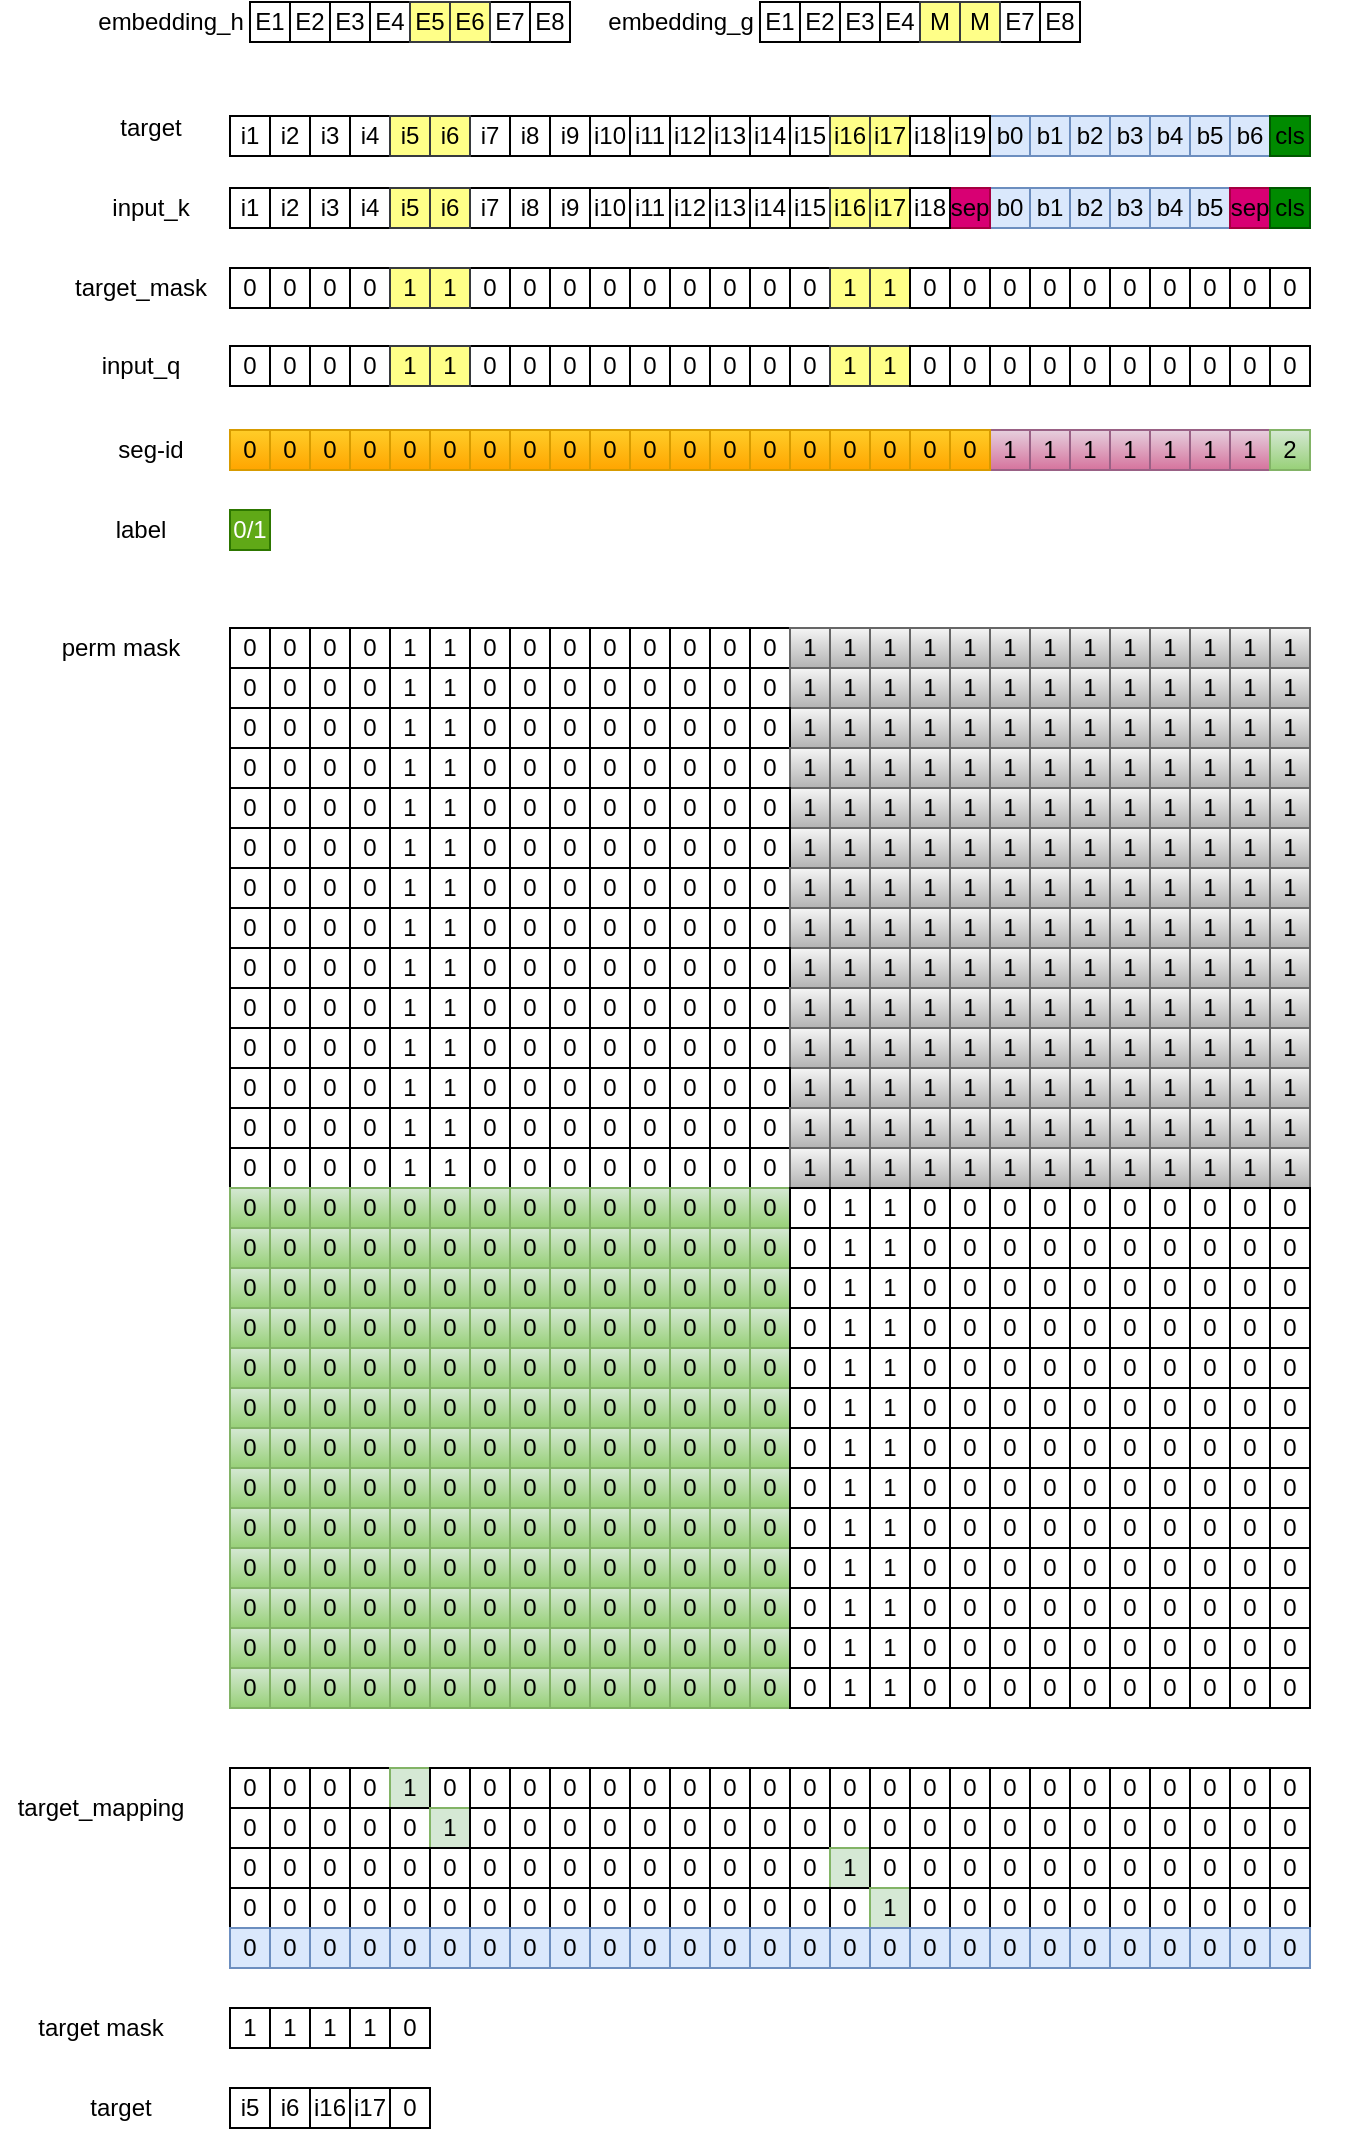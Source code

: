 <mxfile version="14.8.0" type="github">
  <diagram id="fgBxGQtzmETh36qrpGIm" name="Page-1">
    <mxGraphModel dx="1186" dy="696" grid="1" gridSize="10" guides="1" tooltips="1" connect="1" arrows="1" fold="1" page="1" pageScale="1" pageWidth="827" pageHeight="1169" math="0" shadow="0">
      <root>
        <mxCell id="0" />
        <mxCell id="1" parent="0" />
        <mxCell id="ImaXKQTyA3A02GJAlSY3-18" value="" style="group" vertex="1" connectable="0" parent="1">
          <mxGeometry x="250" y="180" width="120" height="20" as="geometry" />
        </mxCell>
        <mxCell id="ImaXKQTyA3A02GJAlSY3-21" value="i9" style="rounded=0;whiteSpace=wrap;html=1;" vertex="1" parent="ImaXKQTyA3A02GJAlSY3-18">
          <mxGeometry x="40" width="20" height="20" as="geometry" />
        </mxCell>
        <mxCell id="ImaXKQTyA3A02GJAlSY3-22" value="" style="group" vertex="1" connectable="0" parent="ImaXKQTyA3A02GJAlSY3-18">
          <mxGeometry x="60" width="60" height="20" as="geometry" />
        </mxCell>
        <mxCell id="ImaXKQTyA3A02GJAlSY3-23" value="i10" style="rounded=0;whiteSpace=wrap;html=1;" vertex="1" parent="ImaXKQTyA3A02GJAlSY3-22">
          <mxGeometry width="20" height="20" as="geometry" />
        </mxCell>
        <mxCell id="ImaXKQTyA3A02GJAlSY3-24" value="i11" style="rounded=0;whiteSpace=wrap;html=1;" vertex="1" parent="ImaXKQTyA3A02GJAlSY3-22">
          <mxGeometry x="20" width="20" height="20" as="geometry" />
        </mxCell>
        <mxCell id="ImaXKQTyA3A02GJAlSY3-25" value="i12" style="rounded=0;whiteSpace=wrap;html=1;" vertex="1" parent="ImaXKQTyA3A02GJAlSY3-22">
          <mxGeometry x="40" width="20" height="20" as="geometry" />
        </mxCell>
        <mxCell id="ImaXKQTyA3A02GJAlSY3-46" value="" style="group" vertex="1" connectable="0" parent="ImaXKQTyA3A02GJAlSY3-18">
          <mxGeometry width="40" height="20" as="geometry" />
        </mxCell>
        <mxCell id="ImaXKQTyA3A02GJAlSY3-19" value="i7" style="rounded=0;whiteSpace=wrap;html=1;" vertex="1" parent="ImaXKQTyA3A02GJAlSY3-46">
          <mxGeometry width="20" height="20" as="geometry" />
        </mxCell>
        <mxCell id="ImaXKQTyA3A02GJAlSY3-20" value="i8" style="rounded=0;whiteSpace=wrap;html=1;" vertex="1" parent="ImaXKQTyA3A02GJAlSY3-46">
          <mxGeometry x="20" width="20" height="20" as="geometry" />
        </mxCell>
        <mxCell id="ImaXKQTyA3A02GJAlSY3-26" value="" style="group;fillColor=#e3c800;strokeColor=#B09500;fontColor=#000000;container=0;" vertex="1" connectable="0" parent="1">
          <mxGeometry x="370" y="180" width="120" height="20" as="geometry" />
        </mxCell>
        <mxCell id="ImaXKQTyA3A02GJAlSY3-35" value="" style="group;fillColor=#dae8fc;strokeColor=#6c8ebf;" vertex="1" connectable="0" parent="1">
          <mxGeometry x="510" y="180" width="120" height="20" as="geometry" />
        </mxCell>
        <mxCell id="ImaXKQTyA3A02GJAlSY3-47" value="" style="group;fillColor=#dae8fc;strokeColor=#6c8ebf;" vertex="1" connectable="0" parent="ImaXKQTyA3A02GJAlSY3-35">
          <mxGeometry width="40" height="20" as="geometry" />
        </mxCell>
        <mxCell id="ImaXKQTyA3A02GJAlSY3-36" value="b0" style="rounded=0;whiteSpace=wrap;html=1;fillColor=#dae8fc;strokeColor=#6c8ebf;" vertex="1" parent="ImaXKQTyA3A02GJAlSY3-47">
          <mxGeometry width="20" height="20" as="geometry" />
        </mxCell>
        <mxCell id="ImaXKQTyA3A02GJAlSY3-37" value="b1" style="rounded=0;whiteSpace=wrap;html=1;fillColor=#dae8fc;strokeColor=#6c8ebf;" vertex="1" parent="ImaXKQTyA3A02GJAlSY3-47">
          <mxGeometry x="20" width="20" height="20" as="geometry" />
        </mxCell>
        <mxCell id="ImaXKQTyA3A02GJAlSY3-48" value="" style="group;fillColor=#dae8fc;strokeColor=#6c8ebf;" vertex="1" connectable="0" parent="ImaXKQTyA3A02GJAlSY3-35">
          <mxGeometry x="40" width="80" height="20" as="geometry" />
        </mxCell>
        <mxCell id="ImaXKQTyA3A02GJAlSY3-38" value="b2" style="rounded=0;whiteSpace=wrap;html=1;fillColor=#dae8fc;strokeColor=#6c8ebf;" vertex="1" parent="ImaXKQTyA3A02GJAlSY3-48">
          <mxGeometry width="20" height="20" as="geometry" />
        </mxCell>
        <mxCell id="ImaXKQTyA3A02GJAlSY3-39" value="" style="group;fillColor=#dae8fc;strokeColor=#6c8ebf;" vertex="1" connectable="0" parent="ImaXKQTyA3A02GJAlSY3-48">
          <mxGeometry x="20" width="60" height="20" as="geometry" />
        </mxCell>
        <mxCell id="ImaXKQTyA3A02GJAlSY3-40" value="b3" style="rounded=0;whiteSpace=wrap;html=1;fillColor=#dae8fc;strokeColor=#6c8ebf;" vertex="1" parent="ImaXKQTyA3A02GJAlSY3-39">
          <mxGeometry width="20" height="20" as="geometry" />
        </mxCell>
        <mxCell id="ImaXKQTyA3A02GJAlSY3-41" value="b4" style="rounded=0;whiteSpace=wrap;html=1;fillColor=#dae8fc;strokeColor=#6c8ebf;" vertex="1" parent="ImaXKQTyA3A02GJAlSY3-39">
          <mxGeometry x="20" width="20" height="20" as="geometry" />
        </mxCell>
        <mxCell id="ImaXKQTyA3A02GJAlSY3-42" value="b5" style="rounded=0;whiteSpace=wrap;html=1;fillColor=#dae8fc;strokeColor=#6c8ebf;" vertex="1" parent="ImaXKQTyA3A02GJAlSY3-39">
          <mxGeometry x="40" width="20" height="20" as="geometry" />
        </mxCell>
        <mxCell id="ImaXKQTyA3A02GJAlSY3-1" value="i1" style="rounded=0;whiteSpace=wrap;html=1;" vertex="1" parent="1">
          <mxGeometry x="130" y="180" width="20" height="20" as="geometry" />
        </mxCell>
        <mxCell id="ImaXKQTyA3A02GJAlSY3-2" value="i2" style="rounded=0;whiteSpace=wrap;html=1;" vertex="1" parent="1">
          <mxGeometry x="150" y="180" width="20" height="20" as="geometry" />
        </mxCell>
        <mxCell id="ImaXKQTyA3A02GJAlSY3-3" value="i3" style="rounded=0;whiteSpace=wrap;html=1;" vertex="1" parent="1">
          <mxGeometry x="170" y="180" width="20" height="20" as="geometry" />
        </mxCell>
        <mxCell id="ImaXKQTyA3A02GJAlSY3-43" value="sep" style="rounded=0;whiteSpace=wrap;html=1;fillColor=#d80073;strokeColor=#A50040;" vertex="1" parent="1">
          <mxGeometry x="490" y="180" width="20" height="20" as="geometry" />
        </mxCell>
        <mxCell id="ImaXKQTyA3A02GJAlSY3-44" value="sep" style="rounded=0;whiteSpace=wrap;html=1;fillColor=#d80073;strokeColor=#A50040;" vertex="1" parent="1">
          <mxGeometry x="630" y="180" width="20" height="20" as="geometry" />
        </mxCell>
        <mxCell id="ImaXKQTyA3A02GJAlSY3-45" value="cls" style="rounded=0;whiteSpace=wrap;html=1;fillColor=#008a00;strokeColor=#005700;" vertex="1" parent="1">
          <mxGeometry x="650" y="180" width="20" height="20" as="geometry" />
        </mxCell>
        <mxCell id="ImaXKQTyA3A02GJAlSY3-4" value="i4" style="rounded=0;whiteSpace=wrap;html=1;" vertex="1" parent="1">
          <mxGeometry x="190" y="180" width="20" height="20" as="geometry" />
        </mxCell>
        <mxCell id="ImaXKQTyA3A02GJAlSY3-5" value="i5" style="rounded=0;whiteSpace=wrap;html=1;fillColor=#ffff88;strokeColor=#36393d;" vertex="1" parent="1">
          <mxGeometry x="210" y="180" width="20" height="20" as="geometry" />
        </mxCell>
        <mxCell id="ImaXKQTyA3A02GJAlSY3-6" value="i6" style="rounded=0;whiteSpace=wrap;html=1;fillColor=#ffff88;strokeColor=#36393d;" vertex="1" parent="1">
          <mxGeometry x="230" y="180" width="20" height="20" as="geometry" />
        </mxCell>
        <mxCell id="ImaXKQTyA3A02GJAlSY3-27" value="i13" style="rounded=0;whiteSpace=wrap;html=1;" vertex="1" parent="1">
          <mxGeometry x="370" y="180" width="20" height="20" as="geometry" />
        </mxCell>
        <mxCell id="ImaXKQTyA3A02GJAlSY3-28" value="i14" style="rounded=0;whiteSpace=wrap;html=1;" vertex="1" parent="1">
          <mxGeometry x="390" y="180" width="20" height="20" as="geometry" />
        </mxCell>
        <mxCell id="ImaXKQTyA3A02GJAlSY3-29" value="i15" style="rounded=0;whiteSpace=wrap;html=1;" vertex="1" parent="1">
          <mxGeometry x="410" y="180" width="20" height="20" as="geometry" />
        </mxCell>
        <mxCell id="ImaXKQTyA3A02GJAlSY3-30" value="" style="group;fillColor=#e3c800;strokeColor=#B09500;fontColor=#000000;container=0;" vertex="1" connectable="0" parent="1">
          <mxGeometry x="430" y="180" width="60" height="20" as="geometry" />
        </mxCell>
        <mxCell id="ImaXKQTyA3A02GJAlSY3-31" value="i16" style="rounded=0;whiteSpace=wrap;html=1;fillColor=#ffff88;strokeColor=#36393d;" vertex="1" parent="1">
          <mxGeometry x="430" y="180" width="20" height="20" as="geometry" />
        </mxCell>
        <mxCell id="ImaXKQTyA3A02GJAlSY3-32" value="i17" style="rounded=0;whiteSpace=wrap;html=1;fillColor=#ffff88;strokeColor=#36393d;" vertex="1" parent="1">
          <mxGeometry x="450" y="180" width="20" height="20" as="geometry" />
        </mxCell>
        <mxCell id="ImaXKQTyA3A02GJAlSY3-33" value="i18" style="rounded=0;whiteSpace=wrap;html=1;" vertex="1" parent="1">
          <mxGeometry x="470" y="180" width="20" height="20" as="geometry" />
        </mxCell>
        <mxCell id="ImaXKQTyA3A02GJAlSY3-91" value="target" style="text;html=1;resizable=0;autosize=1;align=center;verticalAlign=middle;points=[];fillColor=none;strokeColor=none;rounded=0;fontColor=#000000;" vertex="1" parent="1">
          <mxGeometry x="65" y="140" width="50" height="20" as="geometry" />
        </mxCell>
        <mxCell id="ImaXKQTyA3A02GJAlSY3-92" value="input_k" style="text;html=1;resizable=0;autosize=1;align=center;verticalAlign=middle;points=[];fillColor=none;strokeColor=none;rounded=0;fontColor=#000000;" vertex="1" parent="1">
          <mxGeometry x="65" y="180" width="50" height="20" as="geometry" />
        </mxCell>
        <mxCell id="ImaXKQTyA3A02GJAlSY3-93" value="0" style="group" vertex="1" connectable="0" parent="1">
          <mxGeometry x="250" y="220" width="120" height="20" as="geometry" />
        </mxCell>
        <mxCell id="ImaXKQTyA3A02GJAlSY3-94" value="0" style="rounded=0;whiteSpace=wrap;html=1;" vertex="1" parent="ImaXKQTyA3A02GJAlSY3-93">
          <mxGeometry x="40" width="20" height="20" as="geometry" />
        </mxCell>
        <mxCell id="ImaXKQTyA3A02GJAlSY3-95" value="" style="group" vertex="1" connectable="0" parent="ImaXKQTyA3A02GJAlSY3-93">
          <mxGeometry x="60" width="60" height="20" as="geometry" />
        </mxCell>
        <mxCell id="ImaXKQTyA3A02GJAlSY3-96" value="0" style="rounded=0;whiteSpace=wrap;html=1;" vertex="1" parent="ImaXKQTyA3A02GJAlSY3-95">
          <mxGeometry width="20" height="20" as="geometry" />
        </mxCell>
        <mxCell id="ImaXKQTyA3A02GJAlSY3-97" value="0" style="rounded=0;whiteSpace=wrap;html=1;" vertex="1" parent="ImaXKQTyA3A02GJAlSY3-95">
          <mxGeometry x="20" width="20" height="20" as="geometry" />
        </mxCell>
        <mxCell id="ImaXKQTyA3A02GJAlSY3-98" value="0" style="rounded=0;whiteSpace=wrap;html=1;" vertex="1" parent="ImaXKQTyA3A02GJAlSY3-95">
          <mxGeometry x="40" width="20" height="20" as="geometry" />
        </mxCell>
        <mxCell id="ImaXKQTyA3A02GJAlSY3-99" value="" style="group" vertex="1" connectable="0" parent="ImaXKQTyA3A02GJAlSY3-93">
          <mxGeometry width="40" height="20" as="geometry" />
        </mxCell>
        <mxCell id="ImaXKQTyA3A02GJAlSY3-100" value="0" style="rounded=0;whiteSpace=wrap;html=1;" vertex="1" parent="ImaXKQTyA3A02GJAlSY3-99">
          <mxGeometry width="20" height="20" as="geometry" />
        </mxCell>
        <mxCell id="ImaXKQTyA3A02GJAlSY3-101" value="0" style="rounded=0;whiteSpace=wrap;html=1;" vertex="1" parent="ImaXKQTyA3A02GJAlSY3-99">
          <mxGeometry x="20" width="20" height="20" as="geometry" />
        </mxCell>
        <mxCell id="ImaXKQTyA3A02GJAlSY3-102" value="" style="group;container=0;" vertex="1" connectable="0" parent="1">
          <mxGeometry x="370" y="220" width="120" height="20" as="geometry" />
        </mxCell>
        <mxCell id="ImaXKQTyA3A02GJAlSY3-103" value="" style="group;" vertex="1" connectable="0" parent="1">
          <mxGeometry x="510" y="220" width="120" height="20" as="geometry" />
        </mxCell>
        <mxCell id="ImaXKQTyA3A02GJAlSY3-104" value="" style="group;" vertex="1" connectable="0" parent="ImaXKQTyA3A02GJAlSY3-103">
          <mxGeometry width="40" height="20" as="geometry" />
        </mxCell>
        <mxCell id="ImaXKQTyA3A02GJAlSY3-105" value="0" style="rounded=0;whiteSpace=wrap;html=1;" vertex="1" parent="ImaXKQTyA3A02GJAlSY3-104">
          <mxGeometry width="20" height="20" as="geometry" />
        </mxCell>
        <mxCell id="ImaXKQTyA3A02GJAlSY3-106" value="0" style="rounded=0;whiteSpace=wrap;html=1;" vertex="1" parent="ImaXKQTyA3A02GJAlSY3-104">
          <mxGeometry x="20" width="20" height="20" as="geometry" />
        </mxCell>
        <mxCell id="ImaXKQTyA3A02GJAlSY3-107" value="" style="group;" vertex="1" connectable="0" parent="ImaXKQTyA3A02GJAlSY3-103">
          <mxGeometry x="40" width="80" height="20" as="geometry" />
        </mxCell>
        <mxCell id="ImaXKQTyA3A02GJAlSY3-108" value="0" style="rounded=0;whiteSpace=wrap;html=1;" vertex="1" parent="ImaXKQTyA3A02GJAlSY3-107">
          <mxGeometry width="20" height="20" as="geometry" />
        </mxCell>
        <mxCell id="ImaXKQTyA3A02GJAlSY3-109" value="" style="group;" vertex="1" connectable="0" parent="ImaXKQTyA3A02GJAlSY3-107">
          <mxGeometry x="20" width="60" height="20" as="geometry" />
        </mxCell>
        <mxCell id="ImaXKQTyA3A02GJAlSY3-110" value="0" style="rounded=0;whiteSpace=wrap;html=1;" vertex="1" parent="ImaXKQTyA3A02GJAlSY3-109">
          <mxGeometry width="20" height="20" as="geometry" />
        </mxCell>
        <mxCell id="ImaXKQTyA3A02GJAlSY3-111" value="0" style="rounded=0;whiteSpace=wrap;html=1;" vertex="1" parent="ImaXKQTyA3A02GJAlSY3-109">
          <mxGeometry x="20" width="20" height="20" as="geometry" />
        </mxCell>
        <mxCell id="ImaXKQTyA3A02GJAlSY3-112" value="0" style="rounded=0;whiteSpace=wrap;html=1;" vertex="1" parent="ImaXKQTyA3A02GJAlSY3-109">
          <mxGeometry x="40" width="20" height="20" as="geometry" />
        </mxCell>
        <mxCell id="ImaXKQTyA3A02GJAlSY3-113" value="0" style="rounded=0;whiteSpace=wrap;html=1;" vertex="1" parent="1">
          <mxGeometry x="130" y="220" width="20" height="20" as="geometry" />
        </mxCell>
        <mxCell id="ImaXKQTyA3A02GJAlSY3-114" value="0" style="rounded=0;whiteSpace=wrap;html=1;" vertex="1" parent="1">
          <mxGeometry x="150" y="220" width="20" height="20" as="geometry" />
        </mxCell>
        <mxCell id="ImaXKQTyA3A02GJAlSY3-115" value="0" style="rounded=0;whiteSpace=wrap;html=1;" vertex="1" parent="1">
          <mxGeometry x="170" y="220" width="20" height="20" as="geometry" />
        </mxCell>
        <mxCell id="ImaXKQTyA3A02GJAlSY3-116" value="0" style="rounded=0;whiteSpace=wrap;html=1;" vertex="1" parent="1">
          <mxGeometry x="490" y="220" width="20" height="20" as="geometry" />
        </mxCell>
        <mxCell id="ImaXKQTyA3A02GJAlSY3-117" value="0" style="rounded=0;whiteSpace=wrap;html=1;" vertex="1" parent="1">
          <mxGeometry x="630" y="220" width="20" height="20" as="geometry" />
        </mxCell>
        <mxCell id="ImaXKQTyA3A02GJAlSY3-118" value="0" style="rounded=0;whiteSpace=wrap;html=1;" vertex="1" parent="1">
          <mxGeometry x="650" y="220" width="20" height="20" as="geometry" />
        </mxCell>
        <mxCell id="ImaXKQTyA3A02GJAlSY3-119" value="0" style="rounded=0;whiteSpace=wrap;html=1;" vertex="1" parent="1">
          <mxGeometry x="190" y="220" width="20" height="20" as="geometry" />
        </mxCell>
        <mxCell id="ImaXKQTyA3A02GJAlSY3-120" value="1" style="rounded=0;whiteSpace=wrap;html=1;fillColor=#ffff88;strokeColor=#36393d;" vertex="1" parent="1">
          <mxGeometry x="210" y="220" width="20" height="20" as="geometry" />
        </mxCell>
        <mxCell id="ImaXKQTyA3A02GJAlSY3-121" value="1" style="rounded=0;whiteSpace=wrap;html=1;fillColor=#ffff88;strokeColor=#36393d;" vertex="1" parent="1">
          <mxGeometry x="230" y="220" width="20" height="20" as="geometry" />
        </mxCell>
        <mxCell id="ImaXKQTyA3A02GJAlSY3-122" value="0" style="rounded=0;whiteSpace=wrap;html=1;" vertex="1" parent="1">
          <mxGeometry x="370" y="220" width="20" height="20" as="geometry" />
        </mxCell>
        <mxCell id="ImaXKQTyA3A02GJAlSY3-123" value="0" style="rounded=0;whiteSpace=wrap;html=1;" vertex="1" parent="1">
          <mxGeometry x="390" y="220" width="20" height="20" as="geometry" />
        </mxCell>
        <mxCell id="ImaXKQTyA3A02GJAlSY3-124" value="0" style="rounded=0;whiteSpace=wrap;html=1;" vertex="1" parent="1">
          <mxGeometry x="410" y="220" width="20" height="20" as="geometry" />
        </mxCell>
        <mxCell id="ImaXKQTyA3A02GJAlSY3-125" value="" style="group;container=0;" vertex="1" connectable="0" parent="1">
          <mxGeometry x="430" y="220" width="60" height="20" as="geometry" />
        </mxCell>
        <mxCell id="ImaXKQTyA3A02GJAlSY3-126" value="1" style="rounded=0;whiteSpace=wrap;html=1;fillColor=#ffff88;strokeColor=#36393d;" vertex="1" parent="1">
          <mxGeometry x="430" y="220" width="20" height="20" as="geometry" />
        </mxCell>
        <mxCell id="ImaXKQTyA3A02GJAlSY3-127" value="1" style="rounded=0;whiteSpace=wrap;html=1;fillColor=#ffff88;strokeColor=#36393d;" vertex="1" parent="1">
          <mxGeometry x="450" y="220" width="20" height="20" as="geometry" />
        </mxCell>
        <mxCell id="ImaXKQTyA3A02GJAlSY3-128" value="0" style="rounded=0;whiteSpace=wrap;html=1;" vertex="1" parent="1">
          <mxGeometry x="470" y="220" width="20" height="20" as="geometry" />
        </mxCell>
        <mxCell id="ImaXKQTyA3A02GJAlSY3-129" value="target_mask" style="text;html=1;resizable=0;autosize=1;align=center;verticalAlign=middle;points=[];fillColor=none;strokeColor=none;rounded=0;fontColor=#000000;" vertex="1" parent="1">
          <mxGeometry x="45" y="220" width="80" height="20" as="geometry" />
        </mxCell>
        <mxCell id="ImaXKQTyA3A02GJAlSY3-131" value="0" style="group;gradientColor=#ffa500;fillColor=#ffcd28;strokeColor=#d79b00;" vertex="1" connectable="0" parent="1">
          <mxGeometry x="250" y="301" width="120" height="20" as="geometry" />
        </mxCell>
        <mxCell id="ImaXKQTyA3A02GJAlSY3-132" value="0" style="rounded=0;whiteSpace=wrap;html=1;gradientColor=#ffa500;fillColor=#ffcd28;strokeColor=#d79b00;" vertex="1" parent="ImaXKQTyA3A02GJAlSY3-131">
          <mxGeometry x="40" width="20" height="20" as="geometry" />
        </mxCell>
        <mxCell id="ImaXKQTyA3A02GJAlSY3-133" value="" style="group;gradientColor=#ffa500;fillColor=#ffcd28;strokeColor=#d79b00;" vertex="1" connectable="0" parent="ImaXKQTyA3A02GJAlSY3-131">
          <mxGeometry x="60" width="60" height="20" as="geometry" />
        </mxCell>
        <mxCell id="ImaXKQTyA3A02GJAlSY3-134" value="0" style="rounded=0;whiteSpace=wrap;html=1;gradientColor=#ffa500;fillColor=#ffcd28;strokeColor=#d79b00;" vertex="1" parent="ImaXKQTyA3A02GJAlSY3-133">
          <mxGeometry width="20" height="20" as="geometry" />
        </mxCell>
        <mxCell id="ImaXKQTyA3A02GJAlSY3-135" value="0" style="rounded=0;whiteSpace=wrap;html=1;gradientColor=#ffa500;fillColor=#ffcd28;strokeColor=#d79b00;" vertex="1" parent="ImaXKQTyA3A02GJAlSY3-133">
          <mxGeometry x="20" width="20" height="20" as="geometry" />
        </mxCell>
        <mxCell id="ImaXKQTyA3A02GJAlSY3-136" value="0" style="rounded=0;whiteSpace=wrap;html=1;gradientColor=#ffa500;fillColor=#ffcd28;strokeColor=#d79b00;" vertex="1" parent="ImaXKQTyA3A02GJAlSY3-133">
          <mxGeometry x="40" width="20" height="20" as="geometry" />
        </mxCell>
        <mxCell id="ImaXKQTyA3A02GJAlSY3-137" value="" style="group;gradientColor=#ffa500;fillColor=#ffcd28;strokeColor=#d79b00;" vertex="1" connectable="0" parent="ImaXKQTyA3A02GJAlSY3-131">
          <mxGeometry width="40" height="20" as="geometry" />
        </mxCell>
        <mxCell id="ImaXKQTyA3A02GJAlSY3-138" value="0" style="rounded=0;whiteSpace=wrap;html=1;gradientColor=#ffa500;fillColor=#ffcd28;strokeColor=#d79b00;" vertex="1" parent="ImaXKQTyA3A02GJAlSY3-137">
          <mxGeometry width="20" height="20" as="geometry" />
        </mxCell>
        <mxCell id="ImaXKQTyA3A02GJAlSY3-139" value="0" style="rounded=0;whiteSpace=wrap;html=1;gradientColor=#ffa500;fillColor=#ffcd28;strokeColor=#d79b00;" vertex="1" parent="ImaXKQTyA3A02GJAlSY3-137">
          <mxGeometry x="20" width="20" height="20" as="geometry" />
        </mxCell>
        <mxCell id="ImaXKQTyA3A02GJAlSY3-140" value="" style="group;container=0;gradientColor=#ffa500;fillColor=#ffcd28;strokeColor=#d79b00;" vertex="1" connectable="0" parent="1">
          <mxGeometry x="370" y="301" width="120" height="20" as="geometry" />
        </mxCell>
        <mxCell id="ImaXKQTyA3A02GJAlSY3-141" value="1" style="group;gradientColor=#d5739d;fillColor=#e6d0de;strokeColor=#996185;" vertex="1" connectable="0" parent="1">
          <mxGeometry x="510" y="301" width="120" height="20" as="geometry" />
        </mxCell>
        <mxCell id="ImaXKQTyA3A02GJAlSY3-142" value="" style="group;gradientColor=#d5739d;fillColor=#e6d0de;strokeColor=#996185;" vertex="1" connectable="0" parent="ImaXKQTyA3A02GJAlSY3-141">
          <mxGeometry width="40" height="20" as="geometry" />
        </mxCell>
        <mxCell id="ImaXKQTyA3A02GJAlSY3-143" value="1" style="rounded=0;whiteSpace=wrap;html=1;gradientColor=#d5739d;fillColor=#e6d0de;strokeColor=#996185;" vertex="1" parent="ImaXKQTyA3A02GJAlSY3-142">
          <mxGeometry width="20" height="20" as="geometry" />
        </mxCell>
        <mxCell id="ImaXKQTyA3A02GJAlSY3-144" value="1" style="rounded=0;whiteSpace=wrap;html=1;gradientColor=#d5739d;fillColor=#e6d0de;strokeColor=#996185;" vertex="1" parent="ImaXKQTyA3A02GJAlSY3-142">
          <mxGeometry x="20" width="20" height="20" as="geometry" />
        </mxCell>
        <mxCell id="ImaXKQTyA3A02GJAlSY3-145" value="" style="group;gradientColor=#d5739d;fillColor=#e6d0de;strokeColor=#996185;" vertex="1" connectable="0" parent="ImaXKQTyA3A02GJAlSY3-141">
          <mxGeometry x="40" width="80" height="20" as="geometry" />
        </mxCell>
        <mxCell id="ImaXKQTyA3A02GJAlSY3-146" value="1" style="rounded=0;whiteSpace=wrap;html=1;gradientColor=#d5739d;fillColor=#e6d0de;strokeColor=#996185;" vertex="1" parent="ImaXKQTyA3A02GJAlSY3-145">
          <mxGeometry width="20" height="20" as="geometry" />
        </mxCell>
        <mxCell id="ImaXKQTyA3A02GJAlSY3-147" value="" style="group;gradientColor=#d5739d;fillColor=#e6d0de;strokeColor=#996185;" vertex="1" connectable="0" parent="ImaXKQTyA3A02GJAlSY3-145">
          <mxGeometry x="20" width="60" height="20" as="geometry" />
        </mxCell>
        <mxCell id="ImaXKQTyA3A02GJAlSY3-148" value="1" style="rounded=0;whiteSpace=wrap;html=1;gradientColor=#d5739d;fillColor=#e6d0de;strokeColor=#996185;" vertex="1" parent="ImaXKQTyA3A02GJAlSY3-147">
          <mxGeometry width="20" height="20" as="geometry" />
        </mxCell>
        <mxCell id="ImaXKQTyA3A02GJAlSY3-149" value="1" style="rounded=0;whiteSpace=wrap;html=1;gradientColor=#d5739d;fillColor=#e6d0de;strokeColor=#996185;" vertex="1" parent="ImaXKQTyA3A02GJAlSY3-147">
          <mxGeometry x="20" width="20" height="20" as="geometry" />
        </mxCell>
        <mxCell id="ImaXKQTyA3A02GJAlSY3-150" value="1" style="rounded=0;whiteSpace=wrap;html=1;gradientColor=#d5739d;fillColor=#e6d0de;strokeColor=#996185;" vertex="1" parent="ImaXKQTyA3A02GJAlSY3-147">
          <mxGeometry x="40" width="20" height="20" as="geometry" />
        </mxCell>
        <mxCell id="ImaXKQTyA3A02GJAlSY3-151" value="0" style="rounded=0;whiteSpace=wrap;html=1;gradientColor=#ffa500;fillColor=#ffcd28;strokeColor=#d79b00;" vertex="1" parent="1">
          <mxGeometry x="130" y="301" width="20" height="20" as="geometry" />
        </mxCell>
        <mxCell id="ImaXKQTyA3A02GJAlSY3-152" value="0" style="rounded=0;whiteSpace=wrap;html=1;gradientColor=#ffa500;fillColor=#ffcd28;strokeColor=#d79b00;" vertex="1" parent="1">
          <mxGeometry x="150" y="301" width="20" height="20" as="geometry" />
        </mxCell>
        <mxCell id="ImaXKQTyA3A02GJAlSY3-153" value="0" style="rounded=0;whiteSpace=wrap;html=1;gradientColor=#ffa500;fillColor=#ffcd28;strokeColor=#d79b00;" vertex="1" parent="1">
          <mxGeometry x="170" y="301" width="20" height="20" as="geometry" />
        </mxCell>
        <mxCell id="ImaXKQTyA3A02GJAlSY3-154" value="0" style="rounded=0;whiteSpace=wrap;html=1;gradientColor=#ffa500;fillColor=#ffcd28;strokeColor=#d79b00;" vertex="1" parent="1">
          <mxGeometry x="490" y="301" width="20" height="20" as="geometry" />
        </mxCell>
        <mxCell id="ImaXKQTyA3A02GJAlSY3-155" value="1" style="rounded=0;whiteSpace=wrap;html=1;gradientColor=#d5739d;fillColor=#e6d0de;strokeColor=#996185;" vertex="1" parent="1">
          <mxGeometry x="630" y="301" width="20" height="20" as="geometry" />
        </mxCell>
        <mxCell id="ImaXKQTyA3A02GJAlSY3-156" value="2" style="rounded=0;whiteSpace=wrap;html=1;gradientColor=#97d077;fillColor=#d5e8d4;strokeColor=#82b366;" vertex="1" parent="1">
          <mxGeometry x="650" y="301" width="20" height="20" as="geometry" />
        </mxCell>
        <mxCell id="ImaXKQTyA3A02GJAlSY3-157" value="0" style="rounded=0;whiteSpace=wrap;html=1;gradientColor=#ffa500;fillColor=#ffcd28;strokeColor=#d79b00;" vertex="1" parent="1">
          <mxGeometry x="190" y="301" width="20" height="20" as="geometry" />
        </mxCell>
        <mxCell id="ImaXKQTyA3A02GJAlSY3-158" value="0" style="rounded=0;whiteSpace=wrap;html=1;gradientColor=#ffa500;fillColor=#ffcd28;strokeColor=#d79b00;" vertex="1" parent="1">
          <mxGeometry x="210" y="301" width="20" height="20" as="geometry" />
        </mxCell>
        <mxCell id="ImaXKQTyA3A02GJAlSY3-159" value="0" style="rounded=0;whiteSpace=wrap;html=1;gradientColor=#ffa500;fillColor=#ffcd28;strokeColor=#d79b00;" vertex="1" parent="1">
          <mxGeometry x="230" y="301" width="20" height="20" as="geometry" />
        </mxCell>
        <mxCell id="ImaXKQTyA3A02GJAlSY3-160" value="0" style="rounded=0;whiteSpace=wrap;html=1;gradientColor=#ffa500;fillColor=#ffcd28;strokeColor=#d79b00;" vertex="1" parent="1">
          <mxGeometry x="370" y="301" width="20" height="20" as="geometry" />
        </mxCell>
        <mxCell id="ImaXKQTyA3A02GJAlSY3-161" value="0" style="rounded=0;whiteSpace=wrap;html=1;gradientColor=#ffa500;fillColor=#ffcd28;strokeColor=#d79b00;" vertex="1" parent="1">
          <mxGeometry x="390" y="301" width="20" height="20" as="geometry" />
        </mxCell>
        <mxCell id="ImaXKQTyA3A02GJAlSY3-162" value="0" style="rounded=0;whiteSpace=wrap;html=1;gradientColor=#ffa500;fillColor=#ffcd28;strokeColor=#d79b00;" vertex="1" parent="1">
          <mxGeometry x="410" y="301" width="20" height="20" as="geometry" />
        </mxCell>
        <mxCell id="ImaXKQTyA3A02GJAlSY3-163" value="" style="group;container=0;gradientColor=#ffa500;fillColor=#ffcd28;strokeColor=#d79b00;" vertex="1" connectable="0" parent="1">
          <mxGeometry x="430" y="301" width="60" height="20" as="geometry" />
        </mxCell>
        <mxCell id="ImaXKQTyA3A02GJAlSY3-164" value="0" style="rounded=0;whiteSpace=wrap;html=1;gradientColor=#ffa500;fillColor=#ffcd28;strokeColor=#d79b00;" vertex="1" parent="1">
          <mxGeometry x="430" y="301" width="20" height="20" as="geometry" />
        </mxCell>
        <mxCell id="ImaXKQTyA3A02GJAlSY3-165" value="0" style="rounded=0;whiteSpace=wrap;html=1;gradientColor=#ffa500;fillColor=#ffcd28;strokeColor=#d79b00;" vertex="1" parent="1">
          <mxGeometry x="450" y="301" width="20" height="20" as="geometry" />
        </mxCell>
        <mxCell id="ImaXKQTyA3A02GJAlSY3-166" value="0" style="rounded=0;whiteSpace=wrap;html=1;gradientColor=#ffa500;fillColor=#ffcd28;strokeColor=#d79b00;" vertex="1" parent="1">
          <mxGeometry x="470" y="301" width="20" height="20" as="geometry" />
        </mxCell>
        <mxCell id="ImaXKQTyA3A02GJAlSY3-167" value="seg-id" style="text;html=1;resizable=0;autosize=1;align=center;verticalAlign=middle;points=[];fillColor=none;strokeColor=none;rounded=0;fontColor=#000000;" vertex="1" parent="1">
          <mxGeometry x="65" y="301" width="50" height="20" as="geometry" />
        </mxCell>
        <mxCell id="ImaXKQTyA3A02GJAlSY3-168" value="label" style="text;html=1;resizable=0;autosize=1;align=center;verticalAlign=middle;points=[];fillColor=none;strokeColor=none;rounded=0;fontColor=#000000;" vertex="1" parent="1">
          <mxGeometry x="65" y="341" width="40" height="20" as="geometry" />
        </mxCell>
        <mxCell id="ImaXKQTyA3A02GJAlSY3-169" value="0/1" style="rounded=0;whiteSpace=wrap;html=1;fontColor=#ffffff;fillColor=#60a917;strokeColor=#2D7600;" vertex="1" parent="1">
          <mxGeometry x="130" y="341" width="20" height="20" as="geometry" />
        </mxCell>
        <mxCell id="ImaXKQTyA3A02GJAlSY3-170" value="0" style="group" vertex="1" connectable="0" parent="1">
          <mxGeometry x="250" y="259" width="120" height="20" as="geometry" />
        </mxCell>
        <mxCell id="ImaXKQTyA3A02GJAlSY3-171" value="0" style="rounded=0;whiteSpace=wrap;html=1;" vertex="1" parent="ImaXKQTyA3A02GJAlSY3-170">
          <mxGeometry x="40" width="20" height="20" as="geometry" />
        </mxCell>
        <mxCell id="ImaXKQTyA3A02GJAlSY3-172" value="" style="group" vertex="1" connectable="0" parent="ImaXKQTyA3A02GJAlSY3-170">
          <mxGeometry x="60" width="60" height="20" as="geometry" />
        </mxCell>
        <mxCell id="ImaXKQTyA3A02GJAlSY3-173" value="0" style="rounded=0;whiteSpace=wrap;html=1;" vertex="1" parent="ImaXKQTyA3A02GJAlSY3-172">
          <mxGeometry width="20" height="20" as="geometry" />
        </mxCell>
        <mxCell id="ImaXKQTyA3A02GJAlSY3-174" value="0" style="rounded=0;whiteSpace=wrap;html=1;" vertex="1" parent="ImaXKQTyA3A02GJAlSY3-172">
          <mxGeometry x="20" width="20" height="20" as="geometry" />
        </mxCell>
        <mxCell id="ImaXKQTyA3A02GJAlSY3-175" value="0" style="rounded=0;whiteSpace=wrap;html=1;" vertex="1" parent="ImaXKQTyA3A02GJAlSY3-172">
          <mxGeometry x="40" width="20" height="20" as="geometry" />
        </mxCell>
        <mxCell id="ImaXKQTyA3A02GJAlSY3-176" value="" style="group" vertex="1" connectable="0" parent="ImaXKQTyA3A02GJAlSY3-170">
          <mxGeometry width="40" height="20" as="geometry" />
        </mxCell>
        <mxCell id="ImaXKQTyA3A02GJAlSY3-177" value="0" style="rounded=0;whiteSpace=wrap;html=1;" vertex="1" parent="ImaXKQTyA3A02GJAlSY3-176">
          <mxGeometry width="20" height="20" as="geometry" />
        </mxCell>
        <mxCell id="ImaXKQTyA3A02GJAlSY3-178" value="0" style="rounded=0;whiteSpace=wrap;html=1;" vertex="1" parent="ImaXKQTyA3A02GJAlSY3-176">
          <mxGeometry x="20" width="20" height="20" as="geometry" />
        </mxCell>
        <mxCell id="ImaXKQTyA3A02GJAlSY3-179" value="" style="group;container=0;" vertex="1" connectable="0" parent="1">
          <mxGeometry x="370" y="259" width="120" height="20" as="geometry" />
        </mxCell>
        <mxCell id="ImaXKQTyA3A02GJAlSY3-180" value="" style="group;" vertex="1" connectable="0" parent="1">
          <mxGeometry x="510" y="259" width="120" height="20" as="geometry" />
        </mxCell>
        <mxCell id="ImaXKQTyA3A02GJAlSY3-181" value="" style="group;" vertex="1" connectable="0" parent="ImaXKQTyA3A02GJAlSY3-180">
          <mxGeometry width="40" height="20" as="geometry" />
        </mxCell>
        <mxCell id="ImaXKQTyA3A02GJAlSY3-182" value="0" style="rounded=0;whiteSpace=wrap;html=1;" vertex="1" parent="ImaXKQTyA3A02GJAlSY3-181">
          <mxGeometry width="20" height="20" as="geometry" />
        </mxCell>
        <mxCell id="ImaXKQTyA3A02GJAlSY3-183" value="0" style="rounded=0;whiteSpace=wrap;html=1;" vertex="1" parent="ImaXKQTyA3A02GJAlSY3-181">
          <mxGeometry x="20" width="20" height="20" as="geometry" />
        </mxCell>
        <mxCell id="ImaXKQTyA3A02GJAlSY3-184" value="" style="group;" vertex="1" connectable="0" parent="ImaXKQTyA3A02GJAlSY3-180">
          <mxGeometry x="40" width="80" height="20" as="geometry" />
        </mxCell>
        <mxCell id="ImaXKQTyA3A02GJAlSY3-185" value="0" style="rounded=0;whiteSpace=wrap;html=1;" vertex="1" parent="ImaXKQTyA3A02GJAlSY3-184">
          <mxGeometry width="20" height="20" as="geometry" />
        </mxCell>
        <mxCell id="ImaXKQTyA3A02GJAlSY3-186" value="" style="group;" vertex="1" connectable="0" parent="ImaXKQTyA3A02GJAlSY3-184">
          <mxGeometry x="20" width="60" height="20" as="geometry" />
        </mxCell>
        <mxCell id="ImaXKQTyA3A02GJAlSY3-187" value="0" style="rounded=0;whiteSpace=wrap;html=1;" vertex="1" parent="ImaXKQTyA3A02GJAlSY3-186">
          <mxGeometry width="20" height="20" as="geometry" />
        </mxCell>
        <mxCell id="ImaXKQTyA3A02GJAlSY3-188" value="0" style="rounded=0;whiteSpace=wrap;html=1;" vertex="1" parent="ImaXKQTyA3A02GJAlSY3-186">
          <mxGeometry x="20" width="20" height="20" as="geometry" />
        </mxCell>
        <mxCell id="ImaXKQTyA3A02GJAlSY3-189" value="0" style="rounded=0;whiteSpace=wrap;html=1;" vertex="1" parent="ImaXKQTyA3A02GJAlSY3-186">
          <mxGeometry x="40" width="20" height="20" as="geometry" />
        </mxCell>
        <mxCell id="ImaXKQTyA3A02GJAlSY3-190" value="0" style="rounded=0;whiteSpace=wrap;html=1;" vertex="1" parent="1">
          <mxGeometry x="130" y="259" width="20" height="20" as="geometry" />
        </mxCell>
        <mxCell id="ImaXKQTyA3A02GJAlSY3-191" value="0" style="rounded=0;whiteSpace=wrap;html=1;" vertex="1" parent="1">
          <mxGeometry x="150" y="259" width="20" height="20" as="geometry" />
        </mxCell>
        <mxCell id="ImaXKQTyA3A02GJAlSY3-192" value="0" style="rounded=0;whiteSpace=wrap;html=1;" vertex="1" parent="1">
          <mxGeometry x="170" y="259" width="20" height="20" as="geometry" />
        </mxCell>
        <mxCell id="ImaXKQTyA3A02GJAlSY3-193" value="0" style="rounded=0;whiteSpace=wrap;html=1;" vertex="1" parent="1">
          <mxGeometry x="490" y="259" width="20" height="20" as="geometry" />
        </mxCell>
        <mxCell id="ImaXKQTyA3A02GJAlSY3-194" value="0" style="rounded=0;whiteSpace=wrap;html=1;" vertex="1" parent="1">
          <mxGeometry x="630" y="259" width="20" height="20" as="geometry" />
        </mxCell>
        <mxCell id="ImaXKQTyA3A02GJAlSY3-195" value="0" style="rounded=0;whiteSpace=wrap;html=1;" vertex="1" parent="1">
          <mxGeometry x="650" y="259" width="20" height="20" as="geometry" />
        </mxCell>
        <mxCell id="ImaXKQTyA3A02GJAlSY3-196" value="0" style="rounded=0;whiteSpace=wrap;html=1;" vertex="1" parent="1">
          <mxGeometry x="190" y="259" width="20" height="20" as="geometry" />
        </mxCell>
        <mxCell id="ImaXKQTyA3A02GJAlSY3-197" value="1" style="rounded=0;whiteSpace=wrap;html=1;fillColor=#ffff88;strokeColor=#36393d;" vertex="1" parent="1">
          <mxGeometry x="210" y="259" width="20" height="20" as="geometry" />
        </mxCell>
        <mxCell id="ImaXKQTyA3A02GJAlSY3-198" value="1" style="rounded=0;whiteSpace=wrap;html=1;fillColor=#ffff88;strokeColor=#36393d;" vertex="1" parent="1">
          <mxGeometry x="230" y="259" width="20" height="20" as="geometry" />
        </mxCell>
        <mxCell id="ImaXKQTyA3A02GJAlSY3-199" value="0" style="rounded=0;whiteSpace=wrap;html=1;" vertex="1" parent="1">
          <mxGeometry x="370" y="259" width="20" height="20" as="geometry" />
        </mxCell>
        <mxCell id="ImaXKQTyA3A02GJAlSY3-200" value="0" style="rounded=0;whiteSpace=wrap;html=1;" vertex="1" parent="1">
          <mxGeometry x="390" y="259" width="20" height="20" as="geometry" />
        </mxCell>
        <mxCell id="ImaXKQTyA3A02GJAlSY3-201" value="0" style="rounded=0;whiteSpace=wrap;html=1;" vertex="1" parent="1">
          <mxGeometry x="410" y="259" width="20" height="20" as="geometry" />
        </mxCell>
        <mxCell id="ImaXKQTyA3A02GJAlSY3-202" value="" style="group;container=0;" vertex="1" connectable="0" parent="1">
          <mxGeometry x="430" y="259" width="60" height="20" as="geometry" />
        </mxCell>
        <mxCell id="ImaXKQTyA3A02GJAlSY3-203" value="1" style="rounded=0;whiteSpace=wrap;html=1;fillColor=#ffff88;strokeColor=#36393d;" vertex="1" parent="1">
          <mxGeometry x="430" y="259" width="20" height="20" as="geometry" />
        </mxCell>
        <mxCell id="ImaXKQTyA3A02GJAlSY3-204" value="1" style="rounded=0;whiteSpace=wrap;html=1;fillColor=#ffff88;strokeColor=#36393d;" vertex="1" parent="1">
          <mxGeometry x="450" y="259" width="20" height="20" as="geometry" />
        </mxCell>
        <mxCell id="ImaXKQTyA3A02GJAlSY3-205" value="0" style="rounded=0;whiteSpace=wrap;html=1;" vertex="1" parent="1">
          <mxGeometry x="470" y="259" width="20" height="20" as="geometry" />
        </mxCell>
        <mxCell id="ImaXKQTyA3A02GJAlSY3-206" value="input_q" style="text;html=1;resizable=0;autosize=1;align=center;verticalAlign=middle;points=[];fillColor=none;strokeColor=none;rounded=0;fontColor=#000000;" vertex="1" parent="1">
          <mxGeometry x="60" y="259" width="50" height="20" as="geometry" />
        </mxCell>
        <mxCell id="ImaXKQTyA3A02GJAlSY3-782" value="" style="group" vertex="1" connectable="0" parent="1">
          <mxGeometry x="370" y="400" width="310" height="240" as="geometry" />
        </mxCell>
        <mxCell id="ImaXKQTyA3A02GJAlSY3-554" value="" style="group" vertex="1" connectable="0" parent="ImaXKQTyA3A02GJAlSY3-782">
          <mxGeometry width="310" height="120" as="geometry" />
        </mxCell>
        <mxCell id="ImaXKQTyA3A02GJAlSY3-508" value="" style="group" vertex="1" connectable="0" parent="ImaXKQTyA3A02GJAlSY3-554">
          <mxGeometry width="310" height="60" as="geometry" />
        </mxCell>
        <mxCell id="ImaXKQTyA3A02GJAlSY3-485" value="" style="group" vertex="1" connectable="0" parent="ImaXKQTyA3A02GJAlSY3-508">
          <mxGeometry width="300" height="20" as="geometry" />
        </mxCell>
        <mxCell id="ImaXKQTyA3A02GJAlSY3-464" value="" style="group;container=0;" vertex="1" connectable="0" parent="ImaXKQTyA3A02GJAlSY3-485">
          <mxGeometry width="120" height="20" as="geometry" />
        </mxCell>
        <mxCell id="ImaXKQTyA3A02GJAlSY3-1121" value="" style="group" vertex="1" connectable="0" parent="ImaXKQTyA3A02GJAlSY3-485">
          <mxGeometry width="40" height="20" as="geometry" />
        </mxCell>
        <mxCell id="ImaXKQTyA3A02GJAlSY3-478" value="0" style="rounded=0;whiteSpace=wrap;html=1;" vertex="1" parent="ImaXKQTyA3A02GJAlSY3-1121">
          <mxGeometry width="20" height="20" as="geometry" />
        </mxCell>
        <mxCell id="ImaXKQTyA3A02GJAlSY3-479" value="0" style="rounded=0;whiteSpace=wrap;html=1;" vertex="1" parent="ImaXKQTyA3A02GJAlSY3-1121">
          <mxGeometry x="20" width="20" height="20" as="geometry" />
        </mxCell>
        <mxCell id="ImaXKQTyA3A02GJAlSY3-486" value="" style="group" vertex="1" connectable="0" parent="ImaXKQTyA3A02GJAlSY3-508">
          <mxGeometry y="20" width="310" height="40" as="geometry" />
        </mxCell>
        <mxCell id="ImaXKQTyA3A02GJAlSY3-487" value="" style="group;container=0;" vertex="1" connectable="0" parent="ImaXKQTyA3A02GJAlSY3-486">
          <mxGeometry width="120" height="20" as="geometry" />
        </mxCell>
        <mxCell id="ImaXKQTyA3A02GJAlSY3-501" value="0" style="rounded=0;whiteSpace=wrap;html=1;" vertex="1" parent="ImaXKQTyA3A02GJAlSY3-486">
          <mxGeometry width="20" height="20" as="geometry" />
        </mxCell>
        <mxCell id="ImaXKQTyA3A02GJAlSY3-502" value="0" style="rounded=0;whiteSpace=wrap;html=1;" vertex="1" parent="ImaXKQTyA3A02GJAlSY3-486">
          <mxGeometry x="20" width="20" height="20" as="geometry" />
        </mxCell>
        <mxCell id="ImaXKQTyA3A02GJAlSY3-867" value="" style="group;gradientColor=#b3b3b3;fillColor=#f5f5f5;strokeColor=#666666;" vertex="1" connectable="0" parent="ImaXKQTyA3A02GJAlSY3-486">
          <mxGeometry x="40" y="-20" width="260" height="60" as="geometry" />
        </mxCell>
        <mxCell id="ImaXKQTyA3A02GJAlSY3-825" value="" style="group;gradientColor=#b3b3b3;fillColor=#f5f5f5;strokeColor=#666666;" vertex="1" connectable="0" parent="ImaXKQTyA3A02GJAlSY3-867">
          <mxGeometry width="260" height="20" as="geometry" />
        </mxCell>
        <mxCell id="ImaXKQTyA3A02GJAlSY3-807" value="" style="group;gradientColor=#b3b3b3;fillColor=#f5f5f5;strokeColor=#666666;" vertex="1" connectable="0" parent="ImaXKQTyA3A02GJAlSY3-825">
          <mxGeometry x="100" width="120" height="20" as="geometry" />
        </mxCell>
        <mxCell id="ImaXKQTyA3A02GJAlSY3-808" value="" style="group;gradientColor=#b3b3b3;fillColor=#f5f5f5;strokeColor=#666666;" vertex="1" connectable="0" parent="ImaXKQTyA3A02GJAlSY3-807">
          <mxGeometry width="40" height="20" as="geometry" />
        </mxCell>
        <mxCell id="ImaXKQTyA3A02GJAlSY3-809" value="1" style="rounded=0;whiteSpace=wrap;html=1;gradientColor=#b3b3b3;fillColor=#f5f5f5;strokeColor=#666666;" vertex="1" parent="ImaXKQTyA3A02GJAlSY3-808">
          <mxGeometry width="20" height="20" as="geometry" />
        </mxCell>
        <mxCell id="ImaXKQTyA3A02GJAlSY3-810" value="1" style="rounded=0;whiteSpace=wrap;html=1;gradientColor=#b3b3b3;fillColor=#f5f5f5;strokeColor=#666666;" vertex="1" parent="ImaXKQTyA3A02GJAlSY3-808">
          <mxGeometry x="20" width="20" height="20" as="geometry" />
        </mxCell>
        <mxCell id="ImaXKQTyA3A02GJAlSY3-811" value="" style="group;gradientColor=#b3b3b3;fillColor=#f5f5f5;strokeColor=#666666;" vertex="1" connectable="0" parent="ImaXKQTyA3A02GJAlSY3-807">
          <mxGeometry x="40" width="80" height="20" as="geometry" />
        </mxCell>
        <mxCell id="ImaXKQTyA3A02GJAlSY3-812" value="1" style="rounded=0;whiteSpace=wrap;html=1;gradientColor=#b3b3b3;fillColor=#f5f5f5;strokeColor=#666666;" vertex="1" parent="ImaXKQTyA3A02GJAlSY3-811">
          <mxGeometry width="20" height="20" as="geometry" />
        </mxCell>
        <mxCell id="ImaXKQTyA3A02GJAlSY3-813" value="" style="group;gradientColor=#b3b3b3;fillColor=#f5f5f5;strokeColor=#666666;" vertex="1" connectable="0" parent="ImaXKQTyA3A02GJAlSY3-811">
          <mxGeometry x="20" width="60" height="20" as="geometry" />
        </mxCell>
        <mxCell id="ImaXKQTyA3A02GJAlSY3-814" value="1" style="rounded=0;whiteSpace=wrap;html=1;gradientColor=#b3b3b3;fillColor=#f5f5f5;strokeColor=#666666;" vertex="1" parent="ImaXKQTyA3A02GJAlSY3-813">
          <mxGeometry width="20" height="20" as="geometry" />
        </mxCell>
        <mxCell id="ImaXKQTyA3A02GJAlSY3-815" value="1" style="rounded=0;whiteSpace=wrap;html=1;gradientColor=#b3b3b3;fillColor=#f5f5f5;strokeColor=#666666;" vertex="1" parent="ImaXKQTyA3A02GJAlSY3-813">
          <mxGeometry x="20" width="20" height="20" as="geometry" />
        </mxCell>
        <mxCell id="ImaXKQTyA3A02GJAlSY3-816" value="1" style="rounded=0;whiteSpace=wrap;html=1;gradientColor=#b3b3b3;fillColor=#f5f5f5;strokeColor=#666666;" vertex="1" parent="ImaXKQTyA3A02GJAlSY3-813">
          <mxGeometry x="40" width="20" height="20" as="geometry" />
        </mxCell>
        <mxCell id="ImaXKQTyA3A02GJAlSY3-817" value="1" style="rounded=0;whiteSpace=wrap;html=1;gradientColor=#b3b3b3;fillColor=#f5f5f5;strokeColor=#666666;" vertex="1" parent="ImaXKQTyA3A02GJAlSY3-825">
          <mxGeometry x="80" width="20" height="20" as="geometry" />
        </mxCell>
        <mxCell id="ImaXKQTyA3A02GJAlSY3-818" value="1" style="rounded=0;whiteSpace=wrap;html=1;gradientColor=#b3b3b3;fillColor=#f5f5f5;strokeColor=#666666;" vertex="1" parent="ImaXKQTyA3A02GJAlSY3-825">
          <mxGeometry x="220" width="20" height="20" as="geometry" />
        </mxCell>
        <mxCell id="ImaXKQTyA3A02GJAlSY3-819" value="1" style="rounded=0;whiteSpace=wrap;html=1;gradientColor=#b3b3b3;fillColor=#f5f5f5;strokeColor=#666666;" vertex="1" parent="ImaXKQTyA3A02GJAlSY3-825">
          <mxGeometry x="240" width="20" height="20" as="geometry" />
        </mxCell>
        <mxCell id="ImaXKQTyA3A02GJAlSY3-820" value="1" style="rounded=0;whiteSpace=wrap;html=1;gradientColor=#b3b3b3;fillColor=#f5f5f5;strokeColor=#666666;" vertex="1" parent="ImaXKQTyA3A02GJAlSY3-825">
          <mxGeometry width="20" height="20" as="geometry" />
        </mxCell>
        <mxCell id="ImaXKQTyA3A02GJAlSY3-821" value="" style="group;container=0;gradientColor=#b3b3b3;fillColor=#f5f5f5;strokeColor=#666666;" vertex="1" connectable="0" parent="ImaXKQTyA3A02GJAlSY3-825">
          <mxGeometry x="20" width="60" height="20" as="geometry" />
        </mxCell>
        <mxCell id="ImaXKQTyA3A02GJAlSY3-822" value="1" style="rounded=0;whiteSpace=wrap;html=1;gradientColor=#b3b3b3;fillColor=#f5f5f5;strokeColor=#666666;" vertex="1" parent="ImaXKQTyA3A02GJAlSY3-825">
          <mxGeometry x="20" width="20" height="20" as="geometry" />
        </mxCell>
        <mxCell id="ImaXKQTyA3A02GJAlSY3-823" value="1" style="rounded=0;whiteSpace=wrap;html=1;gradientColor=#b3b3b3;fillColor=#f5f5f5;strokeColor=#666666;" vertex="1" parent="ImaXKQTyA3A02GJAlSY3-825">
          <mxGeometry x="40" width="20" height="20" as="geometry" />
        </mxCell>
        <mxCell id="ImaXKQTyA3A02GJAlSY3-824" value="1" style="rounded=0;whiteSpace=wrap;html=1;gradientColor=#b3b3b3;fillColor=#f5f5f5;strokeColor=#666666;" vertex="1" parent="ImaXKQTyA3A02GJAlSY3-825">
          <mxGeometry x="60" width="20" height="20" as="geometry" />
        </mxCell>
        <mxCell id="ImaXKQTyA3A02GJAlSY3-828" value="" style="group;gradientColor=#b3b3b3;fillColor=#f5f5f5;strokeColor=#666666;" vertex="1" connectable="0" parent="ImaXKQTyA3A02GJAlSY3-867">
          <mxGeometry y="20" width="260" height="20" as="geometry" />
        </mxCell>
        <mxCell id="ImaXKQTyA3A02GJAlSY3-829" value="" style="group;gradientColor=#b3b3b3;fillColor=#f5f5f5;strokeColor=#666666;" vertex="1" connectable="0" parent="ImaXKQTyA3A02GJAlSY3-828">
          <mxGeometry x="100" width="120" height="20" as="geometry" />
        </mxCell>
        <mxCell id="ImaXKQTyA3A02GJAlSY3-830" value="" style="group;gradientColor=#b3b3b3;fillColor=#f5f5f5;strokeColor=#666666;" vertex="1" connectable="0" parent="ImaXKQTyA3A02GJAlSY3-829">
          <mxGeometry width="40" height="20" as="geometry" />
        </mxCell>
        <mxCell id="ImaXKQTyA3A02GJAlSY3-831" value="1" style="rounded=0;whiteSpace=wrap;html=1;gradientColor=#b3b3b3;fillColor=#f5f5f5;strokeColor=#666666;" vertex="1" parent="ImaXKQTyA3A02GJAlSY3-830">
          <mxGeometry width="20" height="20" as="geometry" />
        </mxCell>
        <mxCell id="ImaXKQTyA3A02GJAlSY3-832" value="1" style="rounded=0;whiteSpace=wrap;html=1;gradientColor=#b3b3b3;fillColor=#f5f5f5;strokeColor=#666666;" vertex="1" parent="ImaXKQTyA3A02GJAlSY3-830">
          <mxGeometry x="20" width="20" height="20" as="geometry" />
        </mxCell>
        <mxCell id="ImaXKQTyA3A02GJAlSY3-833" value="" style="group;gradientColor=#b3b3b3;fillColor=#f5f5f5;strokeColor=#666666;" vertex="1" connectable="0" parent="ImaXKQTyA3A02GJAlSY3-829">
          <mxGeometry x="40" width="80" height="20" as="geometry" />
        </mxCell>
        <mxCell id="ImaXKQTyA3A02GJAlSY3-834" value="1" style="rounded=0;whiteSpace=wrap;html=1;gradientColor=#b3b3b3;fillColor=#f5f5f5;strokeColor=#666666;" vertex="1" parent="ImaXKQTyA3A02GJAlSY3-833">
          <mxGeometry width="20" height="20" as="geometry" />
        </mxCell>
        <mxCell id="ImaXKQTyA3A02GJAlSY3-835" value="" style="group;gradientColor=#b3b3b3;fillColor=#f5f5f5;strokeColor=#666666;" vertex="1" connectable="0" parent="ImaXKQTyA3A02GJAlSY3-833">
          <mxGeometry x="20" width="60" height="20" as="geometry" />
        </mxCell>
        <mxCell id="ImaXKQTyA3A02GJAlSY3-836" value="1" style="rounded=0;whiteSpace=wrap;html=1;gradientColor=#b3b3b3;fillColor=#f5f5f5;strokeColor=#666666;" vertex="1" parent="ImaXKQTyA3A02GJAlSY3-835">
          <mxGeometry width="20" height="20" as="geometry" />
        </mxCell>
        <mxCell id="ImaXKQTyA3A02GJAlSY3-837" value="1" style="rounded=0;whiteSpace=wrap;html=1;gradientColor=#b3b3b3;fillColor=#f5f5f5;strokeColor=#666666;" vertex="1" parent="ImaXKQTyA3A02GJAlSY3-835">
          <mxGeometry x="20" width="20" height="20" as="geometry" />
        </mxCell>
        <mxCell id="ImaXKQTyA3A02GJAlSY3-838" value="1" style="rounded=0;whiteSpace=wrap;html=1;gradientColor=#b3b3b3;fillColor=#f5f5f5;strokeColor=#666666;" vertex="1" parent="ImaXKQTyA3A02GJAlSY3-835">
          <mxGeometry x="40" width="20" height="20" as="geometry" />
        </mxCell>
        <mxCell id="ImaXKQTyA3A02GJAlSY3-839" value="1" style="rounded=0;whiteSpace=wrap;html=1;gradientColor=#b3b3b3;fillColor=#f5f5f5;strokeColor=#666666;" vertex="1" parent="ImaXKQTyA3A02GJAlSY3-828">
          <mxGeometry x="80" width="20" height="20" as="geometry" />
        </mxCell>
        <mxCell id="ImaXKQTyA3A02GJAlSY3-840" value="1" style="rounded=0;whiteSpace=wrap;html=1;gradientColor=#b3b3b3;fillColor=#f5f5f5;strokeColor=#666666;" vertex="1" parent="ImaXKQTyA3A02GJAlSY3-828">
          <mxGeometry x="220" width="20" height="20" as="geometry" />
        </mxCell>
        <mxCell id="ImaXKQTyA3A02GJAlSY3-841" value="1" style="rounded=0;whiteSpace=wrap;html=1;gradientColor=#b3b3b3;fillColor=#f5f5f5;strokeColor=#666666;" vertex="1" parent="ImaXKQTyA3A02GJAlSY3-828">
          <mxGeometry x="240" width="20" height="20" as="geometry" />
        </mxCell>
        <mxCell id="ImaXKQTyA3A02GJAlSY3-842" value="1" style="rounded=0;whiteSpace=wrap;html=1;gradientColor=#b3b3b3;fillColor=#f5f5f5;strokeColor=#666666;" vertex="1" parent="ImaXKQTyA3A02GJAlSY3-828">
          <mxGeometry width="20" height="20" as="geometry" />
        </mxCell>
        <mxCell id="ImaXKQTyA3A02GJAlSY3-843" value="" style="group;container=0;gradientColor=#b3b3b3;fillColor=#f5f5f5;strokeColor=#666666;" vertex="1" connectable="0" parent="ImaXKQTyA3A02GJAlSY3-828">
          <mxGeometry x="20" width="60" height="20" as="geometry" />
        </mxCell>
        <mxCell id="ImaXKQTyA3A02GJAlSY3-844" value="1" style="rounded=0;whiteSpace=wrap;html=1;gradientColor=#b3b3b3;fillColor=#f5f5f5;strokeColor=#666666;" vertex="1" parent="ImaXKQTyA3A02GJAlSY3-828">
          <mxGeometry x="20" width="20" height="20" as="geometry" />
        </mxCell>
        <mxCell id="ImaXKQTyA3A02GJAlSY3-845" value="1" style="rounded=0;whiteSpace=wrap;html=1;gradientColor=#b3b3b3;fillColor=#f5f5f5;strokeColor=#666666;" vertex="1" parent="ImaXKQTyA3A02GJAlSY3-828">
          <mxGeometry x="40" width="20" height="20" as="geometry" />
        </mxCell>
        <mxCell id="ImaXKQTyA3A02GJAlSY3-846" value="1" style="rounded=0;whiteSpace=wrap;html=1;gradientColor=#b3b3b3;fillColor=#f5f5f5;strokeColor=#666666;" vertex="1" parent="ImaXKQTyA3A02GJAlSY3-828">
          <mxGeometry x="60" width="20" height="20" as="geometry" />
        </mxCell>
        <mxCell id="ImaXKQTyA3A02GJAlSY3-847" value="" style="group;gradientColor=#b3b3b3;fillColor=#f5f5f5;strokeColor=#666666;" vertex="1" connectable="0" parent="ImaXKQTyA3A02GJAlSY3-867">
          <mxGeometry y="40" width="260" height="20" as="geometry" />
        </mxCell>
        <mxCell id="ImaXKQTyA3A02GJAlSY3-848" value="" style="group;gradientColor=#b3b3b3;fillColor=#f5f5f5;strokeColor=#666666;" vertex="1" connectable="0" parent="ImaXKQTyA3A02GJAlSY3-847">
          <mxGeometry x="100" width="120" height="20" as="geometry" />
        </mxCell>
        <mxCell id="ImaXKQTyA3A02GJAlSY3-849" value="" style="group;gradientColor=#b3b3b3;fillColor=#f5f5f5;strokeColor=#666666;" vertex="1" connectable="0" parent="ImaXKQTyA3A02GJAlSY3-848">
          <mxGeometry width="40" height="20" as="geometry" />
        </mxCell>
        <mxCell id="ImaXKQTyA3A02GJAlSY3-850" value="1" style="rounded=0;whiteSpace=wrap;html=1;gradientColor=#b3b3b3;fillColor=#f5f5f5;strokeColor=#666666;" vertex="1" parent="ImaXKQTyA3A02GJAlSY3-849">
          <mxGeometry width="20" height="20" as="geometry" />
        </mxCell>
        <mxCell id="ImaXKQTyA3A02GJAlSY3-851" value="1" style="rounded=0;whiteSpace=wrap;html=1;gradientColor=#b3b3b3;fillColor=#f5f5f5;strokeColor=#666666;" vertex="1" parent="ImaXKQTyA3A02GJAlSY3-849">
          <mxGeometry x="20" width="20" height="20" as="geometry" />
        </mxCell>
        <mxCell id="ImaXKQTyA3A02GJAlSY3-852" value="" style="group;gradientColor=#b3b3b3;fillColor=#f5f5f5;strokeColor=#666666;" vertex="1" connectable="0" parent="ImaXKQTyA3A02GJAlSY3-848">
          <mxGeometry x="40" width="80" height="20" as="geometry" />
        </mxCell>
        <mxCell id="ImaXKQTyA3A02GJAlSY3-853" value="1" style="rounded=0;whiteSpace=wrap;html=1;gradientColor=#b3b3b3;fillColor=#f5f5f5;strokeColor=#666666;" vertex="1" parent="ImaXKQTyA3A02GJAlSY3-852">
          <mxGeometry width="20" height="20" as="geometry" />
        </mxCell>
        <mxCell id="ImaXKQTyA3A02GJAlSY3-854" value="" style="group;gradientColor=#b3b3b3;fillColor=#f5f5f5;strokeColor=#666666;" vertex="1" connectable="0" parent="ImaXKQTyA3A02GJAlSY3-852">
          <mxGeometry x="20" width="60" height="20" as="geometry" />
        </mxCell>
        <mxCell id="ImaXKQTyA3A02GJAlSY3-855" value="1" style="rounded=0;whiteSpace=wrap;html=1;gradientColor=#b3b3b3;fillColor=#f5f5f5;strokeColor=#666666;" vertex="1" parent="ImaXKQTyA3A02GJAlSY3-854">
          <mxGeometry width="20" height="20" as="geometry" />
        </mxCell>
        <mxCell id="ImaXKQTyA3A02GJAlSY3-856" value="1" style="rounded=0;whiteSpace=wrap;html=1;gradientColor=#b3b3b3;fillColor=#f5f5f5;strokeColor=#666666;" vertex="1" parent="ImaXKQTyA3A02GJAlSY3-854">
          <mxGeometry x="20" width="20" height="20" as="geometry" />
        </mxCell>
        <mxCell id="ImaXKQTyA3A02GJAlSY3-857" value="1" style="rounded=0;whiteSpace=wrap;html=1;gradientColor=#b3b3b3;fillColor=#f5f5f5;strokeColor=#666666;" vertex="1" parent="ImaXKQTyA3A02GJAlSY3-854">
          <mxGeometry x="40" width="20" height="20" as="geometry" />
        </mxCell>
        <mxCell id="ImaXKQTyA3A02GJAlSY3-858" value="1" style="rounded=0;whiteSpace=wrap;html=1;gradientColor=#b3b3b3;fillColor=#f5f5f5;strokeColor=#666666;" vertex="1" parent="ImaXKQTyA3A02GJAlSY3-847">
          <mxGeometry x="80" width="20" height="20" as="geometry" />
        </mxCell>
        <mxCell id="ImaXKQTyA3A02GJAlSY3-859" value="1" style="rounded=0;whiteSpace=wrap;html=1;gradientColor=#b3b3b3;fillColor=#f5f5f5;strokeColor=#666666;" vertex="1" parent="ImaXKQTyA3A02GJAlSY3-847">
          <mxGeometry x="220" width="20" height="20" as="geometry" />
        </mxCell>
        <mxCell id="ImaXKQTyA3A02GJAlSY3-860" value="1" style="rounded=0;whiteSpace=wrap;html=1;gradientColor=#b3b3b3;fillColor=#f5f5f5;strokeColor=#666666;" vertex="1" parent="ImaXKQTyA3A02GJAlSY3-847">
          <mxGeometry x="240" width="20" height="20" as="geometry" />
        </mxCell>
        <mxCell id="ImaXKQTyA3A02GJAlSY3-861" value="1" style="rounded=0;whiteSpace=wrap;html=1;gradientColor=#b3b3b3;fillColor=#f5f5f5;strokeColor=#666666;" vertex="1" parent="ImaXKQTyA3A02GJAlSY3-847">
          <mxGeometry width="20" height="20" as="geometry" />
        </mxCell>
        <mxCell id="ImaXKQTyA3A02GJAlSY3-862" value="" style="group;container=0;gradientColor=#b3b3b3;fillColor=#f5f5f5;strokeColor=#666666;" vertex="1" connectable="0" parent="ImaXKQTyA3A02GJAlSY3-847">
          <mxGeometry x="20" width="60" height="20" as="geometry" />
        </mxCell>
        <mxCell id="ImaXKQTyA3A02GJAlSY3-863" value="1" style="rounded=0;whiteSpace=wrap;html=1;gradientColor=#b3b3b3;fillColor=#f5f5f5;strokeColor=#666666;" vertex="1" parent="ImaXKQTyA3A02GJAlSY3-847">
          <mxGeometry x="20" width="20" height="20" as="geometry" />
        </mxCell>
        <mxCell id="ImaXKQTyA3A02GJAlSY3-864" value="1" style="rounded=0;whiteSpace=wrap;html=1;gradientColor=#b3b3b3;fillColor=#f5f5f5;strokeColor=#666666;" vertex="1" parent="ImaXKQTyA3A02GJAlSY3-847">
          <mxGeometry x="40" width="20" height="20" as="geometry" />
        </mxCell>
        <mxCell id="ImaXKQTyA3A02GJAlSY3-865" value="1" style="rounded=0;whiteSpace=wrap;html=1;gradientColor=#b3b3b3;fillColor=#f5f5f5;strokeColor=#666666;" vertex="1" parent="ImaXKQTyA3A02GJAlSY3-847">
          <mxGeometry x="60" width="20" height="20" as="geometry" />
        </mxCell>
        <mxCell id="ImaXKQTyA3A02GJAlSY3-509" value="" style="group" vertex="1" connectable="0" parent="ImaXKQTyA3A02GJAlSY3-554">
          <mxGeometry y="40" width="300" height="80" as="geometry" />
        </mxCell>
        <mxCell id="ImaXKQTyA3A02GJAlSY3-510" value="" style="group" vertex="1" connectable="0" parent="ImaXKQTyA3A02GJAlSY3-509">
          <mxGeometry width="300" height="20" as="geometry" />
        </mxCell>
        <mxCell id="ImaXKQTyA3A02GJAlSY3-511" value="" style="group;container=0;" vertex="1" connectable="0" parent="ImaXKQTyA3A02GJAlSY3-510">
          <mxGeometry width="120" height="20" as="geometry" />
        </mxCell>
        <mxCell id="ImaXKQTyA3A02GJAlSY3-525" value="0" style="rounded=0;whiteSpace=wrap;html=1;" vertex="1" parent="ImaXKQTyA3A02GJAlSY3-510">
          <mxGeometry width="20" height="20" as="geometry" />
        </mxCell>
        <mxCell id="ImaXKQTyA3A02GJAlSY3-526" value="0" style="rounded=0;whiteSpace=wrap;html=1;" vertex="1" parent="ImaXKQTyA3A02GJAlSY3-510">
          <mxGeometry x="20" width="20" height="20" as="geometry" />
        </mxCell>
        <mxCell id="ImaXKQTyA3A02GJAlSY3-532" value="" style="group" vertex="1" connectable="0" parent="ImaXKQTyA3A02GJAlSY3-509">
          <mxGeometry y="20" width="300" height="60" as="geometry" />
        </mxCell>
        <mxCell id="ImaXKQTyA3A02GJAlSY3-533" value="" style="group;container=0;" vertex="1" connectable="0" parent="ImaXKQTyA3A02GJAlSY3-532">
          <mxGeometry width="120" height="20" as="geometry" />
        </mxCell>
        <mxCell id="ImaXKQTyA3A02GJAlSY3-547" value="0" style="rounded=0;whiteSpace=wrap;html=1;" vertex="1" parent="ImaXKQTyA3A02GJAlSY3-532">
          <mxGeometry width="20" height="20" as="geometry" />
        </mxCell>
        <mxCell id="ImaXKQTyA3A02GJAlSY3-548" value="0" style="rounded=0;whiteSpace=wrap;html=1;" vertex="1" parent="ImaXKQTyA3A02GJAlSY3-532">
          <mxGeometry x="20" width="20" height="20" as="geometry" />
        </mxCell>
        <mxCell id="ImaXKQTyA3A02GJAlSY3-887" value="" style="group;gradientColor=#b3b3b3;fillColor=#f5f5f5;strokeColor=#666666;" vertex="1" connectable="0" parent="ImaXKQTyA3A02GJAlSY3-532">
          <mxGeometry x="40" width="260" height="60" as="geometry" />
        </mxCell>
        <mxCell id="ImaXKQTyA3A02GJAlSY3-888" value="" style="group;gradientColor=#b3b3b3;fillColor=#f5f5f5;strokeColor=#666666;" vertex="1" connectable="0" parent="ImaXKQTyA3A02GJAlSY3-887">
          <mxGeometry width="260" height="20" as="geometry" />
        </mxCell>
        <mxCell id="ImaXKQTyA3A02GJAlSY3-889" value="" style="group;gradientColor=#b3b3b3;fillColor=#f5f5f5;strokeColor=#666666;" vertex="1" connectable="0" parent="ImaXKQTyA3A02GJAlSY3-888">
          <mxGeometry x="100" width="120" height="20" as="geometry" />
        </mxCell>
        <mxCell id="ImaXKQTyA3A02GJAlSY3-890" value="" style="group;gradientColor=#b3b3b3;fillColor=#f5f5f5;strokeColor=#666666;" vertex="1" connectable="0" parent="ImaXKQTyA3A02GJAlSY3-889">
          <mxGeometry width="40" height="20" as="geometry" />
        </mxCell>
        <mxCell id="ImaXKQTyA3A02GJAlSY3-891" value="1" style="rounded=0;whiteSpace=wrap;html=1;gradientColor=#b3b3b3;fillColor=#f5f5f5;strokeColor=#666666;" vertex="1" parent="ImaXKQTyA3A02GJAlSY3-890">
          <mxGeometry width="20" height="20" as="geometry" />
        </mxCell>
        <mxCell id="ImaXKQTyA3A02GJAlSY3-892" value="1" style="rounded=0;whiteSpace=wrap;html=1;gradientColor=#b3b3b3;fillColor=#f5f5f5;strokeColor=#666666;" vertex="1" parent="ImaXKQTyA3A02GJAlSY3-890">
          <mxGeometry x="20" width="20" height="20" as="geometry" />
        </mxCell>
        <mxCell id="ImaXKQTyA3A02GJAlSY3-893" value="" style="group;gradientColor=#b3b3b3;fillColor=#f5f5f5;strokeColor=#666666;" vertex="1" connectable="0" parent="ImaXKQTyA3A02GJAlSY3-889">
          <mxGeometry x="40" width="80" height="20" as="geometry" />
        </mxCell>
        <mxCell id="ImaXKQTyA3A02GJAlSY3-894" value="1" style="rounded=0;whiteSpace=wrap;html=1;gradientColor=#b3b3b3;fillColor=#f5f5f5;strokeColor=#666666;" vertex="1" parent="ImaXKQTyA3A02GJAlSY3-893">
          <mxGeometry width="20" height="20" as="geometry" />
        </mxCell>
        <mxCell id="ImaXKQTyA3A02GJAlSY3-895" value="" style="group;gradientColor=#b3b3b3;fillColor=#f5f5f5;strokeColor=#666666;" vertex="1" connectable="0" parent="ImaXKQTyA3A02GJAlSY3-893">
          <mxGeometry x="20" width="60" height="20" as="geometry" />
        </mxCell>
        <mxCell id="ImaXKQTyA3A02GJAlSY3-896" value="1" style="rounded=0;whiteSpace=wrap;html=1;gradientColor=#b3b3b3;fillColor=#f5f5f5;strokeColor=#666666;" vertex="1" parent="ImaXKQTyA3A02GJAlSY3-895">
          <mxGeometry width="20" height="20" as="geometry" />
        </mxCell>
        <mxCell id="ImaXKQTyA3A02GJAlSY3-897" value="1" style="rounded=0;whiteSpace=wrap;html=1;gradientColor=#b3b3b3;fillColor=#f5f5f5;strokeColor=#666666;" vertex="1" parent="ImaXKQTyA3A02GJAlSY3-895">
          <mxGeometry x="20" width="20" height="20" as="geometry" />
        </mxCell>
        <mxCell id="ImaXKQTyA3A02GJAlSY3-898" value="1" style="rounded=0;whiteSpace=wrap;html=1;gradientColor=#b3b3b3;fillColor=#f5f5f5;strokeColor=#666666;" vertex="1" parent="ImaXKQTyA3A02GJAlSY3-895">
          <mxGeometry x="40" width="20" height="20" as="geometry" />
        </mxCell>
        <mxCell id="ImaXKQTyA3A02GJAlSY3-899" value="1" style="rounded=0;whiteSpace=wrap;html=1;gradientColor=#b3b3b3;fillColor=#f5f5f5;strokeColor=#666666;" vertex="1" parent="ImaXKQTyA3A02GJAlSY3-888">
          <mxGeometry x="80" width="20" height="20" as="geometry" />
        </mxCell>
        <mxCell id="ImaXKQTyA3A02GJAlSY3-900" value="1" style="rounded=0;whiteSpace=wrap;html=1;gradientColor=#b3b3b3;fillColor=#f5f5f5;strokeColor=#666666;" vertex="1" parent="ImaXKQTyA3A02GJAlSY3-888">
          <mxGeometry x="220" width="20" height="20" as="geometry" />
        </mxCell>
        <mxCell id="ImaXKQTyA3A02GJAlSY3-901" value="1" style="rounded=0;whiteSpace=wrap;html=1;gradientColor=#b3b3b3;fillColor=#f5f5f5;strokeColor=#666666;" vertex="1" parent="ImaXKQTyA3A02GJAlSY3-888">
          <mxGeometry x="240" width="20" height="20" as="geometry" />
        </mxCell>
        <mxCell id="ImaXKQTyA3A02GJAlSY3-902" value="1" style="rounded=0;whiteSpace=wrap;html=1;gradientColor=#b3b3b3;fillColor=#f5f5f5;strokeColor=#666666;" vertex="1" parent="ImaXKQTyA3A02GJAlSY3-888">
          <mxGeometry width="20" height="20" as="geometry" />
        </mxCell>
        <mxCell id="ImaXKQTyA3A02GJAlSY3-903" value="" style="group;container=0;gradientColor=#b3b3b3;fillColor=#f5f5f5;strokeColor=#666666;" vertex="1" connectable="0" parent="ImaXKQTyA3A02GJAlSY3-888">
          <mxGeometry x="20" width="60" height="20" as="geometry" />
        </mxCell>
        <mxCell id="ImaXKQTyA3A02GJAlSY3-904" value="1" style="rounded=0;whiteSpace=wrap;html=1;gradientColor=#b3b3b3;fillColor=#f5f5f5;strokeColor=#666666;" vertex="1" parent="ImaXKQTyA3A02GJAlSY3-888">
          <mxGeometry x="20" width="20" height="20" as="geometry" />
        </mxCell>
        <mxCell id="ImaXKQTyA3A02GJAlSY3-905" value="1" style="rounded=0;whiteSpace=wrap;html=1;gradientColor=#b3b3b3;fillColor=#f5f5f5;strokeColor=#666666;" vertex="1" parent="ImaXKQTyA3A02GJAlSY3-888">
          <mxGeometry x="40" width="20" height="20" as="geometry" />
        </mxCell>
        <mxCell id="ImaXKQTyA3A02GJAlSY3-906" value="1" style="rounded=0;whiteSpace=wrap;html=1;gradientColor=#b3b3b3;fillColor=#f5f5f5;strokeColor=#666666;" vertex="1" parent="ImaXKQTyA3A02GJAlSY3-888">
          <mxGeometry x="60" width="20" height="20" as="geometry" />
        </mxCell>
        <mxCell id="ImaXKQTyA3A02GJAlSY3-907" value="" style="group;gradientColor=#b3b3b3;fillColor=#f5f5f5;strokeColor=#666666;" vertex="1" connectable="0" parent="ImaXKQTyA3A02GJAlSY3-887">
          <mxGeometry y="20" width="260" height="20" as="geometry" />
        </mxCell>
        <mxCell id="ImaXKQTyA3A02GJAlSY3-908" value="" style="group;gradientColor=#b3b3b3;fillColor=#f5f5f5;strokeColor=#666666;" vertex="1" connectable="0" parent="ImaXKQTyA3A02GJAlSY3-907">
          <mxGeometry x="100" width="120" height="20" as="geometry" />
        </mxCell>
        <mxCell id="ImaXKQTyA3A02GJAlSY3-909" value="" style="group;gradientColor=#b3b3b3;fillColor=#f5f5f5;strokeColor=#666666;" vertex="1" connectable="0" parent="ImaXKQTyA3A02GJAlSY3-908">
          <mxGeometry width="40" height="20" as="geometry" />
        </mxCell>
        <mxCell id="ImaXKQTyA3A02GJAlSY3-910" value="1" style="rounded=0;whiteSpace=wrap;html=1;gradientColor=#b3b3b3;fillColor=#f5f5f5;strokeColor=#666666;" vertex="1" parent="ImaXKQTyA3A02GJAlSY3-909">
          <mxGeometry width="20" height="20" as="geometry" />
        </mxCell>
        <mxCell id="ImaXKQTyA3A02GJAlSY3-911" value="1" style="rounded=0;whiteSpace=wrap;html=1;gradientColor=#b3b3b3;fillColor=#f5f5f5;strokeColor=#666666;" vertex="1" parent="ImaXKQTyA3A02GJAlSY3-909">
          <mxGeometry x="20" width="20" height="20" as="geometry" />
        </mxCell>
        <mxCell id="ImaXKQTyA3A02GJAlSY3-912" value="" style="group;gradientColor=#b3b3b3;fillColor=#f5f5f5;strokeColor=#666666;" vertex="1" connectable="0" parent="ImaXKQTyA3A02GJAlSY3-908">
          <mxGeometry x="40" width="80" height="20" as="geometry" />
        </mxCell>
        <mxCell id="ImaXKQTyA3A02GJAlSY3-913" value="1" style="rounded=0;whiteSpace=wrap;html=1;gradientColor=#b3b3b3;fillColor=#f5f5f5;strokeColor=#666666;" vertex="1" parent="ImaXKQTyA3A02GJAlSY3-912">
          <mxGeometry width="20" height="20" as="geometry" />
        </mxCell>
        <mxCell id="ImaXKQTyA3A02GJAlSY3-914" value="" style="group;gradientColor=#b3b3b3;fillColor=#f5f5f5;strokeColor=#666666;" vertex="1" connectable="0" parent="ImaXKQTyA3A02GJAlSY3-912">
          <mxGeometry x="20" width="60" height="20" as="geometry" />
        </mxCell>
        <mxCell id="ImaXKQTyA3A02GJAlSY3-915" value="1" style="rounded=0;whiteSpace=wrap;html=1;gradientColor=#b3b3b3;fillColor=#f5f5f5;strokeColor=#666666;" vertex="1" parent="ImaXKQTyA3A02GJAlSY3-914">
          <mxGeometry width="20" height="20" as="geometry" />
        </mxCell>
        <mxCell id="ImaXKQTyA3A02GJAlSY3-916" value="1" style="rounded=0;whiteSpace=wrap;html=1;gradientColor=#b3b3b3;fillColor=#f5f5f5;strokeColor=#666666;" vertex="1" parent="ImaXKQTyA3A02GJAlSY3-914">
          <mxGeometry x="20" width="20" height="20" as="geometry" />
        </mxCell>
        <mxCell id="ImaXKQTyA3A02GJAlSY3-917" value="1" style="rounded=0;whiteSpace=wrap;html=1;gradientColor=#b3b3b3;fillColor=#f5f5f5;strokeColor=#666666;" vertex="1" parent="ImaXKQTyA3A02GJAlSY3-914">
          <mxGeometry x="40" width="20" height="20" as="geometry" />
        </mxCell>
        <mxCell id="ImaXKQTyA3A02GJAlSY3-918" value="1" style="rounded=0;whiteSpace=wrap;html=1;gradientColor=#b3b3b3;fillColor=#f5f5f5;strokeColor=#666666;" vertex="1" parent="ImaXKQTyA3A02GJAlSY3-907">
          <mxGeometry x="80" width="20" height="20" as="geometry" />
        </mxCell>
        <mxCell id="ImaXKQTyA3A02GJAlSY3-919" value="1" style="rounded=0;whiteSpace=wrap;html=1;gradientColor=#b3b3b3;fillColor=#f5f5f5;strokeColor=#666666;" vertex="1" parent="ImaXKQTyA3A02GJAlSY3-907">
          <mxGeometry x="220" width="20" height="20" as="geometry" />
        </mxCell>
        <mxCell id="ImaXKQTyA3A02GJAlSY3-920" value="1" style="rounded=0;whiteSpace=wrap;html=1;gradientColor=#b3b3b3;fillColor=#f5f5f5;strokeColor=#666666;" vertex="1" parent="ImaXKQTyA3A02GJAlSY3-907">
          <mxGeometry x="240" width="20" height="20" as="geometry" />
        </mxCell>
        <mxCell id="ImaXKQTyA3A02GJAlSY3-921" value="1" style="rounded=0;whiteSpace=wrap;html=1;gradientColor=#b3b3b3;fillColor=#f5f5f5;strokeColor=#666666;" vertex="1" parent="ImaXKQTyA3A02GJAlSY3-907">
          <mxGeometry width="20" height="20" as="geometry" />
        </mxCell>
        <mxCell id="ImaXKQTyA3A02GJAlSY3-922" value="" style="group;container=0;gradientColor=#b3b3b3;fillColor=#f5f5f5;strokeColor=#666666;" vertex="1" connectable="0" parent="ImaXKQTyA3A02GJAlSY3-907">
          <mxGeometry x="20" width="60" height="20" as="geometry" />
        </mxCell>
        <mxCell id="ImaXKQTyA3A02GJAlSY3-923" value="1" style="rounded=0;whiteSpace=wrap;html=1;gradientColor=#b3b3b3;fillColor=#f5f5f5;strokeColor=#666666;" vertex="1" parent="ImaXKQTyA3A02GJAlSY3-907">
          <mxGeometry x="20" width="20" height="20" as="geometry" />
        </mxCell>
        <mxCell id="ImaXKQTyA3A02GJAlSY3-924" value="1" style="rounded=0;whiteSpace=wrap;html=1;gradientColor=#b3b3b3;fillColor=#f5f5f5;strokeColor=#666666;" vertex="1" parent="ImaXKQTyA3A02GJAlSY3-907">
          <mxGeometry x="40" width="20" height="20" as="geometry" />
        </mxCell>
        <mxCell id="ImaXKQTyA3A02GJAlSY3-925" value="1" style="rounded=0;whiteSpace=wrap;html=1;gradientColor=#b3b3b3;fillColor=#f5f5f5;strokeColor=#666666;" vertex="1" parent="ImaXKQTyA3A02GJAlSY3-907">
          <mxGeometry x="60" width="20" height="20" as="geometry" />
        </mxCell>
        <mxCell id="ImaXKQTyA3A02GJAlSY3-926" value="" style="group;gradientColor=#b3b3b3;fillColor=#f5f5f5;strokeColor=#666666;" vertex="1" connectable="0" parent="ImaXKQTyA3A02GJAlSY3-887">
          <mxGeometry y="40" width="260" height="20" as="geometry" />
        </mxCell>
        <mxCell id="ImaXKQTyA3A02GJAlSY3-927" value="" style="group;gradientColor=#b3b3b3;fillColor=#f5f5f5;strokeColor=#666666;" vertex="1" connectable="0" parent="ImaXKQTyA3A02GJAlSY3-926">
          <mxGeometry x="100" width="120" height="20" as="geometry" />
        </mxCell>
        <mxCell id="ImaXKQTyA3A02GJAlSY3-928" value="" style="group;gradientColor=#b3b3b3;fillColor=#f5f5f5;strokeColor=#666666;" vertex="1" connectable="0" parent="ImaXKQTyA3A02GJAlSY3-927">
          <mxGeometry width="40" height="20" as="geometry" />
        </mxCell>
        <mxCell id="ImaXKQTyA3A02GJAlSY3-929" value="1" style="rounded=0;whiteSpace=wrap;html=1;gradientColor=#b3b3b3;fillColor=#f5f5f5;strokeColor=#666666;" vertex="1" parent="ImaXKQTyA3A02GJAlSY3-928">
          <mxGeometry width="20" height="20" as="geometry" />
        </mxCell>
        <mxCell id="ImaXKQTyA3A02GJAlSY3-930" value="1" style="rounded=0;whiteSpace=wrap;html=1;gradientColor=#b3b3b3;fillColor=#f5f5f5;strokeColor=#666666;" vertex="1" parent="ImaXKQTyA3A02GJAlSY3-928">
          <mxGeometry x="20" width="20" height="20" as="geometry" />
        </mxCell>
        <mxCell id="ImaXKQTyA3A02GJAlSY3-931" value="" style="group;gradientColor=#b3b3b3;fillColor=#f5f5f5;strokeColor=#666666;" vertex="1" connectable="0" parent="ImaXKQTyA3A02GJAlSY3-927">
          <mxGeometry x="40" width="80" height="20" as="geometry" />
        </mxCell>
        <mxCell id="ImaXKQTyA3A02GJAlSY3-932" value="1" style="rounded=0;whiteSpace=wrap;html=1;gradientColor=#b3b3b3;fillColor=#f5f5f5;strokeColor=#666666;" vertex="1" parent="ImaXKQTyA3A02GJAlSY3-931">
          <mxGeometry width="20" height="20" as="geometry" />
        </mxCell>
        <mxCell id="ImaXKQTyA3A02GJAlSY3-933" value="" style="group;gradientColor=#b3b3b3;fillColor=#f5f5f5;strokeColor=#666666;" vertex="1" connectable="0" parent="ImaXKQTyA3A02GJAlSY3-931">
          <mxGeometry x="20" width="60" height="20" as="geometry" />
        </mxCell>
        <mxCell id="ImaXKQTyA3A02GJAlSY3-934" value="1" style="rounded=0;whiteSpace=wrap;html=1;gradientColor=#b3b3b3;fillColor=#f5f5f5;strokeColor=#666666;" vertex="1" parent="ImaXKQTyA3A02GJAlSY3-933">
          <mxGeometry width="20" height="20" as="geometry" />
        </mxCell>
        <mxCell id="ImaXKQTyA3A02GJAlSY3-935" value="1" style="rounded=0;whiteSpace=wrap;html=1;gradientColor=#b3b3b3;fillColor=#f5f5f5;strokeColor=#666666;" vertex="1" parent="ImaXKQTyA3A02GJAlSY3-933">
          <mxGeometry x="20" width="20" height="20" as="geometry" />
        </mxCell>
        <mxCell id="ImaXKQTyA3A02GJAlSY3-936" value="1" style="rounded=0;whiteSpace=wrap;html=1;gradientColor=#b3b3b3;fillColor=#f5f5f5;strokeColor=#666666;" vertex="1" parent="ImaXKQTyA3A02GJAlSY3-933">
          <mxGeometry x="40" width="20" height="20" as="geometry" />
        </mxCell>
        <mxCell id="ImaXKQTyA3A02GJAlSY3-937" value="1" style="rounded=0;whiteSpace=wrap;html=1;gradientColor=#b3b3b3;fillColor=#f5f5f5;strokeColor=#666666;" vertex="1" parent="ImaXKQTyA3A02GJAlSY3-926">
          <mxGeometry x="80" width="20" height="20" as="geometry" />
        </mxCell>
        <mxCell id="ImaXKQTyA3A02GJAlSY3-938" value="1" style="rounded=0;whiteSpace=wrap;html=1;gradientColor=#b3b3b3;fillColor=#f5f5f5;strokeColor=#666666;" vertex="1" parent="ImaXKQTyA3A02GJAlSY3-926">
          <mxGeometry x="220" width="20" height="20" as="geometry" />
        </mxCell>
        <mxCell id="ImaXKQTyA3A02GJAlSY3-939" value="1" style="rounded=0;whiteSpace=wrap;html=1;gradientColor=#b3b3b3;fillColor=#f5f5f5;strokeColor=#666666;" vertex="1" parent="ImaXKQTyA3A02GJAlSY3-926">
          <mxGeometry x="240" width="20" height="20" as="geometry" />
        </mxCell>
        <mxCell id="ImaXKQTyA3A02GJAlSY3-940" value="1" style="rounded=0;whiteSpace=wrap;html=1;gradientColor=#b3b3b3;fillColor=#f5f5f5;strokeColor=#666666;" vertex="1" parent="ImaXKQTyA3A02GJAlSY3-926">
          <mxGeometry width="20" height="20" as="geometry" />
        </mxCell>
        <mxCell id="ImaXKQTyA3A02GJAlSY3-941" value="" style="group;container=0;gradientColor=#b3b3b3;fillColor=#f5f5f5;strokeColor=#666666;" vertex="1" connectable="0" parent="ImaXKQTyA3A02GJAlSY3-926">
          <mxGeometry x="20" width="60" height="20" as="geometry" />
        </mxCell>
        <mxCell id="ImaXKQTyA3A02GJAlSY3-942" value="1" style="rounded=0;whiteSpace=wrap;html=1;gradientColor=#b3b3b3;fillColor=#f5f5f5;strokeColor=#666666;" vertex="1" parent="ImaXKQTyA3A02GJAlSY3-926">
          <mxGeometry x="20" width="20" height="20" as="geometry" />
        </mxCell>
        <mxCell id="ImaXKQTyA3A02GJAlSY3-943" value="1" style="rounded=0;whiteSpace=wrap;html=1;gradientColor=#b3b3b3;fillColor=#f5f5f5;strokeColor=#666666;" vertex="1" parent="ImaXKQTyA3A02GJAlSY3-926">
          <mxGeometry x="40" width="20" height="20" as="geometry" />
        </mxCell>
        <mxCell id="ImaXKQTyA3A02GJAlSY3-944" value="1" style="rounded=0;whiteSpace=wrap;html=1;gradientColor=#b3b3b3;fillColor=#f5f5f5;strokeColor=#666666;" vertex="1" parent="ImaXKQTyA3A02GJAlSY3-926">
          <mxGeometry x="60" width="20" height="20" as="geometry" />
        </mxCell>
        <mxCell id="ImaXKQTyA3A02GJAlSY3-600" value="" style="group" vertex="1" connectable="0" parent="ImaXKQTyA3A02GJAlSY3-782">
          <mxGeometry y="80" width="310" height="100" as="geometry" />
        </mxCell>
        <mxCell id="ImaXKQTyA3A02GJAlSY3-601" value="" style="group" vertex="1" connectable="0" parent="ImaXKQTyA3A02GJAlSY3-600">
          <mxGeometry width="310" height="50" as="geometry" />
        </mxCell>
        <mxCell id="ImaXKQTyA3A02GJAlSY3-602" value="" style="group" vertex="1" connectable="0" parent="ImaXKQTyA3A02GJAlSY3-601">
          <mxGeometry width="310" height="50" as="geometry" />
        </mxCell>
        <mxCell id="ImaXKQTyA3A02GJAlSY3-603" value="" style="group;container=0;" vertex="1" connectable="0" parent="ImaXKQTyA3A02GJAlSY3-602">
          <mxGeometry width="120" height="20" as="geometry" />
        </mxCell>
        <mxCell id="ImaXKQTyA3A02GJAlSY3-617" value="0" style="rounded=0;whiteSpace=wrap;html=1;" vertex="1" parent="ImaXKQTyA3A02GJAlSY3-602">
          <mxGeometry width="20" height="20" as="geometry" />
        </mxCell>
        <mxCell id="ImaXKQTyA3A02GJAlSY3-618" value="0" style="rounded=0;whiteSpace=wrap;html=1;" vertex="1" parent="ImaXKQTyA3A02GJAlSY3-602">
          <mxGeometry x="20" width="20" height="20" as="geometry" />
        </mxCell>
        <mxCell id="ImaXKQTyA3A02GJAlSY3-624" value="" style="group" vertex="1" connectable="0" parent="ImaXKQTyA3A02GJAlSY3-601">
          <mxGeometry y="20" width="300" height="20" as="geometry" />
        </mxCell>
        <mxCell id="ImaXKQTyA3A02GJAlSY3-625" value="" style="group;container=0;" vertex="1" connectable="0" parent="ImaXKQTyA3A02GJAlSY3-624">
          <mxGeometry width="120" height="20" as="geometry" />
        </mxCell>
        <mxCell id="ImaXKQTyA3A02GJAlSY3-639" value="0" style="rounded=0;whiteSpace=wrap;html=1;" vertex="1" parent="ImaXKQTyA3A02GJAlSY3-624">
          <mxGeometry width="20" height="20" as="geometry" />
        </mxCell>
        <mxCell id="ImaXKQTyA3A02GJAlSY3-640" value="0" style="rounded=0;whiteSpace=wrap;html=1;" vertex="1" parent="ImaXKQTyA3A02GJAlSY3-624">
          <mxGeometry x="20" width="20" height="20" as="geometry" />
        </mxCell>
        <mxCell id="ImaXKQTyA3A02GJAlSY3-646" value="" style="group" vertex="1" connectable="0" parent="ImaXKQTyA3A02GJAlSY3-600">
          <mxGeometry y="40" width="300" height="60" as="geometry" />
        </mxCell>
        <mxCell id="ImaXKQTyA3A02GJAlSY3-647" value="" style="group" vertex="1" connectable="0" parent="ImaXKQTyA3A02GJAlSY3-646">
          <mxGeometry width="300" height="20" as="geometry" />
        </mxCell>
        <mxCell id="ImaXKQTyA3A02GJAlSY3-648" value="" style="group;container=0;" vertex="1" connectable="0" parent="ImaXKQTyA3A02GJAlSY3-647">
          <mxGeometry width="120" height="20" as="geometry" />
        </mxCell>
        <mxCell id="ImaXKQTyA3A02GJAlSY3-662" value="0" style="rounded=0;whiteSpace=wrap;html=1;" vertex="1" parent="ImaXKQTyA3A02GJAlSY3-647">
          <mxGeometry width="20" height="20" as="geometry" />
        </mxCell>
        <mxCell id="ImaXKQTyA3A02GJAlSY3-663" value="0" style="rounded=0;whiteSpace=wrap;html=1;" vertex="1" parent="ImaXKQTyA3A02GJAlSY3-647">
          <mxGeometry x="20" width="20" height="20" as="geometry" />
        </mxCell>
        <mxCell id="ImaXKQTyA3A02GJAlSY3-669" value="" style="group" vertex="1" connectable="0" parent="ImaXKQTyA3A02GJAlSY3-646">
          <mxGeometry y="20" width="300" height="40" as="geometry" />
        </mxCell>
        <mxCell id="ImaXKQTyA3A02GJAlSY3-670" value="" style="group;container=0;" vertex="1" connectable="0" parent="ImaXKQTyA3A02GJAlSY3-669">
          <mxGeometry width="120" height="20" as="geometry" />
        </mxCell>
        <mxCell id="ImaXKQTyA3A02GJAlSY3-684" value="0" style="rounded=0;whiteSpace=wrap;html=1;" vertex="1" parent="ImaXKQTyA3A02GJAlSY3-669">
          <mxGeometry width="20" height="20" as="geometry" />
        </mxCell>
        <mxCell id="ImaXKQTyA3A02GJAlSY3-685" value="0" style="rounded=0;whiteSpace=wrap;html=1;" vertex="1" parent="ImaXKQTyA3A02GJAlSY3-669">
          <mxGeometry x="20" width="20" height="20" as="geometry" />
        </mxCell>
        <mxCell id="ImaXKQTyA3A02GJAlSY3-945" value="" style="group;gradientColor=#b3b3b3;fillColor=#f5f5f5;strokeColor=#666666;" vertex="1" connectable="0" parent="ImaXKQTyA3A02GJAlSY3-669">
          <mxGeometry x="40" y="-20" width="260" height="60" as="geometry" />
        </mxCell>
        <mxCell id="ImaXKQTyA3A02GJAlSY3-946" value="" style="group;gradientColor=#b3b3b3;fillColor=#f5f5f5;strokeColor=#666666;" vertex="1" connectable="0" parent="ImaXKQTyA3A02GJAlSY3-945">
          <mxGeometry width="260" height="20" as="geometry" />
        </mxCell>
        <mxCell id="ImaXKQTyA3A02GJAlSY3-947" value="" style="group;gradientColor=#b3b3b3;fillColor=#f5f5f5;strokeColor=#666666;" vertex="1" connectable="0" parent="ImaXKQTyA3A02GJAlSY3-946">
          <mxGeometry x="100" width="120" height="20" as="geometry" />
        </mxCell>
        <mxCell id="ImaXKQTyA3A02GJAlSY3-948" value="" style="group;gradientColor=#b3b3b3;fillColor=#f5f5f5;strokeColor=#666666;" vertex="1" connectable="0" parent="ImaXKQTyA3A02GJAlSY3-947">
          <mxGeometry width="40" height="20" as="geometry" />
        </mxCell>
        <mxCell id="ImaXKQTyA3A02GJAlSY3-949" value="1" style="rounded=0;whiteSpace=wrap;html=1;gradientColor=#b3b3b3;fillColor=#f5f5f5;strokeColor=#666666;" vertex="1" parent="ImaXKQTyA3A02GJAlSY3-948">
          <mxGeometry width="20" height="20" as="geometry" />
        </mxCell>
        <mxCell id="ImaXKQTyA3A02GJAlSY3-950" value="1" style="rounded=0;whiteSpace=wrap;html=1;gradientColor=#b3b3b3;fillColor=#f5f5f5;strokeColor=#666666;" vertex="1" parent="ImaXKQTyA3A02GJAlSY3-948">
          <mxGeometry x="20" width="20" height="20" as="geometry" />
        </mxCell>
        <mxCell id="ImaXKQTyA3A02GJAlSY3-951" value="" style="group;gradientColor=#b3b3b3;fillColor=#f5f5f5;strokeColor=#666666;" vertex="1" connectable="0" parent="ImaXKQTyA3A02GJAlSY3-947">
          <mxGeometry x="40" width="80" height="20" as="geometry" />
        </mxCell>
        <mxCell id="ImaXKQTyA3A02GJAlSY3-952" value="1" style="rounded=0;whiteSpace=wrap;html=1;gradientColor=#b3b3b3;fillColor=#f5f5f5;strokeColor=#666666;" vertex="1" parent="ImaXKQTyA3A02GJAlSY3-951">
          <mxGeometry width="20" height="20" as="geometry" />
        </mxCell>
        <mxCell id="ImaXKQTyA3A02GJAlSY3-953" value="" style="group;gradientColor=#b3b3b3;fillColor=#f5f5f5;strokeColor=#666666;" vertex="1" connectable="0" parent="ImaXKQTyA3A02GJAlSY3-951">
          <mxGeometry x="20" width="60" height="20" as="geometry" />
        </mxCell>
        <mxCell id="ImaXKQTyA3A02GJAlSY3-954" value="1" style="rounded=0;whiteSpace=wrap;html=1;gradientColor=#b3b3b3;fillColor=#f5f5f5;strokeColor=#666666;" vertex="1" parent="ImaXKQTyA3A02GJAlSY3-953">
          <mxGeometry width="20" height="20" as="geometry" />
        </mxCell>
        <mxCell id="ImaXKQTyA3A02GJAlSY3-955" value="1" style="rounded=0;whiteSpace=wrap;html=1;gradientColor=#b3b3b3;fillColor=#f5f5f5;strokeColor=#666666;" vertex="1" parent="ImaXKQTyA3A02GJAlSY3-953">
          <mxGeometry x="20" width="20" height="20" as="geometry" />
        </mxCell>
        <mxCell id="ImaXKQTyA3A02GJAlSY3-956" value="1" style="rounded=0;whiteSpace=wrap;html=1;gradientColor=#b3b3b3;fillColor=#f5f5f5;strokeColor=#666666;" vertex="1" parent="ImaXKQTyA3A02GJAlSY3-953">
          <mxGeometry x="40" width="20" height="20" as="geometry" />
        </mxCell>
        <mxCell id="ImaXKQTyA3A02GJAlSY3-957" value="1" style="rounded=0;whiteSpace=wrap;html=1;gradientColor=#b3b3b3;fillColor=#f5f5f5;strokeColor=#666666;" vertex="1" parent="ImaXKQTyA3A02GJAlSY3-946">
          <mxGeometry x="80" width="20" height="20" as="geometry" />
        </mxCell>
        <mxCell id="ImaXKQTyA3A02GJAlSY3-958" value="1" style="rounded=0;whiteSpace=wrap;html=1;gradientColor=#b3b3b3;fillColor=#f5f5f5;strokeColor=#666666;" vertex="1" parent="ImaXKQTyA3A02GJAlSY3-946">
          <mxGeometry x="220" width="20" height="20" as="geometry" />
        </mxCell>
        <mxCell id="ImaXKQTyA3A02GJAlSY3-959" value="1" style="rounded=0;whiteSpace=wrap;html=1;gradientColor=#b3b3b3;fillColor=#f5f5f5;strokeColor=#666666;" vertex="1" parent="ImaXKQTyA3A02GJAlSY3-946">
          <mxGeometry x="240" width="20" height="20" as="geometry" />
        </mxCell>
        <mxCell id="ImaXKQTyA3A02GJAlSY3-960" value="1" style="rounded=0;whiteSpace=wrap;html=1;gradientColor=#b3b3b3;fillColor=#f5f5f5;strokeColor=#666666;" vertex="1" parent="ImaXKQTyA3A02GJAlSY3-946">
          <mxGeometry width="20" height="20" as="geometry" />
        </mxCell>
        <mxCell id="ImaXKQTyA3A02GJAlSY3-961" value="" style="group;container=0;gradientColor=#b3b3b3;fillColor=#f5f5f5;strokeColor=#666666;" vertex="1" connectable="0" parent="ImaXKQTyA3A02GJAlSY3-946">
          <mxGeometry x="20" width="60" height="20" as="geometry" />
        </mxCell>
        <mxCell id="ImaXKQTyA3A02GJAlSY3-962" value="1" style="rounded=0;whiteSpace=wrap;html=1;gradientColor=#b3b3b3;fillColor=#f5f5f5;strokeColor=#666666;" vertex="1" parent="ImaXKQTyA3A02GJAlSY3-946">
          <mxGeometry x="20" width="20" height="20" as="geometry" />
        </mxCell>
        <mxCell id="ImaXKQTyA3A02GJAlSY3-963" value="1" style="rounded=0;whiteSpace=wrap;html=1;gradientColor=#b3b3b3;fillColor=#f5f5f5;strokeColor=#666666;" vertex="1" parent="ImaXKQTyA3A02GJAlSY3-946">
          <mxGeometry x="40" width="20" height="20" as="geometry" />
        </mxCell>
        <mxCell id="ImaXKQTyA3A02GJAlSY3-964" value="1" style="rounded=0;whiteSpace=wrap;html=1;gradientColor=#b3b3b3;fillColor=#f5f5f5;strokeColor=#666666;" vertex="1" parent="ImaXKQTyA3A02GJAlSY3-946">
          <mxGeometry x="60" width="20" height="20" as="geometry" />
        </mxCell>
        <mxCell id="ImaXKQTyA3A02GJAlSY3-965" value="" style="group;gradientColor=#b3b3b3;fillColor=#f5f5f5;strokeColor=#666666;" vertex="1" connectable="0" parent="ImaXKQTyA3A02GJAlSY3-945">
          <mxGeometry y="20" width="260" height="20" as="geometry" />
        </mxCell>
        <mxCell id="ImaXKQTyA3A02GJAlSY3-966" value="" style="group;gradientColor=#b3b3b3;fillColor=#f5f5f5;strokeColor=#666666;" vertex="1" connectable="0" parent="ImaXKQTyA3A02GJAlSY3-965">
          <mxGeometry x="100" width="120" height="20" as="geometry" />
        </mxCell>
        <mxCell id="ImaXKQTyA3A02GJAlSY3-967" value="" style="group;gradientColor=#b3b3b3;fillColor=#f5f5f5;strokeColor=#666666;" vertex="1" connectable="0" parent="ImaXKQTyA3A02GJAlSY3-966">
          <mxGeometry width="40" height="20" as="geometry" />
        </mxCell>
        <mxCell id="ImaXKQTyA3A02GJAlSY3-968" value="1" style="rounded=0;whiteSpace=wrap;html=1;gradientColor=#b3b3b3;fillColor=#f5f5f5;strokeColor=#666666;" vertex="1" parent="ImaXKQTyA3A02GJAlSY3-967">
          <mxGeometry width="20" height="20" as="geometry" />
        </mxCell>
        <mxCell id="ImaXKQTyA3A02GJAlSY3-969" value="1" style="rounded=0;whiteSpace=wrap;html=1;gradientColor=#b3b3b3;fillColor=#f5f5f5;strokeColor=#666666;" vertex="1" parent="ImaXKQTyA3A02GJAlSY3-967">
          <mxGeometry x="20" width="20" height="20" as="geometry" />
        </mxCell>
        <mxCell id="ImaXKQTyA3A02GJAlSY3-970" value="" style="group;gradientColor=#b3b3b3;fillColor=#f5f5f5;strokeColor=#666666;" vertex="1" connectable="0" parent="ImaXKQTyA3A02GJAlSY3-966">
          <mxGeometry x="40" width="80" height="20" as="geometry" />
        </mxCell>
        <mxCell id="ImaXKQTyA3A02GJAlSY3-971" value="1" style="rounded=0;whiteSpace=wrap;html=1;gradientColor=#b3b3b3;fillColor=#f5f5f5;strokeColor=#666666;" vertex="1" parent="ImaXKQTyA3A02GJAlSY3-970">
          <mxGeometry width="20" height="20" as="geometry" />
        </mxCell>
        <mxCell id="ImaXKQTyA3A02GJAlSY3-972" value="" style="group;gradientColor=#b3b3b3;fillColor=#f5f5f5;strokeColor=#666666;" vertex="1" connectable="0" parent="ImaXKQTyA3A02GJAlSY3-970">
          <mxGeometry x="20" width="60" height="20" as="geometry" />
        </mxCell>
        <mxCell id="ImaXKQTyA3A02GJAlSY3-973" value="1" style="rounded=0;whiteSpace=wrap;html=1;gradientColor=#b3b3b3;fillColor=#f5f5f5;strokeColor=#666666;" vertex="1" parent="ImaXKQTyA3A02GJAlSY3-972">
          <mxGeometry width="20" height="20" as="geometry" />
        </mxCell>
        <mxCell id="ImaXKQTyA3A02GJAlSY3-974" value="1" style="rounded=0;whiteSpace=wrap;html=1;gradientColor=#b3b3b3;fillColor=#f5f5f5;strokeColor=#666666;" vertex="1" parent="ImaXKQTyA3A02GJAlSY3-972">
          <mxGeometry x="20" width="20" height="20" as="geometry" />
        </mxCell>
        <mxCell id="ImaXKQTyA3A02GJAlSY3-975" value="1" style="rounded=0;whiteSpace=wrap;html=1;gradientColor=#b3b3b3;fillColor=#f5f5f5;strokeColor=#666666;" vertex="1" parent="ImaXKQTyA3A02GJAlSY3-972">
          <mxGeometry x="40" width="20" height="20" as="geometry" />
        </mxCell>
        <mxCell id="ImaXKQTyA3A02GJAlSY3-976" value="1" style="rounded=0;whiteSpace=wrap;html=1;gradientColor=#b3b3b3;fillColor=#f5f5f5;strokeColor=#666666;" vertex="1" parent="ImaXKQTyA3A02GJAlSY3-965">
          <mxGeometry x="80" width="20" height="20" as="geometry" />
        </mxCell>
        <mxCell id="ImaXKQTyA3A02GJAlSY3-977" value="1" style="rounded=0;whiteSpace=wrap;html=1;gradientColor=#b3b3b3;fillColor=#f5f5f5;strokeColor=#666666;" vertex="1" parent="ImaXKQTyA3A02GJAlSY3-965">
          <mxGeometry x="220" width="20" height="20" as="geometry" />
        </mxCell>
        <mxCell id="ImaXKQTyA3A02GJAlSY3-978" value="1" style="rounded=0;whiteSpace=wrap;html=1;gradientColor=#b3b3b3;fillColor=#f5f5f5;strokeColor=#666666;" vertex="1" parent="ImaXKQTyA3A02GJAlSY3-965">
          <mxGeometry x="240" width="20" height="20" as="geometry" />
        </mxCell>
        <mxCell id="ImaXKQTyA3A02GJAlSY3-979" value="1" style="rounded=0;whiteSpace=wrap;html=1;gradientColor=#b3b3b3;fillColor=#f5f5f5;strokeColor=#666666;" vertex="1" parent="ImaXKQTyA3A02GJAlSY3-965">
          <mxGeometry width="20" height="20" as="geometry" />
        </mxCell>
        <mxCell id="ImaXKQTyA3A02GJAlSY3-980" value="" style="group;container=0;gradientColor=#b3b3b3;fillColor=#f5f5f5;strokeColor=#666666;" vertex="1" connectable="0" parent="ImaXKQTyA3A02GJAlSY3-965">
          <mxGeometry x="20" width="60" height="20" as="geometry" />
        </mxCell>
        <mxCell id="ImaXKQTyA3A02GJAlSY3-981" value="1" style="rounded=0;whiteSpace=wrap;html=1;gradientColor=#b3b3b3;fillColor=#f5f5f5;strokeColor=#666666;" vertex="1" parent="ImaXKQTyA3A02GJAlSY3-965">
          <mxGeometry x="20" width="20" height="20" as="geometry" />
        </mxCell>
        <mxCell id="ImaXKQTyA3A02GJAlSY3-982" value="1" style="rounded=0;whiteSpace=wrap;html=1;gradientColor=#b3b3b3;fillColor=#f5f5f5;strokeColor=#666666;" vertex="1" parent="ImaXKQTyA3A02GJAlSY3-965">
          <mxGeometry x="40" width="20" height="20" as="geometry" />
        </mxCell>
        <mxCell id="ImaXKQTyA3A02GJAlSY3-983" value="1" style="rounded=0;whiteSpace=wrap;html=1;gradientColor=#b3b3b3;fillColor=#f5f5f5;strokeColor=#666666;" vertex="1" parent="ImaXKQTyA3A02GJAlSY3-965">
          <mxGeometry x="60" width="20" height="20" as="geometry" />
        </mxCell>
        <mxCell id="ImaXKQTyA3A02GJAlSY3-984" value="" style="group;gradientColor=#b3b3b3;fillColor=#f5f5f5;strokeColor=#666666;" vertex="1" connectable="0" parent="ImaXKQTyA3A02GJAlSY3-945">
          <mxGeometry y="40" width="260" height="20" as="geometry" />
        </mxCell>
        <mxCell id="ImaXKQTyA3A02GJAlSY3-985" value="" style="group;gradientColor=#b3b3b3;fillColor=#f5f5f5;strokeColor=#666666;" vertex="1" connectable="0" parent="ImaXKQTyA3A02GJAlSY3-984">
          <mxGeometry x="100" width="120" height="20" as="geometry" />
        </mxCell>
        <mxCell id="ImaXKQTyA3A02GJAlSY3-986" value="" style="group;gradientColor=#b3b3b3;fillColor=#f5f5f5;strokeColor=#666666;" vertex="1" connectable="0" parent="ImaXKQTyA3A02GJAlSY3-985">
          <mxGeometry width="40" height="20" as="geometry" />
        </mxCell>
        <mxCell id="ImaXKQTyA3A02GJAlSY3-987" value="1" style="rounded=0;whiteSpace=wrap;html=1;gradientColor=#b3b3b3;fillColor=#f5f5f5;strokeColor=#666666;" vertex="1" parent="ImaXKQTyA3A02GJAlSY3-986">
          <mxGeometry width="20" height="20" as="geometry" />
        </mxCell>
        <mxCell id="ImaXKQTyA3A02GJAlSY3-988" value="1" style="rounded=0;whiteSpace=wrap;html=1;gradientColor=#b3b3b3;fillColor=#f5f5f5;strokeColor=#666666;" vertex="1" parent="ImaXKQTyA3A02GJAlSY3-986">
          <mxGeometry x="20" width="20" height="20" as="geometry" />
        </mxCell>
        <mxCell id="ImaXKQTyA3A02GJAlSY3-989" value="" style="group;gradientColor=#b3b3b3;fillColor=#f5f5f5;strokeColor=#666666;" vertex="1" connectable="0" parent="ImaXKQTyA3A02GJAlSY3-985">
          <mxGeometry x="40" width="80" height="20" as="geometry" />
        </mxCell>
        <mxCell id="ImaXKQTyA3A02GJAlSY3-990" value="1" style="rounded=0;whiteSpace=wrap;html=1;gradientColor=#b3b3b3;fillColor=#f5f5f5;strokeColor=#666666;" vertex="1" parent="ImaXKQTyA3A02GJAlSY3-989">
          <mxGeometry width="20" height="20" as="geometry" />
        </mxCell>
        <mxCell id="ImaXKQTyA3A02GJAlSY3-991" value="" style="group;gradientColor=#b3b3b3;fillColor=#f5f5f5;strokeColor=#666666;" vertex="1" connectable="0" parent="ImaXKQTyA3A02GJAlSY3-989">
          <mxGeometry x="20" width="60" height="20" as="geometry" />
        </mxCell>
        <mxCell id="ImaXKQTyA3A02GJAlSY3-992" value="1" style="rounded=0;whiteSpace=wrap;html=1;gradientColor=#b3b3b3;fillColor=#f5f5f5;strokeColor=#666666;" vertex="1" parent="ImaXKQTyA3A02GJAlSY3-991">
          <mxGeometry width="20" height="20" as="geometry" />
        </mxCell>
        <mxCell id="ImaXKQTyA3A02GJAlSY3-993" value="1" style="rounded=0;whiteSpace=wrap;html=1;gradientColor=#b3b3b3;fillColor=#f5f5f5;strokeColor=#666666;" vertex="1" parent="ImaXKQTyA3A02GJAlSY3-991">
          <mxGeometry x="20" width="20" height="20" as="geometry" />
        </mxCell>
        <mxCell id="ImaXKQTyA3A02GJAlSY3-994" value="1" style="rounded=0;whiteSpace=wrap;html=1;gradientColor=#b3b3b3;fillColor=#f5f5f5;strokeColor=#666666;" vertex="1" parent="ImaXKQTyA3A02GJAlSY3-991">
          <mxGeometry x="40" width="20" height="20" as="geometry" />
        </mxCell>
        <mxCell id="ImaXKQTyA3A02GJAlSY3-995" value="1" style="rounded=0;whiteSpace=wrap;html=1;gradientColor=#b3b3b3;fillColor=#f5f5f5;strokeColor=#666666;" vertex="1" parent="ImaXKQTyA3A02GJAlSY3-984">
          <mxGeometry x="80" width="20" height="20" as="geometry" />
        </mxCell>
        <mxCell id="ImaXKQTyA3A02GJAlSY3-996" value="1" style="rounded=0;whiteSpace=wrap;html=1;gradientColor=#b3b3b3;fillColor=#f5f5f5;strokeColor=#666666;" vertex="1" parent="ImaXKQTyA3A02GJAlSY3-984">
          <mxGeometry x="220" width="20" height="20" as="geometry" />
        </mxCell>
        <mxCell id="ImaXKQTyA3A02GJAlSY3-997" value="1" style="rounded=0;whiteSpace=wrap;html=1;gradientColor=#b3b3b3;fillColor=#f5f5f5;strokeColor=#666666;" vertex="1" parent="ImaXKQTyA3A02GJAlSY3-984">
          <mxGeometry x="240" width="20" height="20" as="geometry" />
        </mxCell>
        <mxCell id="ImaXKQTyA3A02GJAlSY3-998" value="1" style="rounded=0;whiteSpace=wrap;html=1;gradientColor=#b3b3b3;fillColor=#f5f5f5;strokeColor=#666666;" vertex="1" parent="ImaXKQTyA3A02GJAlSY3-984">
          <mxGeometry width="20" height="20" as="geometry" />
        </mxCell>
        <mxCell id="ImaXKQTyA3A02GJAlSY3-999" value="" style="group;container=0;gradientColor=#b3b3b3;fillColor=#f5f5f5;strokeColor=#666666;" vertex="1" connectable="0" parent="ImaXKQTyA3A02GJAlSY3-984">
          <mxGeometry x="20" width="60" height="20" as="geometry" />
        </mxCell>
        <mxCell id="ImaXKQTyA3A02GJAlSY3-1000" value="1" style="rounded=0;whiteSpace=wrap;html=1;gradientColor=#b3b3b3;fillColor=#f5f5f5;strokeColor=#666666;" vertex="1" parent="ImaXKQTyA3A02GJAlSY3-984">
          <mxGeometry x="20" width="20" height="20" as="geometry" />
        </mxCell>
        <mxCell id="ImaXKQTyA3A02GJAlSY3-1001" value="1" style="rounded=0;whiteSpace=wrap;html=1;gradientColor=#b3b3b3;fillColor=#f5f5f5;strokeColor=#666666;" vertex="1" parent="ImaXKQTyA3A02GJAlSY3-984">
          <mxGeometry x="40" width="20" height="20" as="geometry" />
        </mxCell>
        <mxCell id="ImaXKQTyA3A02GJAlSY3-1002" value="1" style="rounded=0;whiteSpace=wrap;html=1;gradientColor=#b3b3b3;fillColor=#f5f5f5;strokeColor=#666666;" vertex="1" parent="ImaXKQTyA3A02GJAlSY3-984">
          <mxGeometry x="60" width="20" height="20" as="geometry" />
        </mxCell>
        <mxCell id="ImaXKQTyA3A02GJAlSY3-691" value="" style="group" vertex="1" connectable="0" parent="ImaXKQTyA3A02GJAlSY3-782">
          <mxGeometry y="160" width="304" height="80" as="geometry" />
        </mxCell>
        <mxCell id="ImaXKQTyA3A02GJAlSY3-692" value="" style="group" vertex="1" connectable="0" parent="ImaXKQTyA3A02GJAlSY3-691">
          <mxGeometry width="300" height="40" as="geometry" />
        </mxCell>
        <mxCell id="ImaXKQTyA3A02GJAlSY3-693" value="" style="group" vertex="1" connectable="0" parent="ImaXKQTyA3A02GJAlSY3-692">
          <mxGeometry width="300" height="20" as="geometry" />
        </mxCell>
        <mxCell id="ImaXKQTyA3A02GJAlSY3-694" value="" style="group;container=0;" vertex="1" connectable="0" parent="ImaXKQTyA3A02GJAlSY3-693">
          <mxGeometry width="120" height="20" as="geometry" />
        </mxCell>
        <mxCell id="ImaXKQTyA3A02GJAlSY3-708" value="0" style="rounded=0;whiteSpace=wrap;html=1;" vertex="1" parent="ImaXKQTyA3A02GJAlSY3-693">
          <mxGeometry width="20" height="20" as="geometry" />
        </mxCell>
        <mxCell id="ImaXKQTyA3A02GJAlSY3-709" value="0" style="rounded=0;whiteSpace=wrap;html=1;" vertex="1" parent="ImaXKQTyA3A02GJAlSY3-693">
          <mxGeometry x="20" width="20" height="20" as="geometry" />
        </mxCell>
        <mxCell id="ImaXKQTyA3A02GJAlSY3-715" value="" style="group" vertex="1" connectable="0" parent="ImaXKQTyA3A02GJAlSY3-692">
          <mxGeometry y="20" width="300" height="20" as="geometry" />
        </mxCell>
        <mxCell id="ImaXKQTyA3A02GJAlSY3-716" value="" style="group;container=0;" vertex="1" connectable="0" parent="ImaXKQTyA3A02GJAlSY3-715">
          <mxGeometry width="120" height="20" as="geometry" />
        </mxCell>
        <mxCell id="ImaXKQTyA3A02GJAlSY3-730" value="0" style="rounded=0;whiteSpace=wrap;html=1;" vertex="1" parent="ImaXKQTyA3A02GJAlSY3-715">
          <mxGeometry width="20" height="20" as="geometry" />
        </mxCell>
        <mxCell id="ImaXKQTyA3A02GJAlSY3-731" value="0" style="rounded=0;whiteSpace=wrap;html=1;" vertex="1" parent="ImaXKQTyA3A02GJAlSY3-715">
          <mxGeometry x="20" width="20" height="20" as="geometry" />
        </mxCell>
        <mxCell id="ImaXKQTyA3A02GJAlSY3-737" value="" style="group" vertex="1" connectable="0" parent="ImaXKQTyA3A02GJAlSY3-691">
          <mxGeometry y="40" width="304" height="40" as="geometry" />
        </mxCell>
        <mxCell id="ImaXKQTyA3A02GJAlSY3-738" value="" style="group" vertex="1" connectable="0" parent="ImaXKQTyA3A02GJAlSY3-737">
          <mxGeometry width="304" height="40" as="geometry" />
        </mxCell>
        <mxCell id="ImaXKQTyA3A02GJAlSY3-739" value="" style="group;container=0;" vertex="1" connectable="0" parent="ImaXKQTyA3A02GJAlSY3-738">
          <mxGeometry width="120" height="20" as="geometry" />
        </mxCell>
        <mxCell id="ImaXKQTyA3A02GJAlSY3-753" value="0" style="rounded=0;whiteSpace=wrap;html=1;" vertex="1" parent="ImaXKQTyA3A02GJAlSY3-738">
          <mxGeometry width="20" height="20" as="geometry" />
        </mxCell>
        <mxCell id="ImaXKQTyA3A02GJAlSY3-754" value="0" style="rounded=0;whiteSpace=wrap;html=1;" vertex="1" parent="ImaXKQTyA3A02GJAlSY3-738">
          <mxGeometry x="20" width="20" height="20" as="geometry" />
        </mxCell>
        <mxCell id="ImaXKQTyA3A02GJAlSY3-1062" value="" style="group;gradientColor=#b3b3b3;fillColor=#f5f5f5;strokeColor=#666666;" vertex="1" connectable="0" parent="ImaXKQTyA3A02GJAlSY3-738">
          <mxGeometry x="40" y="-20" width="260" height="60" as="geometry" />
        </mxCell>
        <mxCell id="ImaXKQTyA3A02GJAlSY3-1063" value="" style="group;gradientColor=#b3b3b3;fillColor=#f5f5f5;strokeColor=#666666;" vertex="1" connectable="0" parent="ImaXKQTyA3A02GJAlSY3-1062">
          <mxGeometry width="260" height="20" as="geometry" />
        </mxCell>
        <mxCell id="ImaXKQTyA3A02GJAlSY3-1064" value="" style="group;gradientColor=#b3b3b3;fillColor=#f5f5f5;strokeColor=#666666;" vertex="1" connectable="0" parent="ImaXKQTyA3A02GJAlSY3-1063">
          <mxGeometry x="100" width="120" height="20" as="geometry" />
        </mxCell>
        <mxCell id="ImaXKQTyA3A02GJAlSY3-1065" value="" style="group;gradientColor=#b3b3b3;fillColor=#f5f5f5;strokeColor=#666666;" vertex="1" connectable="0" parent="ImaXKQTyA3A02GJAlSY3-1064">
          <mxGeometry width="40" height="20" as="geometry" />
        </mxCell>
        <mxCell id="ImaXKQTyA3A02GJAlSY3-1066" value="1" style="rounded=0;whiteSpace=wrap;html=1;gradientColor=#b3b3b3;fillColor=#f5f5f5;strokeColor=#666666;" vertex="1" parent="ImaXKQTyA3A02GJAlSY3-1065">
          <mxGeometry width="20" height="20" as="geometry" />
        </mxCell>
        <mxCell id="ImaXKQTyA3A02GJAlSY3-1067" value="1" style="rounded=0;whiteSpace=wrap;html=1;gradientColor=#b3b3b3;fillColor=#f5f5f5;strokeColor=#666666;" vertex="1" parent="ImaXKQTyA3A02GJAlSY3-1065">
          <mxGeometry x="20" width="20" height="20" as="geometry" />
        </mxCell>
        <mxCell id="ImaXKQTyA3A02GJAlSY3-1068" value="" style="group;gradientColor=#b3b3b3;fillColor=#f5f5f5;strokeColor=#666666;" vertex="1" connectable="0" parent="ImaXKQTyA3A02GJAlSY3-1064">
          <mxGeometry x="40" width="80" height="20" as="geometry" />
        </mxCell>
        <mxCell id="ImaXKQTyA3A02GJAlSY3-1069" value="1" style="rounded=0;whiteSpace=wrap;html=1;gradientColor=#b3b3b3;fillColor=#f5f5f5;strokeColor=#666666;" vertex="1" parent="ImaXKQTyA3A02GJAlSY3-1068">
          <mxGeometry width="20" height="20" as="geometry" />
        </mxCell>
        <mxCell id="ImaXKQTyA3A02GJAlSY3-1070" value="" style="group;gradientColor=#b3b3b3;fillColor=#f5f5f5;strokeColor=#666666;" vertex="1" connectable="0" parent="ImaXKQTyA3A02GJAlSY3-1068">
          <mxGeometry x="20" width="60" height="20" as="geometry" />
        </mxCell>
        <mxCell id="ImaXKQTyA3A02GJAlSY3-1071" value="1" style="rounded=0;whiteSpace=wrap;html=1;gradientColor=#b3b3b3;fillColor=#f5f5f5;strokeColor=#666666;" vertex="1" parent="ImaXKQTyA3A02GJAlSY3-1070">
          <mxGeometry width="20" height="20" as="geometry" />
        </mxCell>
        <mxCell id="ImaXKQTyA3A02GJAlSY3-1072" value="1" style="rounded=0;whiteSpace=wrap;html=1;gradientColor=#b3b3b3;fillColor=#f5f5f5;strokeColor=#666666;" vertex="1" parent="ImaXKQTyA3A02GJAlSY3-1070">
          <mxGeometry x="20" width="20" height="20" as="geometry" />
        </mxCell>
        <mxCell id="ImaXKQTyA3A02GJAlSY3-1073" value="1" style="rounded=0;whiteSpace=wrap;html=1;gradientColor=#b3b3b3;fillColor=#f5f5f5;strokeColor=#666666;" vertex="1" parent="ImaXKQTyA3A02GJAlSY3-1070">
          <mxGeometry x="40" width="20" height="20" as="geometry" />
        </mxCell>
        <mxCell id="ImaXKQTyA3A02GJAlSY3-1074" value="1" style="rounded=0;whiteSpace=wrap;html=1;gradientColor=#b3b3b3;fillColor=#f5f5f5;strokeColor=#666666;" vertex="1" parent="ImaXKQTyA3A02GJAlSY3-1063">
          <mxGeometry x="80" width="20" height="20" as="geometry" />
        </mxCell>
        <mxCell id="ImaXKQTyA3A02GJAlSY3-1075" value="1" style="rounded=0;whiteSpace=wrap;html=1;gradientColor=#b3b3b3;fillColor=#f5f5f5;strokeColor=#666666;" vertex="1" parent="ImaXKQTyA3A02GJAlSY3-1063">
          <mxGeometry x="220" width="20" height="20" as="geometry" />
        </mxCell>
        <mxCell id="ImaXKQTyA3A02GJAlSY3-1076" value="1" style="rounded=0;whiteSpace=wrap;html=1;gradientColor=#b3b3b3;fillColor=#f5f5f5;strokeColor=#666666;" vertex="1" parent="ImaXKQTyA3A02GJAlSY3-1063">
          <mxGeometry x="240" width="20" height="20" as="geometry" />
        </mxCell>
        <mxCell id="ImaXKQTyA3A02GJAlSY3-1077" value="1" style="rounded=0;whiteSpace=wrap;html=1;gradientColor=#b3b3b3;fillColor=#f5f5f5;strokeColor=#666666;" vertex="1" parent="ImaXKQTyA3A02GJAlSY3-1063">
          <mxGeometry width="20" height="20" as="geometry" />
        </mxCell>
        <mxCell id="ImaXKQTyA3A02GJAlSY3-1078" value="" style="group;container=0;gradientColor=#b3b3b3;fillColor=#f5f5f5;strokeColor=#666666;" vertex="1" connectable="0" parent="ImaXKQTyA3A02GJAlSY3-1063">
          <mxGeometry x="20" width="60" height="20" as="geometry" />
        </mxCell>
        <mxCell id="ImaXKQTyA3A02GJAlSY3-1079" value="1" style="rounded=0;whiteSpace=wrap;html=1;gradientColor=#b3b3b3;fillColor=#f5f5f5;strokeColor=#666666;" vertex="1" parent="ImaXKQTyA3A02GJAlSY3-1063">
          <mxGeometry x="20" width="20" height="20" as="geometry" />
        </mxCell>
        <mxCell id="ImaXKQTyA3A02GJAlSY3-1080" value="1" style="rounded=0;whiteSpace=wrap;html=1;gradientColor=#b3b3b3;fillColor=#f5f5f5;strokeColor=#666666;" vertex="1" parent="ImaXKQTyA3A02GJAlSY3-1063">
          <mxGeometry x="40" width="20" height="20" as="geometry" />
        </mxCell>
        <mxCell id="ImaXKQTyA3A02GJAlSY3-1081" value="1" style="rounded=0;whiteSpace=wrap;html=1;gradientColor=#b3b3b3;fillColor=#f5f5f5;strokeColor=#666666;" vertex="1" parent="ImaXKQTyA3A02GJAlSY3-1063">
          <mxGeometry x="60" width="20" height="20" as="geometry" />
        </mxCell>
        <mxCell id="ImaXKQTyA3A02GJAlSY3-1082" value="" style="group;gradientColor=#b3b3b3;fillColor=#f5f5f5;strokeColor=#666666;" vertex="1" connectable="0" parent="ImaXKQTyA3A02GJAlSY3-1062">
          <mxGeometry y="20" width="260" height="20" as="geometry" />
        </mxCell>
        <mxCell id="ImaXKQTyA3A02GJAlSY3-1083" value="" style="group;gradientColor=#b3b3b3;fillColor=#f5f5f5;strokeColor=#666666;" vertex="1" connectable="0" parent="ImaXKQTyA3A02GJAlSY3-1082">
          <mxGeometry x="100" width="120" height="20" as="geometry" />
        </mxCell>
        <mxCell id="ImaXKQTyA3A02GJAlSY3-1084" value="" style="group;gradientColor=#b3b3b3;fillColor=#f5f5f5;strokeColor=#666666;" vertex="1" connectable="0" parent="ImaXKQTyA3A02GJAlSY3-1083">
          <mxGeometry width="40" height="20" as="geometry" />
        </mxCell>
        <mxCell id="ImaXKQTyA3A02GJAlSY3-1085" value="1" style="rounded=0;whiteSpace=wrap;html=1;gradientColor=#b3b3b3;fillColor=#f5f5f5;strokeColor=#666666;" vertex="1" parent="ImaXKQTyA3A02GJAlSY3-1084">
          <mxGeometry width="20" height="20" as="geometry" />
        </mxCell>
        <mxCell id="ImaXKQTyA3A02GJAlSY3-1086" value="1" style="rounded=0;whiteSpace=wrap;html=1;gradientColor=#b3b3b3;fillColor=#f5f5f5;strokeColor=#666666;" vertex="1" parent="ImaXKQTyA3A02GJAlSY3-1084">
          <mxGeometry x="20" width="20" height="20" as="geometry" />
        </mxCell>
        <mxCell id="ImaXKQTyA3A02GJAlSY3-1087" value="" style="group;gradientColor=#b3b3b3;fillColor=#f5f5f5;strokeColor=#666666;" vertex="1" connectable="0" parent="ImaXKQTyA3A02GJAlSY3-1083">
          <mxGeometry x="40" width="80" height="20" as="geometry" />
        </mxCell>
        <mxCell id="ImaXKQTyA3A02GJAlSY3-1088" value="1" style="rounded=0;whiteSpace=wrap;html=1;gradientColor=#b3b3b3;fillColor=#f5f5f5;strokeColor=#666666;" vertex="1" parent="ImaXKQTyA3A02GJAlSY3-1087">
          <mxGeometry width="20" height="20" as="geometry" />
        </mxCell>
        <mxCell id="ImaXKQTyA3A02GJAlSY3-1089" value="" style="group;gradientColor=#b3b3b3;fillColor=#f5f5f5;strokeColor=#666666;" vertex="1" connectable="0" parent="ImaXKQTyA3A02GJAlSY3-1087">
          <mxGeometry x="20" width="60" height="20" as="geometry" />
        </mxCell>
        <mxCell id="ImaXKQTyA3A02GJAlSY3-1090" value="1" style="rounded=0;whiteSpace=wrap;html=1;gradientColor=#b3b3b3;fillColor=#f5f5f5;strokeColor=#666666;" vertex="1" parent="ImaXKQTyA3A02GJAlSY3-1089">
          <mxGeometry width="20" height="20" as="geometry" />
        </mxCell>
        <mxCell id="ImaXKQTyA3A02GJAlSY3-1091" value="1" style="rounded=0;whiteSpace=wrap;html=1;gradientColor=#b3b3b3;fillColor=#f5f5f5;strokeColor=#666666;" vertex="1" parent="ImaXKQTyA3A02GJAlSY3-1089">
          <mxGeometry x="20" width="20" height="20" as="geometry" />
        </mxCell>
        <mxCell id="ImaXKQTyA3A02GJAlSY3-1092" value="1" style="rounded=0;whiteSpace=wrap;html=1;gradientColor=#b3b3b3;fillColor=#f5f5f5;strokeColor=#666666;" vertex="1" parent="ImaXKQTyA3A02GJAlSY3-1089">
          <mxGeometry x="40" width="20" height="20" as="geometry" />
        </mxCell>
        <mxCell id="ImaXKQTyA3A02GJAlSY3-1093" value="1" style="rounded=0;whiteSpace=wrap;html=1;gradientColor=#b3b3b3;fillColor=#f5f5f5;strokeColor=#666666;" vertex="1" parent="ImaXKQTyA3A02GJAlSY3-1082">
          <mxGeometry x="80" width="20" height="20" as="geometry" />
        </mxCell>
        <mxCell id="ImaXKQTyA3A02GJAlSY3-1094" value="1" style="rounded=0;whiteSpace=wrap;html=1;gradientColor=#b3b3b3;fillColor=#f5f5f5;strokeColor=#666666;" vertex="1" parent="ImaXKQTyA3A02GJAlSY3-1082">
          <mxGeometry x="220" width="20" height="20" as="geometry" />
        </mxCell>
        <mxCell id="ImaXKQTyA3A02GJAlSY3-1095" value="1" style="rounded=0;whiteSpace=wrap;html=1;gradientColor=#b3b3b3;fillColor=#f5f5f5;strokeColor=#666666;" vertex="1" parent="ImaXKQTyA3A02GJAlSY3-1082">
          <mxGeometry x="240" width="20" height="20" as="geometry" />
        </mxCell>
        <mxCell id="ImaXKQTyA3A02GJAlSY3-1096" value="1" style="rounded=0;whiteSpace=wrap;html=1;gradientColor=#b3b3b3;fillColor=#f5f5f5;strokeColor=#666666;" vertex="1" parent="ImaXKQTyA3A02GJAlSY3-1082">
          <mxGeometry width="20" height="20" as="geometry" />
        </mxCell>
        <mxCell id="ImaXKQTyA3A02GJAlSY3-1097" value="" style="group;container=0;gradientColor=#b3b3b3;fillColor=#f5f5f5;strokeColor=#666666;" vertex="1" connectable="0" parent="ImaXKQTyA3A02GJAlSY3-1082">
          <mxGeometry x="20" width="60" height="20" as="geometry" />
        </mxCell>
        <mxCell id="ImaXKQTyA3A02GJAlSY3-1098" value="1" style="rounded=0;whiteSpace=wrap;html=1;gradientColor=#b3b3b3;fillColor=#f5f5f5;strokeColor=#666666;" vertex="1" parent="ImaXKQTyA3A02GJAlSY3-1082">
          <mxGeometry x="20" width="20" height="20" as="geometry" />
        </mxCell>
        <mxCell id="ImaXKQTyA3A02GJAlSY3-1099" value="1" style="rounded=0;whiteSpace=wrap;html=1;gradientColor=#b3b3b3;fillColor=#f5f5f5;strokeColor=#666666;" vertex="1" parent="ImaXKQTyA3A02GJAlSY3-1082">
          <mxGeometry x="40" width="20" height="20" as="geometry" />
        </mxCell>
        <mxCell id="ImaXKQTyA3A02GJAlSY3-1100" value="1" style="rounded=0;whiteSpace=wrap;html=1;gradientColor=#b3b3b3;fillColor=#f5f5f5;strokeColor=#666666;" vertex="1" parent="ImaXKQTyA3A02GJAlSY3-1082">
          <mxGeometry x="60" width="20" height="20" as="geometry" />
        </mxCell>
        <mxCell id="ImaXKQTyA3A02GJAlSY3-1101" value="" style="group;gradientColor=#b3b3b3;fillColor=#f5f5f5;strokeColor=#666666;" vertex="1" connectable="0" parent="ImaXKQTyA3A02GJAlSY3-1062">
          <mxGeometry y="40" width="260" height="20" as="geometry" />
        </mxCell>
        <mxCell id="ImaXKQTyA3A02GJAlSY3-1102" value="" style="group;gradientColor=#b3b3b3;fillColor=#f5f5f5;strokeColor=#666666;" vertex="1" connectable="0" parent="ImaXKQTyA3A02GJAlSY3-1101">
          <mxGeometry x="100" width="120" height="20" as="geometry" />
        </mxCell>
        <mxCell id="ImaXKQTyA3A02GJAlSY3-1103" value="" style="group;gradientColor=#b3b3b3;fillColor=#f5f5f5;strokeColor=#666666;" vertex="1" connectable="0" parent="ImaXKQTyA3A02GJAlSY3-1102">
          <mxGeometry width="40" height="20" as="geometry" />
        </mxCell>
        <mxCell id="ImaXKQTyA3A02GJAlSY3-1104" value="1" style="rounded=0;whiteSpace=wrap;html=1;gradientColor=#b3b3b3;fillColor=#f5f5f5;strokeColor=#666666;" vertex="1" parent="ImaXKQTyA3A02GJAlSY3-1103">
          <mxGeometry width="20" height="20" as="geometry" />
        </mxCell>
        <mxCell id="ImaXKQTyA3A02GJAlSY3-1105" value="1" style="rounded=0;whiteSpace=wrap;html=1;gradientColor=#b3b3b3;fillColor=#f5f5f5;strokeColor=#666666;" vertex="1" parent="ImaXKQTyA3A02GJAlSY3-1103">
          <mxGeometry x="20" width="20" height="20" as="geometry" />
        </mxCell>
        <mxCell id="ImaXKQTyA3A02GJAlSY3-1106" value="" style="group;gradientColor=#b3b3b3;fillColor=#f5f5f5;strokeColor=#666666;" vertex="1" connectable="0" parent="ImaXKQTyA3A02GJAlSY3-1102">
          <mxGeometry x="40" width="80" height="20" as="geometry" />
        </mxCell>
        <mxCell id="ImaXKQTyA3A02GJAlSY3-1107" value="1" style="rounded=0;whiteSpace=wrap;html=1;gradientColor=#b3b3b3;fillColor=#f5f5f5;strokeColor=#666666;" vertex="1" parent="ImaXKQTyA3A02GJAlSY3-1106">
          <mxGeometry width="20" height="20" as="geometry" />
        </mxCell>
        <mxCell id="ImaXKQTyA3A02GJAlSY3-1108" value="" style="group;gradientColor=#b3b3b3;fillColor=#f5f5f5;strokeColor=#666666;" vertex="1" connectable="0" parent="ImaXKQTyA3A02GJAlSY3-1106">
          <mxGeometry x="20" width="60" height="20" as="geometry" />
        </mxCell>
        <mxCell id="ImaXKQTyA3A02GJAlSY3-1109" value="1" style="rounded=0;whiteSpace=wrap;html=1;gradientColor=#b3b3b3;fillColor=#f5f5f5;strokeColor=#666666;" vertex="1" parent="ImaXKQTyA3A02GJAlSY3-1108">
          <mxGeometry width="20" height="20" as="geometry" />
        </mxCell>
        <mxCell id="ImaXKQTyA3A02GJAlSY3-1110" value="1" style="rounded=0;whiteSpace=wrap;html=1;gradientColor=#b3b3b3;fillColor=#f5f5f5;strokeColor=#666666;" vertex="1" parent="ImaXKQTyA3A02GJAlSY3-1108">
          <mxGeometry x="20" width="20" height="20" as="geometry" />
        </mxCell>
        <mxCell id="ImaXKQTyA3A02GJAlSY3-1111" value="1" style="rounded=0;whiteSpace=wrap;html=1;gradientColor=#b3b3b3;fillColor=#f5f5f5;strokeColor=#666666;" vertex="1" parent="ImaXKQTyA3A02GJAlSY3-1108">
          <mxGeometry x="40" width="20" height="20" as="geometry" />
        </mxCell>
        <mxCell id="ImaXKQTyA3A02GJAlSY3-1112" value="1" style="rounded=0;whiteSpace=wrap;html=1;gradientColor=#b3b3b3;fillColor=#f5f5f5;strokeColor=#666666;" vertex="1" parent="ImaXKQTyA3A02GJAlSY3-1101">
          <mxGeometry x="80" width="20" height="20" as="geometry" />
        </mxCell>
        <mxCell id="ImaXKQTyA3A02GJAlSY3-1113" value="1" style="rounded=0;whiteSpace=wrap;html=1;gradientColor=#b3b3b3;fillColor=#f5f5f5;strokeColor=#666666;" vertex="1" parent="ImaXKQTyA3A02GJAlSY3-1101">
          <mxGeometry x="220" width="20" height="20" as="geometry" />
        </mxCell>
        <mxCell id="ImaXKQTyA3A02GJAlSY3-1114" value="1" style="rounded=0;whiteSpace=wrap;html=1;gradientColor=#b3b3b3;fillColor=#f5f5f5;strokeColor=#666666;" vertex="1" parent="ImaXKQTyA3A02GJAlSY3-1101">
          <mxGeometry x="240" width="20" height="20" as="geometry" />
        </mxCell>
        <mxCell id="ImaXKQTyA3A02GJAlSY3-1115" value="1" style="rounded=0;whiteSpace=wrap;html=1;gradientColor=#b3b3b3;fillColor=#f5f5f5;strokeColor=#666666;" vertex="1" parent="ImaXKQTyA3A02GJAlSY3-1101">
          <mxGeometry width="20" height="20" as="geometry" />
        </mxCell>
        <mxCell id="ImaXKQTyA3A02GJAlSY3-1116" value="" style="group;container=0;gradientColor=#b3b3b3;fillColor=#f5f5f5;strokeColor=#666666;" vertex="1" connectable="0" parent="ImaXKQTyA3A02GJAlSY3-1101">
          <mxGeometry x="20" width="60" height="20" as="geometry" />
        </mxCell>
        <mxCell id="ImaXKQTyA3A02GJAlSY3-1117" value="1" style="rounded=0;whiteSpace=wrap;html=1;gradientColor=#b3b3b3;fillColor=#f5f5f5;strokeColor=#666666;" vertex="1" parent="ImaXKQTyA3A02GJAlSY3-1101">
          <mxGeometry x="20" width="20" height="20" as="geometry" />
        </mxCell>
        <mxCell id="ImaXKQTyA3A02GJAlSY3-1118" value="1" style="rounded=0;whiteSpace=wrap;html=1;gradientColor=#b3b3b3;fillColor=#f5f5f5;strokeColor=#666666;" vertex="1" parent="ImaXKQTyA3A02GJAlSY3-1101">
          <mxGeometry x="40" width="20" height="20" as="geometry" />
        </mxCell>
        <mxCell id="ImaXKQTyA3A02GJAlSY3-1119" value="1" style="rounded=0;whiteSpace=wrap;html=1;gradientColor=#b3b3b3;fillColor=#f5f5f5;strokeColor=#666666;" vertex="1" parent="ImaXKQTyA3A02GJAlSY3-1101">
          <mxGeometry x="60" width="20" height="20" as="geometry" />
        </mxCell>
        <mxCell id="ImaXKQTyA3A02GJAlSY3-760" value="" style="group" vertex="1" connectable="0" parent="ImaXKQTyA3A02GJAlSY3-737">
          <mxGeometry y="20" width="300" height="20" as="geometry" />
        </mxCell>
        <mxCell id="ImaXKQTyA3A02GJAlSY3-761" value="" style="group;container=0;" vertex="1" connectable="0" parent="ImaXKQTyA3A02GJAlSY3-760">
          <mxGeometry width="120" height="20" as="geometry" />
        </mxCell>
        <mxCell id="ImaXKQTyA3A02GJAlSY3-775" value="0" style="rounded=0;whiteSpace=wrap;html=1;" vertex="1" parent="ImaXKQTyA3A02GJAlSY3-760">
          <mxGeometry width="20" height="20" as="geometry" />
        </mxCell>
        <mxCell id="ImaXKQTyA3A02GJAlSY3-776" value="0" style="rounded=0;whiteSpace=wrap;html=1;" vertex="1" parent="ImaXKQTyA3A02GJAlSY3-760">
          <mxGeometry x="20" width="20" height="20" as="geometry" />
        </mxCell>
        <mxCell id="ImaXKQTyA3A02GJAlSY3-1120" value="" style="group" vertex="1" connectable="0" parent="1">
          <mxGeometry x="130" y="400" width="240" height="240" as="geometry" />
        </mxCell>
        <mxCell id="ImaXKQTyA3A02GJAlSY3-270" value="" style="group" vertex="1" connectable="0" parent="ImaXKQTyA3A02GJAlSY3-1120">
          <mxGeometry width="240" height="80" as="geometry" />
        </mxCell>
        <mxCell id="ImaXKQTyA3A02GJAlSY3-207" value="0" style="group" vertex="1" connectable="0" parent="ImaXKQTyA3A02GJAlSY3-270">
          <mxGeometry x="120" width="120" height="20" as="geometry" />
        </mxCell>
        <mxCell id="ImaXKQTyA3A02GJAlSY3-208" value="0" style="rounded=0;whiteSpace=wrap;html=1;" vertex="1" parent="ImaXKQTyA3A02GJAlSY3-207">
          <mxGeometry x="40" width="20" height="20" as="geometry" />
        </mxCell>
        <mxCell id="ImaXKQTyA3A02GJAlSY3-209" value="" style="group" vertex="1" connectable="0" parent="ImaXKQTyA3A02GJAlSY3-207">
          <mxGeometry x="60" width="60" height="20" as="geometry" />
        </mxCell>
        <mxCell id="ImaXKQTyA3A02GJAlSY3-210" value="0" style="rounded=0;whiteSpace=wrap;html=1;" vertex="1" parent="ImaXKQTyA3A02GJAlSY3-209">
          <mxGeometry width="20" height="20" as="geometry" />
        </mxCell>
        <mxCell id="ImaXKQTyA3A02GJAlSY3-211" value="0" style="rounded=0;whiteSpace=wrap;html=1;" vertex="1" parent="ImaXKQTyA3A02GJAlSY3-209">
          <mxGeometry x="20" width="20" height="20" as="geometry" />
        </mxCell>
        <mxCell id="ImaXKQTyA3A02GJAlSY3-212" value="0" style="rounded=0;whiteSpace=wrap;html=1;" vertex="1" parent="ImaXKQTyA3A02GJAlSY3-209">
          <mxGeometry x="40" width="20" height="20" as="geometry" />
        </mxCell>
        <mxCell id="ImaXKQTyA3A02GJAlSY3-213" value="" style="group" vertex="1" connectable="0" parent="ImaXKQTyA3A02GJAlSY3-207">
          <mxGeometry width="40" height="20" as="geometry" />
        </mxCell>
        <mxCell id="ImaXKQTyA3A02GJAlSY3-214" value="0" style="rounded=0;whiteSpace=wrap;html=1;" vertex="1" parent="ImaXKQTyA3A02GJAlSY3-213">
          <mxGeometry width="20" height="20" as="geometry" />
        </mxCell>
        <mxCell id="ImaXKQTyA3A02GJAlSY3-215" value="0" style="rounded=0;whiteSpace=wrap;html=1;" vertex="1" parent="ImaXKQTyA3A02GJAlSY3-213">
          <mxGeometry x="20" width="20" height="20" as="geometry" />
        </mxCell>
        <mxCell id="ImaXKQTyA3A02GJAlSY3-216" value="0" style="rounded=0;whiteSpace=wrap;html=1;" vertex="1" parent="ImaXKQTyA3A02GJAlSY3-270">
          <mxGeometry width="20" height="20" as="geometry" />
        </mxCell>
        <mxCell id="ImaXKQTyA3A02GJAlSY3-217" value="0" style="rounded=0;whiteSpace=wrap;html=1;" vertex="1" parent="ImaXKQTyA3A02GJAlSY3-270">
          <mxGeometry x="20" width="20" height="20" as="geometry" />
        </mxCell>
        <mxCell id="ImaXKQTyA3A02GJAlSY3-218" value="0" style="rounded=0;whiteSpace=wrap;html=1;" vertex="1" parent="ImaXKQTyA3A02GJAlSY3-270">
          <mxGeometry x="40" width="20" height="20" as="geometry" />
        </mxCell>
        <mxCell id="ImaXKQTyA3A02GJAlSY3-219" value="0" style="rounded=0;whiteSpace=wrap;html=1;" vertex="1" parent="ImaXKQTyA3A02GJAlSY3-270">
          <mxGeometry x="60" width="20" height="20" as="geometry" />
        </mxCell>
        <mxCell id="ImaXKQTyA3A02GJAlSY3-220" value="1" style="rounded=0;whiteSpace=wrap;html=1;" vertex="1" parent="ImaXKQTyA3A02GJAlSY3-270">
          <mxGeometry x="80" width="20" height="20" as="geometry" />
        </mxCell>
        <mxCell id="ImaXKQTyA3A02GJAlSY3-221" value="1" style="rounded=0;whiteSpace=wrap;html=1;" vertex="1" parent="ImaXKQTyA3A02GJAlSY3-270">
          <mxGeometry x="100" width="20" height="20" as="geometry" />
        </mxCell>
        <mxCell id="ImaXKQTyA3A02GJAlSY3-237" value="" style="group" vertex="1" connectable="0" parent="ImaXKQTyA3A02GJAlSY3-270">
          <mxGeometry y="20" width="240" height="20" as="geometry" />
        </mxCell>
        <mxCell id="ImaXKQTyA3A02GJAlSY3-222" value="0" style="group" vertex="1" connectable="0" parent="ImaXKQTyA3A02GJAlSY3-237">
          <mxGeometry x="120" width="120" height="20" as="geometry" />
        </mxCell>
        <mxCell id="ImaXKQTyA3A02GJAlSY3-223" value="0" style="rounded=0;whiteSpace=wrap;html=1;" vertex="1" parent="ImaXKQTyA3A02GJAlSY3-222">
          <mxGeometry x="40" width="20" height="20" as="geometry" />
        </mxCell>
        <mxCell id="ImaXKQTyA3A02GJAlSY3-224" value="" style="group" vertex="1" connectable="0" parent="ImaXKQTyA3A02GJAlSY3-222">
          <mxGeometry x="60" width="60" height="20" as="geometry" />
        </mxCell>
        <mxCell id="ImaXKQTyA3A02GJAlSY3-225" value="0" style="rounded=0;whiteSpace=wrap;html=1;" vertex="1" parent="ImaXKQTyA3A02GJAlSY3-224">
          <mxGeometry width="20" height="20" as="geometry" />
        </mxCell>
        <mxCell id="ImaXKQTyA3A02GJAlSY3-226" value="0" style="rounded=0;whiteSpace=wrap;html=1;" vertex="1" parent="ImaXKQTyA3A02GJAlSY3-224">
          <mxGeometry x="20" width="20" height="20" as="geometry" />
        </mxCell>
        <mxCell id="ImaXKQTyA3A02GJAlSY3-227" value="0" style="rounded=0;whiteSpace=wrap;html=1;" vertex="1" parent="ImaXKQTyA3A02GJAlSY3-224">
          <mxGeometry x="40" width="20" height="20" as="geometry" />
        </mxCell>
        <mxCell id="ImaXKQTyA3A02GJAlSY3-228" value="" style="group" vertex="1" connectable="0" parent="ImaXKQTyA3A02GJAlSY3-222">
          <mxGeometry width="40" height="20" as="geometry" />
        </mxCell>
        <mxCell id="ImaXKQTyA3A02GJAlSY3-229" value="0" style="rounded=0;whiteSpace=wrap;html=1;" vertex="1" parent="ImaXKQTyA3A02GJAlSY3-228">
          <mxGeometry width="20" height="20" as="geometry" />
        </mxCell>
        <mxCell id="ImaXKQTyA3A02GJAlSY3-230" value="0" style="rounded=0;whiteSpace=wrap;html=1;" vertex="1" parent="ImaXKQTyA3A02GJAlSY3-228">
          <mxGeometry x="20" width="20" height="20" as="geometry" />
        </mxCell>
        <mxCell id="ImaXKQTyA3A02GJAlSY3-231" value="0" style="rounded=0;whiteSpace=wrap;html=1;" vertex="1" parent="ImaXKQTyA3A02GJAlSY3-237">
          <mxGeometry width="20" height="20" as="geometry" />
        </mxCell>
        <mxCell id="ImaXKQTyA3A02GJAlSY3-232" value="0" style="rounded=0;whiteSpace=wrap;html=1;" vertex="1" parent="ImaXKQTyA3A02GJAlSY3-237">
          <mxGeometry x="20" width="20" height="20" as="geometry" />
        </mxCell>
        <mxCell id="ImaXKQTyA3A02GJAlSY3-233" value="0" style="rounded=0;whiteSpace=wrap;html=1;" vertex="1" parent="ImaXKQTyA3A02GJAlSY3-237">
          <mxGeometry x="40" width="20" height="20" as="geometry" />
        </mxCell>
        <mxCell id="ImaXKQTyA3A02GJAlSY3-234" value="0" style="rounded=0;whiteSpace=wrap;html=1;" vertex="1" parent="ImaXKQTyA3A02GJAlSY3-237">
          <mxGeometry x="60" width="20" height="20" as="geometry" />
        </mxCell>
        <mxCell id="ImaXKQTyA3A02GJAlSY3-235" value="1" style="rounded=0;whiteSpace=wrap;html=1;" vertex="1" parent="ImaXKQTyA3A02GJAlSY3-237">
          <mxGeometry x="80" width="20" height="20" as="geometry" />
        </mxCell>
        <mxCell id="ImaXKQTyA3A02GJAlSY3-236" value="1" style="rounded=0;whiteSpace=wrap;html=1;" vertex="1" parent="ImaXKQTyA3A02GJAlSY3-237">
          <mxGeometry x="100" width="20" height="20" as="geometry" />
        </mxCell>
        <mxCell id="ImaXKQTyA3A02GJAlSY3-238" value="" style="group" vertex="1" connectable="0" parent="ImaXKQTyA3A02GJAlSY3-270">
          <mxGeometry y="40" width="240" height="20" as="geometry" />
        </mxCell>
        <mxCell id="ImaXKQTyA3A02GJAlSY3-239" value="0" style="group" vertex="1" connectable="0" parent="ImaXKQTyA3A02GJAlSY3-238">
          <mxGeometry x="120" width="120" height="20" as="geometry" />
        </mxCell>
        <mxCell id="ImaXKQTyA3A02GJAlSY3-240" value="0" style="rounded=0;whiteSpace=wrap;html=1;" vertex="1" parent="ImaXKQTyA3A02GJAlSY3-239">
          <mxGeometry x="40" width="20" height="20" as="geometry" />
        </mxCell>
        <mxCell id="ImaXKQTyA3A02GJAlSY3-241" value="" style="group" vertex="1" connectable="0" parent="ImaXKQTyA3A02GJAlSY3-239">
          <mxGeometry x="60" width="60" height="20" as="geometry" />
        </mxCell>
        <mxCell id="ImaXKQTyA3A02GJAlSY3-242" value="0" style="rounded=0;whiteSpace=wrap;html=1;" vertex="1" parent="ImaXKQTyA3A02GJAlSY3-241">
          <mxGeometry width="20" height="20" as="geometry" />
        </mxCell>
        <mxCell id="ImaXKQTyA3A02GJAlSY3-243" value="0" style="rounded=0;whiteSpace=wrap;html=1;" vertex="1" parent="ImaXKQTyA3A02GJAlSY3-241">
          <mxGeometry x="20" width="20" height="20" as="geometry" />
        </mxCell>
        <mxCell id="ImaXKQTyA3A02GJAlSY3-244" value="0" style="rounded=0;whiteSpace=wrap;html=1;" vertex="1" parent="ImaXKQTyA3A02GJAlSY3-241">
          <mxGeometry x="40" width="20" height="20" as="geometry" />
        </mxCell>
        <mxCell id="ImaXKQTyA3A02GJAlSY3-245" value="" style="group" vertex="1" connectable="0" parent="ImaXKQTyA3A02GJAlSY3-239">
          <mxGeometry width="40" height="20" as="geometry" />
        </mxCell>
        <mxCell id="ImaXKQTyA3A02GJAlSY3-246" value="0" style="rounded=0;whiteSpace=wrap;html=1;" vertex="1" parent="ImaXKQTyA3A02GJAlSY3-245">
          <mxGeometry width="20" height="20" as="geometry" />
        </mxCell>
        <mxCell id="ImaXKQTyA3A02GJAlSY3-247" value="0" style="rounded=0;whiteSpace=wrap;html=1;" vertex="1" parent="ImaXKQTyA3A02GJAlSY3-245">
          <mxGeometry x="20" width="20" height="20" as="geometry" />
        </mxCell>
        <mxCell id="ImaXKQTyA3A02GJAlSY3-248" value="0" style="rounded=0;whiteSpace=wrap;html=1;" vertex="1" parent="ImaXKQTyA3A02GJAlSY3-238">
          <mxGeometry width="20" height="20" as="geometry" />
        </mxCell>
        <mxCell id="ImaXKQTyA3A02GJAlSY3-249" value="0" style="rounded=0;whiteSpace=wrap;html=1;" vertex="1" parent="ImaXKQTyA3A02GJAlSY3-238">
          <mxGeometry x="20" width="20" height="20" as="geometry" />
        </mxCell>
        <mxCell id="ImaXKQTyA3A02GJAlSY3-250" value="0" style="rounded=0;whiteSpace=wrap;html=1;" vertex="1" parent="ImaXKQTyA3A02GJAlSY3-238">
          <mxGeometry x="40" width="20" height="20" as="geometry" />
        </mxCell>
        <mxCell id="ImaXKQTyA3A02GJAlSY3-251" value="0" style="rounded=0;whiteSpace=wrap;html=1;" vertex="1" parent="ImaXKQTyA3A02GJAlSY3-238">
          <mxGeometry x="60" width="20" height="20" as="geometry" />
        </mxCell>
        <mxCell id="ImaXKQTyA3A02GJAlSY3-252" value="1" style="rounded=0;whiteSpace=wrap;html=1;" vertex="1" parent="ImaXKQTyA3A02GJAlSY3-238">
          <mxGeometry x="80" width="20" height="20" as="geometry" />
        </mxCell>
        <mxCell id="ImaXKQTyA3A02GJAlSY3-253" value="1" style="rounded=0;whiteSpace=wrap;html=1;" vertex="1" parent="ImaXKQTyA3A02GJAlSY3-238">
          <mxGeometry x="100" width="20" height="20" as="geometry" />
        </mxCell>
        <mxCell id="ImaXKQTyA3A02GJAlSY3-254" value="" style="group" vertex="1" connectable="0" parent="ImaXKQTyA3A02GJAlSY3-270">
          <mxGeometry y="60" width="240" height="20" as="geometry" />
        </mxCell>
        <mxCell id="ImaXKQTyA3A02GJAlSY3-255" value="0" style="group" vertex="1" connectable="0" parent="ImaXKQTyA3A02GJAlSY3-254">
          <mxGeometry x="120" width="120" height="20" as="geometry" />
        </mxCell>
        <mxCell id="ImaXKQTyA3A02GJAlSY3-256" value="0" style="rounded=0;whiteSpace=wrap;html=1;" vertex="1" parent="ImaXKQTyA3A02GJAlSY3-255">
          <mxGeometry x="40" width="20" height="20" as="geometry" />
        </mxCell>
        <mxCell id="ImaXKQTyA3A02GJAlSY3-257" value="" style="group" vertex="1" connectable="0" parent="ImaXKQTyA3A02GJAlSY3-255">
          <mxGeometry x="60" width="60" height="20" as="geometry" />
        </mxCell>
        <mxCell id="ImaXKQTyA3A02GJAlSY3-258" value="0" style="rounded=0;whiteSpace=wrap;html=1;" vertex="1" parent="ImaXKQTyA3A02GJAlSY3-257">
          <mxGeometry width="20" height="20" as="geometry" />
        </mxCell>
        <mxCell id="ImaXKQTyA3A02GJAlSY3-259" value="0" style="rounded=0;whiteSpace=wrap;html=1;" vertex="1" parent="ImaXKQTyA3A02GJAlSY3-257">
          <mxGeometry x="20" width="20" height="20" as="geometry" />
        </mxCell>
        <mxCell id="ImaXKQTyA3A02GJAlSY3-260" value="0" style="rounded=0;whiteSpace=wrap;html=1;" vertex="1" parent="ImaXKQTyA3A02GJAlSY3-257">
          <mxGeometry x="40" width="20" height="20" as="geometry" />
        </mxCell>
        <mxCell id="ImaXKQTyA3A02GJAlSY3-261" value="" style="group" vertex="1" connectable="0" parent="ImaXKQTyA3A02GJAlSY3-255">
          <mxGeometry width="40" height="20" as="geometry" />
        </mxCell>
        <mxCell id="ImaXKQTyA3A02GJAlSY3-262" value="0" style="rounded=0;whiteSpace=wrap;html=1;" vertex="1" parent="ImaXKQTyA3A02GJAlSY3-261">
          <mxGeometry width="20" height="20" as="geometry" />
        </mxCell>
        <mxCell id="ImaXKQTyA3A02GJAlSY3-263" value="0" style="rounded=0;whiteSpace=wrap;html=1;" vertex="1" parent="ImaXKQTyA3A02GJAlSY3-261">
          <mxGeometry x="20" width="20" height="20" as="geometry" />
        </mxCell>
        <mxCell id="ImaXKQTyA3A02GJAlSY3-264" value="0" style="rounded=0;whiteSpace=wrap;html=1;" vertex="1" parent="ImaXKQTyA3A02GJAlSY3-254">
          <mxGeometry width="20" height="20" as="geometry" />
        </mxCell>
        <mxCell id="ImaXKQTyA3A02GJAlSY3-265" value="0" style="rounded=0;whiteSpace=wrap;html=1;" vertex="1" parent="ImaXKQTyA3A02GJAlSY3-254">
          <mxGeometry x="20" width="20" height="20" as="geometry" />
        </mxCell>
        <mxCell id="ImaXKQTyA3A02GJAlSY3-266" value="0" style="rounded=0;whiteSpace=wrap;html=1;" vertex="1" parent="ImaXKQTyA3A02GJAlSY3-254">
          <mxGeometry x="40" width="20" height="20" as="geometry" />
        </mxCell>
        <mxCell id="ImaXKQTyA3A02GJAlSY3-267" value="0" style="rounded=0;whiteSpace=wrap;html=1;" vertex="1" parent="ImaXKQTyA3A02GJAlSY3-254">
          <mxGeometry x="60" width="20" height="20" as="geometry" />
        </mxCell>
        <mxCell id="ImaXKQTyA3A02GJAlSY3-268" value="1" style="rounded=0;whiteSpace=wrap;html=1;" vertex="1" parent="ImaXKQTyA3A02GJAlSY3-254">
          <mxGeometry x="80" width="20" height="20" as="geometry" />
        </mxCell>
        <mxCell id="ImaXKQTyA3A02GJAlSY3-269" value="1" style="rounded=0;whiteSpace=wrap;html=1;" vertex="1" parent="ImaXKQTyA3A02GJAlSY3-254">
          <mxGeometry x="100" width="20" height="20" as="geometry" />
        </mxCell>
        <mxCell id="ImaXKQTyA3A02GJAlSY3-336" value="" style="group" vertex="1" connectable="0" parent="ImaXKQTyA3A02GJAlSY3-1120">
          <mxGeometry y="80" width="240" height="80" as="geometry" />
        </mxCell>
        <mxCell id="ImaXKQTyA3A02GJAlSY3-337" value="0" style="group" vertex="1" connectable="0" parent="ImaXKQTyA3A02GJAlSY3-336">
          <mxGeometry x="120" width="120" height="20" as="geometry" />
        </mxCell>
        <mxCell id="ImaXKQTyA3A02GJAlSY3-338" value="0" style="rounded=0;whiteSpace=wrap;html=1;" vertex="1" parent="ImaXKQTyA3A02GJAlSY3-337">
          <mxGeometry x="40" width="20" height="20" as="geometry" />
        </mxCell>
        <mxCell id="ImaXKQTyA3A02GJAlSY3-339" value="" style="group" vertex="1" connectable="0" parent="ImaXKQTyA3A02GJAlSY3-337">
          <mxGeometry x="60" width="60" height="20" as="geometry" />
        </mxCell>
        <mxCell id="ImaXKQTyA3A02GJAlSY3-340" value="0" style="rounded=0;whiteSpace=wrap;html=1;" vertex="1" parent="ImaXKQTyA3A02GJAlSY3-339">
          <mxGeometry width="20" height="20" as="geometry" />
        </mxCell>
        <mxCell id="ImaXKQTyA3A02GJAlSY3-341" value="0" style="rounded=0;whiteSpace=wrap;html=1;" vertex="1" parent="ImaXKQTyA3A02GJAlSY3-339">
          <mxGeometry x="20" width="20" height="20" as="geometry" />
        </mxCell>
        <mxCell id="ImaXKQTyA3A02GJAlSY3-342" value="0" style="rounded=0;whiteSpace=wrap;html=1;" vertex="1" parent="ImaXKQTyA3A02GJAlSY3-339">
          <mxGeometry x="40" width="20" height="20" as="geometry" />
        </mxCell>
        <mxCell id="ImaXKQTyA3A02GJAlSY3-343" value="" style="group" vertex="1" connectable="0" parent="ImaXKQTyA3A02GJAlSY3-337">
          <mxGeometry width="40" height="20" as="geometry" />
        </mxCell>
        <mxCell id="ImaXKQTyA3A02GJAlSY3-344" value="0" style="rounded=0;whiteSpace=wrap;html=1;" vertex="1" parent="ImaXKQTyA3A02GJAlSY3-343">
          <mxGeometry width="20" height="20" as="geometry" />
        </mxCell>
        <mxCell id="ImaXKQTyA3A02GJAlSY3-345" value="0" style="rounded=0;whiteSpace=wrap;html=1;" vertex="1" parent="ImaXKQTyA3A02GJAlSY3-343">
          <mxGeometry x="20" width="20" height="20" as="geometry" />
        </mxCell>
        <mxCell id="ImaXKQTyA3A02GJAlSY3-346" value="0" style="rounded=0;whiteSpace=wrap;html=1;" vertex="1" parent="ImaXKQTyA3A02GJAlSY3-336">
          <mxGeometry width="20" height="20" as="geometry" />
        </mxCell>
        <mxCell id="ImaXKQTyA3A02GJAlSY3-347" value="0" style="rounded=0;whiteSpace=wrap;html=1;" vertex="1" parent="ImaXKQTyA3A02GJAlSY3-336">
          <mxGeometry x="20" width="20" height="20" as="geometry" />
        </mxCell>
        <mxCell id="ImaXKQTyA3A02GJAlSY3-348" value="0" style="rounded=0;whiteSpace=wrap;html=1;" vertex="1" parent="ImaXKQTyA3A02GJAlSY3-336">
          <mxGeometry x="40" width="20" height="20" as="geometry" />
        </mxCell>
        <mxCell id="ImaXKQTyA3A02GJAlSY3-349" value="0" style="rounded=0;whiteSpace=wrap;html=1;" vertex="1" parent="ImaXKQTyA3A02GJAlSY3-336">
          <mxGeometry x="60" width="20" height="20" as="geometry" />
        </mxCell>
        <mxCell id="ImaXKQTyA3A02GJAlSY3-350" value="1" style="rounded=0;whiteSpace=wrap;html=1;" vertex="1" parent="ImaXKQTyA3A02GJAlSY3-336">
          <mxGeometry x="80" width="20" height="20" as="geometry" />
        </mxCell>
        <mxCell id="ImaXKQTyA3A02GJAlSY3-351" value="1" style="rounded=0;whiteSpace=wrap;html=1;" vertex="1" parent="ImaXKQTyA3A02GJAlSY3-336">
          <mxGeometry x="100" width="20" height="20" as="geometry" />
        </mxCell>
        <mxCell id="ImaXKQTyA3A02GJAlSY3-352" value="" style="group" vertex="1" connectable="0" parent="ImaXKQTyA3A02GJAlSY3-336">
          <mxGeometry y="20" width="240" height="20" as="geometry" />
        </mxCell>
        <mxCell id="ImaXKQTyA3A02GJAlSY3-353" value="0" style="group" vertex="1" connectable="0" parent="ImaXKQTyA3A02GJAlSY3-352">
          <mxGeometry x="120" width="120" height="20" as="geometry" />
        </mxCell>
        <mxCell id="ImaXKQTyA3A02GJAlSY3-354" value="0" style="rounded=0;whiteSpace=wrap;html=1;" vertex="1" parent="ImaXKQTyA3A02GJAlSY3-353">
          <mxGeometry x="40" width="20" height="20" as="geometry" />
        </mxCell>
        <mxCell id="ImaXKQTyA3A02GJAlSY3-355" value="" style="group" vertex="1" connectable="0" parent="ImaXKQTyA3A02GJAlSY3-353">
          <mxGeometry x="60" width="60" height="20" as="geometry" />
        </mxCell>
        <mxCell id="ImaXKQTyA3A02GJAlSY3-356" value="0" style="rounded=0;whiteSpace=wrap;html=1;" vertex="1" parent="ImaXKQTyA3A02GJAlSY3-355">
          <mxGeometry width="20" height="20" as="geometry" />
        </mxCell>
        <mxCell id="ImaXKQTyA3A02GJAlSY3-357" value="0" style="rounded=0;whiteSpace=wrap;html=1;" vertex="1" parent="ImaXKQTyA3A02GJAlSY3-355">
          <mxGeometry x="20" width="20" height="20" as="geometry" />
        </mxCell>
        <mxCell id="ImaXKQTyA3A02GJAlSY3-358" value="0" style="rounded=0;whiteSpace=wrap;html=1;" vertex="1" parent="ImaXKQTyA3A02GJAlSY3-355">
          <mxGeometry x="40" width="20" height="20" as="geometry" />
        </mxCell>
        <mxCell id="ImaXKQTyA3A02GJAlSY3-359" value="" style="group" vertex="1" connectable="0" parent="ImaXKQTyA3A02GJAlSY3-353">
          <mxGeometry width="40" height="20" as="geometry" />
        </mxCell>
        <mxCell id="ImaXKQTyA3A02GJAlSY3-360" value="0" style="rounded=0;whiteSpace=wrap;html=1;" vertex="1" parent="ImaXKQTyA3A02GJAlSY3-359">
          <mxGeometry width="20" height="20" as="geometry" />
        </mxCell>
        <mxCell id="ImaXKQTyA3A02GJAlSY3-361" value="0" style="rounded=0;whiteSpace=wrap;html=1;" vertex="1" parent="ImaXKQTyA3A02GJAlSY3-359">
          <mxGeometry x="20" width="20" height="20" as="geometry" />
        </mxCell>
        <mxCell id="ImaXKQTyA3A02GJAlSY3-362" value="0" style="rounded=0;whiteSpace=wrap;html=1;" vertex="1" parent="ImaXKQTyA3A02GJAlSY3-352">
          <mxGeometry width="20" height="20" as="geometry" />
        </mxCell>
        <mxCell id="ImaXKQTyA3A02GJAlSY3-363" value="0" style="rounded=0;whiteSpace=wrap;html=1;" vertex="1" parent="ImaXKQTyA3A02GJAlSY3-352">
          <mxGeometry x="20" width="20" height="20" as="geometry" />
        </mxCell>
        <mxCell id="ImaXKQTyA3A02GJAlSY3-364" value="0" style="rounded=0;whiteSpace=wrap;html=1;" vertex="1" parent="ImaXKQTyA3A02GJAlSY3-352">
          <mxGeometry x="40" width="20" height="20" as="geometry" />
        </mxCell>
        <mxCell id="ImaXKQTyA3A02GJAlSY3-365" value="0" style="rounded=0;whiteSpace=wrap;html=1;" vertex="1" parent="ImaXKQTyA3A02GJAlSY3-352">
          <mxGeometry x="60" width="20" height="20" as="geometry" />
        </mxCell>
        <mxCell id="ImaXKQTyA3A02GJAlSY3-366" value="1" style="rounded=0;whiteSpace=wrap;html=1;" vertex="1" parent="ImaXKQTyA3A02GJAlSY3-352">
          <mxGeometry x="80" width="20" height="20" as="geometry" />
        </mxCell>
        <mxCell id="ImaXKQTyA3A02GJAlSY3-367" value="1" style="rounded=0;whiteSpace=wrap;html=1;" vertex="1" parent="ImaXKQTyA3A02GJAlSY3-352">
          <mxGeometry x="100" width="20" height="20" as="geometry" />
        </mxCell>
        <mxCell id="ImaXKQTyA3A02GJAlSY3-368" value="" style="group" vertex="1" connectable="0" parent="ImaXKQTyA3A02GJAlSY3-336">
          <mxGeometry y="40" width="240" height="20" as="geometry" />
        </mxCell>
        <mxCell id="ImaXKQTyA3A02GJAlSY3-369" value="0" style="group" vertex="1" connectable="0" parent="ImaXKQTyA3A02GJAlSY3-368">
          <mxGeometry x="120" width="120" height="20" as="geometry" />
        </mxCell>
        <mxCell id="ImaXKQTyA3A02GJAlSY3-370" value="0" style="rounded=0;whiteSpace=wrap;html=1;" vertex="1" parent="ImaXKQTyA3A02GJAlSY3-369">
          <mxGeometry x="40" width="20" height="20" as="geometry" />
        </mxCell>
        <mxCell id="ImaXKQTyA3A02GJAlSY3-371" value="" style="group" vertex="1" connectable="0" parent="ImaXKQTyA3A02GJAlSY3-369">
          <mxGeometry x="60" width="60" height="20" as="geometry" />
        </mxCell>
        <mxCell id="ImaXKQTyA3A02GJAlSY3-372" value="0" style="rounded=0;whiteSpace=wrap;html=1;" vertex="1" parent="ImaXKQTyA3A02GJAlSY3-371">
          <mxGeometry width="20" height="20" as="geometry" />
        </mxCell>
        <mxCell id="ImaXKQTyA3A02GJAlSY3-373" value="0" style="rounded=0;whiteSpace=wrap;html=1;" vertex="1" parent="ImaXKQTyA3A02GJAlSY3-371">
          <mxGeometry x="20" width="20" height="20" as="geometry" />
        </mxCell>
        <mxCell id="ImaXKQTyA3A02GJAlSY3-374" value="0" style="rounded=0;whiteSpace=wrap;html=1;" vertex="1" parent="ImaXKQTyA3A02GJAlSY3-371">
          <mxGeometry x="40" width="20" height="20" as="geometry" />
        </mxCell>
        <mxCell id="ImaXKQTyA3A02GJAlSY3-375" value="" style="group" vertex="1" connectable="0" parent="ImaXKQTyA3A02GJAlSY3-369">
          <mxGeometry width="40" height="20" as="geometry" />
        </mxCell>
        <mxCell id="ImaXKQTyA3A02GJAlSY3-376" value="0" style="rounded=0;whiteSpace=wrap;html=1;" vertex="1" parent="ImaXKQTyA3A02GJAlSY3-375">
          <mxGeometry width="20" height="20" as="geometry" />
        </mxCell>
        <mxCell id="ImaXKQTyA3A02GJAlSY3-377" value="0" style="rounded=0;whiteSpace=wrap;html=1;" vertex="1" parent="ImaXKQTyA3A02GJAlSY3-375">
          <mxGeometry x="20" width="20" height="20" as="geometry" />
        </mxCell>
        <mxCell id="ImaXKQTyA3A02GJAlSY3-378" value="0" style="rounded=0;whiteSpace=wrap;html=1;" vertex="1" parent="ImaXKQTyA3A02GJAlSY3-368">
          <mxGeometry width="20" height="20" as="geometry" />
        </mxCell>
        <mxCell id="ImaXKQTyA3A02GJAlSY3-379" value="0" style="rounded=0;whiteSpace=wrap;html=1;" vertex="1" parent="ImaXKQTyA3A02GJAlSY3-368">
          <mxGeometry x="20" width="20" height="20" as="geometry" />
        </mxCell>
        <mxCell id="ImaXKQTyA3A02GJAlSY3-380" value="0" style="rounded=0;whiteSpace=wrap;html=1;" vertex="1" parent="ImaXKQTyA3A02GJAlSY3-368">
          <mxGeometry x="40" width="20" height="20" as="geometry" />
        </mxCell>
        <mxCell id="ImaXKQTyA3A02GJAlSY3-381" value="0" style="rounded=0;whiteSpace=wrap;html=1;" vertex="1" parent="ImaXKQTyA3A02GJAlSY3-368">
          <mxGeometry x="60" width="20" height="20" as="geometry" />
        </mxCell>
        <mxCell id="ImaXKQTyA3A02GJAlSY3-382" value="1" style="rounded=0;whiteSpace=wrap;html=1;" vertex="1" parent="ImaXKQTyA3A02GJAlSY3-368">
          <mxGeometry x="80" width="20" height="20" as="geometry" />
        </mxCell>
        <mxCell id="ImaXKQTyA3A02GJAlSY3-383" value="1" style="rounded=0;whiteSpace=wrap;html=1;" vertex="1" parent="ImaXKQTyA3A02GJAlSY3-368">
          <mxGeometry x="100" width="20" height="20" as="geometry" />
        </mxCell>
        <mxCell id="ImaXKQTyA3A02GJAlSY3-384" value="" style="group" vertex="1" connectable="0" parent="ImaXKQTyA3A02GJAlSY3-336">
          <mxGeometry y="60" width="240" height="20" as="geometry" />
        </mxCell>
        <mxCell id="ImaXKQTyA3A02GJAlSY3-385" value="0" style="group" vertex="1" connectable="0" parent="ImaXKQTyA3A02GJAlSY3-384">
          <mxGeometry x="120" width="120" height="20" as="geometry" />
        </mxCell>
        <mxCell id="ImaXKQTyA3A02GJAlSY3-386" value="0" style="rounded=0;whiteSpace=wrap;html=1;" vertex="1" parent="ImaXKQTyA3A02GJAlSY3-385">
          <mxGeometry x="40" width="20" height="20" as="geometry" />
        </mxCell>
        <mxCell id="ImaXKQTyA3A02GJAlSY3-387" value="" style="group" vertex="1" connectable="0" parent="ImaXKQTyA3A02GJAlSY3-385">
          <mxGeometry x="60" width="60" height="20" as="geometry" />
        </mxCell>
        <mxCell id="ImaXKQTyA3A02GJAlSY3-388" value="0" style="rounded=0;whiteSpace=wrap;html=1;" vertex="1" parent="ImaXKQTyA3A02GJAlSY3-387">
          <mxGeometry width="20" height="20" as="geometry" />
        </mxCell>
        <mxCell id="ImaXKQTyA3A02GJAlSY3-389" value="0" style="rounded=0;whiteSpace=wrap;html=1;" vertex="1" parent="ImaXKQTyA3A02GJAlSY3-387">
          <mxGeometry x="20" width="20" height="20" as="geometry" />
        </mxCell>
        <mxCell id="ImaXKQTyA3A02GJAlSY3-390" value="0" style="rounded=0;whiteSpace=wrap;html=1;" vertex="1" parent="ImaXKQTyA3A02GJAlSY3-387">
          <mxGeometry x="40" width="20" height="20" as="geometry" />
        </mxCell>
        <mxCell id="ImaXKQTyA3A02GJAlSY3-391" value="" style="group" vertex="1" connectable="0" parent="ImaXKQTyA3A02GJAlSY3-385">
          <mxGeometry width="40" height="20" as="geometry" />
        </mxCell>
        <mxCell id="ImaXKQTyA3A02GJAlSY3-392" value="0" style="rounded=0;whiteSpace=wrap;html=1;" vertex="1" parent="ImaXKQTyA3A02GJAlSY3-391">
          <mxGeometry width="20" height="20" as="geometry" />
        </mxCell>
        <mxCell id="ImaXKQTyA3A02GJAlSY3-393" value="0" style="rounded=0;whiteSpace=wrap;html=1;" vertex="1" parent="ImaXKQTyA3A02GJAlSY3-391">
          <mxGeometry x="20" width="20" height="20" as="geometry" />
        </mxCell>
        <mxCell id="ImaXKQTyA3A02GJAlSY3-394" value="0" style="rounded=0;whiteSpace=wrap;html=1;" vertex="1" parent="ImaXKQTyA3A02GJAlSY3-384">
          <mxGeometry width="20" height="20" as="geometry" />
        </mxCell>
        <mxCell id="ImaXKQTyA3A02GJAlSY3-395" value="0" style="rounded=0;whiteSpace=wrap;html=1;" vertex="1" parent="ImaXKQTyA3A02GJAlSY3-384">
          <mxGeometry x="20" width="20" height="20" as="geometry" />
        </mxCell>
        <mxCell id="ImaXKQTyA3A02GJAlSY3-396" value="0" style="rounded=0;whiteSpace=wrap;html=1;" vertex="1" parent="ImaXKQTyA3A02GJAlSY3-384">
          <mxGeometry x="40" width="20" height="20" as="geometry" />
        </mxCell>
        <mxCell id="ImaXKQTyA3A02GJAlSY3-397" value="0" style="rounded=0;whiteSpace=wrap;html=1;" vertex="1" parent="ImaXKQTyA3A02GJAlSY3-384">
          <mxGeometry x="60" width="20" height="20" as="geometry" />
        </mxCell>
        <mxCell id="ImaXKQTyA3A02GJAlSY3-398" value="1" style="rounded=0;whiteSpace=wrap;html=1;" vertex="1" parent="ImaXKQTyA3A02GJAlSY3-384">
          <mxGeometry x="80" width="20" height="20" as="geometry" />
        </mxCell>
        <mxCell id="ImaXKQTyA3A02GJAlSY3-399" value="1" style="rounded=0;whiteSpace=wrap;html=1;" vertex="1" parent="ImaXKQTyA3A02GJAlSY3-384">
          <mxGeometry x="100" width="20" height="20" as="geometry" />
        </mxCell>
        <mxCell id="ImaXKQTyA3A02GJAlSY3-400" value="" style="group" vertex="1" connectable="0" parent="ImaXKQTyA3A02GJAlSY3-1120">
          <mxGeometry y="160" width="240" height="80" as="geometry" />
        </mxCell>
        <mxCell id="ImaXKQTyA3A02GJAlSY3-401" value="0" style="group" vertex="1" connectable="0" parent="ImaXKQTyA3A02GJAlSY3-400">
          <mxGeometry x="120" width="120" height="20" as="geometry" />
        </mxCell>
        <mxCell id="ImaXKQTyA3A02GJAlSY3-402" value="0" style="rounded=0;whiteSpace=wrap;html=1;" vertex="1" parent="ImaXKQTyA3A02GJAlSY3-401">
          <mxGeometry x="40" width="20" height="20" as="geometry" />
        </mxCell>
        <mxCell id="ImaXKQTyA3A02GJAlSY3-403" value="" style="group" vertex="1" connectable="0" parent="ImaXKQTyA3A02GJAlSY3-401">
          <mxGeometry x="60" width="60" height="20" as="geometry" />
        </mxCell>
        <mxCell id="ImaXKQTyA3A02GJAlSY3-404" value="0" style="rounded=0;whiteSpace=wrap;html=1;" vertex="1" parent="ImaXKQTyA3A02GJAlSY3-403">
          <mxGeometry width="20" height="20" as="geometry" />
        </mxCell>
        <mxCell id="ImaXKQTyA3A02GJAlSY3-405" value="0" style="rounded=0;whiteSpace=wrap;html=1;" vertex="1" parent="ImaXKQTyA3A02GJAlSY3-403">
          <mxGeometry x="20" width="20" height="20" as="geometry" />
        </mxCell>
        <mxCell id="ImaXKQTyA3A02GJAlSY3-406" value="0" style="rounded=0;whiteSpace=wrap;html=1;" vertex="1" parent="ImaXKQTyA3A02GJAlSY3-403">
          <mxGeometry x="40" width="20" height="20" as="geometry" />
        </mxCell>
        <mxCell id="ImaXKQTyA3A02GJAlSY3-407" value="" style="group" vertex="1" connectable="0" parent="ImaXKQTyA3A02GJAlSY3-401">
          <mxGeometry width="40" height="20" as="geometry" />
        </mxCell>
        <mxCell id="ImaXKQTyA3A02GJAlSY3-408" value="0" style="rounded=0;whiteSpace=wrap;html=1;" vertex="1" parent="ImaXKQTyA3A02GJAlSY3-407">
          <mxGeometry width="20" height="20" as="geometry" />
        </mxCell>
        <mxCell id="ImaXKQTyA3A02GJAlSY3-409" value="0" style="rounded=0;whiteSpace=wrap;html=1;" vertex="1" parent="ImaXKQTyA3A02GJAlSY3-407">
          <mxGeometry x="20" width="20" height="20" as="geometry" />
        </mxCell>
        <mxCell id="ImaXKQTyA3A02GJAlSY3-410" value="0" style="rounded=0;whiteSpace=wrap;html=1;" vertex="1" parent="ImaXKQTyA3A02GJAlSY3-400">
          <mxGeometry width="20" height="20" as="geometry" />
        </mxCell>
        <mxCell id="ImaXKQTyA3A02GJAlSY3-411" value="0" style="rounded=0;whiteSpace=wrap;html=1;" vertex="1" parent="ImaXKQTyA3A02GJAlSY3-400">
          <mxGeometry x="20" width="20" height="20" as="geometry" />
        </mxCell>
        <mxCell id="ImaXKQTyA3A02GJAlSY3-412" value="0" style="rounded=0;whiteSpace=wrap;html=1;" vertex="1" parent="ImaXKQTyA3A02GJAlSY3-400">
          <mxGeometry x="40" width="20" height="20" as="geometry" />
        </mxCell>
        <mxCell id="ImaXKQTyA3A02GJAlSY3-413" value="0" style="rounded=0;whiteSpace=wrap;html=1;" vertex="1" parent="ImaXKQTyA3A02GJAlSY3-400">
          <mxGeometry x="60" width="20" height="20" as="geometry" />
        </mxCell>
        <mxCell id="ImaXKQTyA3A02GJAlSY3-414" value="1" style="rounded=0;whiteSpace=wrap;html=1;" vertex="1" parent="ImaXKQTyA3A02GJAlSY3-400">
          <mxGeometry x="80" width="20" height="20" as="geometry" />
        </mxCell>
        <mxCell id="ImaXKQTyA3A02GJAlSY3-415" value="1" style="rounded=0;whiteSpace=wrap;html=1;" vertex="1" parent="ImaXKQTyA3A02GJAlSY3-400">
          <mxGeometry x="100" width="20" height="20" as="geometry" />
        </mxCell>
        <mxCell id="ImaXKQTyA3A02GJAlSY3-416" value="" style="group" vertex="1" connectable="0" parent="ImaXKQTyA3A02GJAlSY3-400">
          <mxGeometry y="20" width="240" height="20" as="geometry" />
        </mxCell>
        <mxCell id="ImaXKQTyA3A02GJAlSY3-417" value="0" style="group" vertex="1" connectable="0" parent="ImaXKQTyA3A02GJAlSY3-416">
          <mxGeometry x="120" width="120" height="20" as="geometry" />
        </mxCell>
        <mxCell id="ImaXKQTyA3A02GJAlSY3-418" value="0" style="rounded=0;whiteSpace=wrap;html=1;" vertex="1" parent="ImaXKQTyA3A02GJAlSY3-417">
          <mxGeometry x="40" width="20" height="20" as="geometry" />
        </mxCell>
        <mxCell id="ImaXKQTyA3A02GJAlSY3-419" value="" style="group" vertex="1" connectable="0" parent="ImaXKQTyA3A02GJAlSY3-417">
          <mxGeometry x="60" width="60" height="20" as="geometry" />
        </mxCell>
        <mxCell id="ImaXKQTyA3A02GJAlSY3-420" value="0" style="rounded=0;whiteSpace=wrap;html=1;" vertex="1" parent="ImaXKQTyA3A02GJAlSY3-419">
          <mxGeometry width="20" height="20" as="geometry" />
        </mxCell>
        <mxCell id="ImaXKQTyA3A02GJAlSY3-421" value="0" style="rounded=0;whiteSpace=wrap;html=1;" vertex="1" parent="ImaXKQTyA3A02GJAlSY3-419">
          <mxGeometry x="20" width="20" height="20" as="geometry" />
        </mxCell>
        <mxCell id="ImaXKQTyA3A02GJAlSY3-422" value="0" style="rounded=0;whiteSpace=wrap;html=1;" vertex="1" parent="ImaXKQTyA3A02GJAlSY3-419">
          <mxGeometry x="40" width="20" height="20" as="geometry" />
        </mxCell>
        <mxCell id="ImaXKQTyA3A02GJAlSY3-423" value="" style="group" vertex="1" connectable="0" parent="ImaXKQTyA3A02GJAlSY3-417">
          <mxGeometry width="40" height="20" as="geometry" />
        </mxCell>
        <mxCell id="ImaXKQTyA3A02GJAlSY3-424" value="0" style="rounded=0;whiteSpace=wrap;html=1;" vertex="1" parent="ImaXKQTyA3A02GJAlSY3-423">
          <mxGeometry width="20" height="20" as="geometry" />
        </mxCell>
        <mxCell id="ImaXKQTyA3A02GJAlSY3-425" value="0" style="rounded=0;whiteSpace=wrap;html=1;" vertex="1" parent="ImaXKQTyA3A02GJAlSY3-423">
          <mxGeometry x="20" width="20" height="20" as="geometry" />
        </mxCell>
        <mxCell id="ImaXKQTyA3A02GJAlSY3-426" value="0" style="rounded=0;whiteSpace=wrap;html=1;" vertex="1" parent="ImaXKQTyA3A02GJAlSY3-416">
          <mxGeometry width="20" height="20" as="geometry" />
        </mxCell>
        <mxCell id="ImaXKQTyA3A02GJAlSY3-427" value="0" style="rounded=0;whiteSpace=wrap;html=1;" vertex="1" parent="ImaXKQTyA3A02GJAlSY3-416">
          <mxGeometry x="20" width="20" height="20" as="geometry" />
        </mxCell>
        <mxCell id="ImaXKQTyA3A02GJAlSY3-428" value="0" style="rounded=0;whiteSpace=wrap;html=1;" vertex="1" parent="ImaXKQTyA3A02GJAlSY3-416">
          <mxGeometry x="40" width="20" height="20" as="geometry" />
        </mxCell>
        <mxCell id="ImaXKQTyA3A02GJAlSY3-429" value="0" style="rounded=0;whiteSpace=wrap;html=1;" vertex="1" parent="ImaXKQTyA3A02GJAlSY3-416">
          <mxGeometry x="60" width="20" height="20" as="geometry" />
        </mxCell>
        <mxCell id="ImaXKQTyA3A02GJAlSY3-430" value="1" style="rounded=0;whiteSpace=wrap;html=1;" vertex="1" parent="ImaXKQTyA3A02GJAlSY3-416">
          <mxGeometry x="80" width="20" height="20" as="geometry" />
        </mxCell>
        <mxCell id="ImaXKQTyA3A02GJAlSY3-431" value="1" style="rounded=0;whiteSpace=wrap;html=1;" vertex="1" parent="ImaXKQTyA3A02GJAlSY3-416">
          <mxGeometry x="100" width="20" height="20" as="geometry" />
        </mxCell>
        <mxCell id="ImaXKQTyA3A02GJAlSY3-432" value="" style="group" vertex="1" connectable="0" parent="ImaXKQTyA3A02GJAlSY3-400">
          <mxGeometry y="40" width="240" height="20" as="geometry" />
        </mxCell>
        <mxCell id="ImaXKQTyA3A02GJAlSY3-433" value="0" style="group" vertex="1" connectable="0" parent="ImaXKQTyA3A02GJAlSY3-432">
          <mxGeometry x="120" width="120" height="20" as="geometry" />
        </mxCell>
        <mxCell id="ImaXKQTyA3A02GJAlSY3-434" value="0" style="rounded=0;whiteSpace=wrap;html=1;" vertex="1" parent="ImaXKQTyA3A02GJAlSY3-433">
          <mxGeometry x="40" width="20" height="20" as="geometry" />
        </mxCell>
        <mxCell id="ImaXKQTyA3A02GJAlSY3-435" value="" style="group" vertex="1" connectable="0" parent="ImaXKQTyA3A02GJAlSY3-433">
          <mxGeometry x="60" width="60" height="20" as="geometry" />
        </mxCell>
        <mxCell id="ImaXKQTyA3A02GJAlSY3-436" value="0" style="rounded=0;whiteSpace=wrap;html=1;" vertex="1" parent="ImaXKQTyA3A02GJAlSY3-435">
          <mxGeometry width="20" height="20" as="geometry" />
        </mxCell>
        <mxCell id="ImaXKQTyA3A02GJAlSY3-437" value="0" style="rounded=0;whiteSpace=wrap;html=1;" vertex="1" parent="ImaXKQTyA3A02GJAlSY3-435">
          <mxGeometry x="20" width="20" height="20" as="geometry" />
        </mxCell>
        <mxCell id="ImaXKQTyA3A02GJAlSY3-438" value="0" style="rounded=0;whiteSpace=wrap;html=1;" vertex="1" parent="ImaXKQTyA3A02GJAlSY3-435">
          <mxGeometry x="40" width="20" height="20" as="geometry" />
        </mxCell>
        <mxCell id="ImaXKQTyA3A02GJAlSY3-439" value="" style="group" vertex="1" connectable="0" parent="ImaXKQTyA3A02GJAlSY3-433">
          <mxGeometry width="40" height="20" as="geometry" />
        </mxCell>
        <mxCell id="ImaXKQTyA3A02GJAlSY3-440" value="0" style="rounded=0;whiteSpace=wrap;html=1;" vertex="1" parent="ImaXKQTyA3A02GJAlSY3-439">
          <mxGeometry width="20" height="20" as="geometry" />
        </mxCell>
        <mxCell id="ImaXKQTyA3A02GJAlSY3-441" value="0" style="rounded=0;whiteSpace=wrap;html=1;" vertex="1" parent="ImaXKQTyA3A02GJAlSY3-439">
          <mxGeometry x="20" width="20" height="20" as="geometry" />
        </mxCell>
        <mxCell id="ImaXKQTyA3A02GJAlSY3-442" value="0" style="rounded=0;whiteSpace=wrap;html=1;" vertex="1" parent="ImaXKQTyA3A02GJAlSY3-432">
          <mxGeometry width="20" height="20" as="geometry" />
        </mxCell>
        <mxCell id="ImaXKQTyA3A02GJAlSY3-443" value="0" style="rounded=0;whiteSpace=wrap;html=1;" vertex="1" parent="ImaXKQTyA3A02GJAlSY3-432">
          <mxGeometry x="20" width="20" height="20" as="geometry" />
        </mxCell>
        <mxCell id="ImaXKQTyA3A02GJAlSY3-444" value="0" style="rounded=0;whiteSpace=wrap;html=1;" vertex="1" parent="ImaXKQTyA3A02GJAlSY3-432">
          <mxGeometry x="40" width="20" height="20" as="geometry" />
        </mxCell>
        <mxCell id="ImaXKQTyA3A02GJAlSY3-445" value="0" style="rounded=0;whiteSpace=wrap;html=1;" vertex="1" parent="ImaXKQTyA3A02GJAlSY3-432">
          <mxGeometry x="60" width="20" height="20" as="geometry" />
        </mxCell>
        <mxCell id="ImaXKQTyA3A02GJAlSY3-446" value="1" style="rounded=0;whiteSpace=wrap;html=1;" vertex="1" parent="ImaXKQTyA3A02GJAlSY3-432">
          <mxGeometry x="80" width="20" height="20" as="geometry" />
        </mxCell>
        <mxCell id="ImaXKQTyA3A02GJAlSY3-447" value="1" style="rounded=0;whiteSpace=wrap;html=1;" vertex="1" parent="ImaXKQTyA3A02GJAlSY3-432">
          <mxGeometry x="100" width="20" height="20" as="geometry" />
        </mxCell>
        <mxCell id="ImaXKQTyA3A02GJAlSY3-448" value="" style="group" vertex="1" connectable="0" parent="ImaXKQTyA3A02GJAlSY3-400">
          <mxGeometry y="60" width="240" height="20" as="geometry" />
        </mxCell>
        <mxCell id="ImaXKQTyA3A02GJAlSY3-449" value="0" style="group" vertex="1" connectable="0" parent="ImaXKQTyA3A02GJAlSY3-448">
          <mxGeometry x="120" width="120" height="20" as="geometry" />
        </mxCell>
        <mxCell id="ImaXKQTyA3A02GJAlSY3-450" value="0" style="rounded=0;whiteSpace=wrap;html=1;" vertex="1" parent="ImaXKQTyA3A02GJAlSY3-449">
          <mxGeometry x="40" width="20" height="20" as="geometry" />
        </mxCell>
        <mxCell id="ImaXKQTyA3A02GJAlSY3-451" value="" style="group" vertex="1" connectable="0" parent="ImaXKQTyA3A02GJAlSY3-449">
          <mxGeometry x="60" width="60" height="20" as="geometry" />
        </mxCell>
        <mxCell id="ImaXKQTyA3A02GJAlSY3-452" value="0" style="rounded=0;whiteSpace=wrap;html=1;" vertex="1" parent="ImaXKQTyA3A02GJAlSY3-451">
          <mxGeometry width="20" height="20" as="geometry" />
        </mxCell>
        <mxCell id="ImaXKQTyA3A02GJAlSY3-453" value="0" style="rounded=0;whiteSpace=wrap;html=1;" vertex="1" parent="ImaXKQTyA3A02GJAlSY3-451">
          <mxGeometry x="20" width="20" height="20" as="geometry" />
        </mxCell>
        <mxCell id="ImaXKQTyA3A02GJAlSY3-454" value="0" style="rounded=0;whiteSpace=wrap;html=1;" vertex="1" parent="ImaXKQTyA3A02GJAlSY3-451">
          <mxGeometry x="40" width="20" height="20" as="geometry" />
        </mxCell>
        <mxCell id="ImaXKQTyA3A02GJAlSY3-455" value="" style="group" vertex="1" connectable="0" parent="ImaXKQTyA3A02GJAlSY3-449">
          <mxGeometry width="40" height="20" as="geometry" />
        </mxCell>
        <mxCell id="ImaXKQTyA3A02GJAlSY3-456" value="0" style="rounded=0;whiteSpace=wrap;html=1;" vertex="1" parent="ImaXKQTyA3A02GJAlSY3-455">
          <mxGeometry width="20" height="20" as="geometry" />
        </mxCell>
        <mxCell id="ImaXKQTyA3A02GJAlSY3-457" value="0" style="rounded=0;whiteSpace=wrap;html=1;" vertex="1" parent="ImaXKQTyA3A02GJAlSY3-455">
          <mxGeometry x="20" width="20" height="20" as="geometry" />
        </mxCell>
        <mxCell id="ImaXKQTyA3A02GJAlSY3-458" value="0" style="rounded=0;whiteSpace=wrap;html=1;" vertex="1" parent="ImaXKQTyA3A02GJAlSY3-448">
          <mxGeometry width="20" height="20" as="geometry" />
        </mxCell>
        <mxCell id="ImaXKQTyA3A02GJAlSY3-459" value="0" style="rounded=0;whiteSpace=wrap;html=1;" vertex="1" parent="ImaXKQTyA3A02GJAlSY3-448">
          <mxGeometry x="20" width="20" height="20" as="geometry" />
        </mxCell>
        <mxCell id="ImaXKQTyA3A02GJAlSY3-460" value="0" style="rounded=0;whiteSpace=wrap;html=1;" vertex="1" parent="ImaXKQTyA3A02GJAlSY3-448">
          <mxGeometry x="40" width="20" height="20" as="geometry" />
        </mxCell>
        <mxCell id="ImaXKQTyA3A02GJAlSY3-461" value="0" style="rounded=0;whiteSpace=wrap;html=1;" vertex="1" parent="ImaXKQTyA3A02GJAlSY3-448">
          <mxGeometry x="60" width="20" height="20" as="geometry" />
        </mxCell>
        <mxCell id="ImaXKQTyA3A02GJAlSY3-462" value="1" style="rounded=0;whiteSpace=wrap;html=1;" vertex="1" parent="ImaXKQTyA3A02GJAlSY3-448">
          <mxGeometry x="80" width="20" height="20" as="geometry" />
        </mxCell>
        <mxCell id="ImaXKQTyA3A02GJAlSY3-463" value="1" style="rounded=0;whiteSpace=wrap;html=1;" vertex="1" parent="ImaXKQTyA3A02GJAlSY3-448">
          <mxGeometry x="100" width="20" height="20" as="geometry" />
        </mxCell>
        <mxCell id="ImaXKQTyA3A02GJAlSY3-1340" value="0" style="rounded=0;whiteSpace=wrap;html=1;" vertex="1" parent="1">
          <mxGeometry x="370" y="640" width="20" height="20" as="geometry" />
        </mxCell>
        <mxCell id="ImaXKQTyA3A02GJAlSY3-1341" value="0" style="rounded=0;whiteSpace=wrap;html=1;" vertex="1" parent="1">
          <mxGeometry x="390" y="640" width="20" height="20" as="geometry" />
        </mxCell>
        <mxCell id="ImaXKQTyA3A02GJAlSY3-1342" value="0" style="rounded=0;whiteSpace=wrap;html=1;" vertex="1" parent="1">
          <mxGeometry x="370" y="660" width="20" height="20" as="geometry" />
        </mxCell>
        <mxCell id="ImaXKQTyA3A02GJAlSY3-1343" value="0" style="rounded=0;whiteSpace=wrap;html=1;" vertex="1" parent="1">
          <mxGeometry x="390" y="660" width="20" height="20" as="geometry" />
        </mxCell>
        <mxCell id="ImaXKQTyA3A02GJAlSY3-1344" value="" style="group" vertex="1" connectable="0" parent="1">
          <mxGeometry x="130" y="640" width="240" height="20" as="geometry" />
        </mxCell>
        <mxCell id="ImaXKQTyA3A02GJAlSY3-1345" value="0" style="group" vertex="1" connectable="0" parent="ImaXKQTyA3A02GJAlSY3-1344">
          <mxGeometry x="120" width="120" height="20" as="geometry" />
        </mxCell>
        <mxCell id="ImaXKQTyA3A02GJAlSY3-1346" value="0" style="rounded=0;whiteSpace=wrap;html=1;" vertex="1" parent="ImaXKQTyA3A02GJAlSY3-1345">
          <mxGeometry x="40" width="20" height="20" as="geometry" />
        </mxCell>
        <mxCell id="ImaXKQTyA3A02GJAlSY3-1347" value="" style="group" vertex="1" connectable="0" parent="ImaXKQTyA3A02GJAlSY3-1345">
          <mxGeometry x="60" width="60" height="20" as="geometry" />
        </mxCell>
        <mxCell id="ImaXKQTyA3A02GJAlSY3-1348" value="0" style="rounded=0;whiteSpace=wrap;html=1;" vertex="1" parent="ImaXKQTyA3A02GJAlSY3-1347">
          <mxGeometry width="20" height="20" as="geometry" />
        </mxCell>
        <mxCell id="ImaXKQTyA3A02GJAlSY3-1349" value="0" style="rounded=0;whiteSpace=wrap;html=1;" vertex="1" parent="ImaXKQTyA3A02GJAlSY3-1347">
          <mxGeometry x="20" width="20" height="20" as="geometry" />
        </mxCell>
        <mxCell id="ImaXKQTyA3A02GJAlSY3-1350" value="0" style="rounded=0;whiteSpace=wrap;html=1;" vertex="1" parent="ImaXKQTyA3A02GJAlSY3-1347">
          <mxGeometry x="40" width="20" height="20" as="geometry" />
        </mxCell>
        <mxCell id="ImaXKQTyA3A02GJAlSY3-1351" value="" style="group" vertex="1" connectable="0" parent="ImaXKQTyA3A02GJAlSY3-1345">
          <mxGeometry width="40" height="20" as="geometry" />
        </mxCell>
        <mxCell id="ImaXKQTyA3A02GJAlSY3-1352" value="0" style="rounded=0;whiteSpace=wrap;html=1;" vertex="1" parent="ImaXKQTyA3A02GJAlSY3-1351">
          <mxGeometry width="20" height="20" as="geometry" />
        </mxCell>
        <mxCell id="ImaXKQTyA3A02GJAlSY3-1353" value="0" style="rounded=0;whiteSpace=wrap;html=1;" vertex="1" parent="ImaXKQTyA3A02GJAlSY3-1351">
          <mxGeometry x="20" width="20" height="20" as="geometry" />
        </mxCell>
        <mxCell id="ImaXKQTyA3A02GJAlSY3-1354" value="0" style="rounded=0;whiteSpace=wrap;html=1;" vertex="1" parent="ImaXKQTyA3A02GJAlSY3-1344">
          <mxGeometry width="20" height="20" as="geometry" />
        </mxCell>
        <mxCell id="ImaXKQTyA3A02GJAlSY3-1355" value="0" style="rounded=0;whiteSpace=wrap;html=1;" vertex="1" parent="ImaXKQTyA3A02GJAlSY3-1344">
          <mxGeometry x="20" width="20" height="20" as="geometry" />
        </mxCell>
        <mxCell id="ImaXKQTyA3A02GJAlSY3-1356" value="0" style="rounded=0;whiteSpace=wrap;html=1;" vertex="1" parent="ImaXKQTyA3A02GJAlSY3-1344">
          <mxGeometry x="40" width="20" height="20" as="geometry" />
        </mxCell>
        <mxCell id="ImaXKQTyA3A02GJAlSY3-1357" value="0" style="rounded=0;whiteSpace=wrap;html=1;" vertex="1" parent="ImaXKQTyA3A02GJAlSY3-1344">
          <mxGeometry x="60" width="20" height="20" as="geometry" />
        </mxCell>
        <mxCell id="ImaXKQTyA3A02GJAlSY3-1358" value="1" style="rounded=0;whiteSpace=wrap;html=1;" vertex="1" parent="ImaXKQTyA3A02GJAlSY3-1344">
          <mxGeometry x="80" width="20" height="20" as="geometry" />
        </mxCell>
        <mxCell id="ImaXKQTyA3A02GJAlSY3-1359" value="1" style="rounded=0;whiteSpace=wrap;html=1;" vertex="1" parent="ImaXKQTyA3A02GJAlSY3-1344">
          <mxGeometry x="100" width="20" height="20" as="geometry" />
        </mxCell>
        <mxCell id="ImaXKQTyA3A02GJAlSY3-1360" value="" style="group" vertex="1" connectable="0" parent="1">
          <mxGeometry x="130" y="660" width="240" height="20" as="geometry" />
        </mxCell>
        <mxCell id="ImaXKQTyA3A02GJAlSY3-1361" value="0" style="group" vertex="1" connectable="0" parent="ImaXKQTyA3A02GJAlSY3-1360">
          <mxGeometry x="120" width="120" height="20" as="geometry" />
        </mxCell>
        <mxCell id="ImaXKQTyA3A02GJAlSY3-1362" value="0" style="rounded=0;whiteSpace=wrap;html=1;" vertex="1" parent="ImaXKQTyA3A02GJAlSY3-1361">
          <mxGeometry x="40" width="20" height="20" as="geometry" />
        </mxCell>
        <mxCell id="ImaXKQTyA3A02GJAlSY3-1363" value="" style="group" vertex="1" connectable="0" parent="ImaXKQTyA3A02GJAlSY3-1361">
          <mxGeometry x="60" width="60" height="20" as="geometry" />
        </mxCell>
        <mxCell id="ImaXKQTyA3A02GJAlSY3-1364" value="0" style="rounded=0;whiteSpace=wrap;html=1;" vertex="1" parent="ImaXKQTyA3A02GJAlSY3-1363">
          <mxGeometry width="20" height="20" as="geometry" />
        </mxCell>
        <mxCell id="ImaXKQTyA3A02GJAlSY3-1365" value="0" style="rounded=0;whiteSpace=wrap;html=1;" vertex="1" parent="ImaXKQTyA3A02GJAlSY3-1363">
          <mxGeometry x="20" width="20" height="20" as="geometry" />
        </mxCell>
        <mxCell id="ImaXKQTyA3A02GJAlSY3-1366" value="0" style="rounded=0;whiteSpace=wrap;html=1;" vertex="1" parent="ImaXKQTyA3A02GJAlSY3-1363">
          <mxGeometry x="40" width="20" height="20" as="geometry" />
        </mxCell>
        <mxCell id="ImaXKQTyA3A02GJAlSY3-1367" value="" style="group" vertex="1" connectable="0" parent="ImaXKQTyA3A02GJAlSY3-1361">
          <mxGeometry width="40" height="20" as="geometry" />
        </mxCell>
        <mxCell id="ImaXKQTyA3A02GJAlSY3-1368" value="0" style="rounded=0;whiteSpace=wrap;html=1;" vertex="1" parent="ImaXKQTyA3A02GJAlSY3-1367">
          <mxGeometry width="20" height="20" as="geometry" />
        </mxCell>
        <mxCell id="ImaXKQTyA3A02GJAlSY3-1369" value="0" style="rounded=0;whiteSpace=wrap;html=1;" vertex="1" parent="ImaXKQTyA3A02GJAlSY3-1367">
          <mxGeometry x="20" width="20" height="20" as="geometry" />
        </mxCell>
        <mxCell id="ImaXKQTyA3A02GJAlSY3-1370" value="0" style="rounded=0;whiteSpace=wrap;html=1;" vertex="1" parent="ImaXKQTyA3A02GJAlSY3-1360">
          <mxGeometry width="20" height="20" as="geometry" />
        </mxCell>
        <mxCell id="ImaXKQTyA3A02GJAlSY3-1371" value="0" style="rounded=0;whiteSpace=wrap;html=1;" vertex="1" parent="ImaXKQTyA3A02GJAlSY3-1360">
          <mxGeometry x="20" width="20" height="20" as="geometry" />
        </mxCell>
        <mxCell id="ImaXKQTyA3A02GJAlSY3-1372" value="0" style="rounded=0;whiteSpace=wrap;html=1;" vertex="1" parent="ImaXKQTyA3A02GJAlSY3-1360">
          <mxGeometry x="40" width="20" height="20" as="geometry" />
        </mxCell>
        <mxCell id="ImaXKQTyA3A02GJAlSY3-1373" value="0" style="rounded=0;whiteSpace=wrap;html=1;" vertex="1" parent="ImaXKQTyA3A02GJAlSY3-1360">
          <mxGeometry x="60" width="20" height="20" as="geometry" />
        </mxCell>
        <mxCell id="ImaXKQTyA3A02GJAlSY3-1374" value="1" style="rounded=0;whiteSpace=wrap;html=1;" vertex="1" parent="ImaXKQTyA3A02GJAlSY3-1360">
          <mxGeometry x="80" width="20" height="20" as="geometry" />
        </mxCell>
        <mxCell id="ImaXKQTyA3A02GJAlSY3-1375" value="1" style="rounded=0;whiteSpace=wrap;html=1;" vertex="1" parent="ImaXKQTyA3A02GJAlSY3-1360">
          <mxGeometry x="100" width="20" height="20" as="geometry" />
        </mxCell>
        <mxCell id="ImaXKQTyA3A02GJAlSY3-1376" value="" style="group;gradientColor=#b3b3b3;fillColor=#f5f5f5;strokeColor=#666666;" vertex="1" connectable="0" parent="1">
          <mxGeometry x="410" y="640" width="260" height="20" as="geometry" />
        </mxCell>
        <mxCell id="ImaXKQTyA3A02GJAlSY3-1377" value="" style="group;gradientColor=#b3b3b3;fillColor=#f5f5f5;strokeColor=#666666;" vertex="1" connectable="0" parent="ImaXKQTyA3A02GJAlSY3-1376">
          <mxGeometry x="100" width="120" height="20" as="geometry" />
        </mxCell>
        <mxCell id="ImaXKQTyA3A02GJAlSY3-1378" value="" style="group;gradientColor=#b3b3b3;fillColor=#f5f5f5;strokeColor=#666666;" vertex="1" connectable="0" parent="ImaXKQTyA3A02GJAlSY3-1377">
          <mxGeometry width="40" height="20" as="geometry" />
        </mxCell>
        <mxCell id="ImaXKQTyA3A02GJAlSY3-1379" value="1" style="rounded=0;whiteSpace=wrap;html=1;gradientColor=#b3b3b3;fillColor=#f5f5f5;strokeColor=#666666;" vertex="1" parent="ImaXKQTyA3A02GJAlSY3-1378">
          <mxGeometry width="20" height="20" as="geometry" />
        </mxCell>
        <mxCell id="ImaXKQTyA3A02GJAlSY3-1380" value="1" style="rounded=0;whiteSpace=wrap;html=1;gradientColor=#b3b3b3;fillColor=#f5f5f5;strokeColor=#666666;" vertex="1" parent="ImaXKQTyA3A02GJAlSY3-1378">
          <mxGeometry x="20" width="20" height="20" as="geometry" />
        </mxCell>
        <mxCell id="ImaXKQTyA3A02GJAlSY3-1381" value="" style="group;gradientColor=#b3b3b3;fillColor=#f5f5f5;strokeColor=#666666;" vertex="1" connectable="0" parent="ImaXKQTyA3A02GJAlSY3-1377">
          <mxGeometry x="40" width="80" height="20" as="geometry" />
        </mxCell>
        <mxCell id="ImaXKQTyA3A02GJAlSY3-1382" value="1" style="rounded=0;whiteSpace=wrap;html=1;gradientColor=#b3b3b3;fillColor=#f5f5f5;strokeColor=#666666;" vertex="1" parent="ImaXKQTyA3A02GJAlSY3-1381">
          <mxGeometry width="20" height="20" as="geometry" />
        </mxCell>
        <mxCell id="ImaXKQTyA3A02GJAlSY3-1383" value="" style="group;gradientColor=#b3b3b3;fillColor=#f5f5f5;strokeColor=#666666;" vertex="1" connectable="0" parent="ImaXKQTyA3A02GJAlSY3-1381">
          <mxGeometry x="20" width="60" height="20" as="geometry" />
        </mxCell>
        <mxCell id="ImaXKQTyA3A02GJAlSY3-1384" value="1" style="rounded=0;whiteSpace=wrap;html=1;gradientColor=#b3b3b3;fillColor=#f5f5f5;strokeColor=#666666;" vertex="1" parent="ImaXKQTyA3A02GJAlSY3-1383">
          <mxGeometry width="20" height="20" as="geometry" />
        </mxCell>
        <mxCell id="ImaXKQTyA3A02GJAlSY3-1385" value="1" style="rounded=0;whiteSpace=wrap;html=1;gradientColor=#b3b3b3;fillColor=#f5f5f5;strokeColor=#666666;" vertex="1" parent="ImaXKQTyA3A02GJAlSY3-1383">
          <mxGeometry x="20" width="20" height="20" as="geometry" />
        </mxCell>
        <mxCell id="ImaXKQTyA3A02GJAlSY3-1386" value="1" style="rounded=0;whiteSpace=wrap;html=1;gradientColor=#b3b3b3;fillColor=#f5f5f5;strokeColor=#666666;" vertex="1" parent="ImaXKQTyA3A02GJAlSY3-1383">
          <mxGeometry x="40" width="20" height="20" as="geometry" />
        </mxCell>
        <mxCell id="ImaXKQTyA3A02GJAlSY3-1387" value="1" style="rounded=0;whiteSpace=wrap;html=1;gradientColor=#b3b3b3;fillColor=#f5f5f5;strokeColor=#666666;" vertex="1" parent="ImaXKQTyA3A02GJAlSY3-1376">
          <mxGeometry x="80" width="20" height="20" as="geometry" />
        </mxCell>
        <mxCell id="ImaXKQTyA3A02GJAlSY3-1388" value="1" style="rounded=0;whiteSpace=wrap;html=1;gradientColor=#b3b3b3;fillColor=#f5f5f5;strokeColor=#666666;" vertex="1" parent="ImaXKQTyA3A02GJAlSY3-1376">
          <mxGeometry x="220" width="20" height="20" as="geometry" />
        </mxCell>
        <mxCell id="ImaXKQTyA3A02GJAlSY3-1389" value="1" style="rounded=0;whiteSpace=wrap;html=1;gradientColor=#b3b3b3;fillColor=#f5f5f5;strokeColor=#666666;" vertex="1" parent="ImaXKQTyA3A02GJAlSY3-1376">
          <mxGeometry x="240" width="20" height="20" as="geometry" />
        </mxCell>
        <mxCell id="ImaXKQTyA3A02GJAlSY3-1390" value="1" style="rounded=0;whiteSpace=wrap;html=1;gradientColor=#b3b3b3;fillColor=#f5f5f5;strokeColor=#666666;" vertex="1" parent="ImaXKQTyA3A02GJAlSY3-1376">
          <mxGeometry width="20" height="20" as="geometry" />
        </mxCell>
        <mxCell id="ImaXKQTyA3A02GJAlSY3-1391" value="" style="group;container=0;gradientColor=#b3b3b3;fillColor=#f5f5f5;strokeColor=#666666;" vertex="1" connectable="0" parent="ImaXKQTyA3A02GJAlSY3-1376">
          <mxGeometry x="20" width="60" height="20" as="geometry" />
        </mxCell>
        <mxCell id="ImaXKQTyA3A02GJAlSY3-1392" value="1" style="rounded=0;whiteSpace=wrap;html=1;gradientColor=#b3b3b3;fillColor=#f5f5f5;strokeColor=#666666;" vertex="1" parent="ImaXKQTyA3A02GJAlSY3-1376">
          <mxGeometry x="20" width="20" height="20" as="geometry" />
        </mxCell>
        <mxCell id="ImaXKQTyA3A02GJAlSY3-1393" value="1" style="rounded=0;whiteSpace=wrap;html=1;gradientColor=#b3b3b3;fillColor=#f5f5f5;strokeColor=#666666;" vertex="1" parent="ImaXKQTyA3A02GJAlSY3-1376">
          <mxGeometry x="40" width="20" height="20" as="geometry" />
        </mxCell>
        <mxCell id="ImaXKQTyA3A02GJAlSY3-1394" value="1" style="rounded=0;whiteSpace=wrap;html=1;gradientColor=#b3b3b3;fillColor=#f5f5f5;strokeColor=#666666;" vertex="1" parent="ImaXKQTyA3A02GJAlSY3-1376">
          <mxGeometry x="60" width="20" height="20" as="geometry" />
        </mxCell>
        <mxCell id="ImaXKQTyA3A02GJAlSY3-1395" value="" style="group;gradientColor=#b3b3b3;fillColor=#f5f5f5;strokeColor=#666666;" vertex="1" connectable="0" parent="1">
          <mxGeometry x="410" y="660" width="260" height="20" as="geometry" />
        </mxCell>
        <mxCell id="ImaXKQTyA3A02GJAlSY3-1396" value="" style="group;gradientColor=#b3b3b3;fillColor=#f5f5f5;strokeColor=#666666;" vertex="1" connectable="0" parent="ImaXKQTyA3A02GJAlSY3-1395">
          <mxGeometry x="100" width="120" height="20" as="geometry" />
        </mxCell>
        <mxCell id="ImaXKQTyA3A02GJAlSY3-1397" value="" style="group;gradientColor=#b3b3b3;fillColor=#f5f5f5;strokeColor=#666666;" vertex="1" connectable="0" parent="ImaXKQTyA3A02GJAlSY3-1396">
          <mxGeometry width="40" height="20" as="geometry" />
        </mxCell>
        <mxCell id="ImaXKQTyA3A02GJAlSY3-1398" value="1" style="rounded=0;whiteSpace=wrap;html=1;gradientColor=#b3b3b3;fillColor=#f5f5f5;strokeColor=#666666;" vertex="1" parent="ImaXKQTyA3A02GJAlSY3-1397">
          <mxGeometry width="20" height="20" as="geometry" />
        </mxCell>
        <mxCell id="ImaXKQTyA3A02GJAlSY3-1399" value="1" style="rounded=0;whiteSpace=wrap;html=1;gradientColor=#b3b3b3;fillColor=#f5f5f5;strokeColor=#666666;" vertex="1" parent="ImaXKQTyA3A02GJAlSY3-1397">
          <mxGeometry x="20" width="20" height="20" as="geometry" />
        </mxCell>
        <mxCell id="ImaXKQTyA3A02GJAlSY3-1400" value="" style="group;gradientColor=#b3b3b3;fillColor=#f5f5f5;strokeColor=#666666;" vertex="1" connectable="0" parent="ImaXKQTyA3A02GJAlSY3-1396">
          <mxGeometry x="40" width="80" height="20" as="geometry" />
        </mxCell>
        <mxCell id="ImaXKQTyA3A02GJAlSY3-1401" value="1" style="rounded=0;whiteSpace=wrap;html=1;gradientColor=#b3b3b3;fillColor=#f5f5f5;strokeColor=#666666;" vertex="1" parent="ImaXKQTyA3A02GJAlSY3-1400">
          <mxGeometry width="20" height="20" as="geometry" />
        </mxCell>
        <mxCell id="ImaXKQTyA3A02GJAlSY3-1402" value="" style="group;gradientColor=#b3b3b3;fillColor=#f5f5f5;strokeColor=#666666;" vertex="1" connectable="0" parent="ImaXKQTyA3A02GJAlSY3-1400">
          <mxGeometry x="20" width="60" height="20" as="geometry" />
        </mxCell>
        <mxCell id="ImaXKQTyA3A02GJAlSY3-1403" value="1" style="rounded=0;whiteSpace=wrap;html=1;gradientColor=#b3b3b3;fillColor=#f5f5f5;strokeColor=#666666;" vertex="1" parent="ImaXKQTyA3A02GJAlSY3-1402">
          <mxGeometry width="20" height="20" as="geometry" />
        </mxCell>
        <mxCell id="ImaXKQTyA3A02GJAlSY3-1404" value="1" style="rounded=0;whiteSpace=wrap;html=1;gradientColor=#b3b3b3;fillColor=#f5f5f5;strokeColor=#666666;" vertex="1" parent="ImaXKQTyA3A02GJAlSY3-1402">
          <mxGeometry x="20" width="20" height="20" as="geometry" />
        </mxCell>
        <mxCell id="ImaXKQTyA3A02GJAlSY3-1405" value="1" style="rounded=0;whiteSpace=wrap;html=1;gradientColor=#b3b3b3;fillColor=#f5f5f5;strokeColor=#666666;" vertex="1" parent="ImaXKQTyA3A02GJAlSY3-1402">
          <mxGeometry x="40" width="20" height="20" as="geometry" />
        </mxCell>
        <mxCell id="ImaXKQTyA3A02GJAlSY3-1406" value="1" style="rounded=0;whiteSpace=wrap;html=1;gradientColor=#b3b3b3;fillColor=#f5f5f5;strokeColor=#666666;" vertex="1" parent="ImaXKQTyA3A02GJAlSY3-1395">
          <mxGeometry x="80" width="20" height="20" as="geometry" />
        </mxCell>
        <mxCell id="ImaXKQTyA3A02GJAlSY3-1407" value="1" style="rounded=0;whiteSpace=wrap;html=1;gradientColor=#b3b3b3;fillColor=#f5f5f5;strokeColor=#666666;" vertex="1" parent="ImaXKQTyA3A02GJAlSY3-1395">
          <mxGeometry x="220" width="20" height="20" as="geometry" />
        </mxCell>
        <mxCell id="ImaXKQTyA3A02GJAlSY3-1408" value="1" style="rounded=0;whiteSpace=wrap;html=1;gradientColor=#b3b3b3;fillColor=#f5f5f5;strokeColor=#666666;" vertex="1" parent="ImaXKQTyA3A02GJAlSY3-1395">
          <mxGeometry x="240" width="20" height="20" as="geometry" />
        </mxCell>
        <mxCell id="ImaXKQTyA3A02GJAlSY3-1409" value="1" style="rounded=0;whiteSpace=wrap;html=1;gradientColor=#b3b3b3;fillColor=#f5f5f5;strokeColor=#666666;" vertex="1" parent="ImaXKQTyA3A02GJAlSY3-1395">
          <mxGeometry width="20" height="20" as="geometry" />
        </mxCell>
        <mxCell id="ImaXKQTyA3A02GJAlSY3-1410" value="" style="group;container=0;gradientColor=#b3b3b3;fillColor=#f5f5f5;strokeColor=#666666;" vertex="1" connectable="0" parent="ImaXKQTyA3A02GJAlSY3-1395">
          <mxGeometry x="20" width="60" height="20" as="geometry" />
        </mxCell>
        <mxCell id="ImaXKQTyA3A02GJAlSY3-1411" value="1" style="rounded=0;whiteSpace=wrap;html=1;gradientColor=#b3b3b3;fillColor=#f5f5f5;strokeColor=#666666;" vertex="1" parent="ImaXKQTyA3A02GJAlSY3-1395">
          <mxGeometry x="20" width="20" height="20" as="geometry" />
        </mxCell>
        <mxCell id="ImaXKQTyA3A02GJAlSY3-1412" value="1" style="rounded=0;whiteSpace=wrap;html=1;gradientColor=#b3b3b3;fillColor=#f5f5f5;strokeColor=#666666;" vertex="1" parent="ImaXKQTyA3A02GJAlSY3-1395">
          <mxGeometry x="40" width="20" height="20" as="geometry" />
        </mxCell>
        <mxCell id="ImaXKQTyA3A02GJAlSY3-1413" value="1" style="rounded=0;whiteSpace=wrap;html=1;gradientColor=#b3b3b3;fillColor=#f5f5f5;strokeColor=#666666;" vertex="1" parent="ImaXKQTyA3A02GJAlSY3-1395">
          <mxGeometry x="60" width="20" height="20" as="geometry" />
        </mxCell>
        <mxCell id="ImaXKQTyA3A02GJAlSY3-1433" value="" style="group" vertex="1" connectable="0" parent="1">
          <mxGeometry x="130" y="680" width="280" height="260" as="geometry" />
        </mxCell>
        <mxCell id="ImaXKQTyA3A02GJAlSY3-1122" value="" style="group;gradientColor=#97d077;fillColor=#d5e8d4;strokeColor=#82b366;" vertex="1" connectable="0" parent="ImaXKQTyA3A02GJAlSY3-1433">
          <mxGeometry x="240" width="40" height="20" as="geometry" />
        </mxCell>
        <mxCell id="ImaXKQTyA3A02GJAlSY3-1123" value="0" style="rounded=0;whiteSpace=wrap;html=1;gradientColor=#97d077;fillColor=#d5e8d4;strokeColor=#82b366;" vertex="1" parent="ImaXKQTyA3A02GJAlSY3-1122">
          <mxGeometry width="20" height="20" as="geometry" />
        </mxCell>
        <mxCell id="ImaXKQTyA3A02GJAlSY3-1124" value="0" style="rounded=0;whiteSpace=wrap;html=1;gradientColor=#97d077;fillColor=#d5e8d4;strokeColor=#82b366;" vertex="1" parent="ImaXKQTyA3A02GJAlSY3-1122">
          <mxGeometry x="20" width="20" height="20" as="geometry" />
        </mxCell>
        <mxCell id="ImaXKQTyA3A02GJAlSY3-1125" value="0" style="rounded=0;whiteSpace=wrap;html=1;gradientColor=#97d077;fillColor=#d5e8d4;strokeColor=#82b366;" vertex="1" parent="ImaXKQTyA3A02GJAlSY3-1433">
          <mxGeometry x="240" y="20" width="20" height="20" as="geometry" />
        </mxCell>
        <mxCell id="ImaXKQTyA3A02GJAlSY3-1126" value="0" style="rounded=0;whiteSpace=wrap;html=1;gradientColor=#97d077;fillColor=#d5e8d4;strokeColor=#82b366;" vertex="1" parent="ImaXKQTyA3A02GJAlSY3-1433">
          <mxGeometry x="260" y="20" width="20" height="20" as="geometry" />
        </mxCell>
        <mxCell id="ImaXKQTyA3A02GJAlSY3-1127" value="0" style="rounded=0;whiteSpace=wrap;html=1;gradientColor=#97d077;fillColor=#d5e8d4;strokeColor=#82b366;" vertex="1" parent="ImaXKQTyA3A02GJAlSY3-1433">
          <mxGeometry x="240" y="40" width="20" height="20" as="geometry" />
        </mxCell>
        <mxCell id="ImaXKQTyA3A02GJAlSY3-1128" value="0" style="rounded=0;whiteSpace=wrap;html=1;gradientColor=#97d077;fillColor=#d5e8d4;strokeColor=#82b366;" vertex="1" parent="ImaXKQTyA3A02GJAlSY3-1433">
          <mxGeometry x="260" y="40" width="20" height="20" as="geometry" />
        </mxCell>
        <mxCell id="ImaXKQTyA3A02GJAlSY3-1129" value="0" style="rounded=0;whiteSpace=wrap;html=1;gradientColor=#97d077;fillColor=#d5e8d4;strokeColor=#82b366;" vertex="1" parent="ImaXKQTyA3A02GJAlSY3-1433">
          <mxGeometry x="240" y="60" width="20" height="20" as="geometry" />
        </mxCell>
        <mxCell id="ImaXKQTyA3A02GJAlSY3-1130" value="0" style="rounded=0;whiteSpace=wrap;html=1;gradientColor=#97d077;fillColor=#d5e8d4;strokeColor=#82b366;" vertex="1" parent="ImaXKQTyA3A02GJAlSY3-1433">
          <mxGeometry x="260" y="60" width="20" height="20" as="geometry" />
        </mxCell>
        <mxCell id="ImaXKQTyA3A02GJAlSY3-1131" value="0" style="rounded=0;whiteSpace=wrap;html=1;gradientColor=#97d077;fillColor=#d5e8d4;strokeColor=#82b366;" vertex="1" parent="ImaXKQTyA3A02GJAlSY3-1433">
          <mxGeometry x="240" y="80" width="20" height="20" as="geometry" />
        </mxCell>
        <mxCell id="ImaXKQTyA3A02GJAlSY3-1132" value="0" style="rounded=0;whiteSpace=wrap;html=1;gradientColor=#97d077;fillColor=#d5e8d4;strokeColor=#82b366;" vertex="1" parent="ImaXKQTyA3A02GJAlSY3-1433">
          <mxGeometry x="260" y="80" width="20" height="20" as="geometry" />
        </mxCell>
        <mxCell id="ImaXKQTyA3A02GJAlSY3-1133" value="0" style="rounded=0;whiteSpace=wrap;html=1;gradientColor=#97d077;fillColor=#d5e8d4;strokeColor=#82b366;" vertex="1" parent="ImaXKQTyA3A02GJAlSY3-1433">
          <mxGeometry x="240" y="100" width="20" height="20" as="geometry" />
        </mxCell>
        <mxCell id="ImaXKQTyA3A02GJAlSY3-1134" value="0" style="rounded=0;whiteSpace=wrap;html=1;gradientColor=#97d077;fillColor=#d5e8d4;strokeColor=#82b366;" vertex="1" parent="ImaXKQTyA3A02GJAlSY3-1433">
          <mxGeometry x="260" y="100" width="20" height="20" as="geometry" />
        </mxCell>
        <mxCell id="ImaXKQTyA3A02GJAlSY3-1135" value="0" style="rounded=0;whiteSpace=wrap;html=1;gradientColor=#97d077;fillColor=#d5e8d4;strokeColor=#82b366;" vertex="1" parent="ImaXKQTyA3A02GJAlSY3-1433">
          <mxGeometry x="240" y="120" width="20" height="20" as="geometry" />
        </mxCell>
        <mxCell id="ImaXKQTyA3A02GJAlSY3-1136" value="0" style="rounded=0;whiteSpace=wrap;html=1;gradientColor=#97d077;fillColor=#d5e8d4;strokeColor=#82b366;" vertex="1" parent="ImaXKQTyA3A02GJAlSY3-1433">
          <mxGeometry x="260" y="120" width="20" height="20" as="geometry" />
        </mxCell>
        <mxCell id="ImaXKQTyA3A02GJAlSY3-1137" value="0" style="rounded=0;whiteSpace=wrap;html=1;gradientColor=#97d077;fillColor=#d5e8d4;strokeColor=#82b366;" vertex="1" parent="ImaXKQTyA3A02GJAlSY3-1433">
          <mxGeometry x="240" y="140" width="20" height="20" as="geometry" />
        </mxCell>
        <mxCell id="ImaXKQTyA3A02GJAlSY3-1138" value="0" style="rounded=0;whiteSpace=wrap;html=1;gradientColor=#97d077;fillColor=#d5e8d4;strokeColor=#82b366;" vertex="1" parent="ImaXKQTyA3A02GJAlSY3-1433">
          <mxGeometry x="260" y="140" width="20" height="20" as="geometry" />
        </mxCell>
        <mxCell id="ImaXKQTyA3A02GJAlSY3-1139" value="0" style="rounded=0;whiteSpace=wrap;html=1;gradientColor=#97d077;fillColor=#d5e8d4;strokeColor=#82b366;" vertex="1" parent="ImaXKQTyA3A02GJAlSY3-1433">
          <mxGeometry x="240" y="160" width="20" height="20" as="geometry" />
        </mxCell>
        <mxCell id="ImaXKQTyA3A02GJAlSY3-1140" value="0" style="rounded=0;whiteSpace=wrap;html=1;gradientColor=#97d077;fillColor=#d5e8d4;strokeColor=#82b366;" vertex="1" parent="ImaXKQTyA3A02GJAlSY3-1433">
          <mxGeometry x="260" y="160" width="20" height="20" as="geometry" />
        </mxCell>
        <mxCell id="ImaXKQTyA3A02GJAlSY3-1141" value="0" style="rounded=0;whiteSpace=wrap;html=1;gradientColor=#97d077;fillColor=#d5e8d4;strokeColor=#82b366;" vertex="1" parent="ImaXKQTyA3A02GJAlSY3-1433">
          <mxGeometry x="240" y="180" width="20" height="20" as="geometry" />
        </mxCell>
        <mxCell id="ImaXKQTyA3A02GJAlSY3-1142" value="0" style="rounded=0;whiteSpace=wrap;html=1;gradientColor=#97d077;fillColor=#d5e8d4;strokeColor=#82b366;" vertex="1" parent="ImaXKQTyA3A02GJAlSY3-1433">
          <mxGeometry x="260" y="180" width="20" height="20" as="geometry" />
        </mxCell>
        <mxCell id="ImaXKQTyA3A02GJAlSY3-1143" value="0" style="rounded=0;whiteSpace=wrap;html=1;gradientColor=#97d077;fillColor=#d5e8d4;strokeColor=#82b366;" vertex="1" parent="ImaXKQTyA3A02GJAlSY3-1433">
          <mxGeometry x="240" y="200" width="20" height="20" as="geometry" />
        </mxCell>
        <mxCell id="ImaXKQTyA3A02GJAlSY3-1144" value="0" style="rounded=0;whiteSpace=wrap;html=1;gradientColor=#97d077;fillColor=#d5e8d4;strokeColor=#82b366;" vertex="1" parent="ImaXKQTyA3A02GJAlSY3-1433">
          <mxGeometry x="260" y="200" width="20" height="20" as="geometry" />
        </mxCell>
        <mxCell id="ImaXKQTyA3A02GJAlSY3-1145" value="0" style="rounded=0;whiteSpace=wrap;html=1;gradientColor=#97d077;fillColor=#d5e8d4;strokeColor=#82b366;" vertex="1" parent="ImaXKQTyA3A02GJAlSY3-1433">
          <mxGeometry x="240" y="220" width="20" height="20" as="geometry" />
        </mxCell>
        <mxCell id="ImaXKQTyA3A02GJAlSY3-1146" value="0" style="rounded=0;whiteSpace=wrap;html=1;gradientColor=#97d077;fillColor=#d5e8d4;strokeColor=#82b366;" vertex="1" parent="ImaXKQTyA3A02GJAlSY3-1433">
          <mxGeometry x="260" y="220" width="20" height="20" as="geometry" />
        </mxCell>
        <mxCell id="ImaXKQTyA3A02GJAlSY3-1147" value="" style="group;gradientColor=#97d077;fillColor=#d5e8d4;strokeColor=#82b366;" vertex="1" connectable="0" parent="ImaXKQTyA3A02GJAlSY3-1433">
          <mxGeometry width="240" height="240" as="geometry" />
        </mxCell>
        <mxCell id="ImaXKQTyA3A02GJAlSY3-1148" value="" style="group;gradientColor=#97d077;fillColor=#d5e8d4;strokeColor=#82b366;" vertex="1" connectable="0" parent="ImaXKQTyA3A02GJAlSY3-1147">
          <mxGeometry width="240" height="80" as="geometry" />
        </mxCell>
        <mxCell id="ImaXKQTyA3A02GJAlSY3-1149" value="0" style="group;gradientColor=#97d077;fillColor=#d5e8d4;strokeColor=#82b366;" vertex="1" connectable="0" parent="ImaXKQTyA3A02GJAlSY3-1148">
          <mxGeometry x="120" width="120" height="20" as="geometry" />
        </mxCell>
        <mxCell id="ImaXKQTyA3A02GJAlSY3-1150" value="0" style="rounded=0;whiteSpace=wrap;html=1;gradientColor=#97d077;fillColor=#d5e8d4;strokeColor=#82b366;" vertex="1" parent="ImaXKQTyA3A02GJAlSY3-1149">
          <mxGeometry x="40" width="20" height="20" as="geometry" />
        </mxCell>
        <mxCell id="ImaXKQTyA3A02GJAlSY3-1151" value="" style="group;gradientColor=#97d077;fillColor=#d5e8d4;strokeColor=#82b366;" vertex="1" connectable="0" parent="ImaXKQTyA3A02GJAlSY3-1149">
          <mxGeometry x="60" width="60" height="20" as="geometry" />
        </mxCell>
        <mxCell id="ImaXKQTyA3A02GJAlSY3-1152" value="0" style="rounded=0;whiteSpace=wrap;html=1;gradientColor=#97d077;fillColor=#d5e8d4;strokeColor=#82b366;" vertex="1" parent="ImaXKQTyA3A02GJAlSY3-1151">
          <mxGeometry width="20" height="20" as="geometry" />
        </mxCell>
        <mxCell id="ImaXKQTyA3A02GJAlSY3-1153" value="0" style="rounded=0;whiteSpace=wrap;html=1;gradientColor=#97d077;fillColor=#d5e8d4;strokeColor=#82b366;" vertex="1" parent="ImaXKQTyA3A02GJAlSY3-1151">
          <mxGeometry x="20" width="20" height="20" as="geometry" />
        </mxCell>
        <mxCell id="ImaXKQTyA3A02GJAlSY3-1154" value="0" style="rounded=0;whiteSpace=wrap;html=1;gradientColor=#97d077;fillColor=#d5e8d4;strokeColor=#82b366;" vertex="1" parent="ImaXKQTyA3A02GJAlSY3-1151">
          <mxGeometry x="40" width="20" height="20" as="geometry" />
        </mxCell>
        <mxCell id="ImaXKQTyA3A02GJAlSY3-1155" value="" style="group;gradientColor=#97d077;fillColor=#d5e8d4;strokeColor=#82b366;" vertex="1" connectable="0" parent="ImaXKQTyA3A02GJAlSY3-1149">
          <mxGeometry width="40" height="20" as="geometry" />
        </mxCell>
        <mxCell id="ImaXKQTyA3A02GJAlSY3-1156" value="0" style="rounded=0;whiteSpace=wrap;html=1;gradientColor=#97d077;fillColor=#d5e8d4;strokeColor=#82b366;" vertex="1" parent="ImaXKQTyA3A02GJAlSY3-1155">
          <mxGeometry width="20" height="20" as="geometry" />
        </mxCell>
        <mxCell id="ImaXKQTyA3A02GJAlSY3-1157" value="0" style="rounded=0;whiteSpace=wrap;html=1;gradientColor=#97d077;fillColor=#d5e8d4;strokeColor=#82b366;" vertex="1" parent="ImaXKQTyA3A02GJAlSY3-1155">
          <mxGeometry x="20" width="20" height="20" as="geometry" />
        </mxCell>
        <mxCell id="ImaXKQTyA3A02GJAlSY3-1158" value="0" style="rounded=0;whiteSpace=wrap;html=1;gradientColor=#97d077;fillColor=#d5e8d4;strokeColor=#82b366;" vertex="1" parent="ImaXKQTyA3A02GJAlSY3-1148">
          <mxGeometry width="20" height="20" as="geometry" />
        </mxCell>
        <mxCell id="ImaXKQTyA3A02GJAlSY3-1159" value="0" style="rounded=0;whiteSpace=wrap;html=1;gradientColor=#97d077;fillColor=#d5e8d4;strokeColor=#82b366;" vertex="1" parent="ImaXKQTyA3A02GJAlSY3-1148">
          <mxGeometry x="20" width="20" height="20" as="geometry" />
        </mxCell>
        <mxCell id="ImaXKQTyA3A02GJAlSY3-1160" value="0" style="rounded=0;whiteSpace=wrap;html=1;gradientColor=#97d077;fillColor=#d5e8d4;strokeColor=#82b366;" vertex="1" parent="ImaXKQTyA3A02GJAlSY3-1148">
          <mxGeometry x="40" width="20" height="20" as="geometry" />
        </mxCell>
        <mxCell id="ImaXKQTyA3A02GJAlSY3-1161" value="0" style="rounded=0;whiteSpace=wrap;html=1;gradientColor=#97d077;fillColor=#d5e8d4;strokeColor=#82b366;" vertex="1" parent="ImaXKQTyA3A02GJAlSY3-1148">
          <mxGeometry x="60" width="20" height="20" as="geometry" />
        </mxCell>
        <mxCell id="ImaXKQTyA3A02GJAlSY3-1162" value="0" style="rounded=0;whiteSpace=wrap;html=1;gradientColor=#97d077;fillColor=#d5e8d4;strokeColor=#82b366;" vertex="1" parent="ImaXKQTyA3A02GJAlSY3-1148">
          <mxGeometry x="80" width="20" height="20" as="geometry" />
        </mxCell>
        <mxCell id="ImaXKQTyA3A02GJAlSY3-1163" value="0" style="rounded=0;whiteSpace=wrap;html=1;gradientColor=#97d077;fillColor=#d5e8d4;strokeColor=#82b366;" vertex="1" parent="ImaXKQTyA3A02GJAlSY3-1148">
          <mxGeometry x="100" width="20" height="20" as="geometry" />
        </mxCell>
        <mxCell id="ImaXKQTyA3A02GJAlSY3-1164" value="" style="group;gradientColor=#97d077;fillColor=#d5e8d4;strokeColor=#82b366;" vertex="1" connectable="0" parent="ImaXKQTyA3A02GJAlSY3-1148">
          <mxGeometry y="20" width="240" height="20" as="geometry" />
        </mxCell>
        <mxCell id="ImaXKQTyA3A02GJAlSY3-1165" value="0" style="group;gradientColor=#97d077;fillColor=#d5e8d4;strokeColor=#82b366;" vertex="1" connectable="0" parent="ImaXKQTyA3A02GJAlSY3-1164">
          <mxGeometry x="120" width="120" height="20" as="geometry" />
        </mxCell>
        <mxCell id="ImaXKQTyA3A02GJAlSY3-1166" value="0" style="rounded=0;whiteSpace=wrap;html=1;gradientColor=#97d077;fillColor=#d5e8d4;strokeColor=#82b366;" vertex="1" parent="ImaXKQTyA3A02GJAlSY3-1165">
          <mxGeometry x="40" width="20" height="20" as="geometry" />
        </mxCell>
        <mxCell id="ImaXKQTyA3A02GJAlSY3-1167" value="" style="group;gradientColor=#97d077;fillColor=#d5e8d4;strokeColor=#82b366;" vertex="1" connectable="0" parent="ImaXKQTyA3A02GJAlSY3-1165">
          <mxGeometry x="60" width="60" height="20" as="geometry" />
        </mxCell>
        <mxCell id="ImaXKQTyA3A02GJAlSY3-1168" value="0" style="rounded=0;whiteSpace=wrap;html=1;gradientColor=#97d077;fillColor=#d5e8d4;strokeColor=#82b366;" vertex="1" parent="ImaXKQTyA3A02GJAlSY3-1167">
          <mxGeometry width="20" height="20" as="geometry" />
        </mxCell>
        <mxCell id="ImaXKQTyA3A02GJAlSY3-1169" value="0" style="rounded=0;whiteSpace=wrap;html=1;gradientColor=#97d077;fillColor=#d5e8d4;strokeColor=#82b366;" vertex="1" parent="ImaXKQTyA3A02GJAlSY3-1167">
          <mxGeometry x="20" width="20" height="20" as="geometry" />
        </mxCell>
        <mxCell id="ImaXKQTyA3A02GJAlSY3-1170" value="0" style="rounded=0;whiteSpace=wrap;html=1;gradientColor=#97d077;fillColor=#d5e8d4;strokeColor=#82b366;" vertex="1" parent="ImaXKQTyA3A02GJAlSY3-1167">
          <mxGeometry x="40" width="20" height="20" as="geometry" />
        </mxCell>
        <mxCell id="ImaXKQTyA3A02GJAlSY3-1171" value="" style="group;gradientColor=#97d077;fillColor=#d5e8d4;strokeColor=#82b366;" vertex="1" connectable="0" parent="ImaXKQTyA3A02GJAlSY3-1165">
          <mxGeometry width="40" height="20" as="geometry" />
        </mxCell>
        <mxCell id="ImaXKQTyA3A02GJAlSY3-1172" value="0" style="rounded=0;whiteSpace=wrap;html=1;gradientColor=#97d077;fillColor=#d5e8d4;strokeColor=#82b366;" vertex="1" parent="ImaXKQTyA3A02GJAlSY3-1171">
          <mxGeometry width="20" height="20" as="geometry" />
        </mxCell>
        <mxCell id="ImaXKQTyA3A02GJAlSY3-1173" value="0" style="rounded=0;whiteSpace=wrap;html=1;gradientColor=#97d077;fillColor=#d5e8d4;strokeColor=#82b366;" vertex="1" parent="ImaXKQTyA3A02GJAlSY3-1171">
          <mxGeometry x="20" width="20" height="20" as="geometry" />
        </mxCell>
        <mxCell id="ImaXKQTyA3A02GJAlSY3-1174" value="0" style="rounded=0;whiteSpace=wrap;html=1;gradientColor=#97d077;fillColor=#d5e8d4;strokeColor=#82b366;" vertex="1" parent="ImaXKQTyA3A02GJAlSY3-1164">
          <mxGeometry width="20" height="20" as="geometry" />
        </mxCell>
        <mxCell id="ImaXKQTyA3A02GJAlSY3-1175" value="0" style="rounded=0;whiteSpace=wrap;html=1;gradientColor=#97d077;fillColor=#d5e8d4;strokeColor=#82b366;" vertex="1" parent="ImaXKQTyA3A02GJAlSY3-1164">
          <mxGeometry x="20" width="20" height="20" as="geometry" />
        </mxCell>
        <mxCell id="ImaXKQTyA3A02GJAlSY3-1176" value="0" style="rounded=0;whiteSpace=wrap;html=1;gradientColor=#97d077;fillColor=#d5e8d4;strokeColor=#82b366;" vertex="1" parent="ImaXKQTyA3A02GJAlSY3-1164">
          <mxGeometry x="40" width="20" height="20" as="geometry" />
        </mxCell>
        <mxCell id="ImaXKQTyA3A02GJAlSY3-1177" value="0" style="rounded=0;whiteSpace=wrap;html=1;gradientColor=#97d077;fillColor=#d5e8d4;strokeColor=#82b366;" vertex="1" parent="ImaXKQTyA3A02GJAlSY3-1164">
          <mxGeometry x="60" width="20" height="20" as="geometry" />
        </mxCell>
        <mxCell id="ImaXKQTyA3A02GJAlSY3-1178" value="0" style="rounded=0;whiteSpace=wrap;html=1;gradientColor=#97d077;fillColor=#d5e8d4;strokeColor=#82b366;" vertex="1" parent="ImaXKQTyA3A02GJAlSY3-1164">
          <mxGeometry x="80" width="20" height="20" as="geometry" />
        </mxCell>
        <mxCell id="ImaXKQTyA3A02GJAlSY3-1179" value="0" style="rounded=0;whiteSpace=wrap;html=1;gradientColor=#97d077;fillColor=#d5e8d4;strokeColor=#82b366;" vertex="1" parent="ImaXKQTyA3A02GJAlSY3-1164">
          <mxGeometry x="100" width="20" height="20" as="geometry" />
        </mxCell>
        <mxCell id="ImaXKQTyA3A02GJAlSY3-1180" value="" style="group;gradientColor=#97d077;fillColor=#d5e8d4;strokeColor=#82b366;" vertex="1" connectable="0" parent="ImaXKQTyA3A02GJAlSY3-1148">
          <mxGeometry y="40" width="240" height="20" as="geometry" />
        </mxCell>
        <mxCell id="ImaXKQTyA3A02GJAlSY3-1181" value="0" style="group;gradientColor=#97d077;fillColor=#d5e8d4;strokeColor=#82b366;" vertex="1" connectable="0" parent="ImaXKQTyA3A02GJAlSY3-1180">
          <mxGeometry x="120" width="120" height="20" as="geometry" />
        </mxCell>
        <mxCell id="ImaXKQTyA3A02GJAlSY3-1182" value="0" style="rounded=0;whiteSpace=wrap;html=1;gradientColor=#97d077;fillColor=#d5e8d4;strokeColor=#82b366;" vertex="1" parent="ImaXKQTyA3A02GJAlSY3-1181">
          <mxGeometry x="40" width="20" height="20" as="geometry" />
        </mxCell>
        <mxCell id="ImaXKQTyA3A02GJAlSY3-1183" value="" style="group;gradientColor=#97d077;fillColor=#d5e8d4;strokeColor=#82b366;" vertex="1" connectable="0" parent="ImaXKQTyA3A02GJAlSY3-1181">
          <mxGeometry x="60" width="60" height="20" as="geometry" />
        </mxCell>
        <mxCell id="ImaXKQTyA3A02GJAlSY3-1184" value="0" style="rounded=0;whiteSpace=wrap;html=1;gradientColor=#97d077;fillColor=#d5e8d4;strokeColor=#82b366;" vertex="1" parent="ImaXKQTyA3A02GJAlSY3-1183">
          <mxGeometry width="20" height="20" as="geometry" />
        </mxCell>
        <mxCell id="ImaXKQTyA3A02GJAlSY3-1185" value="0" style="rounded=0;whiteSpace=wrap;html=1;gradientColor=#97d077;fillColor=#d5e8d4;strokeColor=#82b366;" vertex="1" parent="ImaXKQTyA3A02GJAlSY3-1183">
          <mxGeometry x="20" width="20" height="20" as="geometry" />
        </mxCell>
        <mxCell id="ImaXKQTyA3A02GJAlSY3-1186" value="0" style="rounded=0;whiteSpace=wrap;html=1;gradientColor=#97d077;fillColor=#d5e8d4;strokeColor=#82b366;" vertex="1" parent="ImaXKQTyA3A02GJAlSY3-1183">
          <mxGeometry x="40" width="20" height="20" as="geometry" />
        </mxCell>
        <mxCell id="ImaXKQTyA3A02GJAlSY3-1187" value="" style="group;gradientColor=#97d077;fillColor=#d5e8d4;strokeColor=#82b366;" vertex="1" connectable="0" parent="ImaXKQTyA3A02GJAlSY3-1181">
          <mxGeometry width="40" height="20" as="geometry" />
        </mxCell>
        <mxCell id="ImaXKQTyA3A02GJAlSY3-1188" value="0" style="rounded=0;whiteSpace=wrap;html=1;gradientColor=#97d077;fillColor=#d5e8d4;strokeColor=#82b366;" vertex="1" parent="ImaXKQTyA3A02GJAlSY3-1187">
          <mxGeometry width="20" height="20" as="geometry" />
        </mxCell>
        <mxCell id="ImaXKQTyA3A02GJAlSY3-1189" value="0" style="rounded=0;whiteSpace=wrap;html=1;gradientColor=#97d077;fillColor=#d5e8d4;strokeColor=#82b366;" vertex="1" parent="ImaXKQTyA3A02GJAlSY3-1187">
          <mxGeometry x="20" width="20" height="20" as="geometry" />
        </mxCell>
        <mxCell id="ImaXKQTyA3A02GJAlSY3-1190" value="0" style="rounded=0;whiteSpace=wrap;html=1;gradientColor=#97d077;fillColor=#d5e8d4;strokeColor=#82b366;" vertex="1" parent="ImaXKQTyA3A02GJAlSY3-1180">
          <mxGeometry width="20" height="20" as="geometry" />
        </mxCell>
        <mxCell id="ImaXKQTyA3A02GJAlSY3-1191" value="0" style="rounded=0;whiteSpace=wrap;html=1;gradientColor=#97d077;fillColor=#d5e8d4;strokeColor=#82b366;" vertex="1" parent="ImaXKQTyA3A02GJAlSY3-1180">
          <mxGeometry x="20" width="20" height="20" as="geometry" />
        </mxCell>
        <mxCell id="ImaXKQTyA3A02GJAlSY3-1192" value="0" style="rounded=0;whiteSpace=wrap;html=1;gradientColor=#97d077;fillColor=#d5e8d4;strokeColor=#82b366;" vertex="1" parent="ImaXKQTyA3A02GJAlSY3-1180">
          <mxGeometry x="40" width="20" height="20" as="geometry" />
        </mxCell>
        <mxCell id="ImaXKQTyA3A02GJAlSY3-1193" value="0" style="rounded=0;whiteSpace=wrap;html=1;gradientColor=#97d077;fillColor=#d5e8d4;strokeColor=#82b366;" vertex="1" parent="ImaXKQTyA3A02GJAlSY3-1180">
          <mxGeometry x="60" width="20" height="20" as="geometry" />
        </mxCell>
        <mxCell id="ImaXKQTyA3A02GJAlSY3-1194" value="0" style="rounded=0;whiteSpace=wrap;html=1;gradientColor=#97d077;fillColor=#d5e8d4;strokeColor=#82b366;" vertex="1" parent="ImaXKQTyA3A02GJAlSY3-1180">
          <mxGeometry x="80" width="20" height="20" as="geometry" />
        </mxCell>
        <mxCell id="ImaXKQTyA3A02GJAlSY3-1195" value="0" style="rounded=0;whiteSpace=wrap;html=1;gradientColor=#97d077;fillColor=#d5e8d4;strokeColor=#82b366;" vertex="1" parent="ImaXKQTyA3A02GJAlSY3-1180">
          <mxGeometry x="100" width="20" height="20" as="geometry" />
        </mxCell>
        <mxCell id="ImaXKQTyA3A02GJAlSY3-1196" value="" style="group;gradientColor=#97d077;fillColor=#d5e8d4;strokeColor=#82b366;" vertex="1" connectable="0" parent="ImaXKQTyA3A02GJAlSY3-1148">
          <mxGeometry y="60" width="240" height="20" as="geometry" />
        </mxCell>
        <mxCell id="ImaXKQTyA3A02GJAlSY3-1197" value="0" style="group;gradientColor=#97d077;fillColor=#d5e8d4;strokeColor=#82b366;" vertex="1" connectable="0" parent="ImaXKQTyA3A02GJAlSY3-1196">
          <mxGeometry x="120" width="120" height="20" as="geometry" />
        </mxCell>
        <mxCell id="ImaXKQTyA3A02GJAlSY3-1198" value="0" style="rounded=0;whiteSpace=wrap;html=1;gradientColor=#97d077;fillColor=#d5e8d4;strokeColor=#82b366;" vertex="1" parent="ImaXKQTyA3A02GJAlSY3-1197">
          <mxGeometry x="40" width="20" height="20" as="geometry" />
        </mxCell>
        <mxCell id="ImaXKQTyA3A02GJAlSY3-1199" value="" style="group;gradientColor=#97d077;fillColor=#d5e8d4;strokeColor=#82b366;" vertex="1" connectable="0" parent="ImaXKQTyA3A02GJAlSY3-1197">
          <mxGeometry x="60" width="60" height="20" as="geometry" />
        </mxCell>
        <mxCell id="ImaXKQTyA3A02GJAlSY3-1200" value="0" style="rounded=0;whiteSpace=wrap;html=1;gradientColor=#97d077;fillColor=#d5e8d4;strokeColor=#82b366;" vertex="1" parent="ImaXKQTyA3A02GJAlSY3-1199">
          <mxGeometry width="20" height="20" as="geometry" />
        </mxCell>
        <mxCell id="ImaXKQTyA3A02GJAlSY3-1201" value="0" style="rounded=0;whiteSpace=wrap;html=1;gradientColor=#97d077;fillColor=#d5e8d4;strokeColor=#82b366;" vertex="1" parent="ImaXKQTyA3A02GJAlSY3-1199">
          <mxGeometry x="20" width="20" height="20" as="geometry" />
        </mxCell>
        <mxCell id="ImaXKQTyA3A02GJAlSY3-1202" value="0" style="rounded=0;whiteSpace=wrap;html=1;gradientColor=#97d077;fillColor=#d5e8d4;strokeColor=#82b366;" vertex="1" parent="ImaXKQTyA3A02GJAlSY3-1199">
          <mxGeometry x="40" width="20" height="20" as="geometry" />
        </mxCell>
        <mxCell id="ImaXKQTyA3A02GJAlSY3-1203" value="" style="group;gradientColor=#97d077;fillColor=#d5e8d4;strokeColor=#82b366;" vertex="1" connectable="0" parent="ImaXKQTyA3A02GJAlSY3-1197">
          <mxGeometry width="40" height="20" as="geometry" />
        </mxCell>
        <mxCell id="ImaXKQTyA3A02GJAlSY3-1204" value="0" style="rounded=0;whiteSpace=wrap;html=1;gradientColor=#97d077;fillColor=#d5e8d4;strokeColor=#82b366;" vertex="1" parent="ImaXKQTyA3A02GJAlSY3-1203">
          <mxGeometry width="20" height="20" as="geometry" />
        </mxCell>
        <mxCell id="ImaXKQTyA3A02GJAlSY3-1205" value="0" style="rounded=0;whiteSpace=wrap;html=1;gradientColor=#97d077;fillColor=#d5e8d4;strokeColor=#82b366;" vertex="1" parent="ImaXKQTyA3A02GJAlSY3-1203">
          <mxGeometry x="20" width="20" height="20" as="geometry" />
        </mxCell>
        <mxCell id="ImaXKQTyA3A02GJAlSY3-1206" value="0" style="rounded=0;whiteSpace=wrap;html=1;gradientColor=#97d077;fillColor=#d5e8d4;strokeColor=#82b366;" vertex="1" parent="ImaXKQTyA3A02GJAlSY3-1196">
          <mxGeometry width="20" height="20" as="geometry" />
        </mxCell>
        <mxCell id="ImaXKQTyA3A02GJAlSY3-1207" value="0" style="rounded=0;whiteSpace=wrap;html=1;gradientColor=#97d077;fillColor=#d5e8d4;strokeColor=#82b366;" vertex="1" parent="ImaXKQTyA3A02GJAlSY3-1196">
          <mxGeometry x="20" width="20" height="20" as="geometry" />
        </mxCell>
        <mxCell id="ImaXKQTyA3A02GJAlSY3-1208" value="0" style="rounded=0;whiteSpace=wrap;html=1;gradientColor=#97d077;fillColor=#d5e8d4;strokeColor=#82b366;" vertex="1" parent="ImaXKQTyA3A02GJAlSY3-1196">
          <mxGeometry x="40" width="20" height="20" as="geometry" />
        </mxCell>
        <mxCell id="ImaXKQTyA3A02GJAlSY3-1209" value="0" style="rounded=0;whiteSpace=wrap;html=1;gradientColor=#97d077;fillColor=#d5e8d4;strokeColor=#82b366;" vertex="1" parent="ImaXKQTyA3A02GJAlSY3-1196">
          <mxGeometry x="60" width="20" height="20" as="geometry" />
        </mxCell>
        <mxCell id="ImaXKQTyA3A02GJAlSY3-1210" value="0" style="rounded=0;whiteSpace=wrap;html=1;gradientColor=#97d077;fillColor=#d5e8d4;strokeColor=#82b366;" vertex="1" parent="ImaXKQTyA3A02GJAlSY3-1196">
          <mxGeometry x="80" width="20" height="20" as="geometry" />
        </mxCell>
        <mxCell id="ImaXKQTyA3A02GJAlSY3-1211" value="0" style="rounded=0;whiteSpace=wrap;html=1;gradientColor=#97d077;fillColor=#d5e8d4;strokeColor=#82b366;" vertex="1" parent="ImaXKQTyA3A02GJAlSY3-1196">
          <mxGeometry x="100" width="20" height="20" as="geometry" />
        </mxCell>
        <mxCell id="ImaXKQTyA3A02GJAlSY3-1212" value="" style="group;gradientColor=#97d077;fillColor=#d5e8d4;strokeColor=#82b366;" vertex="1" connectable="0" parent="ImaXKQTyA3A02GJAlSY3-1147">
          <mxGeometry y="80" width="240" height="80" as="geometry" />
        </mxCell>
        <mxCell id="ImaXKQTyA3A02GJAlSY3-1213" value="0" style="group;gradientColor=#97d077;fillColor=#d5e8d4;strokeColor=#82b366;" vertex="1" connectable="0" parent="ImaXKQTyA3A02GJAlSY3-1212">
          <mxGeometry x="120" width="120" height="20" as="geometry" />
        </mxCell>
        <mxCell id="ImaXKQTyA3A02GJAlSY3-1214" value="0" style="rounded=0;whiteSpace=wrap;html=1;gradientColor=#97d077;fillColor=#d5e8d4;strokeColor=#82b366;" vertex="1" parent="ImaXKQTyA3A02GJAlSY3-1213">
          <mxGeometry x="40" width="20" height="20" as="geometry" />
        </mxCell>
        <mxCell id="ImaXKQTyA3A02GJAlSY3-1215" value="" style="group;gradientColor=#97d077;fillColor=#d5e8d4;strokeColor=#82b366;" vertex="1" connectable="0" parent="ImaXKQTyA3A02GJAlSY3-1213">
          <mxGeometry x="60" width="60" height="20" as="geometry" />
        </mxCell>
        <mxCell id="ImaXKQTyA3A02GJAlSY3-1216" value="0" style="rounded=0;whiteSpace=wrap;html=1;gradientColor=#97d077;fillColor=#d5e8d4;strokeColor=#82b366;" vertex="1" parent="ImaXKQTyA3A02GJAlSY3-1215">
          <mxGeometry width="20" height="20" as="geometry" />
        </mxCell>
        <mxCell id="ImaXKQTyA3A02GJAlSY3-1217" value="0" style="rounded=0;whiteSpace=wrap;html=1;gradientColor=#97d077;fillColor=#d5e8d4;strokeColor=#82b366;" vertex="1" parent="ImaXKQTyA3A02GJAlSY3-1215">
          <mxGeometry x="20" width="20" height="20" as="geometry" />
        </mxCell>
        <mxCell id="ImaXKQTyA3A02GJAlSY3-1218" value="0" style="rounded=0;whiteSpace=wrap;html=1;gradientColor=#97d077;fillColor=#d5e8d4;strokeColor=#82b366;" vertex="1" parent="ImaXKQTyA3A02GJAlSY3-1215">
          <mxGeometry x="40" width="20" height="20" as="geometry" />
        </mxCell>
        <mxCell id="ImaXKQTyA3A02GJAlSY3-1219" value="" style="group;gradientColor=#97d077;fillColor=#d5e8d4;strokeColor=#82b366;" vertex="1" connectable="0" parent="ImaXKQTyA3A02GJAlSY3-1213">
          <mxGeometry width="40" height="20" as="geometry" />
        </mxCell>
        <mxCell id="ImaXKQTyA3A02GJAlSY3-1220" value="0" style="rounded=0;whiteSpace=wrap;html=1;gradientColor=#97d077;fillColor=#d5e8d4;strokeColor=#82b366;" vertex="1" parent="ImaXKQTyA3A02GJAlSY3-1219">
          <mxGeometry width="20" height="20" as="geometry" />
        </mxCell>
        <mxCell id="ImaXKQTyA3A02GJAlSY3-1221" value="0" style="rounded=0;whiteSpace=wrap;html=1;gradientColor=#97d077;fillColor=#d5e8d4;strokeColor=#82b366;" vertex="1" parent="ImaXKQTyA3A02GJAlSY3-1219">
          <mxGeometry x="20" width="20" height="20" as="geometry" />
        </mxCell>
        <mxCell id="ImaXKQTyA3A02GJAlSY3-1222" value="0" style="rounded=0;whiteSpace=wrap;html=1;gradientColor=#97d077;fillColor=#d5e8d4;strokeColor=#82b366;" vertex="1" parent="ImaXKQTyA3A02GJAlSY3-1212">
          <mxGeometry width="20" height="20" as="geometry" />
        </mxCell>
        <mxCell id="ImaXKQTyA3A02GJAlSY3-1223" value="0" style="rounded=0;whiteSpace=wrap;html=1;gradientColor=#97d077;fillColor=#d5e8d4;strokeColor=#82b366;" vertex="1" parent="ImaXKQTyA3A02GJAlSY3-1212">
          <mxGeometry x="20" width="20" height="20" as="geometry" />
        </mxCell>
        <mxCell id="ImaXKQTyA3A02GJAlSY3-1224" value="0" style="rounded=0;whiteSpace=wrap;html=1;gradientColor=#97d077;fillColor=#d5e8d4;strokeColor=#82b366;" vertex="1" parent="ImaXKQTyA3A02GJAlSY3-1212">
          <mxGeometry x="40" width="20" height="20" as="geometry" />
        </mxCell>
        <mxCell id="ImaXKQTyA3A02GJAlSY3-1225" value="0" style="rounded=0;whiteSpace=wrap;html=1;gradientColor=#97d077;fillColor=#d5e8d4;strokeColor=#82b366;" vertex="1" parent="ImaXKQTyA3A02GJAlSY3-1212">
          <mxGeometry x="60" width="20" height="20" as="geometry" />
        </mxCell>
        <mxCell id="ImaXKQTyA3A02GJAlSY3-1226" value="0" style="rounded=0;whiteSpace=wrap;html=1;gradientColor=#97d077;fillColor=#d5e8d4;strokeColor=#82b366;" vertex="1" parent="ImaXKQTyA3A02GJAlSY3-1212">
          <mxGeometry x="80" width="20" height="20" as="geometry" />
        </mxCell>
        <mxCell id="ImaXKQTyA3A02GJAlSY3-1227" value="0" style="rounded=0;whiteSpace=wrap;html=1;gradientColor=#97d077;fillColor=#d5e8d4;strokeColor=#82b366;" vertex="1" parent="ImaXKQTyA3A02GJAlSY3-1212">
          <mxGeometry x="100" width="20" height="20" as="geometry" />
        </mxCell>
        <mxCell id="ImaXKQTyA3A02GJAlSY3-1228" value="" style="group;gradientColor=#97d077;fillColor=#d5e8d4;strokeColor=#82b366;" vertex="1" connectable="0" parent="ImaXKQTyA3A02GJAlSY3-1212">
          <mxGeometry y="20" width="240" height="20" as="geometry" />
        </mxCell>
        <mxCell id="ImaXKQTyA3A02GJAlSY3-1229" value="0" style="group;gradientColor=#97d077;fillColor=#d5e8d4;strokeColor=#82b366;" vertex="1" connectable="0" parent="ImaXKQTyA3A02GJAlSY3-1228">
          <mxGeometry x="120" width="120" height="20" as="geometry" />
        </mxCell>
        <mxCell id="ImaXKQTyA3A02GJAlSY3-1230" value="0" style="rounded=0;whiteSpace=wrap;html=1;gradientColor=#97d077;fillColor=#d5e8d4;strokeColor=#82b366;" vertex="1" parent="ImaXKQTyA3A02GJAlSY3-1229">
          <mxGeometry x="40" width="20" height="20" as="geometry" />
        </mxCell>
        <mxCell id="ImaXKQTyA3A02GJAlSY3-1231" value="" style="group;gradientColor=#97d077;fillColor=#d5e8d4;strokeColor=#82b366;" vertex="1" connectable="0" parent="ImaXKQTyA3A02GJAlSY3-1229">
          <mxGeometry x="60" width="60" height="20" as="geometry" />
        </mxCell>
        <mxCell id="ImaXKQTyA3A02GJAlSY3-1232" value="0" style="rounded=0;whiteSpace=wrap;html=1;gradientColor=#97d077;fillColor=#d5e8d4;strokeColor=#82b366;" vertex="1" parent="ImaXKQTyA3A02GJAlSY3-1231">
          <mxGeometry width="20" height="20" as="geometry" />
        </mxCell>
        <mxCell id="ImaXKQTyA3A02GJAlSY3-1233" value="0" style="rounded=0;whiteSpace=wrap;html=1;gradientColor=#97d077;fillColor=#d5e8d4;strokeColor=#82b366;" vertex="1" parent="ImaXKQTyA3A02GJAlSY3-1231">
          <mxGeometry x="20" width="20" height="20" as="geometry" />
        </mxCell>
        <mxCell id="ImaXKQTyA3A02GJAlSY3-1234" value="0" style="rounded=0;whiteSpace=wrap;html=1;gradientColor=#97d077;fillColor=#d5e8d4;strokeColor=#82b366;" vertex="1" parent="ImaXKQTyA3A02GJAlSY3-1231">
          <mxGeometry x="40" width="20" height="20" as="geometry" />
        </mxCell>
        <mxCell id="ImaXKQTyA3A02GJAlSY3-1235" value="" style="group;gradientColor=#97d077;fillColor=#d5e8d4;strokeColor=#82b366;" vertex="1" connectable="0" parent="ImaXKQTyA3A02GJAlSY3-1229">
          <mxGeometry width="40" height="20" as="geometry" />
        </mxCell>
        <mxCell id="ImaXKQTyA3A02GJAlSY3-1236" value="0" style="rounded=0;whiteSpace=wrap;html=1;gradientColor=#97d077;fillColor=#d5e8d4;strokeColor=#82b366;" vertex="1" parent="ImaXKQTyA3A02GJAlSY3-1235">
          <mxGeometry width="20" height="20" as="geometry" />
        </mxCell>
        <mxCell id="ImaXKQTyA3A02GJAlSY3-1237" value="0" style="rounded=0;whiteSpace=wrap;html=1;gradientColor=#97d077;fillColor=#d5e8d4;strokeColor=#82b366;" vertex="1" parent="ImaXKQTyA3A02GJAlSY3-1235">
          <mxGeometry x="20" width="20" height="20" as="geometry" />
        </mxCell>
        <mxCell id="ImaXKQTyA3A02GJAlSY3-1238" value="0" style="rounded=0;whiteSpace=wrap;html=1;gradientColor=#97d077;fillColor=#d5e8d4;strokeColor=#82b366;" vertex="1" parent="ImaXKQTyA3A02GJAlSY3-1228">
          <mxGeometry width="20" height="20" as="geometry" />
        </mxCell>
        <mxCell id="ImaXKQTyA3A02GJAlSY3-1239" value="0" style="rounded=0;whiteSpace=wrap;html=1;gradientColor=#97d077;fillColor=#d5e8d4;strokeColor=#82b366;" vertex="1" parent="ImaXKQTyA3A02GJAlSY3-1228">
          <mxGeometry x="20" width="20" height="20" as="geometry" />
        </mxCell>
        <mxCell id="ImaXKQTyA3A02GJAlSY3-1240" value="0" style="rounded=0;whiteSpace=wrap;html=1;gradientColor=#97d077;fillColor=#d5e8d4;strokeColor=#82b366;" vertex="1" parent="ImaXKQTyA3A02GJAlSY3-1228">
          <mxGeometry x="40" width="20" height="20" as="geometry" />
        </mxCell>
        <mxCell id="ImaXKQTyA3A02GJAlSY3-1241" value="0" style="rounded=0;whiteSpace=wrap;html=1;gradientColor=#97d077;fillColor=#d5e8d4;strokeColor=#82b366;" vertex="1" parent="ImaXKQTyA3A02GJAlSY3-1228">
          <mxGeometry x="60" width="20" height="20" as="geometry" />
        </mxCell>
        <mxCell id="ImaXKQTyA3A02GJAlSY3-1242" value="0" style="rounded=0;whiteSpace=wrap;html=1;gradientColor=#97d077;fillColor=#d5e8d4;strokeColor=#82b366;" vertex="1" parent="ImaXKQTyA3A02GJAlSY3-1228">
          <mxGeometry x="80" width="20" height="20" as="geometry" />
        </mxCell>
        <mxCell id="ImaXKQTyA3A02GJAlSY3-1243" value="0" style="rounded=0;whiteSpace=wrap;html=1;gradientColor=#97d077;fillColor=#d5e8d4;strokeColor=#82b366;" vertex="1" parent="ImaXKQTyA3A02GJAlSY3-1228">
          <mxGeometry x="100" width="20" height="20" as="geometry" />
        </mxCell>
        <mxCell id="ImaXKQTyA3A02GJAlSY3-1244" value="" style="group;gradientColor=#97d077;fillColor=#d5e8d4;strokeColor=#82b366;" vertex="1" connectable="0" parent="ImaXKQTyA3A02GJAlSY3-1212">
          <mxGeometry y="40" width="240" height="20" as="geometry" />
        </mxCell>
        <mxCell id="ImaXKQTyA3A02GJAlSY3-1245" value="0" style="group;gradientColor=#97d077;fillColor=#d5e8d4;strokeColor=#82b366;" vertex="1" connectable="0" parent="ImaXKQTyA3A02GJAlSY3-1244">
          <mxGeometry x="120" width="120" height="20" as="geometry" />
        </mxCell>
        <mxCell id="ImaXKQTyA3A02GJAlSY3-1246" value="0" style="rounded=0;whiteSpace=wrap;html=1;gradientColor=#97d077;fillColor=#d5e8d4;strokeColor=#82b366;" vertex="1" parent="ImaXKQTyA3A02GJAlSY3-1245">
          <mxGeometry x="40" width="20" height="20" as="geometry" />
        </mxCell>
        <mxCell id="ImaXKQTyA3A02GJAlSY3-1247" value="" style="group;gradientColor=#97d077;fillColor=#d5e8d4;strokeColor=#82b366;" vertex="1" connectable="0" parent="ImaXKQTyA3A02GJAlSY3-1245">
          <mxGeometry x="60" width="60" height="20" as="geometry" />
        </mxCell>
        <mxCell id="ImaXKQTyA3A02GJAlSY3-1248" value="0" style="rounded=0;whiteSpace=wrap;html=1;gradientColor=#97d077;fillColor=#d5e8d4;strokeColor=#82b366;" vertex="1" parent="ImaXKQTyA3A02GJAlSY3-1247">
          <mxGeometry width="20" height="20" as="geometry" />
        </mxCell>
        <mxCell id="ImaXKQTyA3A02GJAlSY3-1249" value="0" style="rounded=0;whiteSpace=wrap;html=1;gradientColor=#97d077;fillColor=#d5e8d4;strokeColor=#82b366;" vertex="1" parent="ImaXKQTyA3A02GJAlSY3-1247">
          <mxGeometry x="20" width="20" height="20" as="geometry" />
        </mxCell>
        <mxCell id="ImaXKQTyA3A02GJAlSY3-1250" value="0" style="rounded=0;whiteSpace=wrap;html=1;gradientColor=#97d077;fillColor=#d5e8d4;strokeColor=#82b366;" vertex="1" parent="ImaXKQTyA3A02GJAlSY3-1247">
          <mxGeometry x="40" width="20" height="20" as="geometry" />
        </mxCell>
        <mxCell id="ImaXKQTyA3A02GJAlSY3-1251" value="" style="group;gradientColor=#97d077;fillColor=#d5e8d4;strokeColor=#82b366;" vertex="1" connectable="0" parent="ImaXKQTyA3A02GJAlSY3-1245">
          <mxGeometry width="40" height="20" as="geometry" />
        </mxCell>
        <mxCell id="ImaXKQTyA3A02GJAlSY3-1252" value="0" style="rounded=0;whiteSpace=wrap;html=1;gradientColor=#97d077;fillColor=#d5e8d4;strokeColor=#82b366;" vertex="1" parent="ImaXKQTyA3A02GJAlSY3-1251">
          <mxGeometry width="20" height="20" as="geometry" />
        </mxCell>
        <mxCell id="ImaXKQTyA3A02GJAlSY3-1253" value="0" style="rounded=0;whiteSpace=wrap;html=1;gradientColor=#97d077;fillColor=#d5e8d4;strokeColor=#82b366;" vertex="1" parent="ImaXKQTyA3A02GJAlSY3-1251">
          <mxGeometry x="20" width="20" height="20" as="geometry" />
        </mxCell>
        <mxCell id="ImaXKQTyA3A02GJAlSY3-1254" value="0" style="rounded=0;whiteSpace=wrap;html=1;gradientColor=#97d077;fillColor=#d5e8d4;strokeColor=#82b366;" vertex="1" parent="ImaXKQTyA3A02GJAlSY3-1244">
          <mxGeometry width="20" height="20" as="geometry" />
        </mxCell>
        <mxCell id="ImaXKQTyA3A02GJAlSY3-1255" value="0" style="rounded=0;whiteSpace=wrap;html=1;gradientColor=#97d077;fillColor=#d5e8d4;strokeColor=#82b366;" vertex="1" parent="ImaXKQTyA3A02GJAlSY3-1244">
          <mxGeometry x="20" width="20" height="20" as="geometry" />
        </mxCell>
        <mxCell id="ImaXKQTyA3A02GJAlSY3-1256" value="0" style="rounded=0;whiteSpace=wrap;html=1;gradientColor=#97d077;fillColor=#d5e8d4;strokeColor=#82b366;" vertex="1" parent="ImaXKQTyA3A02GJAlSY3-1244">
          <mxGeometry x="40" width="20" height="20" as="geometry" />
        </mxCell>
        <mxCell id="ImaXKQTyA3A02GJAlSY3-1257" value="0" style="rounded=0;whiteSpace=wrap;html=1;gradientColor=#97d077;fillColor=#d5e8d4;strokeColor=#82b366;" vertex="1" parent="ImaXKQTyA3A02GJAlSY3-1244">
          <mxGeometry x="60" width="20" height="20" as="geometry" />
        </mxCell>
        <mxCell id="ImaXKQTyA3A02GJAlSY3-1258" value="0" style="rounded=0;whiteSpace=wrap;html=1;gradientColor=#97d077;fillColor=#d5e8d4;strokeColor=#82b366;" vertex="1" parent="ImaXKQTyA3A02GJAlSY3-1244">
          <mxGeometry x="80" width="20" height="20" as="geometry" />
        </mxCell>
        <mxCell id="ImaXKQTyA3A02GJAlSY3-1259" value="0" style="rounded=0;whiteSpace=wrap;html=1;gradientColor=#97d077;fillColor=#d5e8d4;strokeColor=#82b366;" vertex="1" parent="ImaXKQTyA3A02GJAlSY3-1244">
          <mxGeometry x="100" width="20" height="20" as="geometry" />
        </mxCell>
        <mxCell id="ImaXKQTyA3A02GJAlSY3-1260" value="" style="group;gradientColor=#97d077;fillColor=#d5e8d4;strokeColor=#82b366;" vertex="1" connectable="0" parent="ImaXKQTyA3A02GJAlSY3-1212">
          <mxGeometry y="60" width="240" height="20" as="geometry" />
        </mxCell>
        <mxCell id="ImaXKQTyA3A02GJAlSY3-1261" value="0" style="group;gradientColor=#97d077;fillColor=#d5e8d4;strokeColor=#82b366;" vertex="1" connectable="0" parent="ImaXKQTyA3A02GJAlSY3-1260">
          <mxGeometry x="120" width="120" height="20" as="geometry" />
        </mxCell>
        <mxCell id="ImaXKQTyA3A02GJAlSY3-1262" value="0" style="rounded=0;whiteSpace=wrap;html=1;gradientColor=#97d077;fillColor=#d5e8d4;strokeColor=#82b366;" vertex="1" parent="ImaXKQTyA3A02GJAlSY3-1261">
          <mxGeometry x="40" width="20" height="20" as="geometry" />
        </mxCell>
        <mxCell id="ImaXKQTyA3A02GJAlSY3-1263" value="" style="group;gradientColor=#97d077;fillColor=#d5e8d4;strokeColor=#82b366;" vertex="1" connectable="0" parent="ImaXKQTyA3A02GJAlSY3-1261">
          <mxGeometry x="60" width="60" height="20" as="geometry" />
        </mxCell>
        <mxCell id="ImaXKQTyA3A02GJAlSY3-1264" value="0" style="rounded=0;whiteSpace=wrap;html=1;gradientColor=#97d077;fillColor=#d5e8d4;strokeColor=#82b366;" vertex="1" parent="ImaXKQTyA3A02GJAlSY3-1263">
          <mxGeometry width="20" height="20" as="geometry" />
        </mxCell>
        <mxCell id="ImaXKQTyA3A02GJAlSY3-1265" value="0" style="rounded=0;whiteSpace=wrap;html=1;gradientColor=#97d077;fillColor=#d5e8d4;strokeColor=#82b366;" vertex="1" parent="ImaXKQTyA3A02GJAlSY3-1263">
          <mxGeometry x="20" width="20" height="20" as="geometry" />
        </mxCell>
        <mxCell id="ImaXKQTyA3A02GJAlSY3-1266" value="0" style="rounded=0;whiteSpace=wrap;html=1;gradientColor=#97d077;fillColor=#d5e8d4;strokeColor=#82b366;" vertex="1" parent="ImaXKQTyA3A02GJAlSY3-1263">
          <mxGeometry x="40" width="20" height="20" as="geometry" />
        </mxCell>
        <mxCell id="ImaXKQTyA3A02GJAlSY3-1267" value="" style="group;gradientColor=#97d077;fillColor=#d5e8d4;strokeColor=#82b366;" vertex="1" connectable="0" parent="ImaXKQTyA3A02GJAlSY3-1261">
          <mxGeometry width="40" height="20" as="geometry" />
        </mxCell>
        <mxCell id="ImaXKQTyA3A02GJAlSY3-1268" value="0" style="rounded=0;whiteSpace=wrap;html=1;gradientColor=#97d077;fillColor=#d5e8d4;strokeColor=#82b366;" vertex="1" parent="ImaXKQTyA3A02GJAlSY3-1267">
          <mxGeometry width="20" height="20" as="geometry" />
        </mxCell>
        <mxCell id="ImaXKQTyA3A02GJAlSY3-1269" value="0" style="rounded=0;whiteSpace=wrap;html=1;gradientColor=#97d077;fillColor=#d5e8d4;strokeColor=#82b366;" vertex="1" parent="ImaXKQTyA3A02GJAlSY3-1267">
          <mxGeometry x="20" width="20" height="20" as="geometry" />
        </mxCell>
        <mxCell id="ImaXKQTyA3A02GJAlSY3-1270" value="0" style="rounded=0;whiteSpace=wrap;html=1;gradientColor=#97d077;fillColor=#d5e8d4;strokeColor=#82b366;" vertex="1" parent="ImaXKQTyA3A02GJAlSY3-1260">
          <mxGeometry width="20" height="20" as="geometry" />
        </mxCell>
        <mxCell id="ImaXKQTyA3A02GJAlSY3-1271" value="0" style="rounded=0;whiteSpace=wrap;html=1;gradientColor=#97d077;fillColor=#d5e8d4;strokeColor=#82b366;" vertex="1" parent="ImaXKQTyA3A02GJAlSY3-1260">
          <mxGeometry x="20" width="20" height="20" as="geometry" />
        </mxCell>
        <mxCell id="ImaXKQTyA3A02GJAlSY3-1272" value="0" style="rounded=0;whiteSpace=wrap;html=1;gradientColor=#97d077;fillColor=#d5e8d4;strokeColor=#82b366;" vertex="1" parent="ImaXKQTyA3A02GJAlSY3-1260">
          <mxGeometry x="40" width="20" height="20" as="geometry" />
        </mxCell>
        <mxCell id="ImaXKQTyA3A02GJAlSY3-1273" value="0" style="rounded=0;whiteSpace=wrap;html=1;gradientColor=#97d077;fillColor=#d5e8d4;strokeColor=#82b366;" vertex="1" parent="ImaXKQTyA3A02GJAlSY3-1260">
          <mxGeometry x="60" width="20" height="20" as="geometry" />
        </mxCell>
        <mxCell id="ImaXKQTyA3A02GJAlSY3-1274" value="0" style="rounded=0;whiteSpace=wrap;html=1;gradientColor=#97d077;fillColor=#d5e8d4;strokeColor=#82b366;" vertex="1" parent="ImaXKQTyA3A02GJAlSY3-1260">
          <mxGeometry x="80" width="20" height="20" as="geometry" />
        </mxCell>
        <mxCell id="ImaXKQTyA3A02GJAlSY3-1275" value="0" style="rounded=0;whiteSpace=wrap;html=1;gradientColor=#97d077;fillColor=#d5e8d4;strokeColor=#82b366;" vertex="1" parent="ImaXKQTyA3A02GJAlSY3-1260">
          <mxGeometry x="100" width="20" height="20" as="geometry" />
        </mxCell>
        <mxCell id="ImaXKQTyA3A02GJAlSY3-1276" value="" style="group;gradientColor=#97d077;fillColor=#d5e8d4;strokeColor=#82b366;" vertex="1" connectable="0" parent="ImaXKQTyA3A02GJAlSY3-1147">
          <mxGeometry y="160" width="240" height="80" as="geometry" />
        </mxCell>
        <mxCell id="ImaXKQTyA3A02GJAlSY3-1277" value="0" style="group;gradientColor=#97d077;fillColor=#d5e8d4;strokeColor=#82b366;" vertex="1" connectable="0" parent="ImaXKQTyA3A02GJAlSY3-1276">
          <mxGeometry x="120" width="120" height="20" as="geometry" />
        </mxCell>
        <mxCell id="ImaXKQTyA3A02GJAlSY3-1278" value="0" style="rounded=0;whiteSpace=wrap;html=1;gradientColor=#97d077;fillColor=#d5e8d4;strokeColor=#82b366;" vertex="1" parent="ImaXKQTyA3A02GJAlSY3-1277">
          <mxGeometry x="40" width="20" height="20" as="geometry" />
        </mxCell>
        <mxCell id="ImaXKQTyA3A02GJAlSY3-1279" value="" style="group;gradientColor=#97d077;fillColor=#d5e8d4;strokeColor=#82b366;" vertex="1" connectable="0" parent="ImaXKQTyA3A02GJAlSY3-1277">
          <mxGeometry x="60" width="60" height="20" as="geometry" />
        </mxCell>
        <mxCell id="ImaXKQTyA3A02GJAlSY3-1280" value="0" style="rounded=0;whiteSpace=wrap;html=1;gradientColor=#97d077;fillColor=#d5e8d4;strokeColor=#82b366;" vertex="1" parent="ImaXKQTyA3A02GJAlSY3-1279">
          <mxGeometry width="20" height="20" as="geometry" />
        </mxCell>
        <mxCell id="ImaXKQTyA3A02GJAlSY3-1281" value="0" style="rounded=0;whiteSpace=wrap;html=1;gradientColor=#97d077;fillColor=#d5e8d4;strokeColor=#82b366;" vertex="1" parent="ImaXKQTyA3A02GJAlSY3-1279">
          <mxGeometry x="20" width="20" height="20" as="geometry" />
        </mxCell>
        <mxCell id="ImaXKQTyA3A02GJAlSY3-1282" value="0" style="rounded=0;whiteSpace=wrap;html=1;gradientColor=#97d077;fillColor=#d5e8d4;strokeColor=#82b366;" vertex="1" parent="ImaXKQTyA3A02GJAlSY3-1279">
          <mxGeometry x="40" width="20" height="20" as="geometry" />
        </mxCell>
        <mxCell id="ImaXKQTyA3A02GJAlSY3-1283" value="" style="group;gradientColor=#97d077;fillColor=#d5e8d4;strokeColor=#82b366;" vertex="1" connectable="0" parent="ImaXKQTyA3A02GJAlSY3-1277">
          <mxGeometry width="40" height="20" as="geometry" />
        </mxCell>
        <mxCell id="ImaXKQTyA3A02GJAlSY3-1284" value="0" style="rounded=0;whiteSpace=wrap;html=1;gradientColor=#97d077;fillColor=#d5e8d4;strokeColor=#82b366;" vertex="1" parent="ImaXKQTyA3A02GJAlSY3-1283">
          <mxGeometry width="20" height="20" as="geometry" />
        </mxCell>
        <mxCell id="ImaXKQTyA3A02GJAlSY3-1285" value="0" style="rounded=0;whiteSpace=wrap;html=1;gradientColor=#97d077;fillColor=#d5e8d4;strokeColor=#82b366;" vertex="1" parent="ImaXKQTyA3A02GJAlSY3-1283">
          <mxGeometry x="20" width="20" height="20" as="geometry" />
        </mxCell>
        <mxCell id="ImaXKQTyA3A02GJAlSY3-1286" value="0" style="rounded=0;whiteSpace=wrap;html=1;gradientColor=#97d077;fillColor=#d5e8d4;strokeColor=#82b366;" vertex="1" parent="ImaXKQTyA3A02GJAlSY3-1276">
          <mxGeometry width="20" height="20" as="geometry" />
        </mxCell>
        <mxCell id="ImaXKQTyA3A02GJAlSY3-1287" value="0" style="rounded=0;whiteSpace=wrap;html=1;gradientColor=#97d077;fillColor=#d5e8d4;strokeColor=#82b366;" vertex="1" parent="ImaXKQTyA3A02GJAlSY3-1276">
          <mxGeometry x="20" width="20" height="20" as="geometry" />
        </mxCell>
        <mxCell id="ImaXKQTyA3A02GJAlSY3-1288" value="0" style="rounded=0;whiteSpace=wrap;html=1;gradientColor=#97d077;fillColor=#d5e8d4;strokeColor=#82b366;" vertex="1" parent="ImaXKQTyA3A02GJAlSY3-1276">
          <mxGeometry x="40" width="20" height="20" as="geometry" />
        </mxCell>
        <mxCell id="ImaXKQTyA3A02GJAlSY3-1289" value="0" style="rounded=0;whiteSpace=wrap;html=1;gradientColor=#97d077;fillColor=#d5e8d4;strokeColor=#82b366;" vertex="1" parent="ImaXKQTyA3A02GJAlSY3-1276">
          <mxGeometry x="60" width="20" height="20" as="geometry" />
        </mxCell>
        <mxCell id="ImaXKQTyA3A02GJAlSY3-1290" value="0" style="rounded=0;whiteSpace=wrap;html=1;gradientColor=#97d077;fillColor=#d5e8d4;strokeColor=#82b366;" vertex="1" parent="ImaXKQTyA3A02GJAlSY3-1276">
          <mxGeometry x="80" width="20" height="20" as="geometry" />
        </mxCell>
        <mxCell id="ImaXKQTyA3A02GJAlSY3-1291" value="0" style="rounded=0;whiteSpace=wrap;html=1;gradientColor=#97d077;fillColor=#d5e8d4;strokeColor=#82b366;" vertex="1" parent="ImaXKQTyA3A02GJAlSY3-1276">
          <mxGeometry x="100" width="20" height="20" as="geometry" />
        </mxCell>
        <mxCell id="ImaXKQTyA3A02GJAlSY3-1292" value="" style="group;gradientColor=#97d077;fillColor=#d5e8d4;strokeColor=#82b366;" vertex="1" connectable="0" parent="ImaXKQTyA3A02GJAlSY3-1276">
          <mxGeometry y="20" width="240" height="20" as="geometry" />
        </mxCell>
        <mxCell id="ImaXKQTyA3A02GJAlSY3-1293" value="0" style="group;gradientColor=#97d077;fillColor=#d5e8d4;strokeColor=#82b366;" vertex="1" connectable="0" parent="ImaXKQTyA3A02GJAlSY3-1292">
          <mxGeometry x="120" width="120" height="20" as="geometry" />
        </mxCell>
        <mxCell id="ImaXKQTyA3A02GJAlSY3-1294" value="0" style="rounded=0;whiteSpace=wrap;html=1;gradientColor=#97d077;fillColor=#d5e8d4;strokeColor=#82b366;" vertex="1" parent="ImaXKQTyA3A02GJAlSY3-1293">
          <mxGeometry x="40" width="20" height="20" as="geometry" />
        </mxCell>
        <mxCell id="ImaXKQTyA3A02GJAlSY3-1295" value="" style="group;gradientColor=#97d077;fillColor=#d5e8d4;strokeColor=#82b366;" vertex="1" connectable="0" parent="ImaXKQTyA3A02GJAlSY3-1293">
          <mxGeometry x="60" width="60" height="20" as="geometry" />
        </mxCell>
        <mxCell id="ImaXKQTyA3A02GJAlSY3-1296" value="0" style="rounded=0;whiteSpace=wrap;html=1;gradientColor=#97d077;fillColor=#d5e8d4;strokeColor=#82b366;" vertex="1" parent="ImaXKQTyA3A02GJAlSY3-1295">
          <mxGeometry width="20" height="20" as="geometry" />
        </mxCell>
        <mxCell id="ImaXKQTyA3A02GJAlSY3-1297" value="0" style="rounded=0;whiteSpace=wrap;html=1;gradientColor=#97d077;fillColor=#d5e8d4;strokeColor=#82b366;" vertex="1" parent="ImaXKQTyA3A02GJAlSY3-1295">
          <mxGeometry x="20" width="20" height="20" as="geometry" />
        </mxCell>
        <mxCell id="ImaXKQTyA3A02GJAlSY3-1298" value="0" style="rounded=0;whiteSpace=wrap;html=1;gradientColor=#97d077;fillColor=#d5e8d4;strokeColor=#82b366;" vertex="1" parent="ImaXKQTyA3A02GJAlSY3-1295">
          <mxGeometry x="40" width="20" height="20" as="geometry" />
        </mxCell>
        <mxCell id="ImaXKQTyA3A02GJAlSY3-1299" value="" style="group;gradientColor=#97d077;fillColor=#d5e8d4;strokeColor=#82b366;" vertex="1" connectable="0" parent="ImaXKQTyA3A02GJAlSY3-1293">
          <mxGeometry width="40" height="20" as="geometry" />
        </mxCell>
        <mxCell id="ImaXKQTyA3A02GJAlSY3-1300" value="0" style="rounded=0;whiteSpace=wrap;html=1;gradientColor=#97d077;fillColor=#d5e8d4;strokeColor=#82b366;" vertex="1" parent="ImaXKQTyA3A02GJAlSY3-1299">
          <mxGeometry width="20" height="20" as="geometry" />
        </mxCell>
        <mxCell id="ImaXKQTyA3A02GJAlSY3-1301" value="0" style="rounded=0;whiteSpace=wrap;html=1;gradientColor=#97d077;fillColor=#d5e8d4;strokeColor=#82b366;" vertex="1" parent="ImaXKQTyA3A02GJAlSY3-1299">
          <mxGeometry x="20" width="20" height="20" as="geometry" />
        </mxCell>
        <mxCell id="ImaXKQTyA3A02GJAlSY3-1302" value="0" style="rounded=0;whiteSpace=wrap;html=1;gradientColor=#97d077;fillColor=#d5e8d4;strokeColor=#82b366;" vertex="1" parent="ImaXKQTyA3A02GJAlSY3-1292">
          <mxGeometry width="20" height="20" as="geometry" />
        </mxCell>
        <mxCell id="ImaXKQTyA3A02GJAlSY3-1303" value="0" style="rounded=0;whiteSpace=wrap;html=1;gradientColor=#97d077;fillColor=#d5e8d4;strokeColor=#82b366;" vertex="1" parent="ImaXKQTyA3A02GJAlSY3-1292">
          <mxGeometry x="20" width="20" height="20" as="geometry" />
        </mxCell>
        <mxCell id="ImaXKQTyA3A02GJAlSY3-1304" value="0" style="rounded=0;whiteSpace=wrap;html=1;gradientColor=#97d077;fillColor=#d5e8d4;strokeColor=#82b366;" vertex="1" parent="ImaXKQTyA3A02GJAlSY3-1292">
          <mxGeometry x="40" width="20" height="20" as="geometry" />
        </mxCell>
        <mxCell id="ImaXKQTyA3A02GJAlSY3-1305" value="0" style="rounded=0;whiteSpace=wrap;html=1;gradientColor=#97d077;fillColor=#d5e8d4;strokeColor=#82b366;" vertex="1" parent="ImaXKQTyA3A02GJAlSY3-1292">
          <mxGeometry x="60" width="20" height="20" as="geometry" />
        </mxCell>
        <mxCell id="ImaXKQTyA3A02GJAlSY3-1306" value="0" style="rounded=0;whiteSpace=wrap;html=1;gradientColor=#97d077;fillColor=#d5e8d4;strokeColor=#82b366;" vertex="1" parent="ImaXKQTyA3A02GJAlSY3-1292">
          <mxGeometry x="80" width="20" height="20" as="geometry" />
        </mxCell>
        <mxCell id="ImaXKQTyA3A02GJAlSY3-1307" value="0" style="rounded=0;whiteSpace=wrap;html=1;gradientColor=#97d077;fillColor=#d5e8d4;strokeColor=#82b366;" vertex="1" parent="ImaXKQTyA3A02GJAlSY3-1292">
          <mxGeometry x="100" width="20" height="20" as="geometry" />
        </mxCell>
        <mxCell id="ImaXKQTyA3A02GJAlSY3-1308" value="" style="group;gradientColor=#97d077;fillColor=#d5e8d4;strokeColor=#82b366;" vertex="1" connectable="0" parent="ImaXKQTyA3A02GJAlSY3-1276">
          <mxGeometry y="40" width="240" height="20" as="geometry" />
        </mxCell>
        <mxCell id="ImaXKQTyA3A02GJAlSY3-1309" value="0" style="group;gradientColor=#97d077;fillColor=#d5e8d4;strokeColor=#82b366;" vertex="1" connectable="0" parent="ImaXKQTyA3A02GJAlSY3-1308">
          <mxGeometry x="120" width="120" height="20" as="geometry" />
        </mxCell>
        <mxCell id="ImaXKQTyA3A02GJAlSY3-1310" value="0" style="rounded=0;whiteSpace=wrap;html=1;gradientColor=#97d077;fillColor=#d5e8d4;strokeColor=#82b366;" vertex="1" parent="ImaXKQTyA3A02GJAlSY3-1309">
          <mxGeometry x="40" width="20" height="20" as="geometry" />
        </mxCell>
        <mxCell id="ImaXKQTyA3A02GJAlSY3-1311" value="" style="group;gradientColor=#97d077;fillColor=#d5e8d4;strokeColor=#82b366;" vertex="1" connectable="0" parent="ImaXKQTyA3A02GJAlSY3-1309">
          <mxGeometry x="60" width="60" height="20" as="geometry" />
        </mxCell>
        <mxCell id="ImaXKQTyA3A02GJAlSY3-1312" value="0" style="rounded=0;whiteSpace=wrap;html=1;gradientColor=#97d077;fillColor=#d5e8d4;strokeColor=#82b366;" vertex="1" parent="ImaXKQTyA3A02GJAlSY3-1311">
          <mxGeometry width="20" height="20" as="geometry" />
        </mxCell>
        <mxCell id="ImaXKQTyA3A02GJAlSY3-1313" value="0" style="rounded=0;whiteSpace=wrap;html=1;gradientColor=#97d077;fillColor=#d5e8d4;strokeColor=#82b366;" vertex="1" parent="ImaXKQTyA3A02GJAlSY3-1311">
          <mxGeometry x="20" width="20" height="20" as="geometry" />
        </mxCell>
        <mxCell id="ImaXKQTyA3A02GJAlSY3-1314" value="0" style="rounded=0;whiteSpace=wrap;html=1;gradientColor=#97d077;fillColor=#d5e8d4;strokeColor=#82b366;" vertex="1" parent="ImaXKQTyA3A02GJAlSY3-1311">
          <mxGeometry x="40" width="20" height="20" as="geometry" />
        </mxCell>
        <mxCell id="ImaXKQTyA3A02GJAlSY3-1315" value="" style="group;gradientColor=#97d077;fillColor=#d5e8d4;strokeColor=#82b366;" vertex="1" connectable="0" parent="ImaXKQTyA3A02GJAlSY3-1309">
          <mxGeometry width="40" height="20" as="geometry" />
        </mxCell>
        <mxCell id="ImaXKQTyA3A02GJAlSY3-1316" value="0" style="rounded=0;whiteSpace=wrap;html=1;gradientColor=#97d077;fillColor=#d5e8d4;strokeColor=#82b366;" vertex="1" parent="ImaXKQTyA3A02GJAlSY3-1315">
          <mxGeometry width="20" height="20" as="geometry" />
        </mxCell>
        <mxCell id="ImaXKQTyA3A02GJAlSY3-1317" value="0" style="rounded=0;whiteSpace=wrap;html=1;gradientColor=#97d077;fillColor=#d5e8d4;strokeColor=#82b366;" vertex="1" parent="ImaXKQTyA3A02GJAlSY3-1315">
          <mxGeometry x="20" width="20" height="20" as="geometry" />
        </mxCell>
        <mxCell id="ImaXKQTyA3A02GJAlSY3-1318" value="0" style="rounded=0;whiteSpace=wrap;html=1;gradientColor=#97d077;fillColor=#d5e8d4;strokeColor=#82b366;" vertex="1" parent="ImaXKQTyA3A02GJAlSY3-1308">
          <mxGeometry width="20" height="20" as="geometry" />
        </mxCell>
        <mxCell id="ImaXKQTyA3A02GJAlSY3-1319" value="0" style="rounded=0;whiteSpace=wrap;html=1;gradientColor=#97d077;fillColor=#d5e8d4;strokeColor=#82b366;" vertex="1" parent="ImaXKQTyA3A02GJAlSY3-1308">
          <mxGeometry x="20" width="20" height="20" as="geometry" />
        </mxCell>
        <mxCell id="ImaXKQTyA3A02GJAlSY3-1320" value="0" style="rounded=0;whiteSpace=wrap;html=1;gradientColor=#97d077;fillColor=#d5e8d4;strokeColor=#82b366;" vertex="1" parent="ImaXKQTyA3A02GJAlSY3-1308">
          <mxGeometry x="40" width="20" height="20" as="geometry" />
        </mxCell>
        <mxCell id="ImaXKQTyA3A02GJAlSY3-1321" value="0" style="rounded=0;whiteSpace=wrap;html=1;gradientColor=#97d077;fillColor=#d5e8d4;strokeColor=#82b366;" vertex="1" parent="ImaXKQTyA3A02GJAlSY3-1308">
          <mxGeometry x="60" width="20" height="20" as="geometry" />
        </mxCell>
        <mxCell id="ImaXKQTyA3A02GJAlSY3-1322" value="0" style="rounded=0;whiteSpace=wrap;html=1;gradientColor=#97d077;fillColor=#d5e8d4;strokeColor=#82b366;" vertex="1" parent="ImaXKQTyA3A02GJAlSY3-1308">
          <mxGeometry x="80" width="20" height="20" as="geometry" />
        </mxCell>
        <mxCell id="ImaXKQTyA3A02GJAlSY3-1323" value="0" style="rounded=0;whiteSpace=wrap;html=1;gradientColor=#97d077;fillColor=#d5e8d4;strokeColor=#82b366;" vertex="1" parent="ImaXKQTyA3A02GJAlSY3-1308">
          <mxGeometry x="100" width="20" height="20" as="geometry" />
        </mxCell>
        <mxCell id="ImaXKQTyA3A02GJAlSY3-1324" value="" style="group;gradientColor=#97d077;fillColor=#d5e8d4;strokeColor=#82b366;" vertex="1" connectable="0" parent="ImaXKQTyA3A02GJAlSY3-1276">
          <mxGeometry y="60" width="240" height="20" as="geometry" />
        </mxCell>
        <mxCell id="ImaXKQTyA3A02GJAlSY3-1325" value="0" style="group;gradientColor=#97d077;fillColor=#d5e8d4;strokeColor=#82b366;" vertex="1" connectable="0" parent="ImaXKQTyA3A02GJAlSY3-1324">
          <mxGeometry x="120" width="120" height="20" as="geometry" />
        </mxCell>
        <mxCell id="ImaXKQTyA3A02GJAlSY3-1326" value="0" style="rounded=0;whiteSpace=wrap;html=1;gradientColor=#97d077;fillColor=#d5e8d4;strokeColor=#82b366;" vertex="1" parent="ImaXKQTyA3A02GJAlSY3-1325">
          <mxGeometry x="40" width="20" height="20" as="geometry" />
        </mxCell>
        <mxCell id="ImaXKQTyA3A02GJAlSY3-1327" value="" style="group;gradientColor=#97d077;fillColor=#d5e8d4;strokeColor=#82b366;" vertex="1" connectable="0" parent="ImaXKQTyA3A02GJAlSY3-1325">
          <mxGeometry x="60" width="60" height="20" as="geometry" />
        </mxCell>
        <mxCell id="ImaXKQTyA3A02GJAlSY3-1328" value="0" style="rounded=0;whiteSpace=wrap;html=1;gradientColor=#97d077;fillColor=#d5e8d4;strokeColor=#82b366;" vertex="1" parent="ImaXKQTyA3A02GJAlSY3-1327">
          <mxGeometry width="20" height="20" as="geometry" />
        </mxCell>
        <mxCell id="ImaXKQTyA3A02GJAlSY3-1329" value="0" style="rounded=0;whiteSpace=wrap;html=1;gradientColor=#97d077;fillColor=#d5e8d4;strokeColor=#82b366;" vertex="1" parent="ImaXKQTyA3A02GJAlSY3-1327">
          <mxGeometry x="20" width="20" height="20" as="geometry" />
        </mxCell>
        <mxCell id="ImaXKQTyA3A02GJAlSY3-1330" value="0" style="rounded=0;whiteSpace=wrap;html=1;gradientColor=#97d077;fillColor=#d5e8d4;strokeColor=#82b366;" vertex="1" parent="ImaXKQTyA3A02GJAlSY3-1327">
          <mxGeometry x="40" width="20" height="20" as="geometry" />
        </mxCell>
        <mxCell id="ImaXKQTyA3A02GJAlSY3-1331" value="" style="group;gradientColor=#97d077;fillColor=#d5e8d4;strokeColor=#82b366;" vertex="1" connectable="0" parent="ImaXKQTyA3A02GJAlSY3-1325">
          <mxGeometry width="40" height="20" as="geometry" />
        </mxCell>
        <mxCell id="ImaXKQTyA3A02GJAlSY3-1332" value="0" style="rounded=0;whiteSpace=wrap;html=1;gradientColor=#97d077;fillColor=#d5e8d4;strokeColor=#82b366;" vertex="1" parent="ImaXKQTyA3A02GJAlSY3-1331">
          <mxGeometry width="20" height="20" as="geometry" />
        </mxCell>
        <mxCell id="ImaXKQTyA3A02GJAlSY3-1333" value="0" style="rounded=0;whiteSpace=wrap;html=1;gradientColor=#97d077;fillColor=#d5e8d4;strokeColor=#82b366;" vertex="1" parent="ImaXKQTyA3A02GJAlSY3-1331">
          <mxGeometry x="20" width="20" height="20" as="geometry" />
        </mxCell>
        <mxCell id="ImaXKQTyA3A02GJAlSY3-1334" value="0" style="rounded=0;whiteSpace=wrap;html=1;gradientColor=#97d077;fillColor=#d5e8d4;strokeColor=#82b366;" vertex="1" parent="ImaXKQTyA3A02GJAlSY3-1324">
          <mxGeometry width="20" height="20" as="geometry" />
        </mxCell>
        <mxCell id="ImaXKQTyA3A02GJAlSY3-1335" value="0" style="rounded=0;whiteSpace=wrap;html=1;gradientColor=#97d077;fillColor=#d5e8d4;strokeColor=#82b366;" vertex="1" parent="ImaXKQTyA3A02GJAlSY3-1324">
          <mxGeometry x="20" width="20" height="20" as="geometry" />
        </mxCell>
        <mxCell id="ImaXKQTyA3A02GJAlSY3-1336" value="0" style="rounded=0;whiteSpace=wrap;html=1;gradientColor=#97d077;fillColor=#d5e8d4;strokeColor=#82b366;" vertex="1" parent="ImaXKQTyA3A02GJAlSY3-1324">
          <mxGeometry x="40" width="20" height="20" as="geometry" />
        </mxCell>
        <mxCell id="ImaXKQTyA3A02GJAlSY3-1337" value="0" style="rounded=0;whiteSpace=wrap;html=1;gradientColor=#97d077;fillColor=#d5e8d4;strokeColor=#82b366;" vertex="1" parent="ImaXKQTyA3A02GJAlSY3-1324">
          <mxGeometry x="60" width="20" height="20" as="geometry" />
        </mxCell>
        <mxCell id="ImaXKQTyA3A02GJAlSY3-1338" value="0" style="rounded=0;whiteSpace=wrap;html=1;gradientColor=#97d077;fillColor=#d5e8d4;strokeColor=#82b366;" vertex="1" parent="ImaXKQTyA3A02GJAlSY3-1324">
          <mxGeometry x="80" width="20" height="20" as="geometry" />
        </mxCell>
        <mxCell id="ImaXKQTyA3A02GJAlSY3-1339" value="0" style="rounded=0;whiteSpace=wrap;html=1;gradientColor=#97d077;fillColor=#d5e8d4;strokeColor=#82b366;" vertex="1" parent="ImaXKQTyA3A02GJAlSY3-1324">
          <mxGeometry x="100" width="20" height="20" as="geometry" />
        </mxCell>
        <mxCell id="ImaXKQTyA3A02GJAlSY3-1432" value="" style="group" vertex="1" connectable="0" parent="ImaXKQTyA3A02GJAlSY3-1433">
          <mxGeometry y="240" width="280" height="20" as="geometry" />
        </mxCell>
        <mxCell id="ImaXKQTyA3A02GJAlSY3-1414" value="0" style="rounded=0;whiteSpace=wrap;html=1;gradientColor=#97d077;fillColor=#d5e8d4;strokeColor=#82b366;" vertex="1" parent="ImaXKQTyA3A02GJAlSY3-1432">
          <mxGeometry x="240" width="20" height="20" as="geometry" />
        </mxCell>
        <mxCell id="ImaXKQTyA3A02GJAlSY3-1415" value="0" style="rounded=0;whiteSpace=wrap;html=1;gradientColor=#97d077;fillColor=#d5e8d4;strokeColor=#82b366;" vertex="1" parent="ImaXKQTyA3A02GJAlSY3-1432">
          <mxGeometry x="260" width="20" height="20" as="geometry" />
        </mxCell>
        <mxCell id="ImaXKQTyA3A02GJAlSY3-1416" value="" style="group;gradientColor=#97d077;fillColor=#d5e8d4;strokeColor=#82b366;" vertex="1" connectable="0" parent="ImaXKQTyA3A02GJAlSY3-1432">
          <mxGeometry width="240" height="20" as="geometry" />
        </mxCell>
        <mxCell id="ImaXKQTyA3A02GJAlSY3-1417" value="0" style="group;gradientColor=#97d077;fillColor=#d5e8d4;strokeColor=#82b366;" vertex="1" connectable="0" parent="ImaXKQTyA3A02GJAlSY3-1416">
          <mxGeometry x="120" width="120" height="20" as="geometry" />
        </mxCell>
        <mxCell id="ImaXKQTyA3A02GJAlSY3-1418" value="0" style="rounded=0;whiteSpace=wrap;html=1;gradientColor=#97d077;fillColor=#d5e8d4;strokeColor=#82b366;" vertex="1" parent="ImaXKQTyA3A02GJAlSY3-1417">
          <mxGeometry x="40" width="20" height="20" as="geometry" />
        </mxCell>
        <mxCell id="ImaXKQTyA3A02GJAlSY3-1419" value="" style="group;gradientColor=#97d077;fillColor=#d5e8d4;strokeColor=#82b366;" vertex="1" connectable="0" parent="ImaXKQTyA3A02GJAlSY3-1417">
          <mxGeometry x="60" width="60" height="20" as="geometry" />
        </mxCell>
        <mxCell id="ImaXKQTyA3A02GJAlSY3-1420" value="0" style="rounded=0;whiteSpace=wrap;html=1;gradientColor=#97d077;fillColor=#d5e8d4;strokeColor=#82b366;" vertex="1" parent="ImaXKQTyA3A02GJAlSY3-1419">
          <mxGeometry width="20" height="20" as="geometry" />
        </mxCell>
        <mxCell id="ImaXKQTyA3A02GJAlSY3-1421" value="0" style="rounded=0;whiteSpace=wrap;html=1;gradientColor=#97d077;fillColor=#d5e8d4;strokeColor=#82b366;" vertex="1" parent="ImaXKQTyA3A02GJAlSY3-1419">
          <mxGeometry x="20" width="20" height="20" as="geometry" />
        </mxCell>
        <mxCell id="ImaXKQTyA3A02GJAlSY3-1422" value="0" style="rounded=0;whiteSpace=wrap;html=1;gradientColor=#97d077;fillColor=#d5e8d4;strokeColor=#82b366;" vertex="1" parent="ImaXKQTyA3A02GJAlSY3-1419">
          <mxGeometry x="40" width="20" height="20" as="geometry" />
        </mxCell>
        <mxCell id="ImaXKQTyA3A02GJAlSY3-1423" value="" style="group;gradientColor=#97d077;fillColor=#d5e8d4;strokeColor=#82b366;" vertex="1" connectable="0" parent="ImaXKQTyA3A02GJAlSY3-1417">
          <mxGeometry width="40" height="20" as="geometry" />
        </mxCell>
        <mxCell id="ImaXKQTyA3A02GJAlSY3-1424" value="0" style="rounded=0;whiteSpace=wrap;html=1;gradientColor=#97d077;fillColor=#d5e8d4;strokeColor=#82b366;" vertex="1" parent="ImaXKQTyA3A02GJAlSY3-1423">
          <mxGeometry width="20" height="20" as="geometry" />
        </mxCell>
        <mxCell id="ImaXKQTyA3A02GJAlSY3-1425" value="0" style="rounded=0;whiteSpace=wrap;html=1;gradientColor=#97d077;fillColor=#d5e8d4;strokeColor=#82b366;" vertex="1" parent="ImaXKQTyA3A02GJAlSY3-1423">
          <mxGeometry x="20" width="20" height="20" as="geometry" />
        </mxCell>
        <mxCell id="ImaXKQTyA3A02GJAlSY3-1426" value="0" style="rounded=0;whiteSpace=wrap;html=1;gradientColor=#97d077;fillColor=#d5e8d4;strokeColor=#82b366;" vertex="1" parent="ImaXKQTyA3A02GJAlSY3-1416">
          <mxGeometry width="20" height="20" as="geometry" />
        </mxCell>
        <mxCell id="ImaXKQTyA3A02GJAlSY3-1427" value="0" style="rounded=0;whiteSpace=wrap;html=1;gradientColor=#97d077;fillColor=#d5e8d4;strokeColor=#82b366;" vertex="1" parent="ImaXKQTyA3A02GJAlSY3-1416">
          <mxGeometry x="20" width="20" height="20" as="geometry" />
        </mxCell>
        <mxCell id="ImaXKQTyA3A02GJAlSY3-1428" value="0" style="rounded=0;whiteSpace=wrap;html=1;gradientColor=#97d077;fillColor=#d5e8d4;strokeColor=#82b366;" vertex="1" parent="ImaXKQTyA3A02GJAlSY3-1416">
          <mxGeometry x="40" width="20" height="20" as="geometry" />
        </mxCell>
        <mxCell id="ImaXKQTyA3A02GJAlSY3-1429" value="0" style="rounded=0;whiteSpace=wrap;html=1;gradientColor=#97d077;fillColor=#d5e8d4;strokeColor=#82b366;" vertex="1" parent="ImaXKQTyA3A02GJAlSY3-1416">
          <mxGeometry x="60" width="20" height="20" as="geometry" />
        </mxCell>
        <mxCell id="ImaXKQTyA3A02GJAlSY3-1430" value="0" style="rounded=0;whiteSpace=wrap;html=1;gradientColor=#97d077;fillColor=#d5e8d4;strokeColor=#82b366;" vertex="1" parent="ImaXKQTyA3A02GJAlSY3-1416">
          <mxGeometry x="80" width="20" height="20" as="geometry" />
        </mxCell>
        <mxCell id="ImaXKQTyA3A02GJAlSY3-1431" value="0" style="rounded=0;whiteSpace=wrap;html=1;gradientColor=#97d077;fillColor=#d5e8d4;strokeColor=#82b366;" vertex="1" parent="ImaXKQTyA3A02GJAlSY3-1416">
          <mxGeometry x="100" width="20" height="20" as="geometry" />
        </mxCell>
        <mxCell id="ImaXKQTyA3A02GJAlSY3-1710" value="" style="group" vertex="1" connectable="0" parent="1">
          <mxGeometry x="410" y="680" width="280" height="20" as="geometry" />
        </mxCell>
        <mxCell id="ImaXKQTyA3A02GJAlSY3-1692" value="" style="group" vertex="1" connectable="0" parent="ImaXKQTyA3A02GJAlSY3-1710">
          <mxGeometry x="240" width="40" height="20" as="geometry" />
        </mxCell>
        <mxCell id="ImaXKQTyA3A02GJAlSY3-1693" value="0" style="rounded=0;whiteSpace=wrap;html=1;" vertex="1" parent="ImaXKQTyA3A02GJAlSY3-1692">
          <mxGeometry width="20" height="20" as="geometry" />
        </mxCell>
        <mxCell id="ImaXKQTyA3A02GJAlSY3-1695" value="0" style="group" vertex="1" connectable="0" parent="ImaXKQTyA3A02GJAlSY3-1710">
          <mxGeometry x="120" width="120" height="20" as="geometry" />
        </mxCell>
        <mxCell id="ImaXKQTyA3A02GJAlSY3-1696" value="0" style="rounded=0;whiteSpace=wrap;html=1;" vertex="1" parent="ImaXKQTyA3A02GJAlSY3-1695">
          <mxGeometry x="40" width="20" height="20" as="geometry" />
        </mxCell>
        <mxCell id="ImaXKQTyA3A02GJAlSY3-1697" value="" style="group" vertex="1" connectable="0" parent="ImaXKQTyA3A02GJAlSY3-1695">
          <mxGeometry x="60" width="60" height="20" as="geometry" />
        </mxCell>
        <mxCell id="ImaXKQTyA3A02GJAlSY3-1698" value="0" style="rounded=0;whiteSpace=wrap;html=1;" vertex="1" parent="ImaXKQTyA3A02GJAlSY3-1697">
          <mxGeometry width="20" height="20" as="geometry" />
        </mxCell>
        <mxCell id="ImaXKQTyA3A02GJAlSY3-1699" value="0" style="rounded=0;whiteSpace=wrap;html=1;" vertex="1" parent="ImaXKQTyA3A02GJAlSY3-1697">
          <mxGeometry x="20" width="20" height="20" as="geometry" />
        </mxCell>
        <mxCell id="ImaXKQTyA3A02GJAlSY3-1700" value="0" style="rounded=0;whiteSpace=wrap;html=1;" vertex="1" parent="ImaXKQTyA3A02GJAlSY3-1697">
          <mxGeometry x="40" width="20" height="20" as="geometry" />
        </mxCell>
        <mxCell id="ImaXKQTyA3A02GJAlSY3-1701" value="" style="group" vertex="1" connectable="0" parent="ImaXKQTyA3A02GJAlSY3-1695">
          <mxGeometry width="40" height="20" as="geometry" />
        </mxCell>
        <mxCell id="ImaXKQTyA3A02GJAlSY3-1702" value="0" style="rounded=0;whiteSpace=wrap;html=1;" vertex="1" parent="ImaXKQTyA3A02GJAlSY3-1701">
          <mxGeometry width="20" height="20" as="geometry" />
        </mxCell>
        <mxCell id="ImaXKQTyA3A02GJAlSY3-1703" value="0" style="rounded=0;whiteSpace=wrap;html=1;" vertex="1" parent="ImaXKQTyA3A02GJAlSY3-1701">
          <mxGeometry x="20" width="20" height="20" as="geometry" />
        </mxCell>
        <mxCell id="ImaXKQTyA3A02GJAlSY3-1704" value="0" style="rounded=0;whiteSpace=wrap;html=1;" vertex="1" parent="ImaXKQTyA3A02GJAlSY3-1710">
          <mxGeometry width="20" height="20" as="geometry" />
        </mxCell>
        <mxCell id="ImaXKQTyA3A02GJAlSY3-1705" value="1" style="rounded=0;whiteSpace=wrap;html=1;" vertex="1" parent="ImaXKQTyA3A02GJAlSY3-1710">
          <mxGeometry x="20" width="20" height="20" as="geometry" />
        </mxCell>
        <mxCell id="ImaXKQTyA3A02GJAlSY3-1706" value="1" style="rounded=0;whiteSpace=wrap;html=1;" vertex="1" parent="ImaXKQTyA3A02GJAlSY3-1710">
          <mxGeometry x="40" width="20" height="20" as="geometry" />
        </mxCell>
        <mxCell id="ImaXKQTyA3A02GJAlSY3-1707" value="0" style="rounded=0;whiteSpace=wrap;html=1;" vertex="1" parent="ImaXKQTyA3A02GJAlSY3-1710">
          <mxGeometry x="60" width="20" height="20" as="geometry" />
        </mxCell>
        <mxCell id="ImaXKQTyA3A02GJAlSY3-1708" value="0" style="rounded=0;whiteSpace=wrap;html=1;" vertex="1" parent="ImaXKQTyA3A02GJAlSY3-1710">
          <mxGeometry x="80" width="20" height="20" as="geometry" />
        </mxCell>
        <mxCell id="ImaXKQTyA3A02GJAlSY3-1709" value="0" style="rounded=0;whiteSpace=wrap;html=1;" vertex="1" parent="ImaXKQTyA3A02GJAlSY3-1710">
          <mxGeometry x="100" width="20" height="20" as="geometry" />
        </mxCell>
        <mxCell id="ImaXKQTyA3A02GJAlSY3-1711" value="" style="group" vertex="1" connectable="0" parent="1">
          <mxGeometry x="410" y="700" width="280" height="20" as="geometry" />
        </mxCell>
        <mxCell id="ImaXKQTyA3A02GJAlSY3-1712" value="" style="group" vertex="1" connectable="0" parent="ImaXKQTyA3A02GJAlSY3-1711">
          <mxGeometry x="240" width="40" height="20" as="geometry" />
        </mxCell>
        <mxCell id="ImaXKQTyA3A02GJAlSY3-1713" value="0" style="rounded=0;whiteSpace=wrap;html=1;" vertex="1" parent="ImaXKQTyA3A02GJAlSY3-1712">
          <mxGeometry width="20" height="20" as="geometry" />
        </mxCell>
        <mxCell id="ImaXKQTyA3A02GJAlSY3-1714" value="0" style="group" vertex="1" connectable="0" parent="ImaXKQTyA3A02GJAlSY3-1711">
          <mxGeometry x="120" width="120" height="20" as="geometry" />
        </mxCell>
        <mxCell id="ImaXKQTyA3A02GJAlSY3-1715" value="0" style="rounded=0;whiteSpace=wrap;html=1;" vertex="1" parent="ImaXKQTyA3A02GJAlSY3-1714">
          <mxGeometry x="40" width="20" height="20" as="geometry" />
        </mxCell>
        <mxCell id="ImaXKQTyA3A02GJAlSY3-1716" value="" style="group" vertex="1" connectable="0" parent="ImaXKQTyA3A02GJAlSY3-1714">
          <mxGeometry x="60" width="60" height="20" as="geometry" />
        </mxCell>
        <mxCell id="ImaXKQTyA3A02GJAlSY3-1717" value="0" style="rounded=0;whiteSpace=wrap;html=1;" vertex="1" parent="ImaXKQTyA3A02GJAlSY3-1716">
          <mxGeometry width="20" height="20" as="geometry" />
        </mxCell>
        <mxCell id="ImaXKQTyA3A02GJAlSY3-1718" value="0" style="rounded=0;whiteSpace=wrap;html=1;" vertex="1" parent="ImaXKQTyA3A02GJAlSY3-1716">
          <mxGeometry x="20" width="20" height="20" as="geometry" />
        </mxCell>
        <mxCell id="ImaXKQTyA3A02GJAlSY3-1719" value="0" style="rounded=0;whiteSpace=wrap;html=1;" vertex="1" parent="ImaXKQTyA3A02GJAlSY3-1716">
          <mxGeometry x="40" width="20" height="20" as="geometry" />
        </mxCell>
        <mxCell id="ImaXKQTyA3A02GJAlSY3-1720" value="" style="group" vertex="1" connectable="0" parent="ImaXKQTyA3A02GJAlSY3-1714">
          <mxGeometry width="40" height="20" as="geometry" />
        </mxCell>
        <mxCell id="ImaXKQTyA3A02GJAlSY3-1721" value="0" style="rounded=0;whiteSpace=wrap;html=1;" vertex="1" parent="ImaXKQTyA3A02GJAlSY3-1720">
          <mxGeometry width="20" height="20" as="geometry" />
        </mxCell>
        <mxCell id="ImaXKQTyA3A02GJAlSY3-1722" value="0" style="rounded=0;whiteSpace=wrap;html=1;" vertex="1" parent="ImaXKQTyA3A02GJAlSY3-1720">
          <mxGeometry x="20" width="20" height="20" as="geometry" />
        </mxCell>
        <mxCell id="ImaXKQTyA3A02GJAlSY3-1723" value="0" style="rounded=0;whiteSpace=wrap;html=1;" vertex="1" parent="ImaXKQTyA3A02GJAlSY3-1711">
          <mxGeometry width="20" height="20" as="geometry" />
        </mxCell>
        <mxCell id="ImaXKQTyA3A02GJAlSY3-1724" value="1" style="rounded=0;whiteSpace=wrap;html=1;" vertex="1" parent="ImaXKQTyA3A02GJAlSY3-1711">
          <mxGeometry x="20" width="20" height="20" as="geometry" />
        </mxCell>
        <mxCell id="ImaXKQTyA3A02GJAlSY3-1725" value="1" style="rounded=0;whiteSpace=wrap;html=1;" vertex="1" parent="ImaXKQTyA3A02GJAlSY3-1711">
          <mxGeometry x="40" width="20" height="20" as="geometry" />
        </mxCell>
        <mxCell id="ImaXKQTyA3A02GJAlSY3-1726" value="0" style="rounded=0;whiteSpace=wrap;html=1;" vertex="1" parent="ImaXKQTyA3A02GJAlSY3-1711">
          <mxGeometry x="60" width="20" height="20" as="geometry" />
        </mxCell>
        <mxCell id="ImaXKQTyA3A02GJAlSY3-1727" value="0" style="rounded=0;whiteSpace=wrap;html=1;" vertex="1" parent="ImaXKQTyA3A02GJAlSY3-1711">
          <mxGeometry x="80" width="20" height="20" as="geometry" />
        </mxCell>
        <mxCell id="ImaXKQTyA3A02GJAlSY3-1728" value="0" style="rounded=0;whiteSpace=wrap;html=1;" vertex="1" parent="ImaXKQTyA3A02GJAlSY3-1711">
          <mxGeometry x="100" width="20" height="20" as="geometry" />
        </mxCell>
        <mxCell id="ImaXKQTyA3A02GJAlSY3-1729" value="" style="group" vertex="1" connectable="0" parent="1">
          <mxGeometry x="410" y="720" width="280" height="20" as="geometry" />
        </mxCell>
        <mxCell id="ImaXKQTyA3A02GJAlSY3-1730" value="" style="group" vertex="1" connectable="0" parent="ImaXKQTyA3A02GJAlSY3-1729">
          <mxGeometry x="240" width="40" height="20" as="geometry" />
        </mxCell>
        <mxCell id="ImaXKQTyA3A02GJAlSY3-1731" value="0" style="rounded=0;whiteSpace=wrap;html=1;" vertex="1" parent="ImaXKQTyA3A02GJAlSY3-1730">
          <mxGeometry width="20" height="20" as="geometry" />
        </mxCell>
        <mxCell id="ImaXKQTyA3A02GJAlSY3-1732" value="0" style="group" vertex="1" connectable="0" parent="ImaXKQTyA3A02GJAlSY3-1729">
          <mxGeometry x="120" width="120" height="20" as="geometry" />
        </mxCell>
        <mxCell id="ImaXKQTyA3A02GJAlSY3-1733" value="0" style="rounded=0;whiteSpace=wrap;html=1;" vertex="1" parent="ImaXKQTyA3A02GJAlSY3-1732">
          <mxGeometry x="40" width="20" height="20" as="geometry" />
        </mxCell>
        <mxCell id="ImaXKQTyA3A02GJAlSY3-1734" value="" style="group" vertex="1" connectable="0" parent="ImaXKQTyA3A02GJAlSY3-1732">
          <mxGeometry x="60" width="60" height="20" as="geometry" />
        </mxCell>
        <mxCell id="ImaXKQTyA3A02GJAlSY3-1735" value="0" style="rounded=0;whiteSpace=wrap;html=1;" vertex="1" parent="ImaXKQTyA3A02GJAlSY3-1734">
          <mxGeometry width="20" height="20" as="geometry" />
        </mxCell>
        <mxCell id="ImaXKQTyA3A02GJAlSY3-1736" value="0" style="rounded=0;whiteSpace=wrap;html=1;" vertex="1" parent="ImaXKQTyA3A02GJAlSY3-1734">
          <mxGeometry x="20" width="20" height="20" as="geometry" />
        </mxCell>
        <mxCell id="ImaXKQTyA3A02GJAlSY3-1737" value="0" style="rounded=0;whiteSpace=wrap;html=1;" vertex="1" parent="ImaXKQTyA3A02GJAlSY3-1734">
          <mxGeometry x="40" width="20" height="20" as="geometry" />
        </mxCell>
        <mxCell id="ImaXKQTyA3A02GJAlSY3-1738" value="" style="group" vertex="1" connectable="0" parent="ImaXKQTyA3A02GJAlSY3-1732">
          <mxGeometry width="40" height="20" as="geometry" />
        </mxCell>
        <mxCell id="ImaXKQTyA3A02GJAlSY3-1739" value="0" style="rounded=0;whiteSpace=wrap;html=1;" vertex="1" parent="ImaXKQTyA3A02GJAlSY3-1738">
          <mxGeometry width="20" height="20" as="geometry" />
        </mxCell>
        <mxCell id="ImaXKQTyA3A02GJAlSY3-1740" value="0" style="rounded=0;whiteSpace=wrap;html=1;" vertex="1" parent="ImaXKQTyA3A02GJAlSY3-1738">
          <mxGeometry x="20" width="20" height="20" as="geometry" />
        </mxCell>
        <mxCell id="ImaXKQTyA3A02GJAlSY3-1741" value="0" style="rounded=0;whiteSpace=wrap;html=1;" vertex="1" parent="ImaXKQTyA3A02GJAlSY3-1729">
          <mxGeometry width="20" height="20" as="geometry" />
        </mxCell>
        <mxCell id="ImaXKQTyA3A02GJAlSY3-1742" value="1" style="rounded=0;whiteSpace=wrap;html=1;" vertex="1" parent="ImaXKQTyA3A02GJAlSY3-1729">
          <mxGeometry x="20" width="20" height="20" as="geometry" />
        </mxCell>
        <mxCell id="ImaXKQTyA3A02GJAlSY3-1743" value="1" style="rounded=0;whiteSpace=wrap;html=1;" vertex="1" parent="ImaXKQTyA3A02GJAlSY3-1729">
          <mxGeometry x="40" width="20" height="20" as="geometry" />
        </mxCell>
        <mxCell id="ImaXKQTyA3A02GJAlSY3-1744" value="0" style="rounded=0;whiteSpace=wrap;html=1;" vertex="1" parent="ImaXKQTyA3A02GJAlSY3-1729">
          <mxGeometry x="60" width="20" height="20" as="geometry" />
        </mxCell>
        <mxCell id="ImaXKQTyA3A02GJAlSY3-1745" value="0" style="rounded=0;whiteSpace=wrap;html=1;" vertex="1" parent="ImaXKQTyA3A02GJAlSY3-1729">
          <mxGeometry x="80" width="20" height="20" as="geometry" />
        </mxCell>
        <mxCell id="ImaXKQTyA3A02GJAlSY3-1746" value="0" style="rounded=0;whiteSpace=wrap;html=1;" vertex="1" parent="ImaXKQTyA3A02GJAlSY3-1729">
          <mxGeometry x="100" width="20" height="20" as="geometry" />
        </mxCell>
        <mxCell id="ImaXKQTyA3A02GJAlSY3-1747" value="" style="group" vertex="1" connectable="0" parent="1">
          <mxGeometry x="410" y="740" width="280" height="20" as="geometry" />
        </mxCell>
        <mxCell id="ImaXKQTyA3A02GJAlSY3-1748" value="" style="group" vertex="1" connectable="0" parent="ImaXKQTyA3A02GJAlSY3-1747">
          <mxGeometry x="240" width="40" height="20" as="geometry" />
        </mxCell>
        <mxCell id="ImaXKQTyA3A02GJAlSY3-1749" value="0" style="rounded=0;whiteSpace=wrap;html=1;" vertex="1" parent="ImaXKQTyA3A02GJAlSY3-1748">
          <mxGeometry width="20" height="20" as="geometry" />
        </mxCell>
        <mxCell id="ImaXKQTyA3A02GJAlSY3-1750" value="0" style="group" vertex="1" connectable="0" parent="ImaXKQTyA3A02GJAlSY3-1747">
          <mxGeometry x="120" width="120" height="20" as="geometry" />
        </mxCell>
        <mxCell id="ImaXKQTyA3A02GJAlSY3-1751" value="0" style="rounded=0;whiteSpace=wrap;html=1;" vertex="1" parent="ImaXKQTyA3A02GJAlSY3-1750">
          <mxGeometry x="40" width="20" height="20" as="geometry" />
        </mxCell>
        <mxCell id="ImaXKQTyA3A02GJAlSY3-1752" value="" style="group" vertex="1" connectable="0" parent="ImaXKQTyA3A02GJAlSY3-1750">
          <mxGeometry x="60" width="60" height="20" as="geometry" />
        </mxCell>
        <mxCell id="ImaXKQTyA3A02GJAlSY3-1753" value="0" style="rounded=0;whiteSpace=wrap;html=1;" vertex="1" parent="ImaXKQTyA3A02GJAlSY3-1752">
          <mxGeometry width="20" height="20" as="geometry" />
        </mxCell>
        <mxCell id="ImaXKQTyA3A02GJAlSY3-1754" value="0" style="rounded=0;whiteSpace=wrap;html=1;" vertex="1" parent="ImaXKQTyA3A02GJAlSY3-1752">
          <mxGeometry x="20" width="20" height="20" as="geometry" />
        </mxCell>
        <mxCell id="ImaXKQTyA3A02GJAlSY3-1755" value="0" style="rounded=0;whiteSpace=wrap;html=1;" vertex="1" parent="ImaXKQTyA3A02GJAlSY3-1752">
          <mxGeometry x="40" width="20" height="20" as="geometry" />
        </mxCell>
        <mxCell id="ImaXKQTyA3A02GJAlSY3-1756" value="" style="group" vertex="1" connectable="0" parent="ImaXKQTyA3A02GJAlSY3-1750">
          <mxGeometry width="40" height="20" as="geometry" />
        </mxCell>
        <mxCell id="ImaXKQTyA3A02GJAlSY3-1757" value="0" style="rounded=0;whiteSpace=wrap;html=1;" vertex="1" parent="ImaXKQTyA3A02GJAlSY3-1756">
          <mxGeometry width="20" height="20" as="geometry" />
        </mxCell>
        <mxCell id="ImaXKQTyA3A02GJAlSY3-1758" value="0" style="rounded=0;whiteSpace=wrap;html=1;" vertex="1" parent="ImaXKQTyA3A02GJAlSY3-1756">
          <mxGeometry x="20" width="20" height="20" as="geometry" />
        </mxCell>
        <mxCell id="ImaXKQTyA3A02GJAlSY3-1759" value="0" style="rounded=0;whiteSpace=wrap;html=1;" vertex="1" parent="ImaXKQTyA3A02GJAlSY3-1747">
          <mxGeometry width="20" height="20" as="geometry" />
        </mxCell>
        <mxCell id="ImaXKQTyA3A02GJAlSY3-1760" value="1" style="rounded=0;whiteSpace=wrap;html=1;" vertex="1" parent="ImaXKQTyA3A02GJAlSY3-1747">
          <mxGeometry x="20" width="20" height="20" as="geometry" />
        </mxCell>
        <mxCell id="ImaXKQTyA3A02GJAlSY3-1761" value="1" style="rounded=0;whiteSpace=wrap;html=1;" vertex="1" parent="ImaXKQTyA3A02GJAlSY3-1747">
          <mxGeometry x="40" width="20" height="20" as="geometry" />
        </mxCell>
        <mxCell id="ImaXKQTyA3A02GJAlSY3-1762" value="0" style="rounded=0;whiteSpace=wrap;html=1;" vertex="1" parent="ImaXKQTyA3A02GJAlSY3-1747">
          <mxGeometry x="60" width="20" height="20" as="geometry" />
        </mxCell>
        <mxCell id="ImaXKQTyA3A02GJAlSY3-1763" value="0" style="rounded=0;whiteSpace=wrap;html=1;" vertex="1" parent="ImaXKQTyA3A02GJAlSY3-1747">
          <mxGeometry x="80" width="20" height="20" as="geometry" />
        </mxCell>
        <mxCell id="ImaXKQTyA3A02GJAlSY3-1764" value="0" style="rounded=0;whiteSpace=wrap;html=1;" vertex="1" parent="ImaXKQTyA3A02GJAlSY3-1747">
          <mxGeometry x="100" width="20" height="20" as="geometry" />
        </mxCell>
        <mxCell id="ImaXKQTyA3A02GJAlSY3-1765" value="" style="group" vertex="1" connectable="0" parent="1">
          <mxGeometry x="410" y="760" width="280" height="20" as="geometry" />
        </mxCell>
        <mxCell id="ImaXKQTyA3A02GJAlSY3-1766" value="" style="group" vertex="1" connectable="0" parent="ImaXKQTyA3A02GJAlSY3-1765">
          <mxGeometry x="240" width="40" height="20" as="geometry" />
        </mxCell>
        <mxCell id="ImaXKQTyA3A02GJAlSY3-1767" value="0" style="rounded=0;whiteSpace=wrap;html=1;" vertex="1" parent="ImaXKQTyA3A02GJAlSY3-1766">
          <mxGeometry width="20" height="20" as="geometry" />
        </mxCell>
        <mxCell id="ImaXKQTyA3A02GJAlSY3-1768" value="0" style="group" vertex="1" connectable="0" parent="ImaXKQTyA3A02GJAlSY3-1765">
          <mxGeometry x="120" width="120" height="20" as="geometry" />
        </mxCell>
        <mxCell id="ImaXKQTyA3A02GJAlSY3-1769" value="0" style="rounded=0;whiteSpace=wrap;html=1;" vertex="1" parent="ImaXKQTyA3A02GJAlSY3-1768">
          <mxGeometry x="40" width="20" height="20" as="geometry" />
        </mxCell>
        <mxCell id="ImaXKQTyA3A02GJAlSY3-1770" value="" style="group" vertex="1" connectable="0" parent="ImaXKQTyA3A02GJAlSY3-1768">
          <mxGeometry x="60" width="60" height="20" as="geometry" />
        </mxCell>
        <mxCell id="ImaXKQTyA3A02GJAlSY3-1771" value="0" style="rounded=0;whiteSpace=wrap;html=1;" vertex="1" parent="ImaXKQTyA3A02GJAlSY3-1770">
          <mxGeometry width="20" height="20" as="geometry" />
        </mxCell>
        <mxCell id="ImaXKQTyA3A02GJAlSY3-1772" value="0" style="rounded=0;whiteSpace=wrap;html=1;" vertex="1" parent="ImaXKQTyA3A02GJAlSY3-1770">
          <mxGeometry x="20" width="20" height="20" as="geometry" />
        </mxCell>
        <mxCell id="ImaXKQTyA3A02GJAlSY3-1773" value="0" style="rounded=0;whiteSpace=wrap;html=1;" vertex="1" parent="ImaXKQTyA3A02GJAlSY3-1770">
          <mxGeometry x="40" width="20" height="20" as="geometry" />
        </mxCell>
        <mxCell id="ImaXKQTyA3A02GJAlSY3-1774" value="" style="group" vertex="1" connectable="0" parent="ImaXKQTyA3A02GJAlSY3-1768">
          <mxGeometry width="40" height="20" as="geometry" />
        </mxCell>
        <mxCell id="ImaXKQTyA3A02GJAlSY3-1775" value="0" style="rounded=0;whiteSpace=wrap;html=1;" vertex="1" parent="ImaXKQTyA3A02GJAlSY3-1774">
          <mxGeometry width="20" height="20" as="geometry" />
        </mxCell>
        <mxCell id="ImaXKQTyA3A02GJAlSY3-1776" value="0" style="rounded=0;whiteSpace=wrap;html=1;" vertex="1" parent="ImaXKQTyA3A02GJAlSY3-1774">
          <mxGeometry x="20" width="20" height="20" as="geometry" />
        </mxCell>
        <mxCell id="ImaXKQTyA3A02GJAlSY3-1777" value="0" style="rounded=0;whiteSpace=wrap;html=1;" vertex="1" parent="ImaXKQTyA3A02GJAlSY3-1765">
          <mxGeometry width="20" height="20" as="geometry" />
        </mxCell>
        <mxCell id="ImaXKQTyA3A02GJAlSY3-1778" value="1" style="rounded=0;whiteSpace=wrap;html=1;" vertex="1" parent="ImaXKQTyA3A02GJAlSY3-1765">
          <mxGeometry x="20" width="20" height="20" as="geometry" />
        </mxCell>
        <mxCell id="ImaXKQTyA3A02GJAlSY3-1779" value="1" style="rounded=0;whiteSpace=wrap;html=1;" vertex="1" parent="ImaXKQTyA3A02GJAlSY3-1765">
          <mxGeometry x="40" width="20" height="20" as="geometry" />
        </mxCell>
        <mxCell id="ImaXKQTyA3A02GJAlSY3-1780" value="0" style="rounded=0;whiteSpace=wrap;html=1;" vertex="1" parent="ImaXKQTyA3A02GJAlSY3-1765">
          <mxGeometry x="60" width="20" height="20" as="geometry" />
        </mxCell>
        <mxCell id="ImaXKQTyA3A02GJAlSY3-1781" value="0" style="rounded=0;whiteSpace=wrap;html=1;" vertex="1" parent="ImaXKQTyA3A02GJAlSY3-1765">
          <mxGeometry x="80" width="20" height="20" as="geometry" />
        </mxCell>
        <mxCell id="ImaXKQTyA3A02GJAlSY3-1782" value="0" style="rounded=0;whiteSpace=wrap;html=1;" vertex="1" parent="ImaXKQTyA3A02GJAlSY3-1765">
          <mxGeometry x="100" width="20" height="20" as="geometry" />
        </mxCell>
        <mxCell id="ImaXKQTyA3A02GJAlSY3-1802" value="" style="group" vertex="1" connectable="0" parent="1">
          <mxGeometry x="410" y="780" width="280" height="20" as="geometry" />
        </mxCell>
        <mxCell id="ImaXKQTyA3A02GJAlSY3-1803" value="" style="group" vertex="1" connectable="0" parent="ImaXKQTyA3A02GJAlSY3-1802">
          <mxGeometry x="240" width="40" height="20" as="geometry" />
        </mxCell>
        <mxCell id="ImaXKQTyA3A02GJAlSY3-1804" value="0" style="rounded=0;whiteSpace=wrap;html=1;" vertex="1" parent="ImaXKQTyA3A02GJAlSY3-1803">
          <mxGeometry width="20" height="20" as="geometry" />
        </mxCell>
        <mxCell id="ImaXKQTyA3A02GJAlSY3-1805" value="0" style="group" vertex="1" connectable="0" parent="ImaXKQTyA3A02GJAlSY3-1802">
          <mxGeometry x="120" width="120" height="20" as="geometry" />
        </mxCell>
        <mxCell id="ImaXKQTyA3A02GJAlSY3-1806" value="0" style="rounded=0;whiteSpace=wrap;html=1;" vertex="1" parent="ImaXKQTyA3A02GJAlSY3-1805">
          <mxGeometry x="40" width="20" height="20" as="geometry" />
        </mxCell>
        <mxCell id="ImaXKQTyA3A02GJAlSY3-1807" value="" style="group" vertex="1" connectable="0" parent="ImaXKQTyA3A02GJAlSY3-1805">
          <mxGeometry x="60" width="60" height="20" as="geometry" />
        </mxCell>
        <mxCell id="ImaXKQTyA3A02GJAlSY3-1808" value="0" style="rounded=0;whiteSpace=wrap;html=1;" vertex="1" parent="ImaXKQTyA3A02GJAlSY3-1807">
          <mxGeometry width="20" height="20" as="geometry" />
        </mxCell>
        <mxCell id="ImaXKQTyA3A02GJAlSY3-1809" value="0" style="rounded=0;whiteSpace=wrap;html=1;" vertex="1" parent="ImaXKQTyA3A02GJAlSY3-1807">
          <mxGeometry x="20" width="20" height="20" as="geometry" />
        </mxCell>
        <mxCell id="ImaXKQTyA3A02GJAlSY3-1810" value="0" style="rounded=0;whiteSpace=wrap;html=1;" vertex="1" parent="ImaXKQTyA3A02GJAlSY3-1807">
          <mxGeometry x="40" width="20" height="20" as="geometry" />
        </mxCell>
        <mxCell id="ImaXKQTyA3A02GJAlSY3-1811" value="" style="group" vertex="1" connectable="0" parent="ImaXKQTyA3A02GJAlSY3-1805">
          <mxGeometry width="40" height="20" as="geometry" />
        </mxCell>
        <mxCell id="ImaXKQTyA3A02GJAlSY3-1812" value="0" style="rounded=0;whiteSpace=wrap;html=1;" vertex="1" parent="ImaXKQTyA3A02GJAlSY3-1811">
          <mxGeometry width="20" height="20" as="geometry" />
        </mxCell>
        <mxCell id="ImaXKQTyA3A02GJAlSY3-1813" value="0" style="rounded=0;whiteSpace=wrap;html=1;" vertex="1" parent="ImaXKQTyA3A02GJAlSY3-1811">
          <mxGeometry x="20" width="20" height="20" as="geometry" />
        </mxCell>
        <mxCell id="ImaXKQTyA3A02GJAlSY3-1814" value="0" style="rounded=0;whiteSpace=wrap;html=1;" vertex="1" parent="ImaXKQTyA3A02GJAlSY3-1802">
          <mxGeometry width="20" height="20" as="geometry" />
        </mxCell>
        <mxCell id="ImaXKQTyA3A02GJAlSY3-1815" value="1" style="rounded=0;whiteSpace=wrap;html=1;" vertex="1" parent="ImaXKQTyA3A02GJAlSY3-1802">
          <mxGeometry x="20" width="20" height="20" as="geometry" />
        </mxCell>
        <mxCell id="ImaXKQTyA3A02GJAlSY3-1816" value="1" style="rounded=0;whiteSpace=wrap;html=1;" vertex="1" parent="ImaXKQTyA3A02GJAlSY3-1802">
          <mxGeometry x="40" width="20" height="20" as="geometry" />
        </mxCell>
        <mxCell id="ImaXKQTyA3A02GJAlSY3-1817" value="0" style="rounded=0;whiteSpace=wrap;html=1;" vertex="1" parent="ImaXKQTyA3A02GJAlSY3-1802">
          <mxGeometry x="60" width="20" height="20" as="geometry" />
        </mxCell>
        <mxCell id="ImaXKQTyA3A02GJAlSY3-1818" value="0" style="rounded=0;whiteSpace=wrap;html=1;" vertex="1" parent="ImaXKQTyA3A02GJAlSY3-1802">
          <mxGeometry x="80" width="20" height="20" as="geometry" />
        </mxCell>
        <mxCell id="ImaXKQTyA3A02GJAlSY3-1819" value="0" style="rounded=0;whiteSpace=wrap;html=1;" vertex="1" parent="ImaXKQTyA3A02GJAlSY3-1802">
          <mxGeometry x="100" width="20" height="20" as="geometry" />
        </mxCell>
        <mxCell id="ImaXKQTyA3A02GJAlSY3-1820" value="" style="group" vertex="1" connectable="0" parent="1">
          <mxGeometry x="410" y="800" width="280" height="20" as="geometry" />
        </mxCell>
        <mxCell id="ImaXKQTyA3A02GJAlSY3-1821" value="" style="group" vertex="1" connectable="0" parent="ImaXKQTyA3A02GJAlSY3-1820">
          <mxGeometry x="240" width="40" height="20" as="geometry" />
        </mxCell>
        <mxCell id="ImaXKQTyA3A02GJAlSY3-1822" value="0" style="rounded=0;whiteSpace=wrap;html=1;" vertex="1" parent="ImaXKQTyA3A02GJAlSY3-1821">
          <mxGeometry width="20" height="20" as="geometry" />
        </mxCell>
        <mxCell id="ImaXKQTyA3A02GJAlSY3-1823" value="0" style="group" vertex="1" connectable="0" parent="ImaXKQTyA3A02GJAlSY3-1820">
          <mxGeometry x="120" width="120" height="20" as="geometry" />
        </mxCell>
        <mxCell id="ImaXKQTyA3A02GJAlSY3-1824" value="0" style="rounded=0;whiteSpace=wrap;html=1;" vertex="1" parent="ImaXKQTyA3A02GJAlSY3-1823">
          <mxGeometry x="40" width="20" height="20" as="geometry" />
        </mxCell>
        <mxCell id="ImaXKQTyA3A02GJAlSY3-1825" value="" style="group" vertex="1" connectable="0" parent="ImaXKQTyA3A02GJAlSY3-1823">
          <mxGeometry x="60" width="60" height="20" as="geometry" />
        </mxCell>
        <mxCell id="ImaXKQTyA3A02GJAlSY3-1826" value="0" style="rounded=0;whiteSpace=wrap;html=1;" vertex="1" parent="ImaXKQTyA3A02GJAlSY3-1825">
          <mxGeometry width="20" height="20" as="geometry" />
        </mxCell>
        <mxCell id="ImaXKQTyA3A02GJAlSY3-1827" value="0" style="rounded=0;whiteSpace=wrap;html=1;" vertex="1" parent="ImaXKQTyA3A02GJAlSY3-1825">
          <mxGeometry x="20" width="20" height="20" as="geometry" />
        </mxCell>
        <mxCell id="ImaXKQTyA3A02GJAlSY3-1828" value="0" style="rounded=0;whiteSpace=wrap;html=1;" vertex="1" parent="ImaXKQTyA3A02GJAlSY3-1825">
          <mxGeometry x="40" width="20" height="20" as="geometry" />
        </mxCell>
        <mxCell id="ImaXKQTyA3A02GJAlSY3-1829" value="" style="group" vertex="1" connectable="0" parent="ImaXKQTyA3A02GJAlSY3-1823">
          <mxGeometry width="40" height="20" as="geometry" />
        </mxCell>
        <mxCell id="ImaXKQTyA3A02GJAlSY3-1830" value="0" style="rounded=0;whiteSpace=wrap;html=1;" vertex="1" parent="ImaXKQTyA3A02GJAlSY3-1829">
          <mxGeometry width="20" height="20" as="geometry" />
        </mxCell>
        <mxCell id="ImaXKQTyA3A02GJAlSY3-1831" value="0" style="rounded=0;whiteSpace=wrap;html=1;" vertex="1" parent="ImaXKQTyA3A02GJAlSY3-1829">
          <mxGeometry x="20" width="20" height="20" as="geometry" />
        </mxCell>
        <mxCell id="ImaXKQTyA3A02GJAlSY3-1832" value="0" style="rounded=0;whiteSpace=wrap;html=1;" vertex="1" parent="ImaXKQTyA3A02GJAlSY3-1820">
          <mxGeometry width="20" height="20" as="geometry" />
        </mxCell>
        <mxCell id="ImaXKQTyA3A02GJAlSY3-1833" value="1" style="rounded=0;whiteSpace=wrap;html=1;" vertex="1" parent="ImaXKQTyA3A02GJAlSY3-1820">
          <mxGeometry x="20" width="20" height="20" as="geometry" />
        </mxCell>
        <mxCell id="ImaXKQTyA3A02GJAlSY3-1834" value="1" style="rounded=0;whiteSpace=wrap;html=1;" vertex="1" parent="ImaXKQTyA3A02GJAlSY3-1820">
          <mxGeometry x="40" width="20" height="20" as="geometry" />
        </mxCell>
        <mxCell id="ImaXKQTyA3A02GJAlSY3-1835" value="0" style="rounded=0;whiteSpace=wrap;html=1;" vertex="1" parent="ImaXKQTyA3A02GJAlSY3-1820">
          <mxGeometry x="60" width="20" height="20" as="geometry" />
        </mxCell>
        <mxCell id="ImaXKQTyA3A02GJAlSY3-1836" value="0" style="rounded=0;whiteSpace=wrap;html=1;" vertex="1" parent="ImaXKQTyA3A02GJAlSY3-1820">
          <mxGeometry x="80" width="20" height="20" as="geometry" />
        </mxCell>
        <mxCell id="ImaXKQTyA3A02GJAlSY3-1837" value="0" style="rounded=0;whiteSpace=wrap;html=1;" vertex="1" parent="ImaXKQTyA3A02GJAlSY3-1820">
          <mxGeometry x="100" width="20" height="20" as="geometry" />
        </mxCell>
        <mxCell id="ImaXKQTyA3A02GJAlSY3-1838" value="" style="group" vertex="1" connectable="0" parent="1">
          <mxGeometry x="410" y="820" width="280" height="20" as="geometry" />
        </mxCell>
        <mxCell id="ImaXKQTyA3A02GJAlSY3-1839" value="" style="group" vertex="1" connectable="0" parent="ImaXKQTyA3A02GJAlSY3-1838">
          <mxGeometry x="240" width="40" height="20" as="geometry" />
        </mxCell>
        <mxCell id="ImaXKQTyA3A02GJAlSY3-1840" value="0" style="rounded=0;whiteSpace=wrap;html=1;" vertex="1" parent="ImaXKQTyA3A02GJAlSY3-1839">
          <mxGeometry width="20" height="20" as="geometry" />
        </mxCell>
        <mxCell id="ImaXKQTyA3A02GJAlSY3-1841" value="0" style="group" vertex="1" connectable="0" parent="ImaXKQTyA3A02GJAlSY3-1838">
          <mxGeometry x="120" width="120" height="20" as="geometry" />
        </mxCell>
        <mxCell id="ImaXKQTyA3A02GJAlSY3-1842" value="0" style="rounded=0;whiteSpace=wrap;html=1;" vertex="1" parent="ImaXKQTyA3A02GJAlSY3-1841">
          <mxGeometry x="40" width="20" height="20" as="geometry" />
        </mxCell>
        <mxCell id="ImaXKQTyA3A02GJAlSY3-1843" value="" style="group" vertex="1" connectable="0" parent="ImaXKQTyA3A02GJAlSY3-1841">
          <mxGeometry x="60" width="60" height="20" as="geometry" />
        </mxCell>
        <mxCell id="ImaXKQTyA3A02GJAlSY3-1844" value="0" style="rounded=0;whiteSpace=wrap;html=1;" vertex="1" parent="ImaXKQTyA3A02GJAlSY3-1843">
          <mxGeometry width="20" height="20" as="geometry" />
        </mxCell>
        <mxCell id="ImaXKQTyA3A02GJAlSY3-1845" value="0" style="rounded=0;whiteSpace=wrap;html=1;" vertex="1" parent="ImaXKQTyA3A02GJAlSY3-1843">
          <mxGeometry x="20" width="20" height="20" as="geometry" />
        </mxCell>
        <mxCell id="ImaXKQTyA3A02GJAlSY3-1846" value="0" style="rounded=0;whiteSpace=wrap;html=1;" vertex="1" parent="ImaXKQTyA3A02GJAlSY3-1843">
          <mxGeometry x="40" width="20" height="20" as="geometry" />
        </mxCell>
        <mxCell id="ImaXKQTyA3A02GJAlSY3-1847" value="" style="group" vertex="1" connectable="0" parent="ImaXKQTyA3A02GJAlSY3-1841">
          <mxGeometry width="40" height="20" as="geometry" />
        </mxCell>
        <mxCell id="ImaXKQTyA3A02GJAlSY3-1848" value="0" style="rounded=0;whiteSpace=wrap;html=1;" vertex="1" parent="ImaXKQTyA3A02GJAlSY3-1847">
          <mxGeometry width="20" height="20" as="geometry" />
        </mxCell>
        <mxCell id="ImaXKQTyA3A02GJAlSY3-1849" value="0" style="rounded=0;whiteSpace=wrap;html=1;" vertex="1" parent="ImaXKQTyA3A02GJAlSY3-1847">
          <mxGeometry x="20" width="20" height="20" as="geometry" />
        </mxCell>
        <mxCell id="ImaXKQTyA3A02GJAlSY3-1850" value="0" style="rounded=0;whiteSpace=wrap;html=1;" vertex="1" parent="ImaXKQTyA3A02GJAlSY3-1838">
          <mxGeometry width="20" height="20" as="geometry" />
        </mxCell>
        <mxCell id="ImaXKQTyA3A02GJAlSY3-1851" value="1" style="rounded=0;whiteSpace=wrap;html=1;" vertex="1" parent="ImaXKQTyA3A02GJAlSY3-1838">
          <mxGeometry x="20" width="20" height="20" as="geometry" />
        </mxCell>
        <mxCell id="ImaXKQTyA3A02GJAlSY3-1852" value="1" style="rounded=0;whiteSpace=wrap;html=1;" vertex="1" parent="ImaXKQTyA3A02GJAlSY3-1838">
          <mxGeometry x="40" width="20" height="20" as="geometry" />
        </mxCell>
        <mxCell id="ImaXKQTyA3A02GJAlSY3-1853" value="0" style="rounded=0;whiteSpace=wrap;html=1;" vertex="1" parent="ImaXKQTyA3A02GJAlSY3-1838">
          <mxGeometry x="60" width="20" height="20" as="geometry" />
        </mxCell>
        <mxCell id="ImaXKQTyA3A02GJAlSY3-1854" value="0" style="rounded=0;whiteSpace=wrap;html=1;" vertex="1" parent="ImaXKQTyA3A02GJAlSY3-1838">
          <mxGeometry x="80" width="20" height="20" as="geometry" />
        </mxCell>
        <mxCell id="ImaXKQTyA3A02GJAlSY3-1855" value="0" style="rounded=0;whiteSpace=wrap;html=1;" vertex="1" parent="ImaXKQTyA3A02GJAlSY3-1838">
          <mxGeometry x="100" width="20" height="20" as="geometry" />
        </mxCell>
        <mxCell id="ImaXKQTyA3A02GJAlSY3-1856" value="" style="group" vertex="1" connectable="0" parent="1">
          <mxGeometry x="410" y="840" width="280" height="20" as="geometry" />
        </mxCell>
        <mxCell id="ImaXKQTyA3A02GJAlSY3-1857" value="" style="group" vertex="1" connectable="0" parent="ImaXKQTyA3A02GJAlSY3-1856">
          <mxGeometry x="240" width="40" height="20" as="geometry" />
        </mxCell>
        <mxCell id="ImaXKQTyA3A02GJAlSY3-1858" value="0" style="rounded=0;whiteSpace=wrap;html=1;" vertex="1" parent="ImaXKQTyA3A02GJAlSY3-1857">
          <mxGeometry width="20" height="20" as="geometry" />
        </mxCell>
        <mxCell id="ImaXKQTyA3A02GJAlSY3-1859" value="0" style="group" vertex="1" connectable="0" parent="ImaXKQTyA3A02GJAlSY3-1856">
          <mxGeometry x="120" width="120" height="20" as="geometry" />
        </mxCell>
        <mxCell id="ImaXKQTyA3A02GJAlSY3-1860" value="0" style="rounded=0;whiteSpace=wrap;html=1;" vertex="1" parent="ImaXKQTyA3A02GJAlSY3-1859">
          <mxGeometry x="40" width="20" height="20" as="geometry" />
        </mxCell>
        <mxCell id="ImaXKQTyA3A02GJAlSY3-1861" value="" style="group" vertex="1" connectable="0" parent="ImaXKQTyA3A02GJAlSY3-1859">
          <mxGeometry x="60" width="60" height="20" as="geometry" />
        </mxCell>
        <mxCell id="ImaXKQTyA3A02GJAlSY3-1862" value="0" style="rounded=0;whiteSpace=wrap;html=1;" vertex="1" parent="ImaXKQTyA3A02GJAlSY3-1861">
          <mxGeometry width="20" height="20" as="geometry" />
        </mxCell>
        <mxCell id="ImaXKQTyA3A02GJAlSY3-1863" value="0" style="rounded=0;whiteSpace=wrap;html=1;" vertex="1" parent="ImaXKQTyA3A02GJAlSY3-1861">
          <mxGeometry x="20" width="20" height="20" as="geometry" />
        </mxCell>
        <mxCell id="ImaXKQTyA3A02GJAlSY3-1864" value="0" style="rounded=0;whiteSpace=wrap;html=1;" vertex="1" parent="ImaXKQTyA3A02GJAlSY3-1861">
          <mxGeometry x="40" width="20" height="20" as="geometry" />
        </mxCell>
        <mxCell id="ImaXKQTyA3A02GJAlSY3-1865" value="" style="group" vertex="1" connectable="0" parent="ImaXKQTyA3A02GJAlSY3-1859">
          <mxGeometry width="40" height="20" as="geometry" />
        </mxCell>
        <mxCell id="ImaXKQTyA3A02GJAlSY3-1866" value="0" style="rounded=0;whiteSpace=wrap;html=1;" vertex="1" parent="ImaXKQTyA3A02GJAlSY3-1865">
          <mxGeometry width="20" height="20" as="geometry" />
        </mxCell>
        <mxCell id="ImaXKQTyA3A02GJAlSY3-1867" value="0" style="rounded=0;whiteSpace=wrap;html=1;" vertex="1" parent="ImaXKQTyA3A02GJAlSY3-1865">
          <mxGeometry x="20" width="20" height="20" as="geometry" />
        </mxCell>
        <mxCell id="ImaXKQTyA3A02GJAlSY3-1868" value="0" style="rounded=0;whiteSpace=wrap;html=1;" vertex="1" parent="ImaXKQTyA3A02GJAlSY3-1856">
          <mxGeometry width="20" height="20" as="geometry" />
        </mxCell>
        <mxCell id="ImaXKQTyA3A02GJAlSY3-1869" value="1" style="rounded=0;whiteSpace=wrap;html=1;" vertex="1" parent="ImaXKQTyA3A02GJAlSY3-1856">
          <mxGeometry x="20" width="20" height="20" as="geometry" />
        </mxCell>
        <mxCell id="ImaXKQTyA3A02GJAlSY3-1870" value="1" style="rounded=0;whiteSpace=wrap;html=1;" vertex="1" parent="ImaXKQTyA3A02GJAlSY3-1856">
          <mxGeometry x="40" width="20" height="20" as="geometry" />
        </mxCell>
        <mxCell id="ImaXKQTyA3A02GJAlSY3-1871" value="0" style="rounded=0;whiteSpace=wrap;html=1;" vertex="1" parent="ImaXKQTyA3A02GJAlSY3-1856">
          <mxGeometry x="60" width="20" height="20" as="geometry" />
        </mxCell>
        <mxCell id="ImaXKQTyA3A02GJAlSY3-1872" value="0" style="rounded=0;whiteSpace=wrap;html=1;" vertex="1" parent="ImaXKQTyA3A02GJAlSY3-1856">
          <mxGeometry x="80" width="20" height="20" as="geometry" />
        </mxCell>
        <mxCell id="ImaXKQTyA3A02GJAlSY3-1873" value="0" style="rounded=0;whiteSpace=wrap;html=1;" vertex="1" parent="ImaXKQTyA3A02GJAlSY3-1856">
          <mxGeometry x="100" width="20" height="20" as="geometry" />
        </mxCell>
        <mxCell id="ImaXKQTyA3A02GJAlSY3-1893" value="" style="group" vertex="1" connectable="0" parent="1">
          <mxGeometry x="410" y="860" width="280" height="20" as="geometry" />
        </mxCell>
        <mxCell id="ImaXKQTyA3A02GJAlSY3-1894" value="" style="group" vertex="1" connectable="0" parent="ImaXKQTyA3A02GJAlSY3-1893">
          <mxGeometry x="240" width="40" height="20" as="geometry" />
        </mxCell>
        <mxCell id="ImaXKQTyA3A02GJAlSY3-1895" value="0" style="rounded=0;whiteSpace=wrap;html=1;" vertex="1" parent="ImaXKQTyA3A02GJAlSY3-1894">
          <mxGeometry width="20" height="20" as="geometry" />
        </mxCell>
        <mxCell id="ImaXKQTyA3A02GJAlSY3-1896" value="0" style="group" vertex="1" connectable="0" parent="ImaXKQTyA3A02GJAlSY3-1893">
          <mxGeometry x="120" width="120" height="20" as="geometry" />
        </mxCell>
        <mxCell id="ImaXKQTyA3A02GJAlSY3-1897" value="0" style="rounded=0;whiteSpace=wrap;html=1;" vertex="1" parent="ImaXKQTyA3A02GJAlSY3-1896">
          <mxGeometry x="40" width="20" height="20" as="geometry" />
        </mxCell>
        <mxCell id="ImaXKQTyA3A02GJAlSY3-1898" value="" style="group" vertex="1" connectable="0" parent="ImaXKQTyA3A02GJAlSY3-1896">
          <mxGeometry x="60" width="60" height="20" as="geometry" />
        </mxCell>
        <mxCell id="ImaXKQTyA3A02GJAlSY3-1899" value="0" style="rounded=0;whiteSpace=wrap;html=1;" vertex="1" parent="ImaXKQTyA3A02GJAlSY3-1898">
          <mxGeometry width="20" height="20" as="geometry" />
        </mxCell>
        <mxCell id="ImaXKQTyA3A02GJAlSY3-1900" value="0" style="rounded=0;whiteSpace=wrap;html=1;" vertex="1" parent="ImaXKQTyA3A02GJAlSY3-1898">
          <mxGeometry x="20" width="20" height="20" as="geometry" />
        </mxCell>
        <mxCell id="ImaXKQTyA3A02GJAlSY3-1901" value="0" style="rounded=0;whiteSpace=wrap;html=1;" vertex="1" parent="ImaXKQTyA3A02GJAlSY3-1898">
          <mxGeometry x="40" width="20" height="20" as="geometry" />
        </mxCell>
        <mxCell id="ImaXKQTyA3A02GJAlSY3-1902" value="" style="group" vertex="1" connectable="0" parent="ImaXKQTyA3A02GJAlSY3-1896">
          <mxGeometry width="40" height="20" as="geometry" />
        </mxCell>
        <mxCell id="ImaXKQTyA3A02GJAlSY3-1903" value="0" style="rounded=0;whiteSpace=wrap;html=1;" vertex="1" parent="ImaXKQTyA3A02GJAlSY3-1902">
          <mxGeometry width="20" height="20" as="geometry" />
        </mxCell>
        <mxCell id="ImaXKQTyA3A02GJAlSY3-1904" value="0" style="rounded=0;whiteSpace=wrap;html=1;" vertex="1" parent="ImaXKQTyA3A02GJAlSY3-1902">
          <mxGeometry x="20" width="20" height="20" as="geometry" />
        </mxCell>
        <mxCell id="ImaXKQTyA3A02GJAlSY3-1905" value="0" style="rounded=0;whiteSpace=wrap;html=1;" vertex="1" parent="ImaXKQTyA3A02GJAlSY3-1893">
          <mxGeometry width="20" height="20" as="geometry" />
        </mxCell>
        <mxCell id="ImaXKQTyA3A02GJAlSY3-1906" value="1" style="rounded=0;whiteSpace=wrap;html=1;" vertex="1" parent="ImaXKQTyA3A02GJAlSY3-1893">
          <mxGeometry x="20" width="20" height="20" as="geometry" />
        </mxCell>
        <mxCell id="ImaXKQTyA3A02GJAlSY3-1907" value="1" style="rounded=0;whiteSpace=wrap;html=1;" vertex="1" parent="ImaXKQTyA3A02GJAlSY3-1893">
          <mxGeometry x="40" width="20" height="20" as="geometry" />
        </mxCell>
        <mxCell id="ImaXKQTyA3A02GJAlSY3-1908" value="0" style="rounded=0;whiteSpace=wrap;html=1;" vertex="1" parent="ImaXKQTyA3A02GJAlSY3-1893">
          <mxGeometry x="60" width="20" height="20" as="geometry" />
        </mxCell>
        <mxCell id="ImaXKQTyA3A02GJAlSY3-1909" value="0" style="rounded=0;whiteSpace=wrap;html=1;" vertex="1" parent="ImaXKQTyA3A02GJAlSY3-1893">
          <mxGeometry x="80" width="20" height="20" as="geometry" />
        </mxCell>
        <mxCell id="ImaXKQTyA3A02GJAlSY3-1910" value="0" style="rounded=0;whiteSpace=wrap;html=1;" vertex="1" parent="ImaXKQTyA3A02GJAlSY3-1893">
          <mxGeometry x="100" width="20" height="20" as="geometry" />
        </mxCell>
        <mxCell id="ImaXKQTyA3A02GJAlSY3-1911" value="" style="group" vertex="1" connectable="0" parent="1">
          <mxGeometry x="410" y="880" width="280" height="20" as="geometry" />
        </mxCell>
        <mxCell id="ImaXKQTyA3A02GJAlSY3-1912" value="" style="group" vertex="1" connectable="0" parent="ImaXKQTyA3A02GJAlSY3-1911">
          <mxGeometry x="240" width="40" height="20" as="geometry" />
        </mxCell>
        <mxCell id="ImaXKQTyA3A02GJAlSY3-1913" value="0" style="rounded=0;whiteSpace=wrap;html=1;" vertex="1" parent="ImaXKQTyA3A02GJAlSY3-1912">
          <mxGeometry width="20" height="20" as="geometry" />
        </mxCell>
        <mxCell id="ImaXKQTyA3A02GJAlSY3-1914" value="0" style="group" vertex="1" connectable="0" parent="ImaXKQTyA3A02GJAlSY3-1911">
          <mxGeometry x="120" width="120" height="20" as="geometry" />
        </mxCell>
        <mxCell id="ImaXKQTyA3A02GJAlSY3-1915" value="0" style="rounded=0;whiteSpace=wrap;html=1;" vertex="1" parent="ImaXKQTyA3A02GJAlSY3-1914">
          <mxGeometry x="40" width="20" height="20" as="geometry" />
        </mxCell>
        <mxCell id="ImaXKQTyA3A02GJAlSY3-1916" value="" style="group" vertex="1" connectable="0" parent="ImaXKQTyA3A02GJAlSY3-1914">
          <mxGeometry x="60" width="60" height="20" as="geometry" />
        </mxCell>
        <mxCell id="ImaXKQTyA3A02GJAlSY3-1917" value="0" style="rounded=0;whiteSpace=wrap;html=1;" vertex="1" parent="ImaXKQTyA3A02GJAlSY3-1916">
          <mxGeometry width="20" height="20" as="geometry" />
        </mxCell>
        <mxCell id="ImaXKQTyA3A02GJAlSY3-1918" value="0" style="rounded=0;whiteSpace=wrap;html=1;" vertex="1" parent="ImaXKQTyA3A02GJAlSY3-1916">
          <mxGeometry x="20" width="20" height="20" as="geometry" />
        </mxCell>
        <mxCell id="ImaXKQTyA3A02GJAlSY3-1919" value="0" style="rounded=0;whiteSpace=wrap;html=1;" vertex="1" parent="ImaXKQTyA3A02GJAlSY3-1916">
          <mxGeometry x="40" width="20" height="20" as="geometry" />
        </mxCell>
        <mxCell id="ImaXKQTyA3A02GJAlSY3-1920" value="" style="group" vertex="1" connectable="0" parent="ImaXKQTyA3A02GJAlSY3-1914">
          <mxGeometry width="40" height="20" as="geometry" />
        </mxCell>
        <mxCell id="ImaXKQTyA3A02GJAlSY3-1921" value="0" style="rounded=0;whiteSpace=wrap;html=1;" vertex="1" parent="ImaXKQTyA3A02GJAlSY3-1920">
          <mxGeometry width="20" height="20" as="geometry" />
        </mxCell>
        <mxCell id="ImaXKQTyA3A02GJAlSY3-1922" value="0" style="rounded=0;whiteSpace=wrap;html=1;" vertex="1" parent="ImaXKQTyA3A02GJAlSY3-1920">
          <mxGeometry x="20" width="20" height="20" as="geometry" />
        </mxCell>
        <mxCell id="ImaXKQTyA3A02GJAlSY3-1923" value="0" style="rounded=0;whiteSpace=wrap;html=1;" vertex="1" parent="ImaXKQTyA3A02GJAlSY3-1911">
          <mxGeometry width="20" height="20" as="geometry" />
        </mxCell>
        <mxCell id="ImaXKQTyA3A02GJAlSY3-1924" value="1" style="rounded=0;whiteSpace=wrap;html=1;" vertex="1" parent="ImaXKQTyA3A02GJAlSY3-1911">
          <mxGeometry x="20" width="20" height="20" as="geometry" />
        </mxCell>
        <mxCell id="ImaXKQTyA3A02GJAlSY3-1925" value="1" style="rounded=0;whiteSpace=wrap;html=1;" vertex="1" parent="ImaXKQTyA3A02GJAlSY3-1911">
          <mxGeometry x="40" width="20" height="20" as="geometry" />
        </mxCell>
        <mxCell id="ImaXKQTyA3A02GJAlSY3-1926" value="0" style="rounded=0;whiteSpace=wrap;html=1;" vertex="1" parent="ImaXKQTyA3A02GJAlSY3-1911">
          <mxGeometry x="60" width="20" height="20" as="geometry" />
        </mxCell>
        <mxCell id="ImaXKQTyA3A02GJAlSY3-1927" value="0" style="rounded=0;whiteSpace=wrap;html=1;" vertex="1" parent="ImaXKQTyA3A02GJAlSY3-1911">
          <mxGeometry x="80" width="20" height="20" as="geometry" />
        </mxCell>
        <mxCell id="ImaXKQTyA3A02GJAlSY3-1928" value="0" style="rounded=0;whiteSpace=wrap;html=1;" vertex="1" parent="ImaXKQTyA3A02GJAlSY3-1911">
          <mxGeometry x="100" width="20" height="20" as="geometry" />
        </mxCell>
        <mxCell id="ImaXKQTyA3A02GJAlSY3-1948" value="" style="group" vertex="1" connectable="0" parent="1">
          <mxGeometry x="410" y="900" width="280" height="40" as="geometry" />
        </mxCell>
        <mxCell id="ImaXKQTyA3A02GJAlSY3-1949" value="" style="group" vertex="1" connectable="0" parent="ImaXKQTyA3A02GJAlSY3-1948">
          <mxGeometry x="240" width="40" height="20" as="geometry" />
        </mxCell>
        <mxCell id="ImaXKQTyA3A02GJAlSY3-1950" value="0" style="rounded=0;whiteSpace=wrap;html=1;" vertex="1" parent="ImaXKQTyA3A02GJAlSY3-1949">
          <mxGeometry width="20" height="20" as="geometry" />
        </mxCell>
        <mxCell id="ImaXKQTyA3A02GJAlSY3-1951" value="0" style="group" vertex="1" connectable="0" parent="ImaXKQTyA3A02GJAlSY3-1948">
          <mxGeometry x="120" width="160" height="40" as="geometry" />
        </mxCell>
        <mxCell id="ImaXKQTyA3A02GJAlSY3-1952" value="0" style="rounded=0;whiteSpace=wrap;html=1;" vertex="1" parent="ImaXKQTyA3A02GJAlSY3-1951">
          <mxGeometry x="40" width="20" height="20" as="geometry" />
        </mxCell>
        <mxCell id="ImaXKQTyA3A02GJAlSY3-1953" value="" style="group" vertex="1" connectable="0" parent="ImaXKQTyA3A02GJAlSY3-1951">
          <mxGeometry x="60" width="60" height="20" as="geometry" />
        </mxCell>
        <mxCell id="ImaXKQTyA3A02GJAlSY3-1954" value="0" style="rounded=0;whiteSpace=wrap;html=1;" vertex="1" parent="ImaXKQTyA3A02GJAlSY3-1953">
          <mxGeometry width="20" height="20" as="geometry" />
        </mxCell>
        <mxCell id="ImaXKQTyA3A02GJAlSY3-1955" value="0" style="rounded=0;whiteSpace=wrap;html=1;" vertex="1" parent="ImaXKQTyA3A02GJAlSY3-1953">
          <mxGeometry x="20" width="20" height="20" as="geometry" />
        </mxCell>
        <mxCell id="ImaXKQTyA3A02GJAlSY3-1956" value="0" style="rounded=0;whiteSpace=wrap;html=1;" vertex="1" parent="ImaXKQTyA3A02GJAlSY3-1953">
          <mxGeometry x="40" width="20" height="20" as="geometry" />
        </mxCell>
        <mxCell id="ImaXKQTyA3A02GJAlSY3-1957" value="" style="group" vertex="1" connectable="0" parent="ImaXKQTyA3A02GJAlSY3-1951">
          <mxGeometry width="40" height="20" as="geometry" />
        </mxCell>
        <mxCell id="ImaXKQTyA3A02GJAlSY3-1958" value="0" style="rounded=0;whiteSpace=wrap;html=1;" vertex="1" parent="ImaXKQTyA3A02GJAlSY3-1957">
          <mxGeometry width="20" height="20" as="geometry" />
        </mxCell>
        <mxCell id="ImaXKQTyA3A02GJAlSY3-1959" value="0" style="rounded=0;whiteSpace=wrap;html=1;" vertex="1" parent="ImaXKQTyA3A02GJAlSY3-1957">
          <mxGeometry x="20" width="20" height="20" as="geometry" />
        </mxCell>
        <mxCell id="ImaXKQTyA3A02GJAlSY3-1966" value="" style="group" vertex="1" connectable="0" parent="ImaXKQTyA3A02GJAlSY3-1951">
          <mxGeometry x="-120" y="20" width="280" height="20" as="geometry" />
        </mxCell>
        <mxCell id="ImaXKQTyA3A02GJAlSY3-1967" value="" style="group" vertex="1" connectable="0" parent="ImaXKQTyA3A02GJAlSY3-1966">
          <mxGeometry x="240" width="40" height="20" as="geometry" />
        </mxCell>
        <mxCell id="ImaXKQTyA3A02GJAlSY3-1968" value="0" style="rounded=0;whiteSpace=wrap;html=1;" vertex="1" parent="ImaXKQTyA3A02GJAlSY3-1967">
          <mxGeometry width="20" height="20" as="geometry" />
        </mxCell>
        <mxCell id="ImaXKQTyA3A02GJAlSY3-1969" value="0" style="group" vertex="1" connectable="0" parent="ImaXKQTyA3A02GJAlSY3-1966">
          <mxGeometry x="120" width="120" height="20" as="geometry" />
        </mxCell>
        <mxCell id="ImaXKQTyA3A02GJAlSY3-1970" value="0" style="rounded=0;whiteSpace=wrap;html=1;" vertex="1" parent="ImaXKQTyA3A02GJAlSY3-1969">
          <mxGeometry x="40" width="20" height="20" as="geometry" />
        </mxCell>
        <mxCell id="ImaXKQTyA3A02GJAlSY3-1971" value="" style="group" vertex="1" connectable="0" parent="ImaXKQTyA3A02GJAlSY3-1969">
          <mxGeometry x="60" width="60" height="20" as="geometry" />
        </mxCell>
        <mxCell id="ImaXKQTyA3A02GJAlSY3-1972" value="0" style="rounded=0;whiteSpace=wrap;html=1;" vertex="1" parent="ImaXKQTyA3A02GJAlSY3-1971">
          <mxGeometry width="20" height="20" as="geometry" />
        </mxCell>
        <mxCell id="ImaXKQTyA3A02GJAlSY3-1973" value="0" style="rounded=0;whiteSpace=wrap;html=1;" vertex="1" parent="ImaXKQTyA3A02GJAlSY3-1971">
          <mxGeometry x="20" width="20" height="20" as="geometry" />
        </mxCell>
        <mxCell id="ImaXKQTyA3A02GJAlSY3-1974" value="0" style="rounded=0;whiteSpace=wrap;html=1;" vertex="1" parent="ImaXKQTyA3A02GJAlSY3-1971">
          <mxGeometry x="40" width="20" height="20" as="geometry" />
        </mxCell>
        <mxCell id="ImaXKQTyA3A02GJAlSY3-1975" value="" style="group" vertex="1" connectable="0" parent="ImaXKQTyA3A02GJAlSY3-1969">
          <mxGeometry width="40" height="20" as="geometry" />
        </mxCell>
        <mxCell id="ImaXKQTyA3A02GJAlSY3-1976" value="0" style="rounded=0;whiteSpace=wrap;html=1;" vertex="1" parent="ImaXKQTyA3A02GJAlSY3-1975">
          <mxGeometry width="20" height="20" as="geometry" />
        </mxCell>
        <mxCell id="ImaXKQTyA3A02GJAlSY3-1977" value="0" style="rounded=0;whiteSpace=wrap;html=1;" vertex="1" parent="ImaXKQTyA3A02GJAlSY3-1975">
          <mxGeometry x="20" width="20" height="20" as="geometry" />
        </mxCell>
        <mxCell id="ImaXKQTyA3A02GJAlSY3-1978" value="0" style="rounded=0;whiteSpace=wrap;html=1;" vertex="1" parent="ImaXKQTyA3A02GJAlSY3-1966">
          <mxGeometry width="20" height="20" as="geometry" />
        </mxCell>
        <mxCell id="ImaXKQTyA3A02GJAlSY3-1979" value="1" style="rounded=0;whiteSpace=wrap;html=1;" vertex="1" parent="ImaXKQTyA3A02GJAlSY3-1966">
          <mxGeometry x="20" width="20" height="20" as="geometry" />
        </mxCell>
        <mxCell id="ImaXKQTyA3A02GJAlSY3-1980" value="1" style="rounded=0;whiteSpace=wrap;html=1;" vertex="1" parent="ImaXKQTyA3A02GJAlSY3-1966">
          <mxGeometry x="40" width="20" height="20" as="geometry" />
        </mxCell>
        <mxCell id="ImaXKQTyA3A02GJAlSY3-1981" value="0" style="rounded=0;whiteSpace=wrap;html=1;" vertex="1" parent="ImaXKQTyA3A02GJAlSY3-1966">
          <mxGeometry x="60" width="20" height="20" as="geometry" />
        </mxCell>
        <mxCell id="ImaXKQTyA3A02GJAlSY3-1982" value="0" style="rounded=0;whiteSpace=wrap;html=1;" vertex="1" parent="ImaXKQTyA3A02GJAlSY3-1966">
          <mxGeometry x="80" width="20" height="20" as="geometry" />
        </mxCell>
        <mxCell id="ImaXKQTyA3A02GJAlSY3-1983" value="0" style="rounded=0;whiteSpace=wrap;html=1;" vertex="1" parent="ImaXKQTyA3A02GJAlSY3-1966">
          <mxGeometry x="100" width="20" height="20" as="geometry" />
        </mxCell>
        <mxCell id="ImaXKQTyA3A02GJAlSY3-1960" value="0" style="rounded=0;whiteSpace=wrap;html=1;" vertex="1" parent="ImaXKQTyA3A02GJAlSY3-1948">
          <mxGeometry width="20" height="20" as="geometry" />
        </mxCell>
        <mxCell id="ImaXKQTyA3A02GJAlSY3-1961" value="1" style="rounded=0;whiteSpace=wrap;html=1;" vertex="1" parent="ImaXKQTyA3A02GJAlSY3-1948">
          <mxGeometry x="20" width="20" height="20" as="geometry" />
        </mxCell>
        <mxCell id="ImaXKQTyA3A02GJAlSY3-1962" value="1" style="rounded=0;whiteSpace=wrap;html=1;" vertex="1" parent="ImaXKQTyA3A02GJAlSY3-1948">
          <mxGeometry x="40" width="20" height="20" as="geometry" />
        </mxCell>
        <mxCell id="ImaXKQTyA3A02GJAlSY3-1963" value="0" style="rounded=0;whiteSpace=wrap;html=1;" vertex="1" parent="ImaXKQTyA3A02GJAlSY3-1948">
          <mxGeometry x="60" width="20" height="20" as="geometry" />
        </mxCell>
        <mxCell id="ImaXKQTyA3A02GJAlSY3-1964" value="0" style="rounded=0;whiteSpace=wrap;html=1;" vertex="1" parent="ImaXKQTyA3A02GJAlSY3-1948">
          <mxGeometry x="80" width="20" height="20" as="geometry" />
        </mxCell>
        <mxCell id="ImaXKQTyA3A02GJAlSY3-1965" value="0" style="rounded=0;whiteSpace=wrap;html=1;" vertex="1" parent="ImaXKQTyA3A02GJAlSY3-1948">
          <mxGeometry x="100" width="20" height="20" as="geometry" />
        </mxCell>
        <mxCell id="ImaXKQTyA3A02GJAlSY3-1984" value="perm mask" style="text;html=1;resizable=0;autosize=1;align=center;verticalAlign=middle;points=[];fillColor=none;strokeColor=none;rounded=0;fontColor=#000000;" vertex="1" parent="1">
          <mxGeometry x="40" y="400" width="70" height="20" as="geometry" />
        </mxCell>
        <mxCell id="ImaXKQTyA3A02GJAlSY3-2021" value="" style="group;fillColor=#eeeeee;strokeColor=#36393d;" vertex="1" connectable="0" parent="1">
          <mxGeometry x="130" y="144" width="540" height="20" as="geometry" />
        </mxCell>
        <mxCell id="ImaXKQTyA3A02GJAlSY3-1985" value="" style="group" vertex="1" connectable="0" parent="ImaXKQTyA3A02GJAlSY3-2021">
          <mxGeometry x="120" width="120" height="20" as="geometry" />
        </mxCell>
        <mxCell id="ImaXKQTyA3A02GJAlSY3-1986" value="i9" style="rounded=0;whiteSpace=wrap;html=1;" vertex="1" parent="ImaXKQTyA3A02GJAlSY3-1985">
          <mxGeometry x="40" width="20" height="20" as="geometry" />
        </mxCell>
        <mxCell id="ImaXKQTyA3A02GJAlSY3-1987" value="" style="group" vertex="1" connectable="0" parent="ImaXKQTyA3A02GJAlSY3-1985">
          <mxGeometry x="60" width="60" height="20" as="geometry" />
        </mxCell>
        <mxCell id="ImaXKQTyA3A02GJAlSY3-1988" value="i10" style="rounded=0;whiteSpace=wrap;html=1;" vertex="1" parent="ImaXKQTyA3A02GJAlSY3-1987">
          <mxGeometry width="20" height="20" as="geometry" />
        </mxCell>
        <mxCell id="ImaXKQTyA3A02GJAlSY3-1989" value="i11" style="rounded=0;whiteSpace=wrap;html=1;" vertex="1" parent="ImaXKQTyA3A02GJAlSY3-1987">
          <mxGeometry x="20" width="20" height="20" as="geometry" />
        </mxCell>
        <mxCell id="ImaXKQTyA3A02GJAlSY3-1990" value="i12" style="rounded=0;whiteSpace=wrap;html=1;" vertex="1" parent="ImaXKQTyA3A02GJAlSY3-1987">
          <mxGeometry x="40" width="20" height="20" as="geometry" />
        </mxCell>
        <mxCell id="ImaXKQTyA3A02GJAlSY3-1991" value="" style="group" vertex="1" connectable="0" parent="ImaXKQTyA3A02GJAlSY3-1985">
          <mxGeometry width="40" height="20" as="geometry" />
        </mxCell>
        <mxCell id="ImaXKQTyA3A02GJAlSY3-1992" value="i7" style="rounded=0;whiteSpace=wrap;html=1;" vertex="1" parent="ImaXKQTyA3A02GJAlSY3-1991">
          <mxGeometry width="20" height="20" as="geometry" />
        </mxCell>
        <mxCell id="ImaXKQTyA3A02GJAlSY3-1993" value="i8" style="rounded=0;whiteSpace=wrap;html=1;" vertex="1" parent="ImaXKQTyA3A02GJAlSY3-1991">
          <mxGeometry x="20" width="20" height="20" as="geometry" />
        </mxCell>
        <mxCell id="ImaXKQTyA3A02GJAlSY3-1994" value="" style="group;fillColor=#e3c800;strokeColor=#B09500;fontColor=#000000;container=0;" vertex="1" connectable="0" parent="ImaXKQTyA3A02GJAlSY3-2021">
          <mxGeometry x="240" width="120" height="20" as="geometry" />
        </mxCell>
        <mxCell id="ImaXKQTyA3A02GJAlSY3-1995" value="" style="group;fillColor=#dae8fc;strokeColor=#6c8ebf;" vertex="1" connectable="0" parent="ImaXKQTyA3A02GJAlSY3-2021">
          <mxGeometry x="380" width="120" height="20" as="geometry" />
        </mxCell>
        <mxCell id="ImaXKQTyA3A02GJAlSY3-1996" value="" style="group;fillColor=#dae8fc;strokeColor=#6c8ebf;" vertex="1" connectable="0" parent="ImaXKQTyA3A02GJAlSY3-1995">
          <mxGeometry width="40" height="20" as="geometry" />
        </mxCell>
        <mxCell id="ImaXKQTyA3A02GJAlSY3-1997" value="b0" style="rounded=0;whiteSpace=wrap;html=1;fillColor=#dae8fc;strokeColor=#6c8ebf;" vertex="1" parent="ImaXKQTyA3A02GJAlSY3-1996">
          <mxGeometry width="20" height="20" as="geometry" />
        </mxCell>
        <mxCell id="ImaXKQTyA3A02GJAlSY3-1998" value="b1" style="rounded=0;whiteSpace=wrap;html=1;fillColor=#dae8fc;strokeColor=#6c8ebf;" vertex="1" parent="ImaXKQTyA3A02GJAlSY3-1996">
          <mxGeometry x="20" width="20" height="20" as="geometry" />
        </mxCell>
        <mxCell id="ImaXKQTyA3A02GJAlSY3-1999" value="" style="group;fillColor=#dae8fc;strokeColor=#6c8ebf;" vertex="1" connectable="0" parent="ImaXKQTyA3A02GJAlSY3-1995">
          <mxGeometry x="40" width="80" height="20" as="geometry" />
        </mxCell>
        <mxCell id="ImaXKQTyA3A02GJAlSY3-2000" value="b2" style="rounded=0;whiteSpace=wrap;html=1;fillColor=#dae8fc;strokeColor=#6c8ebf;" vertex="1" parent="ImaXKQTyA3A02GJAlSY3-1999">
          <mxGeometry width="20" height="20" as="geometry" />
        </mxCell>
        <mxCell id="ImaXKQTyA3A02GJAlSY3-2001" value="" style="group;fillColor=#dae8fc;strokeColor=#6c8ebf;" vertex="1" connectable="0" parent="ImaXKQTyA3A02GJAlSY3-1999">
          <mxGeometry x="20" width="60" height="20" as="geometry" />
        </mxCell>
        <mxCell id="ImaXKQTyA3A02GJAlSY3-2002" value="b3" style="rounded=0;whiteSpace=wrap;html=1;fillColor=#dae8fc;strokeColor=#6c8ebf;" vertex="1" parent="ImaXKQTyA3A02GJAlSY3-2001">
          <mxGeometry width="20" height="20" as="geometry" />
        </mxCell>
        <mxCell id="ImaXKQTyA3A02GJAlSY3-2003" value="b4" style="rounded=0;whiteSpace=wrap;html=1;fillColor=#dae8fc;strokeColor=#6c8ebf;" vertex="1" parent="ImaXKQTyA3A02GJAlSY3-2001">
          <mxGeometry x="20" width="20" height="20" as="geometry" />
        </mxCell>
        <mxCell id="ImaXKQTyA3A02GJAlSY3-2004" value="b5" style="rounded=0;whiteSpace=wrap;html=1;fillColor=#dae8fc;strokeColor=#6c8ebf;" vertex="1" parent="ImaXKQTyA3A02GJAlSY3-2001">
          <mxGeometry x="40" width="20" height="20" as="geometry" />
        </mxCell>
        <mxCell id="ImaXKQTyA3A02GJAlSY3-2005" value="i1" style="rounded=0;whiteSpace=wrap;html=1;" vertex="1" parent="ImaXKQTyA3A02GJAlSY3-2021">
          <mxGeometry width="20" height="20" as="geometry" />
        </mxCell>
        <mxCell id="ImaXKQTyA3A02GJAlSY3-2006" value="i2" style="rounded=0;whiteSpace=wrap;html=1;" vertex="1" parent="ImaXKQTyA3A02GJAlSY3-2021">
          <mxGeometry x="20" width="20" height="20" as="geometry" />
        </mxCell>
        <mxCell id="ImaXKQTyA3A02GJAlSY3-2007" value="i3" style="rounded=0;whiteSpace=wrap;html=1;" vertex="1" parent="ImaXKQTyA3A02GJAlSY3-2021">
          <mxGeometry x="40" width="20" height="20" as="geometry" />
        </mxCell>
        <mxCell id="ImaXKQTyA3A02GJAlSY3-2008" value="i19" style="rounded=0;whiteSpace=wrap;html=1;" vertex="1" parent="ImaXKQTyA3A02GJAlSY3-2021">
          <mxGeometry x="360" width="20" height="20" as="geometry" />
        </mxCell>
        <mxCell id="ImaXKQTyA3A02GJAlSY3-2009" value="b6" style="rounded=0;whiteSpace=wrap;html=1;fillColor=#dae8fc;strokeColor=#6c8ebf;" vertex="1" parent="ImaXKQTyA3A02GJAlSY3-2021">
          <mxGeometry x="500" width="20" height="20" as="geometry" />
        </mxCell>
        <mxCell id="ImaXKQTyA3A02GJAlSY3-2010" value="cls" style="rounded=0;whiteSpace=wrap;html=1;fillColor=#008a00;strokeColor=#005700;" vertex="1" parent="ImaXKQTyA3A02GJAlSY3-2021">
          <mxGeometry x="520" width="20" height="20" as="geometry" />
        </mxCell>
        <mxCell id="ImaXKQTyA3A02GJAlSY3-2011" value="i4" style="rounded=0;whiteSpace=wrap;html=1;" vertex="1" parent="ImaXKQTyA3A02GJAlSY3-2021">
          <mxGeometry x="60" width="20" height="20" as="geometry" />
        </mxCell>
        <mxCell id="ImaXKQTyA3A02GJAlSY3-2012" value="i5" style="rounded=0;whiteSpace=wrap;html=1;fillColor=#ffff88;strokeColor=#36393d;" vertex="1" parent="ImaXKQTyA3A02GJAlSY3-2021">
          <mxGeometry x="80" width="20" height="20" as="geometry" />
        </mxCell>
        <mxCell id="ImaXKQTyA3A02GJAlSY3-2013" value="i6" style="rounded=0;whiteSpace=wrap;html=1;fillColor=#ffff88;strokeColor=#36393d;" vertex="1" parent="ImaXKQTyA3A02GJAlSY3-2021">
          <mxGeometry x="100" width="20" height="20" as="geometry" />
        </mxCell>
        <mxCell id="ImaXKQTyA3A02GJAlSY3-2014" value="i13" style="rounded=0;whiteSpace=wrap;html=1;" vertex="1" parent="ImaXKQTyA3A02GJAlSY3-2021">
          <mxGeometry x="240" width="20" height="20" as="geometry" />
        </mxCell>
        <mxCell id="ImaXKQTyA3A02GJAlSY3-2015" value="i14" style="rounded=0;whiteSpace=wrap;html=1;" vertex="1" parent="ImaXKQTyA3A02GJAlSY3-2021">
          <mxGeometry x="260" width="20" height="20" as="geometry" />
        </mxCell>
        <mxCell id="ImaXKQTyA3A02GJAlSY3-2016" value="i15" style="rounded=0;whiteSpace=wrap;html=1;" vertex="1" parent="ImaXKQTyA3A02GJAlSY3-2021">
          <mxGeometry x="280" width="20" height="20" as="geometry" />
        </mxCell>
        <mxCell id="ImaXKQTyA3A02GJAlSY3-2017" value="" style="group;fillColor=#e3c800;strokeColor=#B09500;fontColor=#000000;container=0;" vertex="1" connectable="0" parent="ImaXKQTyA3A02GJAlSY3-2021">
          <mxGeometry x="300" width="60" height="20" as="geometry" />
        </mxCell>
        <mxCell id="ImaXKQTyA3A02GJAlSY3-2018" value="i16" style="rounded=0;whiteSpace=wrap;html=1;fillColor=#ffff88;strokeColor=#36393d;" vertex="1" parent="ImaXKQTyA3A02GJAlSY3-2021">
          <mxGeometry x="300" width="20" height="20" as="geometry" />
        </mxCell>
        <mxCell id="ImaXKQTyA3A02GJAlSY3-2019" value="i17" style="rounded=0;whiteSpace=wrap;html=1;fillColor=#ffff88;strokeColor=#36393d;" vertex="1" parent="ImaXKQTyA3A02GJAlSY3-2021">
          <mxGeometry x="320" width="20" height="20" as="geometry" />
        </mxCell>
        <mxCell id="ImaXKQTyA3A02GJAlSY3-2020" value="i18" style="rounded=0;whiteSpace=wrap;html=1;" vertex="1" parent="ImaXKQTyA3A02GJAlSY3-2021">
          <mxGeometry x="340" width="20" height="20" as="geometry" />
        </mxCell>
        <mxCell id="ImaXKQTyA3A02GJAlSY3-2022" value="target_mapping" style="text;html=1;resizable=0;autosize=1;align=center;verticalAlign=middle;points=[];fillColor=none;strokeColor=none;rounded=0;fontColor=#000000;" vertex="1" parent="1">
          <mxGeometry x="15" y="980" width="100" height="20" as="geometry" />
        </mxCell>
        <mxCell id="ImaXKQTyA3A02GJAlSY3-2023" value="target mask" style="text;html=1;resizable=0;autosize=1;align=center;verticalAlign=middle;points=[];fillColor=none;strokeColor=none;rounded=0;fontColor=#000000;" vertex="1" parent="1">
          <mxGeometry x="25" y="1090" width="80" height="20" as="geometry" />
        </mxCell>
        <mxCell id="ImaXKQTyA3A02GJAlSY3-2024" value="target" style="text;html=1;resizable=0;autosize=1;align=center;verticalAlign=middle;points=[];fillColor=none;strokeColor=none;rounded=0;fontColor=#000000;" vertex="1" parent="1">
          <mxGeometry x="50" y="1130" width="50" height="20" as="geometry" />
        </mxCell>
        <mxCell id="ImaXKQTyA3A02GJAlSY3-2195" value="" style="group" vertex="1" connectable="0" parent="1">
          <mxGeometry x="130" y="1130" width="100" height="20" as="geometry" />
        </mxCell>
        <mxCell id="ImaXKQTyA3A02GJAlSY3-2190" value="i5" style="rounded=0;whiteSpace=wrap;html=1;" vertex="1" parent="ImaXKQTyA3A02GJAlSY3-2195">
          <mxGeometry width="20" height="20" as="geometry" />
        </mxCell>
        <mxCell id="ImaXKQTyA3A02GJAlSY3-2191" value="i6" style="rounded=0;whiteSpace=wrap;html=1;" vertex="1" parent="ImaXKQTyA3A02GJAlSY3-2195">
          <mxGeometry x="20" width="20" height="20" as="geometry" />
        </mxCell>
        <mxCell id="ImaXKQTyA3A02GJAlSY3-2192" value="i16" style="rounded=0;whiteSpace=wrap;html=1;" vertex="1" parent="ImaXKQTyA3A02GJAlSY3-2195">
          <mxGeometry x="40" width="20" height="20" as="geometry" />
        </mxCell>
        <mxCell id="ImaXKQTyA3A02GJAlSY3-2193" value="i17" style="rounded=0;whiteSpace=wrap;html=1;" vertex="1" parent="ImaXKQTyA3A02GJAlSY3-2195">
          <mxGeometry x="60" width="20" height="20" as="geometry" />
        </mxCell>
        <mxCell id="ImaXKQTyA3A02GJAlSY3-2194" value="0" style="rounded=0;whiteSpace=wrap;html=1;" vertex="1" parent="ImaXKQTyA3A02GJAlSY3-2195">
          <mxGeometry x="80" width="20" height="20" as="geometry" />
        </mxCell>
        <mxCell id="ImaXKQTyA3A02GJAlSY3-2197" value="" style="group" vertex="1" connectable="0" parent="1">
          <mxGeometry x="130" y="970" width="540" height="100" as="geometry" />
        </mxCell>
        <mxCell id="ImaXKQTyA3A02GJAlSY3-2057" value="" style="group" vertex="1" connectable="0" parent="ImaXKQTyA3A02GJAlSY3-2197">
          <mxGeometry width="540" height="20" as="geometry" />
        </mxCell>
        <mxCell id="ImaXKQTyA3A02GJAlSY3-2032" value="" style="group" vertex="1" connectable="0" parent="ImaXKQTyA3A02GJAlSY3-2057">
          <mxGeometry width="140" height="20" as="geometry" />
        </mxCell>
        <mxCell id="ImaXKQTyA3A02GJAlSY3-2025" value="0" style="rounded=0;whiteSpace=wrap;html=1;" vertex="1" parent="ImaXKQTyA3A02GJAlSY3-2032">
          <mxGeometry width="20" height="20" as="geometry" />
        </mxCell>
        <mxCell id="ImaXKQTyA3A02GJAlSY3-2026" value="0" style="rounded=0;whiteSpace=wrap;html=1;" vertex="1" parent="ImaXKQTyA3A02GJAlSY3-2032">
          <mxGeometry x="20" width="20" height="20" as="geometry" />
        </mxCell>
        <mxCell id="ImaXKQTyA3A02GJAlSY3-2027" value="0" style="rounded=0;whiteSpace=wrap;html=1;" vertex="1" parent="ImaXKQTyA3A02GJAlSY3-2032">
          <mxGeometry x="40" width="20" height="20" as="geometry" />
        </mxCell>
        <mxCell id="ImaXKQTyA3A02GJAlSY3-2028" value="0" style="rounded=0;whiteSpace=wrap;html=1;" vertex="1" parent="ImaXKQTyA3A02GJAlSY3-2032">
          <mxGeometry x="60" width="20" height="20" as="geometry" />
        </mxCell>
        <mxCell id="ImaXKQTyA3A02GJAlSY3-2029" value="1" style="rounded=0;whiteSpace=wrap;html=1;fillColor=#d5e8d4;strokeColor=#82b366;" vertex="1" parent="ImaXKQTyA3A02GJAlSY3-2032">
          <mxGeometry x="80" width="20" height="20" as="geometry" />
        </mxCell>
        <mxCell id="ImaXKQTyA3A02GJAlSY3-2030" value="0" style="rounded=0;whiteSpace=wrap;html=1;" vertex="1" parent="ImaXKQTyA3A02GJAlSY3-2032">
          <mxGeometry x="100" width="20" height="20" as="geometry" />
        </mxCell>
        <mxCell id="ImaXKQTyA3A02GJAlSY3-2031" value="0" style="rounded=0;whiteSpace=wrap;html=1;" vertex="1" parent="ImaXKQTyA3A02GJAlSY3-2032">
          <mxGeometry x="120" width="20" height="20" as="geometry" />
        </mxCell>
        <mxCell id="ImaXKQTyA3A02GJAlSY3-2033" value="" style="group" vertex="1" connectable="0" parent="ImaXKQTyA3A02GJAlSY3-2057">
          <mxGeometry x="140" width="140" height="20" as="geometry" />
        </mxCell>
        <mxCell id="ImaXKQTyA3A02GJAlSY3-2034" value="0" style="rounded=0;whiteSpace=wrap;html=1;" vertex="1" parent="ImaXKQTyA3A02GJAlSY3-2033">
          <mxGeometry width="20" height="20" as="geometry" />
        </mxCell>
        <mxCell id="ImaXKQTyA3A02GJAlSY3-2035" value="0" style="rounded=0;whiteSpace=wrap;html=1;" vertex="1" parent="ImaXKQTyA3A02GJAlSY3-2033">
          <mxGeometry x="20" width="20" height="20" as="geometry" />
        </mxCell>
        <mxCell id="ImaXKQTyA3A02GJAlSY3-2036" value="0" style="rounded=0;whiteSpace=wrap;html=1;" vertex="1" parent="ImaXKQTyA3A02GJAlSY3-2033">
          <mxGeometry x="40" width="20" height="20" as="geometry" />
        </mxCell>
        <mxCell id="ImaXKQTyA3A02GJAlSY3-2037" value="0" style="rounded=0;whiteSpace=wrap;html=1;" vertex="1" parent="ImaXKQTyA3A02GJAlSY3-2033">
          <mxGeometry x="60" width="20" height="20" as="geometry" />
        </mxCell>
        <mxCell id="ImaXKQTyA3A02GJAlSY3-2038" value="0" style="rounded=0;whiteSpace=wrap;html=1;" vertex="1" parent="ImaXKQTyA3A02GJAlSY3-2033">
          <mxGeometry x="80" width="20" height="20" as="geometry" />
        </mxCell>
        <mxCell id="ImaXKQTyA3A02GJAlSY3-2039" value="0" style="rounded=0;whiteSpace=wrap;html=1;" vertex="1" parent="ImaXKQTyA3A02GJAlSY3-2033">
          <mxGeometry x="100" width="20" height="20" as="geometry" />
        </mxCell>
        <mxCell id="ImaXKQTyA3A02GJAlSY3-2040" value="0" style="rounded=0;whiteSpace=wrap;html=1;" vertex="1" parent="ImaXKQTyA3A02GJAlSY3-2033">
          <mxGeometry x="120" width="20" height="20" as="geometry" />
        </mxCell>
        <mxCell id="ImaXKQTyA3A02GJAlSY3-2041" value="" style="group" vertex="1" connectable="0" parent="ImaXKQTyA3A02GJAlSY3-2057">
          <mxGeometry x="280" width="140" height="20" as="geometry" />
        </mxCell>
        <mxCell id="ImaXKQTyA3A02GJAlSY3-2042" value="0" style="rounded=0;whiteSpace=wrap;html=1;" vertex="1" parent="ImaXKQTyA3A02GJAlSY3-2041">
          <mxGeometry width="20" height="20" as="geometry" />
        </mxCell>
        <mxCell id="ImaXKQTyA3A02GJAlSY3-2043" value="0" style="rounded=0;whiteSpace=wrap;html=1;" vertex="1" parent="ImaXKQTyA3A02GJAlSY3-2041">
          <mxGeometry x="20" width="20" height="20" as="geometry" />
        </mxCell>
        <mxCell id="ImaXKQTyA3A02GJAlSY3-2044" value="0" style="rounded=0;whiteSpace=wrap;html=1;" vertex="1" parent="ImaXKQTyA3A02GJAlSY3-2041">
          <mxGeometry x="40" width="20" height="20" as="geometry" />
        </mxCell>
        <mxCell id="ImaXKQTyA3A02GJAlSY3-2045" value="0" style="rounded=0;whiteSpace=wrap;html=1;" vertex="1" parent="ImaXKQTyA3A02GJAlSY3-2041">
          <mxGeometry x="60" width="20" height="20" as="geometry" />
        </mxCell>
        <mxCell id="ImaXKQTyA3A02GJAlSY3-2046" value="0" style="rounded=0;whiteSpace=wrap;html=1;" vertex="1" parent="ImaXKQTyA3A02GJAlSY3-2041">
          <mxGeometry x="80" width="20" height="20" as="geometry" />
        </mxCell>
        <mxCell id="ImaXKQTyA3A02GJAlSY3-2047" value="0" style="rounded=0;whiteSpace=wrap;html=1;" vertex="1" parent="ImaXKQTyA3A02GJAlSY3-2041">
          <mxGeometry x="100" width="20" height="20" as="geometry" />
        </mxCell>
        <mxCell id="ImaXKQTyA3A02GJAlSY3-2048" value="0" style="rounded=0;whiteSpace=wrap;html=1;" vertex="1" parent="ImaXKQTyA3A02GJAlSY3-2041">
          <mxGeometry x="120" width="20" height="20" as="geometry" />
        </mxCell>
        <mxCell id="ImaXKQTyA3A02GJAlSY3-2050" value="0" style="rounded=0;whiteSpace=wrap;html=1;" vertex="1" parent="ImaXKQTyA3A02GJAlSY3-2057">
          <mxGeometry x="420" width="20" height="20" as="geometry" />
        </mxCell>
        <mxCell id="ImaXKQTyA3A02GJAlSY3-2051" value="0" style="rounded=0;whiteSpace=wrap;html=1;" vertex="1" parent="ImaXKQTyA3A02GJAlSY3-2057">
          <mxGeometry x="440" width="20" height="20" as="geometry" />
        </mxCell>
        <mxCell id="ImaXKQTyA3A02GJAlSY3-2052" value="0" style="rounded=0;whiteSpace=wrap;html=1;" vertex="1" parent="ImaXKQTyA3A02GJAlSY3-2057">
          <mxGeometry x="460" width="20" height="20" as="geometry" />
        </mxCell>
        <mxCell id="ImaXKQTyA3A02GJAlSY3-2053" value="0" style="rounded=0;whiteSpace=wrap;html=1;" vertex="1" parent="ImaXKQTyA3A02GJAlSY3-2057">
          <mxGeometry x="480" width="20" height="20" as="geometry" />
        </mxCell>
        <mxCell id="ImaXKQTyA3A02GJAlSY3-2054" value="0" style="rounded=0;whiteSpace=wrap;html=1;" vertex="1" parent="ImaXKQTyA3A02GJAlSY3-2057">
          <mxGeometry x="500" width="20" height="20" as="geometry" />
        </mxCell>
        <mxCell id="ImaXKQTyA3A02GJAlSY3-2055" value="0" style="rounded=0;whiteSpace=wrap;html=1;" vertex="1" parent="ImaXKQTyA3A02GJAlSY3-2057">
          <mxGeometry x="520" width="20" height="20" as="geometry" />
        </mxCell>
        <mxCell id="ImaXKQTyA3A02GJAlSY3-2058" value="" style="group" vertex="1" connectable="0" parent="ImaXKQTyA3A02GJAlSY3-2197">
          <mxGeometry y="20" width="540" height="20" as="geometry" />
        </mxCell>
        <mxCell id="ImaXKQTyA3A02GJAlSY3-2059" value="" style="group" vertex="1" connectable="0" parent="ImaXKQTyA3A02GJAlSY3-2058">
          <mxGeometry width="140" height="20" as="geometry" />
        </mxCell>
        <mxCell id="ImaXKQTyA3A02GJAlSY3-2060" value="0" style="rounded=0;whiteSpace=wrap;html=1;" vertex="1" parent="ImaXKQTyA3A02GJAlSY3-2059">
          <mxGeometry width="20" height="20" as="geometry" />
        </mxCell>
        <mxCell id="ImaXKQTyA3A02GJAlSY3-2061" value="0" style="rounded=0;whiteSpace=wrap;html=1;" vertex="1" parent="ImaXKQTyA3A02GJAlSY3-2059">
          <mxGeometry x="20" width="20" height="20" as="geometry" />
        </mxCell>
        <mxCell id="ImaXKQTyA3A02GJAlSY3-2062" value="0" style="rounded=0;whiteSpace=wrap;html=1;" vertex="1" parent="ImaXKQTyA3A02GJAlSY3-2059">
          <mxGeometry x="40" width="20" height="20" as="geometry" />
        </mxCell>
        <mxCell id="ImaXKQTyA3A02GJAlSY3-2063" value="0" style="rounded=0;whiteSpace=wrap;html=1;" vertex="1" parent="ImaXKQTyA3A02GJAlSY3-2059">
          <mxGeometry x="60" width="20" height="20" as="geometry" />
        </mxCell>
        <mxCell id="ImaXKQTyA3A02GJAlSY3-2064" value="0" style="rounded=0;whiteSpace=wrap;html=1;" vertex="1" parent="ImaXKQTyA3A02GJAlSY3-2059">
          <mxGeometry x="80" width="20" height="20" as="geometry" />
        </mxCell>
        <mxCell id="ImaXKQTyA3A02GJAlSY3-2065" value="1" style="rounded=0;whiteSpace=wrap;html=1;fillColor=#d5e8d4;strokeColor=#82b366;" vertex="1" parent="ImaXKQTyA3A02GJAlSY3-2059">
          <mxGeometry x="100" width="20" height="20" as="geometry" />
        </mxCell>
        <mxCell id="ImaXKQTyA3A02GJAlSY3-2066" value="0" style="rounded=0;whiteSpace=wrap;html=1;" vertex="1" parent="ImaXKQTyA3A02GJAlSY3-2059">
          <mxGeometry x="120" width="20" height="20" as="geometry" />
        </mxCell>
        <mxCell id="ImaXKQTyA3A02GJAlSY3-2067" value="" style="group" vertex="1" connectable="0" parent="ImaXKQTyA3A02GJAlSY3-2058">
          <mxGeometry x="140" width="140" height="20" as="geometry" />
        </mxCell>
        <mxCell id="ImaXKQTyA3A02GJAlSY3-2068" value="0" style="rounded=0;whiteSpace=wrap;html=1;" vertex="1" parent="ImaXKQTyA3A02GJAlSY3-2067">
          <mxGeometry width="20" height="20" as="geometry" />
        </mxCell>
        <mxCell id="ImaXKQTyA3A02GJAlSY3-2069" value="0" style="rounded=0;whiteSpace=wrap;html=1;" vertex="1" parent="ImaXKQTyA3A02GJAlSY3-2067">
          <mxGeometry x="20" width="20" height="20" as="geometry" />
        </mxCell>
        <mxCell id="ImaXKQTyA3A02GJAlSY3-2070" value="0" style="rounded=0;whiteSpace=wrap;html=1;" vertex="1" parent="ImaXKQTyA3A02GJAlSY3-2067">
          <mxGeometry x="40" width="20" height="20" as="geometry" />
        </mxCell>
        <mxCell id="ImaXKQTyA3A02GJAlSY3-2071" value="0" style="rounded=0;whiteSpace=wrap;html=1;" vertex="1" parent="ImaXKQTyA3A02GJAlSY3-2067">
          <mxGeometry x="60" width="20" height="20" as="geometry" />
        </mxCell>
        <mxCell id="ImaXKQTyA3A02GJAlSY3-2072" value="0" style="rounded=0;whiteSpace=wrap;html=1;" vertex="1" parent="ImaXKQTyA3A02GJAlSY3-2067">
          <mxGeometry x="80" width="20" height="20" as="geometry" />
        </mxCell>
        <mxCell id="ImaXKQTyA3A02GJAlSY3-2073" value="0" style="rounded=0;whiteSpace=wrap;html=1;" vertex="1" parent="ImaXKQTyA3A02GJAlSY3-2067">
          <mxGeometry x="100" width="20" height="20" as="geometry" />
        </mxCell>
        <mxCell id="ImaXKQTyA3A02GJAlSY3-2074" value="0" style="rounded=0;whiteSpace=wrap;html=1;" vertex="1" parent="ImaXKQTyA3A02GJAlSY3-2067">
          <mxGeometry x="120" width="20" height="20" as="geometry" />
        </mxCell>
        <mxCell id="ImaXKQTyA3A02GJAlSY3-2075" value="" style="group" vertex="1" connectable="0" parent="ImaXKQTyA3A02GJAlSY3-2058">
          <mxGeometry x="280" width="140" height="20" as="geometry" />
        </mxCell>
        <mxCell id="ImaXKQTyA3A02GJAlSY3-2076" value="0" style="rounded=0;whiteSpace=wrap;html=1;" vertex="1" parent="ImaXKQTyA3A02GJAlSY3-2075">
          <mxGeometry width="20" height="20" as="geometry" />
        </mxCell>
        <mxCell id="ImaXKQTyA3A02GJAlSY3-2077" value="0" style="rounded=0;whiteSpace=wrap;html=1;" vertex="1" parent="ImaXKQTyA3A02GJAlSY3-2075">
          <mxGeometry x="20" width="20" height="20" as="geometry" />
        </mxCell>
        <mxCell id="ImaXKQTyA3A02GJAlSY3-2078" value="0" style="rounded=0;whiteSpace=wrap;html=1;" vertex="1" parent="ImaXKQTyA3A02GJAlSY3-2075">
          <mxGeometry x="40" width="20" height="20" as="geometry" />
        </mxCell>
        <mxCell id="ImaXKQTyA3A02GJAlSY3-2079" value="0" style="rounded=0;whiteSpace=wrap;html=1;" vertex="1" parent="ImaXKQTyA3A02GJAlSY3-2075">
          <mxGeometry x="60" width="20" height="20" as="geometry" />
        </mxCell>
        <mxCell id="ImaXKQTyA3A02GJAlSY3-2080" value="0" style="rounded=0;whiteSpace=wrap;html=1;" vertex="1" parent="ImaXKQTyA3A02GJAlSY3-2075">
          <mxGeometry x="80" width="20" height="20" as="geometry" />
        </mxCell>
        <mxCell id="ImaXKQTyA3A02GJAlSY3-2081" value="0" style="rounded=0;whiteSpace=wrap;html=1;" vertex="1" parent="ImaXKQTyA3A02GJAlSY3-2075">
          <mxGeometry x="100" width="20" height="20" as="geometry" />
        </mxCell>
        <mxCell id="ImaXKQTyA3A02GJAlSY3-2082" value="0" style="rounded=0;whiteSpace=wrap;html=1;" vertex="1" parent="ImaXKQTyA3A02GJAlSY3-2075">
          <mxGeometry x="120" width="20" height="20" as="geometry" />
        </mxCell>
        <mxCell id="ImaXKQTyA3A02GJAlSY3-2083" value="0" style="rounded=0;whiteSpace=wrap;html=1;" vertex="1" parent="ImaXKQTyA3A02GJAlSY3-2058">
          <mxGeometry x="420" width="20" height="20" as="geometry" />
        </mxCell>
        <mxCell id="ImaXKQTyA3A02GJAlSY3-2084" value="0" style="rounded=0;whiteSpace=wrap;html=1;" vertex="1" parent="ImaXKQTyA3A02GJAlSY3-2058">
          <mxGeometry x="440" width="20" height="20" as="geometry" />
        </mxCell>
        <mxCell id="ImaXKQTyA3A02GJAlSY3-2085" value="0" style="rounded=0;whiteSpace=wrap;html=1;" vertex="1" parent="ImaXKQTyA3A02GJAlSY3-2058">
          <mxGeometry x="460" width="20" height="20" as="geometry" />
        </mxCell>
        <mxCell id="ImaXKQTyA3A02GJAlSY3-2086" value="0" style="rounded=0;whiteSpace=wrap;html=1;" vertex="1" parent="ImaXKQTyA3A02GJAlSY3-2058">
          <mxGeometry x="480" width="20" height="20" as="geometry" />
        </mxCell>
        <mxCell id="ImaXKQTyA3A02GJAlSY3-2087" value="0" style="rounded=0;whiteSpace=wrap;html=1;" vertex="1" parent="ImaXKQTyA3A02GJAlSY3-2058">
          <mxGeometry x="500" width="20" height="20" as="geometry" />
        </mxCell>
        <mxCell id="ImaXKQTyA3A02GJAlSY3-2088" value="0" style="rounded=0;whiteSpace=wrap;html=1;" vertex="1" parent="ImaXKQTyA3A02GJAlSY3-2058">
          <mxGeometry x="520" width="20" height="20" as="geometry" />
        </mxCell>
        <mxCell id="ImaXKQTyA3A02GJAlSY3-2090" value="1" style="group;fillColor=#f8cecc;strokeColor=#b85450;" vertex="1" connectable="0" parent="ImaXKQTyA3A02GJAlSY3-2197">
          <mxGeometry y="40" width="540" height="20" as="geometry" />
        </mxCell>
        <mxCell id="ImaXKQTyA3A02GJAlSY3-2091" value="" style="group" vertex="1" connectable="0" parent="ImaXKQTyA3A02GJAlSY3-2090">
          <mxGeometry width="140" height="20" as="geometry" />
        </mxCell>
        <mxCell id="ImaXKQTyA3A02GJAlSY3-2092" value="0" style="rounded=0;whiteSpace=wrap;html=1;" vertex="1" parent="ImaXKQTyA3A02GJAlSY3-2091">
          <mxGeometry width="20" height="20" as="geometry" />
        </mxCell>
        <mxCell id="ImaXKQTyA3A02GJAlSY3-2093" value="0" style="rounded=0;whiteSpace=wrap;html=1;" vertex="1" parent="ImaXKQTyA3A02GJAlSY3-2091">
          <mxGeometry x="20" width="20" height="20" as="geometry" />
        </mxCell>
        <mxCell id="ImaXKQTyA3A02GJAlSY3-2094" value="0" style="rounded=0;whiteSpace=wrap;html=1;" vertex="1" parent="ImaXKQTyA3A02GJAlSY3-2091">
          <mxGeometry x="40" width="20" height="20" as="geometry" />
        </mxCell>
        <mxCell id="ImaXKQTyA3A02GJAlSY3-2095" value="0" style="rounded=0;whiteSpace=wrap;html=1;" vertex="1" parent="ImaXKQTyA3A02GJAlSY3-2091">
          <mxGeometry x="60" width="20" height="20" as="geometry" />
        </mxCell>
        <mxCell id="ImaXKQTyA3A02GJAlSY3-2096" value="0" style="rounded=0;whiteSpace=wrap;html=1;" vertex="1" parent="ImaXKQTyA3A02GJAlSY3-2091">
          <mxGeometry x="80" width="20" height="20" as="geometry" />
        </mxCell>
        <mxCell id="ImaXKQTyA3A02GJAlSY3-2097" value="0" style="rounded=0;whiteSpace=wrap;html=1;" vertex="1" parent="ImaXKQTyA3A02GJAlSY3-2091">
          <mxGeometry x="100" width="20" height="20" as="geometry" />
        </mxCell>
        <mxCell id="ImaXKQTyA3A02GJAlSY3-2098" value="0" style="rounded=0;whiteSpace=wrap;html=1;" vertex="1" parent="ImaXKQTyA3A02GJAlSY3-2091">
          <mxGeometry x="120" width="20" height="20" as="geometry" />
        </mxCell>
        <mxCell id="ImaXKQTyA3A02GJAlSY3-2099" value="" style="group" vertex="1" connectable="0" parent="ImaXKQTyA3A02GJAlSY3-2090">
          <mxGeometry x="140" width="140" height="20" as="geometry" />
        </mxCell>
        <mxCell id="ImaXKQTyA3A02GJAlSY3-2100" value="0" style="rounded=0;whiteSpace=wrap;html=1;" vertex="1" parent="ImaXKQTyA3A02GJAlSY3-2099">
          <mxGeometry width="20" height="20" as="geometry" />
        </mxCell>
        <mxCell id="ImaXKQTyA3A02GJAlSY3-2101" value="0" style="rounded=0;whiteSpace=wrap;html=1;" vertex="1" parent="ImaXKQTyA3A02GJAlSY3-2099">
          <mxGeometry x="20" width="20" height="20" as="geometry" />
        </mxCell>
        <mxCell id="ImaXKQTyA3A02GJAlSY3-2102" value="0" style="rounded=0;whiteSpace=wrap;html=1;" vertex="1" parent="ImaXKQTyA3A02GJAlSY3-2099">
          <mxGeometry x="40" width="20" height="20" as="geometry" />
        </mxCell>
        <mxCell id="ImaXKQTyA3A02GJAlSY3-2103" value="0" style="rounded=0;whiteSpace=wrap;html=1;" vertex="1" parent="ImaXKQTyA3A02GJAlSY3-2099">
          <mxGeometry x="60" width="20" height="20" as="geometry" />
        </mxCell>
        <mxCell id="ImaXKQTyA3A02GJAlSY3-2104" value="0" style="rounded=0;whiteSpace=wrap;html=1;" vertex="1" parent="ImaXKQTyA3A02GJAlSY3-2099">
          <mxGeometry x="80" width="20" height="20" as="geometry" />
        </mxCell>
        <mxCell id="ImaXKQTyA3A02GJAlSY3-2105" value="0" style="rounded=0;whiteSpace=wrap;html=1;" vertex="1" parent="ImaXKQTyA3A02GJAlSY3-2099">
          <mxGeometry x="100" width="20" height="20" as="geometry" />
        </mxCell>
        <mxCell id="ImaXKQTyA3A02GJAlSY3-2106" value="0" style="rounded=0;whiteSpace=wrap;html=1;" vertex="1" parent="ImaXKQTyA3A02GJAlSY3-2099">
          <mxGeometry x="120" width="20" height="20" as="geometry" />
        </mxCell>
        <mxCell id="ImaXKQTyA3A02GJAlSY3-2107" value="" style="group" vertex="1" connectable="0" parent="ImaXKQTyA3A02GJAlSY3-2090">
          <mxGeometry x="280" width="140" height="20" as="geometry" />
        </mxCell>
        <mxCell id="ImaXKQTyA3A02GJAlSY3-2108" value="0" style="rounded=0;whiteSpace=wrap;html=1;" vertex="1" parent="ImaXKQTyA3A02GJAlSY3-2107">
          <mxGeometry width="20" height="20" as="geometry" />
        </mxCell>
        <mxCell id="ImaXKQTyA3A02GJAlSY3-2109" value="1" style="rounded=0;whiteSpace=wrap;html=1;fillColor=#d5e8d4;strokeColor=#82b366;" vertex="1" parent="ImaXKQTyA3A02GJAlSY3-2107">
          <mxGeometry x="20" width="20" height="20" as="geometry" />
        </mxCell>
        <mxCell id="ImaXKQTyA3A02GJAlSY3-2110" value="0" style="rounded=0;whiteSpace=wrap;html=1;" vertex="1" parent="ImaXKQTyA3A02GJAlSY3-2107">
          <mxGeometry x="40" width="20" height="20" as="geometry" />
        </mxCell>
        <mxCell id="ImaXKQTyA3A02GJAlSY3-2111" value="0" style="rounded=0;whiteSpace=wrap;html=1;" vertex="1" parent="ImaXKQTyA3A02GJAlSY3-2107">
          <mxGeometry x="60" width="20" height="20" as="geometry" />
        </mxCell>
        <mxCell id="ImaXKQTyA3A02GJAlSY3-2112" value="0" style="rounded=0;whiteSpace=wrap;html=1;" vertex="1" parent="ImaXKQTyA3A02GJAlSY3-2107">
          <mxGeometry x="80" width="20" height="20" as="geometry" />
        </mxCell>
        <mxCell id="ImaXKQTyA3A02GJAlSY3-2113" value="0" style="rounded=0;whiteSpace=wrap;html=1;" vertex="1" parent="ImaXKQTyA3A02GJAlSY3-2107">
          <mxGeometry x="100" width="20" height="20" as="geometry" />
        </mxCell>
        <mxCell id="ImaXKQTyA3A02GJAlSY3-2114" value="0" style="rounded=0;whiteSpace=wrap;html=1;" vertex="1" parent="ImaXKQTyA3A02GJAlSY3-2107">
          <mxGeometry x="120" width="20" height="20" as="geometry" />
        </mxCell>
        <mxCell id="ImaXKQTyA3A02GJAlSY3-2115" value="0" style="rounded=0;whiteSpace=wrap;html=1;" vertex="1" parent="ImaXKQTyA3A02GJAlSY3-2090">
          <mxGeometry x="420" width="20" height="20" as="geometry" />
        </mxCell>
        <mxCell id="ImaXKQTyA3A02GJAlSY3-2116" value="0" style="rounded=0;whiteSpace=wrap;html=1;" vertex="1" parent="ImaXKQTyA3A02GJAlSY3-2090">
          <mxGeometry x="440" width="20" height="20" as="geometry" />
        </mxCell>
        <mxCell id="ImaXKQTyA3A02GJAlSY3-2117" value="0" style="rounded=0;whiteSpace=wrap;html=1;" vertex="1" parent="ImaXKQTyA3A02GJAlSY3-2090">
          <mxGeometry x="460" width="20" height="20" as="geometry" />
        </mxCell>
        <mxCell id="ImaXKQTyA3A02GJAlSY3-2118" value="0" style="rounded=0;whiteSpace=wrap;html=1;" vertex="1" parent="ImaXKQTyA3A02GJAlSY3-2090">
          <mxGeometry x="480" width="20" height="20" as="geometry" />
        </mxCell>
        <mxCell id="ImaXKQTyA3A02GJAlSY3-2119" value="0" style="rounded=0;whiteSpace=wrap;html=1;" vertex="1" parent="ImaXKQTyA3A02GJAlSY3-2090">
          <mxGeometry x="500" width="20" height="20" as="geometry" />
        </mxCell>
        <mxCell id="ImaXKQTyA3A02GJAlSY3-2120" value="0" style="rounded=0;whiteSpace=wrap;html=1;" vertex="1" parent="ImaXKQTyA3A02GJAlSY3-2090">
          <mxGeometry x="520" width="20" height="20" as="geometry" />
        </mxCell>
        <mxCell id="ImaXKQTyA3A02GJAlSY3-2122" value="" style="group" vertex="1" connectable="0" parent="ImaXKQTyA3A02GJAlSY3-2197">
          <mxGeometry y="60" width="540" height="20" as="geometry" />
        </mxCell>
        <mxCell id="ImaXKQTyA3A02GJAlSY3-2123" value="" style="group" vertex="1" connectable="0" parent="ImaXKQTyA3A02GJAlSY3-2122">
          <mxGeometry width="140" height="20" as="geometry" />
        </mxCell>
        <mxCell id="ImaXKQTyA3A02GJAlSY3-2124" value="0" style="rounded=0;whiteSpace=wrap;html=1;" vertex="1" parent="ImaXKQTyA3A02GJAlSY3-2123">
          <mxGeometry width="20" height="20" as="geometry" />
        </mxCell>
        <mxCell id="ImaXKQTyA3A02GJAlSY3-2125" value="0" style="rounded=0;whiteSpace=wrap;html=1;" vertex="1" parent="ImaXKQTyA3A02GJAlSY3-2123">
          <mxGeometry x="20" width="20" height="20" as="geometry" />
        </mxCell>
        <mxCell id="ImaXKQTyA3A02GJAlSY3-2126" value="0" style="rounded=0;whiteSpace=wrap;html=1;" vertex="1" parent="ImaXKQTyA3A02GJAlSY3-2123">
          <mxGeometry x="40" width="20" height="20" as="geometry" />
        </mxCell>
        <mxCell id="ImaXKQTyA3A02GJAlSY3-2127" value="0" style="rounded=0;whiteSpace=wrap;html=1;" vertex="1" parent="ImaXKQTyA3A02GJAlSY3-2123">
          <mxGeometry x="60" width="20" height="20" as="geometry" />
        </mxCell>
        <mxCell id="ImaXKQTyA3A02GJAlSY3-2128" value="0" style="rounded=0;whiteSpace=wrap;html=1;" vertex="1" parent="ImaXKQTyA3A02GJAlSY3-2123">
          <mxGeometry x="80" width="20" height="20" as="geometry" />
        </mxCell>
        <mxCell id="ImaXKQTyA3A02GJAlSY3-2129" value="0" style="rounded=0;whiteSpace=wrap;html=1;" vertex="1" parent="ImaXKQTyA3A02GJAlSY3-2123">
          <mxGeometry x="100" width="20" height="20" as="geometry" />
        </mxCell>
        <mxCell id="ImaXKQTyA3A02GJAlSY3-2130" value="0" style="rounded=0;whiteSpace=wrap;html=1;" vertex="1" parent="ImaXKQTyA3A02GJAlSY3-2123">
          <mxGeometry x="120" width="20" height="20" as="geometry" />
        </mxCell>
        <mxCell id="ImaXKQTyA3A02GJAlSY3-2131" value="" style="group" vertex="1" connectable="0" parent="ImaXKQTyA3A02GJAlSY3-2122">
          <mxGeometry x="140" width="140" height="20" as="geometry" />
        </mxCell>
        <mxCell id="ImaXKQTyA3A02GJAlSY3-2132" value="0" style="rounded=0;whiteSpace=wrap;html=1;" vertex="1" parent="ImaXKQTyA3A02GJAlSY3-2131">
          <mxGeometry width="20" height="20" as="geometry" />
        </mxCell>
        <mxCell id="ImaXKQTyA3A02GJAlSY3-2133" value="0" style="rounded=0;whiteSpace=wrap;html=1;" vertex="1" parent="ImaXKQTyA3A02GJAlSY3-2131">
          <mxGeometry x="20" width="20" height="20" as="geometry" />
        </mxCell>
        <mxCell id="ImaXKQTyA3A02GJAlSY3-2134" value="0" style="rounded=0;whiteSpace=wrap;html=1;" vertex="1" parent="ImaXKQTyA3A02GJAlSY3-2131">
          <mxGeometry x="40" width="20" height="20" as="geometry" />
        </mxCell>
        <mxCell id="ImaXKQTyA3A02GJAlSY3-2135" value="0" style="rounded=0;whiteSpace=wrap;html=1;" vertex="1" parent="ImaXKQTyA3A02GJAlSY3-2131">
          <mxGeometry x="60" width="20" height="20" as="geometry" />
        </mxCell>
        <mxCell id="ImaXKQTyA3A02GJAlSY3-2136" value="0" style="rounded=0;whiteSpace=wrap;html=1;" vertex="1" parent="ImaXKQTyA3A02GJAlSY3-2131">
          <mxGeometry x="80" width="20" height="20" as="geometry" />
        </mxCell>
        <mxCell id="ImaXKQTyA3A02GJAlSY3-2137" value="0" style="rounded=0;whiteSpace=wrap;html=1;" vertex="1" parent="ImaXKQTyA3A02GJAlSY3-2131">
          <mxGeometry x="100" width="20" height="20" as="geometry" />
        </mxCell>
        <mxCell id="ImaXKQTyA3A02GJAlSY3-2138" value="0" style="rounded=0;whiteSpace=wrap;html=1;" vertex="1" parent="ImaXKQTyA3A02GJAlSY3-2131">
          <mxGeometry x="120" width="20" height="20" as="geometry" />
        </mxCell>
        <mxCell id="ImaXKQTyA3A02GJAlSY3-2139" value="" style="group;fillColor=#dae8fc;strokeColor=#6c8ebf;" vertex="1" connectable="0" parent="ImaXKQTyA3A02GJAlSY3-2122">
          <mxGeometry x="280" width="140" height="20" as="geometry" />
        </mxCell>
        <mxCell id="ImaXKQTyA3A02GJAlSY3-2140" value="0" style="rounded=0;whiteSpace=wrap;html=1;" vertex="1" parent="ImaXKQTyA3A02GJAlSY3-2139">
          <mxGeometry width="20" height="20" as="geometry" />
        </mxCell>
        <mxCell id="ImaXKQTyA3A02GJAlSY3-2141" value="0" style="rounded=0;whiteSpace=wrap;html=1;" vertex="1" parent="ImaXKQTyA3A02GJAlSY3-2139">
          <mxGeometry x="20" width="20" height="20" as="geometry" />
        </mxCell>
        <mxCell id="ImaXKQTyA3A02GJAlSY3-2142" value="1" style="rounded=0;whiteSpace=wrap;html=1;fillColor=#d5e8d4;strokeColor=#82b366;" vertex="1" parent="ImaXKQTyA3A02GJAlSY3-2139">
          <mxGeometry x="40" width="20" height="20" as="geometry" />
        </mxCell>
        <mxCell id="ImaXKQTyA3A02GJAlSY3-2143" value="0" style="rounded=0;whiteSpace=wrap;html=1;" vertex="1" parent="ImaXKQTyA3A02GJAlSY3-2139">
          <mxGeometry x="60" width="20" height="20" as="geometry" />
        </mxCell>
        <mxCell id="ImaXKQTyA3A02GJAlSY3-2144" value="0" style="rounded=0;whiteSpace=wrap;html=1;" vertex="1" parent="ImaXKQTyA3A02GJAlSY3-2139">
          <mxGeometry x="80" width="20" height="20" as="geometry" />
        </mxCell>
        <mxCell id="ImaXKQTyA3A02GJAlSY3-2145" value="0" style="rounded=0;whiteSpace=wrap;html=1;" vertex="1" parent="ImaXKQTyA3A02GJAlSY3-2139">
          <mxGeometry x="100" width="20" height="20" as="geometry" />
        </mxCell>
        <mxCell id="ImaXKQTyA3A02GJAlSY3-2146" value="0" style="rounded=0;whiteSpace=wrap;html=1;" vertex="1" parent="ImaXKQTyA3A02GJAlSY3-2139">
          <mxGeometry x="120" width="20" height="20" as="geometry" />
        </mxCell>
        <mxCell id="ImaXKQTyA3A02GJAlSY3-2147" value="0" style="rounded=0;whiteSpace=wrap;html=1;" vertex="1" parent="ImaXKQTyA3A02GJAlSY3-2122">
          <mxGeometry x="420" width="20" height="20" as="geometry" />
        </mxCell>
        <mxCell id="ImaXKQTyA3A02GJAlSY3-2148" value="0" style="rounded=0;whiteSpace=wrap;html=1;" vertex="1" parent="ImaXKQTyA3A02GJAlSY3-2122">
          <mxGeometry x="440" width="20" height="20" as="geometry" />
        </mxCell>
        <mxCell id="ImaXKQTyA3A02GJAlSY3-2149" value="0" style="rounded=0;whiteSpace=wrap;html=1;" vertex="1" parent="ImaXKQTyA3A02GJAlSY3-2122">
          <mxGeometry x="460" width="20" height="20" as="geometry" />
        </mxCell>
        <mxCell id="ImaXKQTyA3A02GJAlSY3-2150" value="0" style="rounded=0;whiteSpace=wrap;html=1;" vertex="1" parent="ImaXKQTyA3A02GJAlSY3-2122">
          <mxGeometry x="480" width="20" height="20" as="geometry" />
        </mxCell>
        <mxCell id="ImaXKQTyA3A02GJAlSY3-2151" value="0" style="rounded=0;whiteSpace=wrap;html=1;" vertex="1" parent="ImaXKQTyA3A02GJAlSY3-2122">
          <mxGeometry x="500" width="20" height="20" as="geometry" />
        </mxCell>
        <mxCell id="ImaXKQTyA3A02GJAlSY3-2152" value="0" style="rounded=0;whiteSpace=wrap;html=1;" vertex="1" parent="ImaXKQTyA3A02GJAlSY3-2122">
          <mxGeometry x="520" width="20" height="20" as="geometry" />
        </mxCell>
        <mxCell id="ImaXKQTyA3A02GJAlSY3-2153" value="" style="group;fillColor=#dae8fc;strokeColor=#6c8ebf;" vertex="1" connectable="0" parent="ImaXKQTyA3A02GJAlSY3-2197">
          <mxGeometry y="80" width="540" height="20" as="geometry" />
        </mxCell>
        <mxCell id="ImaXKQTyA3A02GJAlSY3-2154" value="" style="group;fillColor=#dae8fc;strokeColor=#6c8ebf;" vertex="1" connectable="0" parent="ImaXKQTyA3A02GJAlSY3-2153">
          <mxGeometry width="140" height="20" as="geometry" />
        </mxCell>
        <mxCell id="ImaXKQTyA3A02GJAlSY3-2155" value="0" style="rounded=0;whiteSpace=wrap;html=1;fillColor=#dae8fc;strokeColor=#6c8ebf;" vertex="1" parent="ImaXKQTyA3A02GJAlSY3-2154">
          <mxGeometry width="20" height="20" as="geometry" />
        </mxCell>
        <mxCell id="ImaXKQTyA3A02GJAlSY3-2156" value="0" style="rounded=0;whiteSpace=wrap;html=1;fillColor=#dae8fc;strokeColor=#6c8ebf;" vertex="1" parent="ImaXKQTyA3A02GJAlSY3-2154">
          <mxGeometry x="20" width="20" height="20" as="geometry" />
        </mxCell>
        <mxCell id="ImaXKQTyA3A02GJAlSY3-2157" value="0" style="rounded=0;whiteSpace=wrap;html=1;fillColor=#dae8fc;strokeColor=#6c8ebf;" vertex="1" parent="ImaXKQTyA3A02GJAlSY3-2154">
          <mxGeometry x="40" width="20" height="20" as="geometry" />
        </mxCell>
        <mxCell id="ImaXKQTyA3A02GJAlSY3-2158" value="0" style="rounded=0;whiteSpace=wrap;html=1;fillColor=#dae8fc;strokeColor=#6c8ebf;" vertex="1" parent="ImaXKQTyA3A02GJAlSY3-2154">
          <mxGeometry x="60" width="20" height="20" as="geometry" />
        </mxCell>
        <mxCell id="ImaXKQTyA3A02GJAlSY3-2159" value="0" style="rounded=0;whiteSpace=wrap;html=1;fillColor=#dae8fc;strokeColor=#6c8ebf;" vertex="1" parent="ImaXKQTyA3A02GJAlSY3-2154">
          <mxGeometry x="80" width="20" height="20" as="geometry" />
        </mxCell>
        <mxCell id="ImaXKQTyA3A02GJAlSY3-2160" value="0" style="rounded=0;whiteSpace=wrap;html=1;fillColor=#dae8fc;strokeColor=#6c8ebf;" vertex="1" parent="ImaXKQTyA3A02GJAlSY3-2154">
          <mxGeometry x="100" width="20" height="20" as="geometry" />
        </mxCell>
        <mxCell id="ImaXKQTyA3A02GJAlSY3-2161" value="0" style="rounded=0;whiteSpace=wrap;html=1;fillColor=#dae8fc;strokeColor=#6c8ebf;" vertex="1" parent="ImaXKQTyA3A02GJAlSY3-2154">
          <mxGeometry x="120" width="20" height="20" as="geometry" />
        </mxCell>
        <mxCell id="ImaXKQTyA3A02GJAlSY3-2162" value="" style="group;fillColor=#dae8fc;strokeColor=#6c8ebf;" vertex="1" connectable="0" parent="ImaXKQTyA3A02GJAlSY3-2153">
          <mxGeometry x="140" width="140" height="20" as="geometry" />
        </mxCell>
        <mxCell id="ImaXKQTyA3A02GJAlSY3-2163" value="0" style="rounded=0;whiteSpace=wrap;html=1;fillColor=#dae8fc;strokeColor=#6c8ebf;" vertex="1" parent="ImaXKQTyA3A02GJAlSY3-2162">
          <mxGeometry width="20" height="20" as="geometry" />
        </mxCell>
        <mxCell id="ImaXKQTyA3A02GJAlSY3-2164" value="0" style="rounded=0;whiteSpace=wrap;html=1;fillColor=#dae8fc;strokeColor=#6c8ebf;" vertex="1" parent="ImaXKQTyA3A02GJAlSY3-2162">
          <mxGeometry x="20" width="20" height="20" as="geometry" />
        </mxCell>
        <mxCell id="ImaXKQTyA3A02GJAlSY3-2165" value="0" style="rounded=0;whiteSpace=wrap;html=1;fillColor=#dae8fc;strokeColor=#6c8ebf;" vertex="1" parent="ImaXKQTyA3A02GJAlSY3-2162">
          <mxGeometry x="40" width="20" height="20" as="geometry" />
        </mxCell>
        <mxCell id="ImaXKQTyA3A02GJAlSY3-2166" value="0" style="rounded=0;whiteSpace=wrap;html=1;fillColor=#dae8fc;strokeColor=#6c8ebf;" vertex="1" parent="ImaXKQTyA3A02GJAlSY3-2162">
          <mxGeometry x="60" width="20" height="20" as="geometry" />
        </mxCell>
        <mxCell id="ImaXKQTyA3A02GJAlSY3-2167" value="0" style="rounded=0;whiteSpace=wrap;html=1;fillColor=#dae8fc;strokeColor=#6c8ebf;" vertex="1" parent="ImaXKQTyA3A02GJAlSY3-2162">
          <mxGeometry x="80" width="20" height="20" as="geometry" />
        </mxCell>
        <mxCell id="ImaXKQTyA3A02GJAlSY3-2168" value="0" style="rounded=0;whiteSpace=wrap;html=1;fillColor=#dae8fc;strokeColor=#6c8ebf;" vertex="1" parent="ImaXKQTyA3A02GJAlSY3-2162">
          <mxGeometry x="100" width="20" height="20" as="geometry" />
        </mxCell>
        <mxCell id="ImaXKQTyA3A02GJAlSY3-2169" value="0" style="rounded=0;whiteSpace=wrap;html=1;fillColor=#dae8fc;strokeColor=#6c8ebf;" vertex="1" parent="ImaXKQTyA3A02GJAlSY3-2162">
          <mxGeometry x="120" width="20" height="20" as="geometry" />
        </mxCell>
        <mxCell id="ImaXKQTyA3A02GJAlSY3-2170" value="" style="group;fillColor=#dae8fc;strokeColor=#6c8ebf;" vertex="1" connectable="0" parent="ImaXKQTyA3A02GJAlSY3-2153">
          <mxGeometry x="280" width="140" height="20" as="geometry" />
        </mxCell>
        <mxCell id="ImaXKQTyA3A02GJAlSY3-2171" value="0" style="rounded=0;whiteSpace=wrap;html=1;fillColor=#dae8fc;strokeColor=#6c8ebf;" vertex="1" parent="ImaXKQTyA3A02GJAlSY3-2170">
          <mxGeometry width="20" height="20" as="geometry" />
        </mxCell>
        <mxCell id="ImaXKQTyA3A02GJAlSY3-2172" value="0" style="rounded=0;whiteSpace=wrap;html=1;fillColor=#dae8fc;strokeColor=#6c8ebf;" vertex="1" parent="ImaXKQTyA3A02GJAlSY3-2170">
          <mxGeometry x="20" width="20" height="20" as="geometry" />
        </mxCell>
        <mxCell id="ImaXKQTyA3A02GJAlSY3-2173" value="0" style="rounded=0;whiteSpace=wrap;html=1;fillColor=#dae8fc;strokeColor=#6c8ebf;" vertex="1" parent="ImaXKQTyA3A02GJAlSY3-2170">
          <mxGeometry x="40" width="20" height="20" as="geometry" />
        </mxCell>
        <mxCell id="ImaXKQTyA3A02GJAlSY3-2174" value="0" style="rounded=0;whiteSpace=wrap;html=1;fillColor=#dae8fc;strokeColor=#6c8ebf;" vertex="1" parent="ImaXKQTyA3A02GJAlSY3-2170">
          <mxGeometry x="60" width="20" height="20" as="geometry" />
        </mxCell>
        <mxCell id="ImaXKQTyA3A02GJAlSY3-2175" value="0" style="rounded=0;whiteSpace=wrap;html=1;fillColor=#dae8fc;strokeColor=#6c8ebf;" vertex="1" parent="ImaXKQTyA3A02GJAlSY3-2170">
          <mxGeometry x="80" width="20" height="20" as="geometry" />
        </mxCell>
        <mxCell id="ImaXKQTyA3A02GJAlSY3-2176" value="0" style="rounded=0;whiteSpace=wrap;html=1;fillColor=#dae8fc;strokeColor=#6c8ebf;" vertex="1" parent="ImaXKQTyA3A02GJAlSY3-2170">
          <mxGeometry x="100" width="20" height="20" as="geometry" />
        </mxCell>
        <mxCell id="ImaXKQTyA3A02GJAlSY3-2177" value="0" style="rounded=0;whiteSpace=wrap;html=1;fillColor=#dae8fc;strokeColor=#6c8ebf;" vertex="1" parent="ImaXKQTyA3A02GJAlSY3-2170">
          <mxGeometry x="120" width="20" height="20" as="geometry" />
        </mxCell>
        <mxCell id="ImaXKQTyA3A02GJAlSY3-2178" value="0" style="rounded=0;whiteSpace=wrap;html=1;fillColor=#dae8fc;strokeColor=#6c8ebf;" vertex="1" parent="ImaXKQTyA3A02GJAlSY3-2153">
          <mxGeometry x="420" width="20" height="20" as="geometry" />
        </mxCell>
        <mxCell id="ImaXKQTyA3A02GJAlSY3-2179" value="0" style="rounded=0;whiteSpace=wrap;html=1;fillColor=#dae8fc;strokeColor=#6c8ebf;" vertex="1" parent="ImaXKQTyA3A02GJAlSY3-2153">
          <mxGeometry x="440" width="20" height="20" as="geometry" />
        </mxCell>
        <mxCell id="ImaXKQTyA3A02GJAlSY3-2180" value="0" style="rounded=0;whiteSpace=wrap;html=1;fillColor=#dae8fc;strokeColor=#6c8ebf;" vertex="1" parent="ImaXKQTyA3A02GJAlSY3-2153">
          <mxGeometry x="460" width="20" height="20" as="geometry" />
        </mxCell>
        <mxCell id="ImaXKQTyA3A02GJAlSY3-2181" value="0" style="rounded=0;whiteSpace=wrap;html=1;fillColor=#dae8fc;strokeColor=#6c8ebf;" vertex="1" parent="ImaXKQTyA3A02GJAlSY3-2153">
          <mxGeometry x="480" width="20" height="20" as="geometry" />
        </mxCell>
        <mxCell id="ImaXKQTyA3A02GJAlSY3-2182" value="0" style="rounded=0;whiteSpace=wrap;html=1;fillColor=#dae8fc;strokeColor=#6c8ebf;" vertex="1" parent="ImaXKQTyA3A02GJAlSY3-2153">
          <mxGeometry x="500" width="20" height="20" as="geometry" />
        </mxCell>
        <mxCell id="ImaXKQTyA3A02GJAlSY3-2183" value="0" style="rounded=0;whiteSpace=wrap;html=1;fillColor=#dae8fc;strokeColor=#6c8ebf;" vertex="1" parent="ImaXKQTyA3A02GJAlSY3-2153">
          <mxGeometry x="520" width="20" height="20" as="geometry" />
        </mxCell>
        <mxCell id="ImaXKQTyA3A02GJAlSY3-2198" value="" style="group" vertex="1" connectable="0" parent="1">
          <mxGeometry x="130" y="1090" width="100" height="20" as="geometry" />
        </mxCell>
        <mxCell id="ImaXKQTyA3A02GJAlSY3-2184" value="1" style="rounded=0;whiteSpace=wrap;html=1;" vertex="1" parent="ImaXKQTyA3A02GJAlSY3-2198">
          <mxGeometry width="20" height="20" as="geometry" />
        </mxCell>
        <mxCell id="ImaXKQTyA3A02GJAlSY3-2186" value="1" style="rounded=0;whiteSpace=wrap;html=1;" vertex="1" parent="ImaXKQTyA3A02GJAlSY3-2198">
          <mxGeometry x="20" width="20" height="20" as="geometry" />
        </mxCell>
        <mxCell id="ImaXKQTyA3A02GJAlSY3-2187" value="1" style="rounded=0;whiteSpace=wrap;html=1;" vertex="1" parent="ImaXKQTyA3A02GJAlSY3-2198">
          <mxGeometry x="40" width="20" height="20" as="geometry" />
        </mxCell>
        <mxCell id="ImaXKQTyA3A02GJAlSY3-2188" value="1" style="rounded=0;whiteSpace=wrap;html=1;" vertex="1" parent="ImaXKQTyA3A02GJAlSY3-2198">
          <mxGeometry x="60" width="20" height="20" as="geometry" />
        </mxCell>
        <mxCell id="ImaXKQTyA3A02GJAlSY3-2189" value="0" style="rounded=0;whiteSpace=wrap;html=1;" vertex="1" parent="ImaXKQTyA3A02GJAlSY3-2198">
          <mxGeometry x="80" width="20" height="20" as="geometry" />
        </mxCell>
        <mxCell id="ImaXKQTyA3A02GJAlSY3-2199" value="" style="group" vertex="1" connectable="0" parent="1">
          <mxGeometry x="260" y="87" width="140" height="20" as="geometry" />
        </mxCell>
        <mxCell id="ImaXKQTyA3A02GJAlSY3-2205" value="" style="group" vertex="1" connectable="0" parent="ImaXKQTyA3A02GJAlSY3-2199">
          <mxGeometry width="40" height="20" as="geometry" />
        </mxCell>
        <mxCell id="ImaXKQTyA3A02GJAlSY3-2206" value="E7" style="rounded=0;whiteSpace=wrap;html=1;" vertex="1" parent="ImaXKQTyA3A02GJAlSY3-2205">
          <mxGeometry width="20" height="20" as="geometry" />
        </mxCell>
        <mxCell id="ImaXKQTyA3A02GJAlSY3-2207" value="E8" style="rounded=0;whiteSpace=wrap;html=1;" vertex="1" parent="ImaXKQTyA3A02GJAlSY3-2205">
          <mxGeometry x="20" width="20" height="20" as="geometry" />
        </mxCell>
        <mxCell id="ImaXKQTyA3A02GJAlSY3-2247" value="embedding_g" style="text;html=1;resizable=0;autosize=1;align=center;verticalAlign=middle;points=[];fillColor=none;strokeColor=none;rounded=0;fontColor=#000000;" vertex="1" parent="ImaXKQTyA3A02GJAlSY3-2199">
          <mxGeometry x="50" width="90" height="20" as="geometry" />
        </mxCell>
        <mxCell id="ImaXKQTyA3A02GJAlSY3-2219" value="E1" style="rounded=0;whiteSpace=wrap;html=1;" vertex="1" parent="1">
          <mxGeometry x="140" y="87" width="20" height="20" as="geometry" />
        </mxCell>
        <mxCell id="ImaXKQTyA3A02GJAlSY3-2220" value="E2" style="rounded=0;whiteSpace=wrap;html=1;" vertex="1" parent="1">
          <mxGeometry x="160" y="87" width="20" height="20" as="geometry" />
        </mxCell>
        <mxCell id="ImaXKQTyA3A02GJAlSY3-2221" value="E3" style="rounded=0;whiteSpace=wrap;html=1;" vertex="1" parent="1">
          <mxGeometry x="180" y="87" width="20" height="20" as="geometry" />
        </mxCell>
        <mxCell id="ImaXKQTyA3A02GJAlSY3-2225" value="E4" style="rounded=0;whiteSpace=wrap;html=1;" vertex="1" parent="1">
          <mxGeometry x="200" y="87" width="20" height="20" as="geometry" />
        </mxCell>
        <mxCell id="ImaXKQTyA3A02GJAlSY3-2226" value="E5" style="rounded=0;whiteSpace=wrap;html=1;fillColor=#ffff88;strokeColor=#36393d;" vertex="1" parent="1">
          <mxGeometry x="220" y="87" width="20" height="20" as="geometry" />
        </mxCell>
        <mxCell id="ImaXKQTyA3A02GJAlSY3-2227" value="E6" style="rounded=0;whiteSpace=wrap;html=1;fillColor=#ffff88;strokeColor=#36393d;" vertex="1" parent="1">
          <mxGeometry x="240" y="87" width="20" height="20" as="geometry" />
        </mxCell>
        <mxCell id="ImaXKQTyA3A02GJAlSY3-2235" value="embedding_h" style="text;html=1;resizable=0;autosize=1;align=center;verticalAlign=middle;points=[];fillColor=none;strokeColor=none;rounded=0;fontColor=#000000;" vertex="1" parent="1">
          <mxGeometry x="55" y="87" width="90" height="20" as="geometry" />
        </mxCell>
        <mxCell id="ImaXKQTyA3A02GJAlSY3-2245" value="" style="group" vertex="1" connectable="0" parent="1">
          <mxGeometry x="395" y="87" width="160" height="20" as="geometry" />
        </mxCell>
        <mxCell id="ImaXKQTyA3A02GJAlSY3-2236" value="" style="group" vertex="1" connectable="0" parent="ImaXKQTyA3A02GJAlSY3-2245">
          <mxGeometry x="120" width="40" height="20" as="geometry" />
        </mxCell>
        <mxCell id="ImaXKQTyA3A02GJAlSY3-2237" value="E7" style="rounded=0;whiteSpace=wrap;html=1;" vertex="1" parent="ImaXKQTyA3A02GJAlSY3-2236">
          <mxGeometry width="20" height="20" as="geometry" />
        </mxCell>
        <mxCell id="ImaXKQTyA3A02GJAlSY3-2238" value="E8" style="rounded=0;whiteSpace=wrap;html=1;" vertex="1" parent="ImaXKQTyA3A02GJAlSY3-2236">
          <mxGeometry x="20" width="20" height="20" as="geometry" />
        </mxCell>
        <mxCell id="ImaXKQTyA3A02GJAlSY3-2239" value="E1" style="rounded=0;whiteSpace=wrap;html=1;" vertex="1" parent="ImaXKQTyA3A02GJAlSY3-2245">
          <mxGeometry width="20" height="20" as="geometry" />
        </mxCell>
        <mxCell id="ImaXKQTyA3A02GJAlSY3-2240" value="E2" style="rounded=0;whiteSpace=wrap;html=1;" vertex="1" parent="ImaXKQTyA3A02GJAlSY3-2245">
          <mxGeometry x="20" width="20" height="20" as="geometry" />
        </mxCell>
        <mxCell id="ImaXKQTyA3A02GJAlSY3-2241" value="E3" style="rounded=0;whiteSpace=wrap;html=1;" vertex="1" parent="ImaXKQTyA3A02GJAlSY3-2245">
          <mxGeometry x="40" width="20" height="20" as="geometry" />
        </mxCell>
        <mxCell id="ImaXKQTyA3A02GJAlSY3-2242" value="E4" style="rounded=0;whiteSpace=wrap;html=1;" vertex="1" parent="ImaXKQTyA3A02GJAlSY3-2245">
          <mxGeometry x="60" width="20" height="20" as="geometry" />
        </mxCell>
        <mxCell id="ImaXKQTyA3A02GJAlSY3-2243" value="M" style="rounded=0;whiteSpace=wrap;html=1;fillColor=#ffff88;strokeColor=#36393d;" vertex="1" parent="ImaXKQTyA3A02GJAlSY3-2245">
          <mxGeometry x="80" width="20" height="20" as="geometry" />
        </mxCell>
        <mxCell id="ImaXKQTyA3A02GJAlSY3-2244" value="M" style="rounded=0;whiteSpace=wrap;html=1;fillColor=#ffff88;strokeColor=#36393d;" vertex="1" parent="ImaXKQTyA3A02GJAlSY3-2245">
          <mxGeometry x="100" width="20" height="20" as="geometry" />
        </mxCell>
      </root>
    </mxGraphModel>
  </diagram>
</mxfile>
